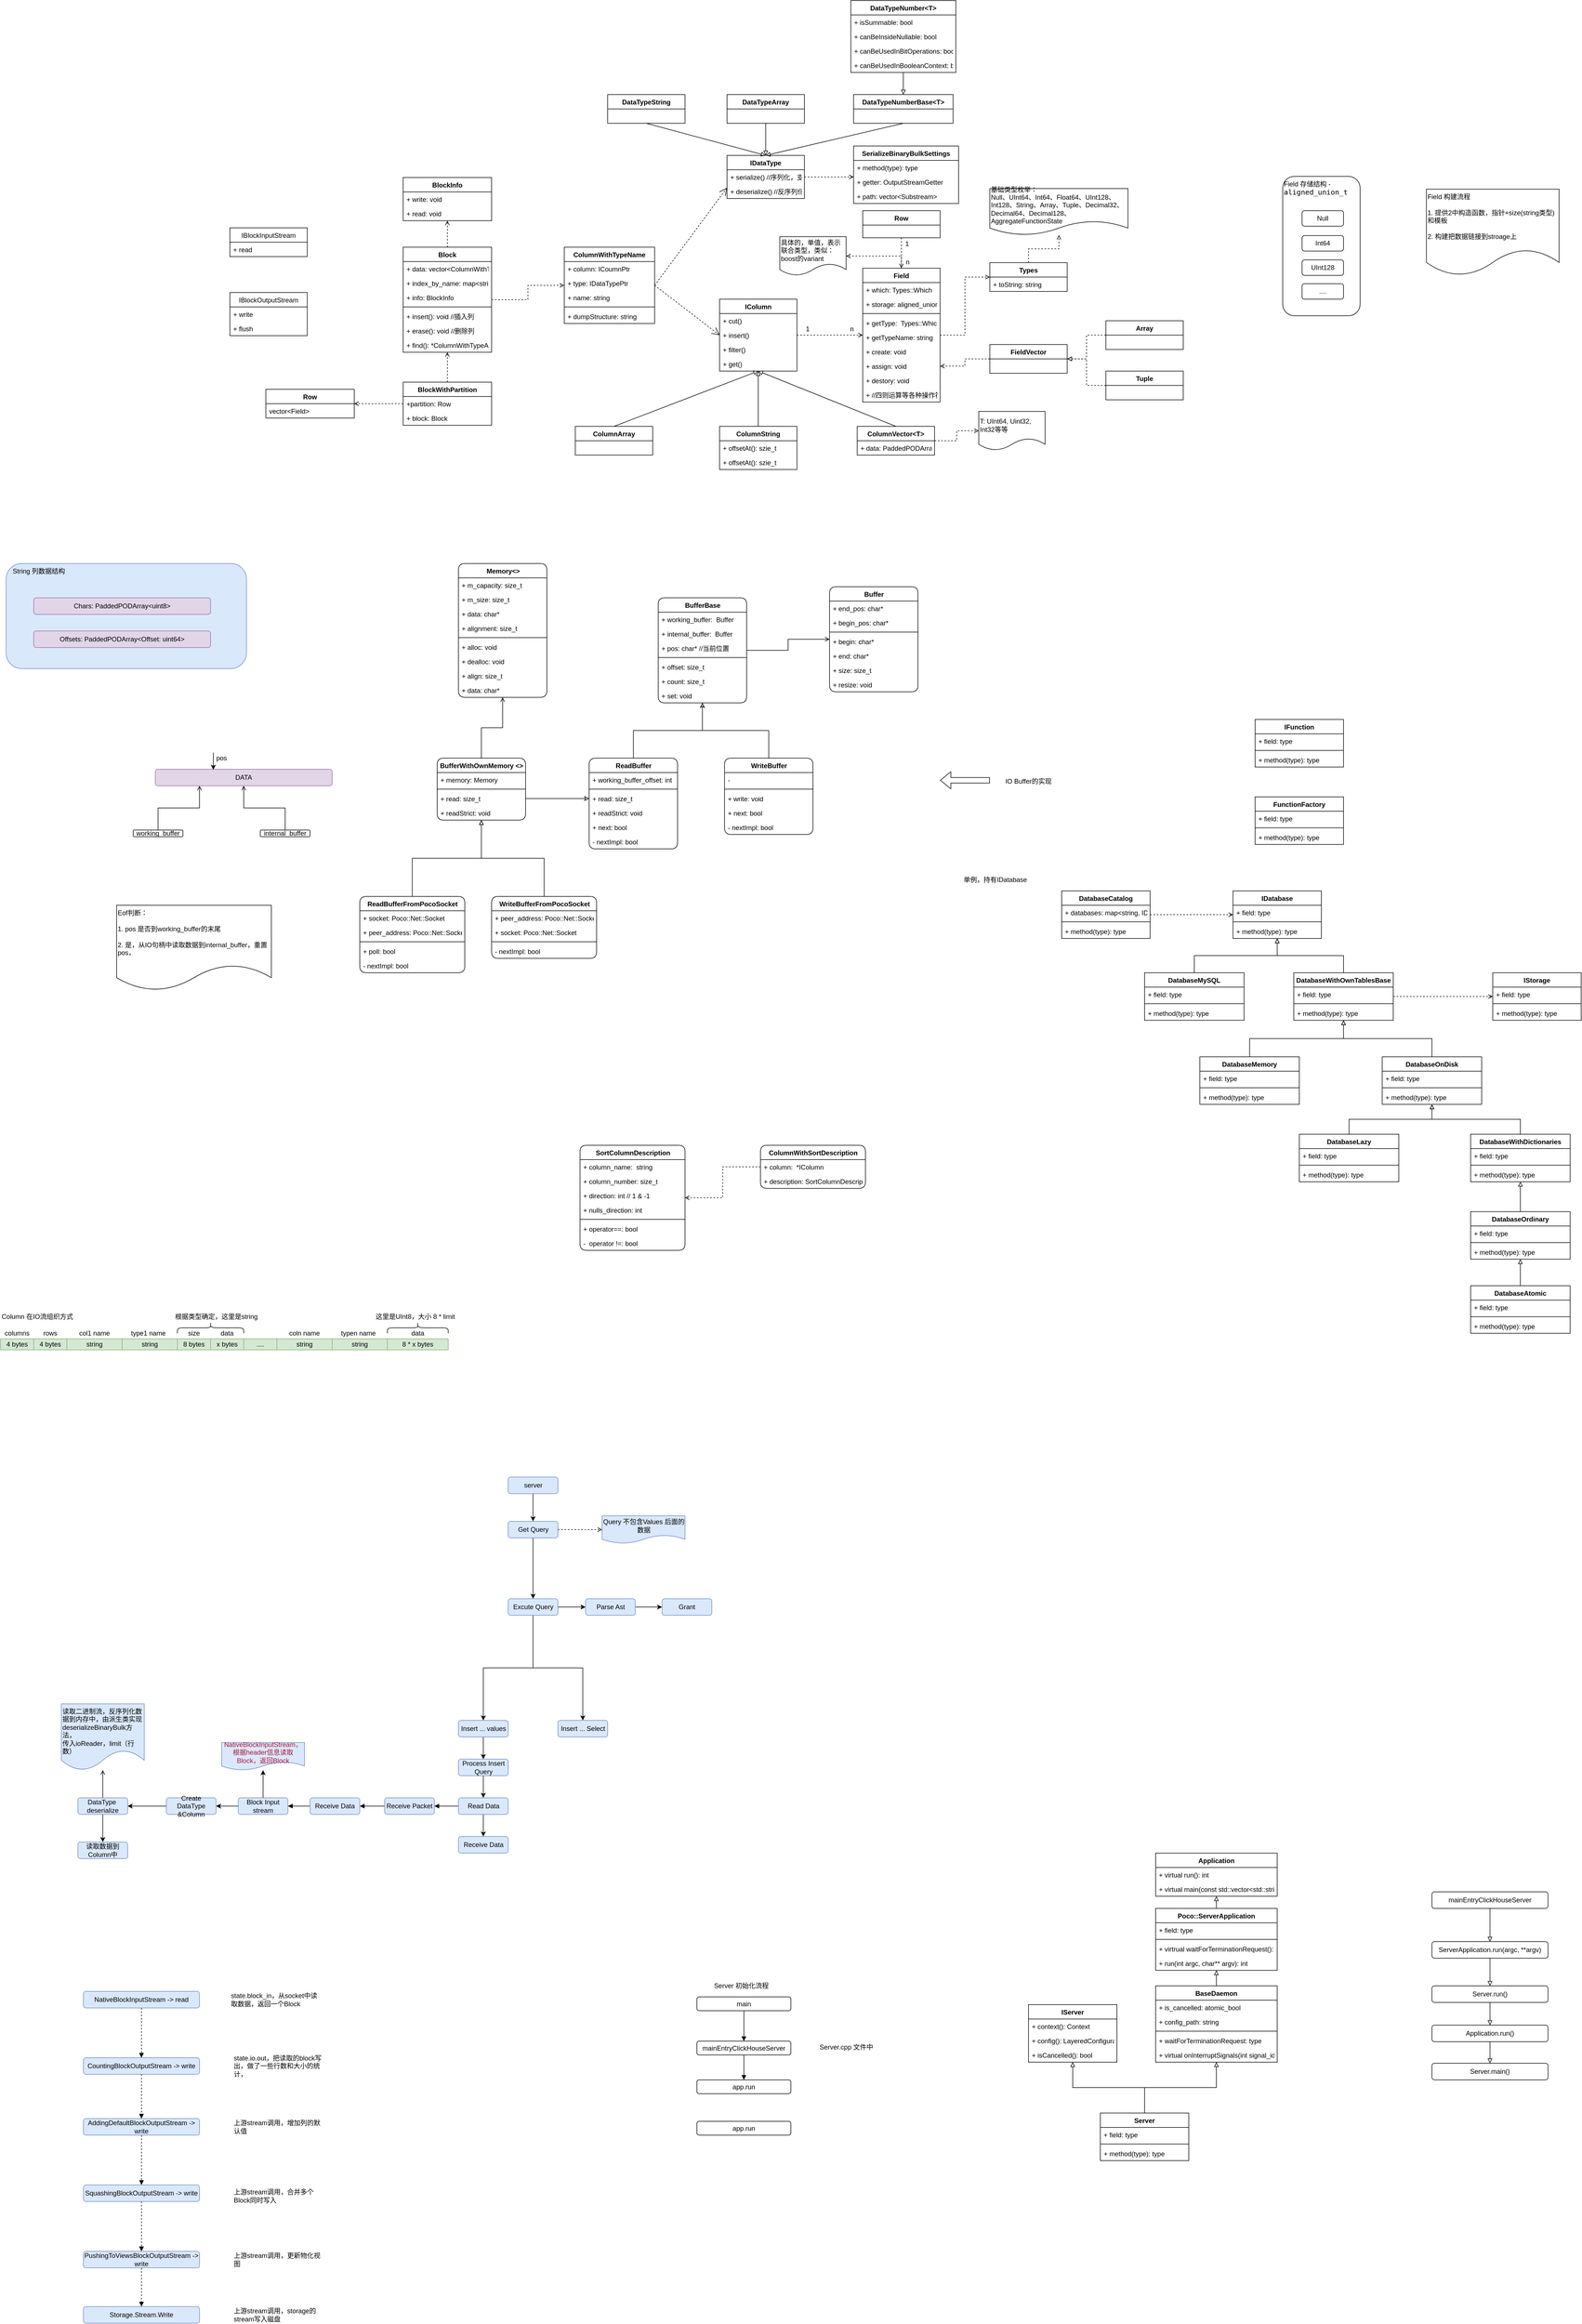 <mxfile version="15.1.4" type="github" pages="8">
  <diagram id="d840oHEeSaUvoDcaOn_S" name="Core">
    <mxGraphModel dx="1350" dy="806" grid="1" gridSize="10" guides="1" tooltips="1" connect="1" arrows="1" fold="1" page="1" pageScale="1" pageWidth="850" pageHeight="1100" math="0" shadow="0">
      <root>
        <mxCell id="H3OAf4WHo09QLaceq6QC-0" />
        <mxCell id="H3OAf4WHo09QLaceq6QC-1" parent="H3OAf4WHo09QLaceq6QC-0" />
        <mxCell id="H3OAf4WHo09QLaceq6QC-2" value="ColumnWithTypeName" style="swimlane;fontStyle=1;childLayout=stackLayout;horizontal=1;startSize=26;fillColor=none;horizontalStack=0;resizeParent=1;resizeParentMax=0;resizeLast=0;collapsible=1;marginBottom=0;" parent="H3OAf4WHo09QLaceq6QC-1" vertex="1">
          <mxGeometry x="1040" y="596" width="163.5" height="138" as="geometry">
            <mxRectangle x="1040" y="596" width="160" height="26" as="alternateBounds" />
          </mxGeometry>
        </mxCell>
        <mxCell id="H3OAf4WHo09QLaceq6QC-3" value="+ column: ICoumnPtr" style="text;strokeColor=none;fillColor=none;align=left;verticalAlign=top;spacingLeft=4;spacingRight=4;overflow=hidden;rotatable=0;points=[[0,0.5],[1,0.5]];portConstraint=eastwest;" parent="H3OAf4WHo09QLaceq6QC-2" vertex="1">
          <mxGeometry y="26" width="163.5" height="26" as="geometry" />
        </mxCell>
        <mxCell id="H3OAf4WHo09QLaceq6QC-4" value="+ type: IDataTypePtr" style="text;strokeColor=none;fillColor=none;align=left;verticalAlign=top;spacingLeft=4;spacingRight=4;overflow=hidden;rotatable=0;points=[[0,0.5],[1,0.5]];portConstraint=eastwest;" parent="H3OAf4WHo09QLaceq6QC-2" vertex="1">
          <mxGeometry y="52" width="163.5" height="26" as="geometry" />
        </mxCell>
        <mxCell id="H3OAf4WHo09QLaceq6QC-5" value="+ name: string" style="text;strokeColor=none;fillColor=none;align=left;verticalAlign=top;spacingLeft=4;spacingRight=4;overflow=hidden;rotatable=0;points=[[0,0.5],[1,0.5]];portConstraint=eastwest;" parent="H3OAf4WHo09QLaceq6QC-2" vertex="1">
          <mxGeometry y="78" width="163.5" height="26" as="geometry" />
        </mxCell>
        <mxCell id="H3OAf4WHo09QLaceq6QC-6" value="" style="line;strokeWidth=1;fillColor=none;align=left;verticalAlign=middle;spacingTop=-1;spacingLeft=3;spacingRight=3;rotatable=0;labelPosition=right;points=[];portConstraint=eastwest;" parent="H3OAf4WHo09QLaceq6QC-2" vertex="1">
          <mxGeometry y="104" width="163.5" height="8" as="geometry" />
        </mxCell>
        <mxCell id="H3OAf4WHo09QLaceq6QC-7" value="+ dumpStructure: string" style="text;strokeColor=none;fillColor=none;align=left;verticalAlign=top;spacingLeft=4;spacingRight=4;overflow=hidden;rotatable=0;points=[[0,0.5],[1,0.5]];portConstraint=eastwest;" parent="H3OAf4WHo09QLaceq6QC-2" vertex="1">
          <mxGeometry y="112" width="163.5" height="26" as="geometry" />
        </mxCell>
        <mxCell id="H3OAf4WHo09QLaceq6QC-8" value="IDataType" style="swimlane;fontStyle=1;childLayout=stackLayout;horizontal=1;startSize=26;fillColor=none;horizontalStack=0;resizeParent=1;resizeParentMax=0;resizeLast=0;collapsible=1;marginBottom=0;" parent="H3OAf4WHo09QLaceq6QC-1" vertex="1">
          <mxGeometry x="1334.5" y="430" width="140" height="78" as="geometry">
            <mxRectangle x="1321" y="590" width="160" height="26" as="alternateBounds" />
          </mxGeometry>
        </mxCell>
        <mxCell id="H3OAf4WHo09QLaceq6QC-9" value="+ serialize() //序列化，支持json、xml、二进制等" style="text;strokeColor=none;fillColor=none;align=left;verticalAlign=top;spacingLeft=4;spacingRight=4;overflow=hidden;rotatable=0;points=[[0,0.5],[1,0.5]];portConstraint=eastwest;" parent="H3OAf4WHo09QLaceq6QC-8" vertex="1">
          <mxGeometry y="26" width="140" height="26" as="geometry" />
        </mxCell>
        <mxCell id="H3OAf4WHo09QLaceq6QC-10" value="+ deserialize() //反序列化，支持文本、二进制" style="text;strokeColor=none;fillColor=none;align=left;verticalAlign=top;spacingLeft=4;spacingRight=4;overflow=hidden;rotatable=0;points=[[0,0.5],[1,0.5]];portConstraint=eastwest;" parent="H3OAf4WHo09QLaceq6QC-8" vertex="1">
          <mxGeometry y="52" width="140" height="26" as="geometry" />
        </mxCell>
        <mxCell id="H3OAf4WHo09QLaceq6QC-11" style="edgeStyle=orthogonalEdgeStyle;rounded=0;orthogonalLoop=1;jettySize=auto;html=1;exitX=1;exitY=0.5;exitDx=0;exitDy=0;dashed=1;endArrow=open;endFill=0;entryX=0;entryY=0.5;entryDx=0;entryDy=0;" parent="H3OAf4WHo09QLaceq6QC-1" source="H3OAf4WHo09QLaceq6QC-12" target="H3OAf4WHo09QLaceq6QC-20" edge="1">
          <mxGeometry relative="1" as="geometry">
            <mxPoint x="1540" y="710" as="targetPoint" />
          </mxGeometry>
        </mxCell>
        <mxCell id="H3OAf4WHo09QLaceq6QC-12" value="IColumn" style="swimlane;fontStyle=1;childLayout=stackLayout;horizontal=1;startSize=26;fillColor=none;horizontalStack=0;resizeParent=1;resizeParentMax=0;resizeLast=0;collapsible=1;marginBottom=0;" parent="H3OAf4WHo09QLaceq6QC-1" vertex="1">
          <mxGeometry x="1321" y="690" width="140" height="130" as="geometry">
            <mxRectangle x="1321" y="690" width="160" height="26" as="alternateBounds" />
          </mxGeometry>
        </mxCell>
        <mxCell id="H3OAf4WHo09QLaceq6QC-13" value="+ cut()" style="text;strokeColor=none;fillColor=none;align=left;verticalAlign=top;spacingLeft=4;spacingRight=4;overflow=hidden;rotatable=0;points=[[0,0.5],[1,0.5]];portConstraint=eastwest;" parent="H3OAf4WHo09QLaceq6QC-12" vertex="1">
          <mxGeometry y="26" width="140" height="26" as="geometry" />
        </mxCell>
        <mxCell id="H3OAf4WHo09QLaceq6QC-14" value="+ insert()" style="text;strokeColor=none;fillColor=none;align=left;verticalAlign=top;spacingLeft=4;spacingRight=4;overflow=hidden;rotatable=0;points=[[0,0.5],[1,0.5]];portConstraint=eastwest;" parent="H3OAf4WHo09QLaceq6QC-12" vertex="1">
          <mxGeometry y="52" width="140" height="26" as="geometry" />
        </mxCell>
        <mxCell id="H3OAf4WHo09QLaceq6QC-15" value="+ filter()" style="text;strokeColor=none;fillColor=none;align=left;verticalAlign=top;spacingLeft=4;spacingRight=4;overflow=hidden;rotatable=0;points=[[0,0.5],[1,0.5]];portConstraint=eastwest;" parent="H3OAf4WHo09QLaceq6QC-12" vertex="1">
          <mxGeometry y="78" width="140" height="26" as="geometry" />
        </mxCell>
        <mxCell id="H3OAf4WHo09QLaceq6QC-16" value="+ get()" style="text;strokeColor=none;fillColor=none;align=left;verticalAlign=top;spacingLeft=4;spacingRight=4;overflow=hidden;rotatable=0;points=[[0,0.5],[1,0.5]];portConstraint=eastwest;" parent="H3OAf4WHo09QLaceq6QC-12" vertex="1">
          <mxGeometry y="104" width="140" height="26" as="geometry" />
        </mxCell>
        <mxCell id="H3OAf4WHo09QLaceq6QC-17" value="ColumnArray" style="swimlane;fontStyle=1;childLayout=stackLayout;horizontal=1;startSize=26;fillColor=none;horizontalStack=0;resizeParent=1;resizeParentMax=0;resizeLast=0;collapsible=1;marginBottom=0;" parent="H3OAf4WHo09QLaceq6QC-1" vertex="1">
          <mxGeometry x="1060" y="920" width="140" height="52" as="geometry">
            <mxRectangle x="1190" y="900" width="95" height="26" as="alternateBounds" />
          </mxGeometry>
        </mxCell>
        <mxCell id="H3OAf4WHo09QLaceq6QC-18" style="edgeStyle=orthogonalEdgeStyle;rounded=0;orthogonalLoop=1;jettySize=auto;html=1;exitX=0.5;exitY=0;exitDx=0;exitDy=0;entryX=1;entryY=0.5;entryDx=0;entryDy=0;dashed=1;endArrow=open;endFill=0;" parent="H3OAf4WHo09QLaceq6QC-1" source="H3OAf4WHo09QLaceq6QC-20" target="H3OAf4WHo09QLaceq6QC-217" edge="1">
          <mxGeometry relative="1" as="geometry" />
        </mxCell>
        <mxCell id="H3OAf4WHo09QLaceq6QC-19" style="edgeStyle=orthogonalEdgeStyle;rounded=0;orthogonalLoop=1;jettySize=auto;html=1;exitX=1;exitY=0.5;exitDx=0;exitDy=0;entryX=0;entryY=0.5;entryDx=0;entryDy=0;dashed=1;endArrow=open;endFill=0;" parent="H3OAf4WHo09QLaceq6QC-1" source="H3OAf4WHo09QLaceq6QC-20" target="H3OAf4WHo09QLaceq6QC-219" edge="1">
          <mxGeometry relative="1" as="geometry" />
        </mxCell>
        <mxCell id="H3OAf4WHo09QLaceq6QC-20" value="Field" style="swimlane;fontStyle=1;childLayout=stackLayout;horizontal=1;startSize=26;fillColor=none;horizontalStack=0;resizeParent=1;resizeParentMax=0;resizeLast=0;collapsible=1;marginBottom=0;" parent="H3OAf4WHo09QLaceq6QC-1" vertex="1">
          <mxGeometry x="1580" y="634" width="140" height="242" as="geometry">
            <mxRectangle x="1595" y="690" width="160" height="26" as="alternateBounds" />
          </mxGeometry>
        </mxCell>
        <mxCell id="H3OAf4WHo09QLaceq6QC-21" value="+ which: Types::Which" style="text;strokeColor=none;fillColor=none;align=left;verticalAlign=top;spacingLeft=4;spacingRight=4;overflow=hidden;rotatable=0;points=[[0,0.5],[1,0.5]];portConstraint=eastwest;" parent="H3OAf4WHo09QLaceq6QC-20" vertex="1">
          <mxGeometry y="26" width="140" height="26" as="geometry" />
        </mxCell>
        <mxCell id="H3OAf4WHo09QLaceq6QC-22" value="+ storage: aligned_union_t&lt;&gt; " style="text;strokeColor=none;fillColor=none;align=left;verticalAlign=top;spacingLeft=4;spacingRight=4;overflow=hidden;rotatable=0;points=[[0,0.5],[1,0.5]];portConstraint=eastwest;" parent="H3OAf4WHo09QLaceq6QC-20" vertex="1">
          <mxGeometry y="52" width="140" height="26" as="geometry" />
        </mxCell>
        <mxCell id="H3OAf4WHo09QLaceq6QC-23" value="" style="line;strokeWidth=1;fillColor=none;align=left;verticalAlign=middle;spacingTop=-1;spacingLeft=3;spacingRight=3;rotatable=0;labelPosition=right;points=[];portConstraint=eastwest;" parent="H3OAf4WHo09QLaceq6QC-20" vertex="1">
          <mxGeometry y="78" width="140" height="8" as="geometry" />
        </mxCell>
        <mxCell id="H3OAf4WHo09QLaceq6QC-24" value="+ getType:  Types::Which" style="text;strokeColor=none;fillColor=none;align=left;verticalAlign=top;spacingLeft=4;spacingRight=4;overflow=hidden;rotatable=0;points=[[0,0.5],[1,0.5]];portConstraint=eastwest;" parent="H3OAf4WHo09QLaceq6QC-20" vertex="1">
          <mxGeometry y="86" width="140" height="26" as="geometry" />
        </mxCell>
        <mxCell id="H3OAf4WHo09QLaceq6QC-25" value="+ getTypeName: string" style="text;strokeColor=none;fillColor=none;align=left;verticalAlign=top;spacingLeft=4;spacingRight=4;overflow=hidden;rotatable=0;points=[[0,0.5],[1,0.5]];portConstraint=eastwest;" parent="H3OAf4WHo09QLaceq6QC-20" vertex="1">
          <mxGeometry y="112" width="140" height="26" as="geometry" />
        </mxCell>
        <mxCell id="H3OAf4WHo09QLaceq6QC-26" value="+ create: void" style="text;strokeColor=none;fillColor=none;align=left;verticalAlign=top;spacingLeft=4;spacingRight=4;overflow=hidden;rotatable=0;points=[[0,0.5],[1,0.5]];portConstraint=eastwest;" parent="H3OAf4WHo09QLaceq6QC-20" vertex="1">
          <mxGeometry y="138" width="140" height="26" as="geometry" />
        </mxCell>
        <mxCell id="H3OAf4WHo09QLaceq6QC-27" value="+ assign: void" style="text;strokeColor=none;fillColor=none;align=left;verticalAlign=top;spacingLeft=4;spacingRight=4;overflow=hidden;rotatable=0;points=[[0,0.5],[1,0.5]];portConstraint=eastwest;" parent="H3OAf4WHo09QLaceq6QC-20" vertex="1">
          <mxGeometry y="164" width="140" height="26" as="geometry" />
        </mxCell>
        <mxCell id="H3OAf4WHo09QLaceq6QC-28" value="+ destory: void" style="text;strokeColor=none;fillColor=none;align=left;verticalAlign=top;spacingLeft=4;spacingRight=4;overflow=hidden;rotatable=0;points=[[0,0.5],[1,0.5]];portConstraint=eastwest;" parent="H3OAf4WHo09QLaceq6QC-20" vertex="1">
          <mxGeometry y="190" width="140" height="26" as="geometry" />
        </mxCell>
        <mxCell id="H3OAf4WHo09QLaceq6QC-29" value="+ //四则运算等各种操作符号重载，" style="text;strokeColor=none;fillColor=none;align=left;verticalAlign=top;spacingLeft=4;spacingRight=4;overflow=hidden;rotatable=0;points=[[0,0.5],[1,0.5]];portConstraint=eastwest;" parent="H3OAf4WHo09QLaceq6QC-20" vertex="1">
          <mxGeometry y="216" width="140" height="26" as="geometry" />
        </mxCell>
        <mxCell id="H3OAf4WHo09QLaceq6QC-30" value="" style="endArrow=open;endSize=12;dashed=1;html=1;entryX=0;entryY=0.5;entryDx=0;entryDy=0;exitX=1;exitY=0.5;exitDx=0;exitDy=0;" parent="H3OAf4WHo09QLaceq6QC-1" source="H3OAf4WHo09QLaceq6QC-2" target="H3OAf4WHo09QLaceq6QC-12" edge="1">
          <mxGeometry width="160" relative="1" as="geometry">
            <mxPoint x="1203.5" y="665" as="sourcePoint" />
            <mxPoint x="1260" y="890" as="targetPoint" />
          </mxGeometry>
        </mxCell>
        <mxCell id="H3OAf4WHo09QLaceq6QC-31" value="" style="endArrow=open;endSize=12;dashed=1;html=1;entryX=0;entryY=0.75;entryDx=0;entryDy=0;exitX=1;exitY=0.5;exitDx=0;exitDy=0;" parent="H3OAf4WHo09QLaceq6QC-1" source="H3OAf4WHo09QLaceq6QC-2" target="H3OAf4WHo09QLaceq6QC-8" edge="1">
          <mxGeometry width="160" relative="1" as="geometry">
            <mxPoint x="1224" y="652" as="sourcePoint" />
            <mxPoint x="1290" y="723" as="targetPoint" />
          </mxGeometry>
        </mxCell>
        <mxCell id="H3OAf4WHo09QLaceq6QC-32" value="ColumnString" style="swimlane;fontStyle=1;childLayout=stackLayout;horizontal=1;startSize=26;fillColor=none;horizontalStack=0;resizeParent=1;resizeParentMax=0;resizeLast=0;collapsible=1;marginBottom=0;" parent="H3OAf4WHo09QLaceq6QC-1" vertex="1">
          <mxGeometry x="1321" y="920" width="140" height="78" as="geometry">
            <mxRectangle x="1343.5" y="900" width="95" height="26" as="alternateBounds" />
          </mxGeometry>
        </mxCell>
        <mxCell id="H3OAf4WHo09QLaceq6QC-33" value="+ offsetAt(): szie_t" style="text;strokeColor=none;fillColor=none;align=left;verticalAlign=top;spacingLeft=4;spacingRight=4;overflow=hidden;rotatable=0;points=[[0,0.5],[1,0.5]];portConstraint=eastwest;" parent="H3OAf4WHo09QLaceq6QC-32" vertex="1">
          <mxGeometry y="26" width="140" height="26" as="geometry" />
        </mxCell>
        <mxCell id="H3OAf4WHo09QLaceq6QC-34" value="+ offsetAt(): szie_t" style="text;strokeColor=none;fillColor=none;align=left;verticalAlign=top;spacingLeft=4;spacingRight=4;overflow=hidden;rotatable=0;points=[[0,0.5],[1,0.5]];portConstraint=eastwest;" parent="H3OAf4WHo09QLaceq6QC-32" vertex="1">
          <mxGeometry y="52" width="140" height="26" as="geometry" />
        </mxCell>
        <mxCell id="H3OAf4WHo09QLaceq6QC-35" style="edgeStyle=orthogonalEdgeStyle;rounded=0;orthogonalLoop=1;jettySize=auto;html=1;exitX=1;exitY=0.5;exitDx=0;exitDy=0;dashed=1;endArrow=open;endFill=0;" parent="H3OAf4WHo09QLaceq6QC-1" source="H3OAf4WHo09QLaceq6QC-36" target="H3OAf4WHo09QLaceq6QC-221" edge="1">
          <mxGeometry relative="1" as="geometry" />
        </mxCell>
        <mxCell id="H3OAf4WHo09QLaceq6QC-36" value="ColumnVector&lt;T&gt;" style="swimlane;fontStyle=1;childLayout=stackLayout;horizontal=1;startSize=26;fillColor=none;horizontalStack=0;resizeParent=1;resizeParentMax=0;resizeLast=0;collapsible=1;marginBottom=0;" parent="H3OAf4WHo09QLaceq6QC-1" vertex="1">
          <mxGeometry x="1570" y="920" width="140" height="52" as="geometry">
            <mxRectangle x="1480" y="900" width="95" height="26" as="alternateBounds" />
          </mxGeometry>
        </mxCell>
        <mxCell id="H3OAf4WHo09QLaceq6QC-37" value="+ data: PaddedPODArray&lt;T&gt;" style="text;strokeColor=none;fillColor=none;align=left;verticalAlign=top;spacingLeft=4;spacingRight=4;overflow=hidden;rotatable=0;points=[[0,0.5],[1,0.5]];portConstraint=eastwest;" parent="H3OAf4WHo09QLaceq6QC-36" vertex="1">
          <mxGeometry y="26" width="140" height="26" as="geometry" />
        </mxCell>
        <mxCell id="H3OAf4WHo09QLaceq6QC-38" value="" style="html=1;verticalAlign=bottom;endArrow=block;entryX=0.5;entryY=1;entryDx=0;entryDy=0;exitX=0.5;exitY=0;exitDx=0;exitDy=0;endFill=0;" parent="H3OAf4WHo09QLaceq6QC-1" source="H3OAf4WHo09QLaceq6QC-17" target="H3OAf4WHo09QLaceq6QC-12" edge="1">
          <mxGeometry width="80" relative="1" as="geometry">
            <mxPoint x="1210" y="870" as="sourcePoint" />
            <mxPoint x="1290" y="870" as="targetPoint" />
          </mxGeometry>
        </mxCell>
        <mxCell id="H3OAf4WHo09QLaceq6QC-39" value="" style="html=1;verticalAlign=bottom;endArrow=block;entryX=0.5;entryY=1;entryDx=0;entryDy=0;exitX=0.5;exitY=0;exitDx=0;exitDy=0;endFill=0;" parent="H3OAf4WHo09QLaceq6QC-1" source="H3OAf4WHo09QLaceq6QC-32" target="H3OAf4WHo09QLaceq6QC-12" edge="1">
          <mxGeometry width="80" relative="1" as="geometry">
            <mxPoint x="1312.5" y="780" as="sourcePoint" />
            <mxPoint x="1411" y="726" as="targetPoint" />
          </mxGeometry>
        </mxCell>
        <mxCell id="H3OAf4WHo09QLaceq6QC-40" value="" style="html=1;verticalAlign=bottom;endArrow=block;entryX=0.5;entryY=1;entryDx=0;entryDy=0;exitX=0.5;exitY=0;exitDx=0;exitDy=0;endFill=0;" parent="H3OAf4WHo09QLaceq6QC-1" source="H3OAf4WHo09QLaceq6QC-36" target="H3OAf4WHo09QLaceq6QC-12" edge="1">
          <mxGeometry width="80" relative="1" as="geometry">
            <mxPoint x="1322.5" y="790" as="sourcePoint" />
            <mxPoint x="1421" y="736" as="targetPoint" />
          </mxGeometry>
        </mxCell>
        <mxCell id="H3OAf4WHo09QLaceq6QC-41" value="DataTypeString" style="swimlane;fontStyle=1;childLayout=stackLayout;horizontal=1;startSize=26;fillColor=none;horizontalStack=0;resizeParent=1;resizeParentMax=0;resizeLast=0;collapsible=1;marginBottom=0;" parent="H3OAf4WHo09QLaceq6QC-1" vertex="1">
          <mxGeometry x="1118.5" y="320" width="140" height="52" as="geometry">
            <mxRectangle x="1240" y="490" width="95" height="26" as="alternateBounds" />
          </mxGeometry>
        </mxCell>
        <mxCell id="H3OAf4WHo09QLaceq6QC-42" value="DataTypeArray" style="swimlane;fontStyle=1;childLayout=stackLayout;horizontal=1;startSize=26;fillColor=none;horizontalStack=0;resizeParent=1;resizeParentMax=0;resizeLast=0;collapsible=1;marginBottom=0;" parent="H3OAf4WHo09QLaceq6QC-1" vertex="1">
          <mxGeometry x="1334.5" y="320" width="140" height="52" as="geometry">
            <mxRectangle x="1353.5" y="490" width="95" height="26" as="alternateBounds" />
          </mxGeometry>
        </mxCell>
        <mxCell id="H3OAf4WHo09QLaceq6QC-43" value="DataTypeNumberBase&lt;T&gt;" style="swimlane;fontStyle=1;childLayout=stackLayout;horizontal=1;startSize=26;fillColor=none;horizontalStack=0;resizeParent=1;resizeParentMax=0;resizeLast=0;collapsible=1;marginBottom=0;" parent="H3OAf4WHo09QLaceq6QC-1" vertex="1">
          <mxGeometry x="1563.5" y="320" width="180" height="52" as="geometry">
            <mxRectangle x="1470" y="490" width="95" height="26" as="alternateBounds" />
          </mxGeometry>
        </mxCell>
        <mxCell id="H3OAf4WHo09QLaceq6QC-44" value="" style="html=1;verticalAlign=bottom;endArrow=block;exitX=0.5;exitY=1;exitDx=0;exitDy=0;endFill=0;" parent="H3OAf4WHo09QLaceq6QC-1" source="H3OAf4WHo09QLaceq6QC-42" target="H3OAf4WHo09QLaceq6QC-8" edge="1">
          <mxGeometry width="80" relative="1" as="geometry">
            <mxPoint x="1388.5" y="470" as="sourcePoint" />
            <mxPoint x="1468.5" y="470" as="targetPoint" />
          </mxGeometry>
        </mxCell>
        <mxCell id="H3OAf4WHo09QLaceq6QC-45" value="" style="html=1;verticalAlign=bottom;endArrow=block;exitX=0.5;exitY=1;exitDx=0;exitDy=0;entryX=0.5;entryY=0;entryDx=0;entryDy=0;endFill=0;" parent="H3OAf4WHo09QLaceq6QC-1" source="H3OAf4WHo09QLaceq6QC-43" target="H3OAf4WHo09QLaceq6QC-8" edge="1">
          <mxGeometry width="80" relative="1" as="geometry">
            <mxPoint x="1419.5" y="456" as="sourcePoint" />
            <mxPoint x="1419.5" y="530" as="targetPoint" />
          </mxGeometry>
        </mxCell>
        <mxCell id="H3OAf4WHo09QLaceq6QC-46" value="" style="html=1;verticalAlign=bottom;endArrow=block;exitX=0.5;exitY=1;exitDx=0;exitDy=0;entryX=0.5;entryY=0;entryDx=0;entryDy=0;endFill=0;" parent="H3OAf4WHo09QLaceq6QC-1" source="H3OAf4WHo09QLaceq6QC-41" target="H3OAf4WHo09QLaceq6QC-8" edge="1">
          <mxGeometry width="80" relative="1" as="geometry">
            <mxPoint x="1429.5" y="466" as="sourcePoint" />
            <mxPoint x="1429.5" y="540" as="targetPoint" />
          </mxGeometry>
        </mxCell>
        <mxCell id="H3OAf4WHo09QLaceq6QC-47" value="IBlockInputStream" style="swimlane;fontStyle=0;childLayout=stackLayout;horizontal=1;startSize=26;fillColor=none;horizontalStack=0;resizeParent=1;resizeParentMax=0;resizeLast=0;collapsible=1;marginBottom=0;" parent="H3OAf4WHo09QLaceq6QC-1" vertex="1">
          <mxGeometry x="435" y="561" width="140" height="52" as="geometry">
            <mxRectangle x="600" y="613" width="160" height="26" as="alternateBounds" />
          </mxGeometry>
        </mxCell>
        <mxCell id="H3OAf4WHo09QLaceq6QC-48" value="+ read" style="text;strokeColor=none;fillColor=none;align=left;verticalAlign=top;spacingLeft=4;spacingRight=4;overflow=hidden;rotatable=0;points=[[0,0.5],[1,0.5]];portConstraint=eastwest;" parent="H3OAf4WHo09QLaceq6QC-47" vertex="1">
          <mxGeometry y="26" width="140" height="26" as="geometry" />
        </mxCell>
        <mxCell id="H3OAf4WHo09QLaceq6QC-49" value="IBlockOutputStream" style="swimlane;fontStyle=0;childLayout=stackLayout;horizontal=1;startSize=26;fillColor=none;horizontalStack=0;resizeParent=1;resizeParentMax=0;resizeLast=0;collapsible=1;marginBottom=0;" parent="H3OAf4WHo09QLaceq6QC-1" vertex="1">
          <mxGeometry x="435" y="678" width="140" height="78" as="geometry">
            <mxRectangle x="600" y="730" width="160" height="26" as="alternateBounds" />
          </mxGeometry>
        </mxCell>
        <mxCell id="H3OAf4WHo09QLaceq6QC-50" value="+ write" style="text;strokeColor=none;fillColor=none;align=left;verticalAlign=top;spacingLeft=4;spacingRight=4;overflow=hidden;rotatable=0;points=[[0,0.5],[1,0.5]];portConstraint=eastwest;" parent="H3OAf4WHo09QLaceq6QC-49" vertex="1">
          <mxGeometry y="26" width="140" height="26" as="geometry" />
        </mxCell>
        <mxCell id="H3OAf4WHo09QLaceq6QC-51" value="+ flush" style="text;strokeColor=none;fillColor=none;align=left;verticalAlign=top;spacingLeft=4;spacingRight=4;overflow=hidden;rotatable=0;points=[[0,0.5],[1,0.5]];portConstraint=eastwest;" parent="H3OAf4WHo09QLaceq6QC-49" vertex="1">
          <mxGeometry y="52" width="140" height="26" as="geometry" />
        </mxCell>
        <mxCell id="H3OAf4WHo09QLaceq6QC-52" style="edgeStyle=orthogonalEdgeStyle;rounded=0;orthogonalLoop=1;jettySize=auto;html=1;exitX=0.5;exitY=1;exitDx=0;exitDy=0;entryX=0.5;entryY=0;entryDx=0;entryDy=0;" parent="H3OAf4WHo09QLaceq6QC-1" source="H3OAf4WHo09QLaceq6QC-53" target="H3OAf4WHo09QLaceq6QC-56" edge="1">
          <mxGeometry relative="1" as="geometry" />
        </mxCell>
        <mxCell id="H3OAf4WHo09QLaceq6QC-53" value="server" style="rounded=1;whiteSpace=wrap;html=1;fillColor=#dae8fc;strokeColor=#6c8ebf;" parent="H3OAf4WHo09QLaceq6QC-1" vertex="1">
          <mxGeometry x="938.5" y="2820" width="90" height="30" as="geometry" />
        </mxCell>
        <mxCell id="H3OAf4WHo09QLaceq6QC-54" style="edgeStyle=orthogonalEdgeStyle;rounded=0;orthogonalLoop=1;jettySize=auto;html=1;exitX=0.5;exitY=1;exitDx=0;exitDy=0;" parent="H3OAf4WHo09QLaceq6QC-1" source="H3OAf4WHo09QLaceq6QC-56" target="H3OAf4WHo09QLaceq6QC-61" edge="1">
          <mxGeometry relative="1" as="geometry" />
        </mxCell>
        <mxCell id="H3OAf4WHo09QLaceq6QC-55" style="edgeStyle=orthogonalEdgeStyle;rounded=0;orthogonalLoop=1;jettySize=auto;html=1;exitX=1;exitY=0.5;exitDx=0;exitDy=0;entryX=0;entryY=0.5;entryDx=0;entryDy=0;dashed=1;endArrow=open;endFill=0;" parent="H3OAf4WHo09QLaceq6QC-1" source="H3OAf4WHo09QLaceq6QC-56" target="H3OAf4WHo09QLaceq6QC-57" edge="1">
          <mxGeometry relative="1" as="geometry" />
        </mxCell>
        <mxCell id="H3OAf4WHo09QLaceq6QC-56" value="Get Query" style="rounded=1;whiteSpace=wrap;html=1;fillColor=#dae8fc;strokeColor=#6c8ebf;" parent="H3OAf4WHo09QLaceq6QC-1" vertex="1">
          <mxGeometry x="938.5" y="2900" width="90" height="30" as="geometry" />
        </mxCell>
        <mxCell id="H3OAf4WHo09QLaceq6QC-57" value="Query 不包含Values 后面的数据" style="shape=document;whiteSpace=wrap;html=1;boundedLbl=1;fillColor=#dae8fc;strokeColor=#6c8ebf;" parent="H3OAf4WHo09QLaceq6QC-1" vertex="1">
          <mxGeometry x="1108.5" y="2890" width="150" height="50" as="geometry" />
        </mxCell>
        <mxCell id="H3OAf4WHo09QLaceq6QC-58" style="edgeStyle=orthogonalEdgeStyle;rounded=0;orthogonalLoop=1;jettySize=auto;html=1;exitX=0.5;exitY=1;exitDx=0;exitDy=0;" parent="H3OAf4WHo09QLaceq6QC-1" source="H3OAf4WHo09QLaceq6QC-61" target="H3OAf4WHo09QLaceq6QC-63" edge="1">
          <mxGeometry relative="1" as="geometry" />
        </mxCell>
        <mxCell id="H3OAf4WHo09QLaceq6QC-59" style="edgeStyle=orthogonalEdgeStyle;rounded=0;orthogonalLoop=1;jettySize=auto;html=1;exitX=0.5;exitY=1;exitDx=0;exitDy=0;" parent="H3OAf4WHo09QLaceq6QC-1" source="H3OAf4WHo09QLaceq6QC-61" target="H3OAf4WHo09QLaceq6QC-64" edge="1">
          <mxGeometry relative="1" as="geometry" />
        </mxCell>
        <mxCell id="H3OAf4WHo09QLaceq6QC-60" style="edgeStyle=orthogonalEdgeStyle;rounded=0;orthogonalLoop=1;jettySize=auto;html=1;exitX=1;exitY=0.5;exitDx=0;exitDy=0;entryX=0;entryY=0.5;entryDx=0;entryDy=0;endArrow=classic;endFill=1;" parent="H3OAf4WHo09QLaceq6QC-1" source="H3OAf4WHo09QLaceq6QC-61" target="H3OAf4WHo09QLaceq6QC-77" edge="1">
          <mxGeometry relative="1" as="geometry" />
        </mxCell>
        <mxCell id="H3OAf4WHo09QLaceq6QC-61" value="Excute Query" style="rounded=1;whiteSpace=wrap;html=1;fillColor=#dae8fc;strokeColor=#6c8ebf;" parent="H3OAf4WHo09QLaceq6QC-1" vertex="1">
          <mxGeometry x="938.5" y="3040" width="90" height="30" as="geometry" />
        </mxCell>
        <mxCell id="H3OAf4WHo09QLaceq6QC-62" style="edgeStyle=orthogonalEdgeStyle;rounded=0;orthogonalLoop=1;jettySize=auto;html=1;exitX=0.5;exitY=1;exitDx=0;exitDy=0;" parent="H3OAf4WHo09QLaceq6QC-1" source="H3OAf4WHo09QLaceq6QC-63" target="H3OAf4WHo09QLaceq6QC-66" edge="1">
          <mxGeometry relative="1" as="geometry" />
        </mxCell>
        <mxCell id="H3OAf4WHo09QLaceq6QC-63" value="Insert ... values" style="rounded=1;whiteSpace=wrap;html=1;fillColor=#dae8fc;strokeColor=#6c8ebf;" parent="H3OAf4WHo09QLaceq6QC-1" vertex="1">
          <mxGeometry x="848.5" y="3260" width="90" height="30" as="geometry" />
        </mxCell>
        <mxCell id="H3OAf4WHo09QLaceq6QC-64" value="Insert ... Select" style="rounded=1;whiteSpace=wrap;html=1;fillColor=#dae8fc;strokeColor=#6c8ebf;" parent="H3OAf4WHo09QLaceq6QC-1" vertex="1">
          <mxGeometry x="1028.5" y="3260" width="90" height="30" as="geometry" />
        </mxCell>
        <mxCell id="H3OAf4WHo09QLaceq6QC-65" style="edgeStyle=orthogonalEdgeStyle;rounded=0;orthogonalLoop=1;jettySize=auto;html=1;exitX=0.5;exitY=1;exitDx=0;exitDy=0;endArrow=classic;endFill=1;" parent="H3OAf4WHo09QLaceq6QC-1" source="H3OAf4WHo09QLaceq6QC-66" target="H3OAf4WHo09QLaceq6QC-69" edge="1">
          <mxGeometry relative="1" as="geometry" />
        </mxCell>
        <mxCell id="H3OAf4WHo09QLaceq6QC-66" value="Process Insert Query" style="rounded=1;whiteSpace=wrap;html=1;fillColor=#dae8fc;strokeColor=#6c8ebf;" parent="H3OAf4WHo09QLaceq6QC-1" vertex="1">
          <mxGeometry x="848.5" y="3330" width="90" height="30" as="geometry" />
        </mxCell>
        <mxCell id="H3OAf4WHo09QLaceq6QC-67" style="edgeStyle=orthogonalEdgeStyle;rounded=0;orthogonalLoop=1;jettySize=auto;html=1;exitX=0.5;exitY=1;exitDx=0;exitDy=0;endArrow=classic;endFill=1;" parent="H3OAf4WHo09QLaceq6QC-1" source="H3OAf4WHo09QLaceq6QC-69" target="H3OAf4WHo09QLaceq6QC-70" edge="1">
          <mxGeometry relative="1" as="geometry" />
        </mxCell>
        <mxCell id="H3OAf4WHo09QLaceq6QC-68" style="edgeStyle=orthogonalEdgeStyle;rounded=0;orthogonalLoop=1;jettySize=auto;html=1;exitX=0;exitY=0.5;exitDx=0;exitDy=0;entryX=1;entryY=0.5;entryDx=0;entryDy=0;endArrow=block;endFill=1;" parent="H3OAf4WHo09QLaceq6QC-1" source="H3OAf4WHo09QLaceq6QC-69" target="H3OAf4WHo09QLaceq6QC-200" edge="1">
          <mxGeometry relative="1" as="geometry" />
        </mxCell>
        <mxCell id="H3OAf4WHo09QLaceq6QC-69" value="Read Data" style="rounded=1;whiteSpace=wrap;html=1;fillColor=#dae8fc;strokeColor=#6c8ebf;" parent="H3OAf4WHo09QLaceq6QC-1" vertex="1">
          <mxGeometry x="848.5" y="3400" width="90" height="30" as="geometry" />
        </mxCell>
        <mxCell id="H3OAf4WHo09QLaceq6QC-70" value="Receive Data" style="rounded=1;whiteSpace=wrap;html=1;fillColor=#dae8fc;strokeColor=#6c8ebf;" parent="H3OAf4WHo09QLaceq6QC-1" vertex="1">
          <mxGeometry x="848.5" y="3470" width="90" height="30" as="geometry" />
        </mxCell>
        <mxCell id="H3OAf4WHo09QLaceq6QC-71" style="edgeStyle=orthogonalEdgeStyle;rounded=0;orthogonalLoop=1;jettySize=auto;html=1;exitX=0.5;exitY=0;exitDx=0;exitDy=0;endArrow=classic;endFill=1;" parent="H3OAf4WHo09QLaceq6QC-1" source="H3OAf4WHo09QLaceq6QC-74" target="H3OAf4WHo09QLaceq6QC-75" edge="1">
          <mxGeometry relative="1" as="geometry" />
        </mxCell>
        <mxCell id="H3OAf4WHo09QLaceq6QC-72" style="edgeStyle=orthogonalEdgeStyle;rounded=0;orthogonalLoop=1;jettySize=auto;html=1;entryX=1;entryY=0.5;entryDx=0;entryDy=0;endArrow=classic;endFill=1;exitX=0;exitY=0.5;exitDx=0;exitDy=0;" parent="H3OAf4WHo09QLaceq6QC-1" source="H3OAf4WHo09QLaceq6QC-92" target="H3OAf4WHo09QLaceq6QC-90" edge="1">
          <mxGeometry relative="1" as="geometry">
            <mxPoint x="320" y="3415" as="sourcePoint" />
          </mxGeometry>
        </mxCell>
        <mxCell id="H3OAf4WHo09QLaceq6QC-73" style="edgeStyle=orthogonalEdgeStyle;rounded=0;orthogonalLoop=1;jettySize=auto;html=1;exitX=0;exitY=0.5;exitDx=0;exitDy=0;entryX=1;entryY=0.5;entryDx=0;entryDy=0;endArrow=classic;endFill=1;" parent="H3OAf4WHo09QLaceq6QC-1" source="H3OAf4WHo09QLaceq6QC-74" target="H3OAf4WHo09QLaceq6QC-92" edge="1">
          <mxGeometry relative="1" as="geometry" />
        </mxCell>
        <mxCell id="H3OAf4WHo09QLaceq6QC-74" value="Block Input stream" style="rounded=1;whiteSpace=wrap;html=1;fillColor=#dae8fc;strokeColor=#6c8ebf;" parent="H3OAf4WHo09QLaceq6QC-1" vertex="1">
          <mxGeometry x="450" y="3400" width="90" height="30" as="geometry" />
        </mxCell>
        <mxCell id="H3OAf4WHo09QLaceq6QC-75" value="&lt;font color=&quot;#ab1639&quot;&gt;NativeBlockInputStream，根据header信息读取Block，返回Block&lt;/font&gt;" style="shape=document;whiteSpace=wrap;html=1;boundedLbl=1;fillColor=#dae8fc;strokeColor=#6c8ebf;" parent="H3OAf4WHo09QLaceq6QC-1" vertex="1">
          <mxGeometry x="420" y="3300" width="150" height="50" as="geometry" />
        </mxCell>
        <mxCell id="H3OAf4WHo09QLaceq6QC-76" style="edgeStyle=orthogonalEdgeStyle;rounded=0;orthogonalLoop=1;jettySize=auto;html=1;exitX=1;exitY=0.5;exitDx=0;exitDy=0;entryX=0;entryY=0.5;entryDx=0;entryDy=0;endArrow=classic;endFill=1;" parent="H3OAf4WHo09QLaceq6QC-1" source="H3OAf4WHo09QLaceq6QC-77" target="H3OAf4WHo09QLaceq6QC-78" edge="1">
          <mxGeometry relative="1" as="geometry" />
        </mxCell>
        <mxCell id="H3OAf4WHo09QLaceq6QC-77" value="Parse Ast" style="rounded=1;whiteSpace=wrap;html=1;fillColor=#dae8fc;strokeColor=#6c8ebf;" parent="H3OAf4WHo09QLaceq6QC-1" vertex="1">
          <mxGeometry x="1078.5" y="3040" width="90" height="30" as="geometry" />
        </mxCell>
        <mxCell id="H3OAf4WHo09QLaceq6QC-78" value="Grant" style="rounded=1;whiteSpace=wrap;html=1;fillColor=#dae8fc;strokeColor=#6c8ebf;" parent="H3OAf4WHo09QLaceq6QC-1" vertex="1">
          <mxGeometry x="1217" y="3040" width="90" height="30" as="geometry" />
        </mxCell>
        <mxCell id="H3OAf4WHo09QLaceq6QC-79" value="4 bytes" style="rounded=0;whiteSpace=wrap;html=1;fillColor=#d5e8d4;strokeColor=#82b366;" parent="H3OAf4WHo09QLaceq6QC-1" vertex="1">
          <mxGeometry x="20" y="2570" width="60" height="20" as="geometry" />
        </mxCell>
        <mxCell id="H3OAf4WHo09QLaceq6QC-80" value="4 bytes" style="rounded=0;whiteSpace=wrap;html=1;fillColor=#d5e8d4;strokeColor=#82b366;" parent="H3OAf4WHo09QLaceq6QC-1" vertex="1">
          <mxGeometry x="80" y="2570" width="60" height="20" as="geometry" />
        </mxCell>
        <mxCell id="H3OAf4WHo09QLaceq6QC-81" value="columns" style="text;html=1;strokeColor=none;fillColor=none;align=center;verticalAlign=middle;whiteSpace=wrap;rounded=0;" parent="H3OAf4WHo09QLaceq6QC-1" vertex="1">
          <mxGeometry x="30" y="2550" width="40" height="20" as="geometry" />
        </mxCell>
        <mxCell id="H3OAf4WHo09QLaceq6QC-82" value="rows" style="text;html=1;strokeColor=none;fillColor=none;align=center;verticalAlign=middle;whiteSpace=wrap;rounded=0;" parent="H3OAf4WHo09QLaceq6QC-1" vertex="1">
          <mxGeometry x="90" y="2550" width="40" height="20" as="geometry" />
        </mxCell>
        <mxCell id="H3OAf4WHo09QLaceq6QC-83" value="string" style="rounded=0;whiteSpace=wrap;html=1;fillColor=#d5e8d4;strokeColor=#82b366;" parent="H3OAf4WHo09QLaceq6QC-1" vertex="1">
          <mxGeometry x="140" y="2570" width="100" height="20" as="geometry" />
        </mxCell>
        <mxCell id="H3OAf4WHo09QLaceq6QC-84" value="string" style="rounded=0;whiteSpace=wrap;html=1;fillColor=#d5e8d4;strokeColor=#82b366;" parent="H3OAf4WHo09QLaceq6QC-1" vertex="1">
          <mxGeometry x="240" y="2570" width="100" height="20" as="geometry" />
        </mxCell>
        <mxCell id="H3OAf4WHo09QLaceq6QC-85" value="Column 在IO流组织方式" style="text;html=1;strokeColor=none;fillColor=none;align=left;verticalAlign=middle;whiteSpace=wrap;rounded=0;shadow=0;glass=0;sketch=0;" parent="H3OAf4WHo09QLaceq6QC-1" vertex="1">
          <mxGeometry x="20" y="2520" width="190" height="20" as="geometry" />
        </mxCell>
        <mxCell id="H3OAf4WHo09QLaceq6QC-86" value="col1 name" style="text;html=1;strokeColor=none;fillColor=none;align=center;verticalAlign=middle;whiteSpace=wrap;rounded=0;" parent="H3OAf4WHo09QLaceq6QC-1" vertex="1">
          <mxGeometry x="160" y="2550" width="60" height="20" as="geometry" />
        </mxCell>
        <mxCell id="H3OAf4WHo09QLaceq6QC-87" value="type1 name" style="text;html=1;strokeColor=none;fillColor=none;align=center;verticalAlign=middle;whiteSpace=wrap;rounded=0;" parent="H3OAf4WHo09QLaceq6QC-1" vertex="1">
          <mxGeometry x="253" y="2550" width="69" height="20" as="geometry" />
        </mxCell>
        <mxCell id="H3OAf4WHo09QLaceq6QC-88" style="edgeStyle=orthogonalEdgeStyle;rounded=0;orthogonalLoop=1;jettySize=auto;html=1;exitX=0.5;exitY=0;exitDx=0;exitDy=0;endArrow=open;endFill=0;" parent="H3OAf4WHo09QLaceq6QC-1" source="H3OAf4WHo09QLaceq6QC-90" target="H3OAf4WHo09QLaceq6QC-91" edge="1">
          <mxGeometry relative="1" as="geometry" />
        </mxCell>
        <mxCell id="H3OAf4WHo09QLaceq6QC-89" style="edgeStyle=orthogonalEdgeStyle;rounded=0;orthogonalLoop=1;jettySize=auto;html=1;exitX=0.5;exitY=1;exitDx=0;exitDy=0;endArrow=classic;endFill=1;" parent="H3OAf4WHo09QLaceq6QC-1" source="H3OAf4WHo09QLaceq6QC-90" target="H3OAf4WHo09QLaceq6QC-93" edge="1">
          <mxGeometry relative="1" as="geometry" />
        </mxCell>
        <mxCell id="H3OAf4WHo09QLaceq6QC-90" value="DataType&amp;nbsp;&lt;br&gt;deserialize" style="rounded=1;whiteSpace=wrap;html=1;fillColor=#dae8fc;strokeColor=#6c8ebf;" parent="H3OAf4WHo09QLaceq6QC-1" vertex="1">
          <mxGeometry x="160" y="3400" width="90" height="30" as="geometry" />
        </mxCell>
        <mxCell id="H3OAf4WHo09QLaceq6QC-91" value="读取二进制流，反序列化数据到内存中，由派生类实现deserializeBinaryBulk方法，&lt;br&gt;传入ioReader，limit（行数）" style="shape=document;whiteSpace=wrap;html=1;boundedLbl=1;fillColor=#dae8fc;strokeColor=#6c8ebf;align=left;verticalAlign=top;" parent="H3OAf4WHo09QLaceq6QC-1" vertex="1">
          <mxGeometry x="130" y="3230" width="150" height="120" as="geometry" />
        </mxCell>
        <mxCell id="H3OAf4WHo09QLaceq6QC-92" value="Create DataType &amp;amp;Column" style="rounded=1;whiteSpace=wrap;html=1;fillColor=#dae8fc;strokeColor=#6c8ebf;" parent="H3OAf4WHo09QLaceq6QC-1" vertex="1">
          <mxGeometry x="320" y="3400" width="90" height="30" as="geometry" />
        </mxCell>
        <mxCell id="H3OAf4WHo09QLaceq6QC-93" value="读取数据到Column中" style="rounded=1;whiteSpace=wrap;html=1;fillColor=#dae8fc;strokeColor=#6c8ebf;" parent="H3OAf4WHo09QLaceq6QC-1" vertex="1">
          <mxGeometry x="160" y="3480" width="90" height="30" as="geometry" />
        </mxCell>
        <mxCell id="H3OAf4WHo09QLaceq6QC-94" value="&amp;nbsp; &amp;nbsp;String 列数据结构" style="rounded=1;whiteSpace=wrap;html=1;shadow=0;glass=0;sketch=0;fillColor=#dae8fc;align=left;verticalAlign=top;strokeColor=#6c8ebf;" parent="H3OAf4WHo09QLaceq6QC-1" vertex="1">
          <mxGeometry x="30" y="1168" width="435" height="190" as="geometry" />
        </mxCell>
        <mxCell id="H3OAf4WHo09QLaceq6QC-95" value="Chars: PaddedPODArray&amp;lt;uint8&amp;gt;" style="rounded=1;whiteSpace=wrap;html=1;shadow=0;glass=0;sketch=0;fillColor=#e1d5e7;strokeColor=#9673a6;" parent="H3OAf4WHo09QLaceq6QC-1" vertex="1">
          <mxGeometry x="80" y="1230" width="320" height="30" as="geometry" />
        </mxCell>
        <mxCell id="H3OAf4WHo09QLaceq6QC-96" value="8 bytes" style="rounded=0;whiteSpace=wrap;html=1;fillColor=#d5e8d4;strokeColor=#82b366;" parent="H3OAf4WHo09QLaceq6QC-1" vertex="1">
          <mxGeometry x="340" y="2570" width="60" height="20" as="geometry" />
        </mxCell>
        <mxCell id="H3OAf4WHo09QLaceq6QC-97" value="size" style="text;html=1;strokeColor=none;fillColor=none;align=center;verticalAlign=middle;whiteSpace=wrap;rounded=0;" parent="H3OAf4WHo09QLaceq6QC-1" vertex="1">
          <mxGeometry x="340" y="2550" width="60" height="20" as="geometry" />
        </mxCell>
        <mxCell id="H3OAf4WHo09QLaceq6QC-98" value="x bytes" style="rounded=0;whiteSpace=wrap;html=1;fillColor=#d5e8d4;strokeColor=#82b366;" parent="H3OAf4WHo09QLaceq6QC-1" vertex="1">
          <mxGeometry x="400" y="2570" width="60" height="20" as="geometry" />
        </mxCell>
        <mxCell id="H3OAf4WHo09QLaceq6QC-99" value="data" style="text;html=1;strokeColor=none;fillColor=none;align=center;verticalAlign=middle;whiteSpace=wrap;rounded=0;" parent="H3OAf4WHo09QLaceq6QC-1" vertex="1">
          <mxGeometry x="400" y="2550" width="60" height="20" as="geometry" />
        </mxCell>
        <mxCell id="H3OAf4WHo09QLaceq6QC-100" value="...." style="rounded=0;whiteSpace=wrap;html=1;fillColor=#d5e8d4;strokeColor=#82b366;" parent="H3OAf4WHo09QLaceq6QC-1" vertex="1">
          <mxGeometry x="460" y="2570" width="60" height="20" as="geometry" />
        </mxCell>
        <mxCell id="H3OAf4WHo09QLaceq6QC-101" style="edgeStyle=orthogonalEdgeStyle;rounded=0;orthogonalLoop=1;jettySize=auto;html=1;exitX=0.5;exitY=0;exitDx=0;exitDy=0;entryX=0.5;entryY=1;entryDx=0;entryDy=0;endArrow=classic;endFill=0;" parent="H3OAf4WHo09QLaceq6QC-1" source="H3OAf4WHo09QLaceq6QC-102" target="H3OAf4WHo09QLaceq6QC-117" edge="1">
          <mxGeometry relative="1" as="geometry" />
        </mxCell>
        <mxCell id="H3OAf4WHo09QLaceq6QC-102" value="ReadBuffer" style="swimlane;fontStyle=1;align=center;verticalAlign=top;childLayout=stackLayout;horizontal=1;startSize=26;horizontalStack=0;resizeParent=1;resizeParentMax=0;resizeLast=0;collapsible=1;marginBottom=0;rounded=1;shadow=0;glass=0;sketch=0;fillColor=#FFFFFF;html=1;" parent="H3OAf4WHo09QLaceq6QC-1" vertex="1">
          <mxGeometry x="1085" y="1520" width="160" height="164" as="geometry">
            <mxRectangle x="910" y="1780" width="100" height="26" as="alternateBounds" />
          </mxGeometry>
        </mxCell>
        <mxCell id="H3OAf4WHo09QLaceq6QC-103" value="+ working_buffer_offset: int" style="text;strokeColor=none;fillColor=none;align=left;verticalAlign=top;spacingLeft=4;spacingRight=4;overflow=hidden;rotatable=0;points=[[0,0.5],[1,0.5]];portConstraint=eastwest;" parent="H3OAf4WHo09QLaceq6QC-102" vertex="1">
          <mxGeometry y="26" width="160" height="26" as="geometry" />
        </mxCell>
        <mxCell id="H3OAf4WHo09QLaceq6QC-104" value="" style="line;strokeWidth=1;fillColor=none;align=left;verticalAlign=middle;spacingTop=-1;spacingLeft=3;spacingRight=3;rotatable=0;labelPosition=right;points=[];portConstraint=eastwest;" parent="H3OAf4WHo09QLaceq6QC-102" vertex="1">
          <mxGeometry y="52" width="160" height="8" as="geometry" />
        </mxCell>
        <mxCell id="H3OAf4WHo09QLaceq6QC-105" value="+ read: size_t" style="text;strokeColor=none;fillColor=none;align=left;verticalAlign=top;spacingLeft=4;spacingRight=4;overflow=hidden;rotatable=0;points=[[0,0.5],[1,0.5]];portConstraint=eastwest;" parent="H3OAf4WHo09QLaceq6QC-102" vertex="1">
          <mxGeometry y="60" width="160" height="26" as="geometry" />
        </mxCell>
        <mxCell id="H3OAf4WHo09QLaceq6QC-106" value="+ readStrict: void" style="text;strokeColor=none;fillColor=none;align=left;verticalAlign=top;spacingLeft=4;spacingRight=4;overflow=hidden;rotatable=0;points=[[0,0.5],[1,0.5]];portConstraint=eastwest;" parent="H3OAf4WHo09QLaceq6QC-102" vertex="1">
          <mxGeometry y="86" width="160" height="26" as="geometry" />
        </mxCell>
        <mxCell id="H3OAf4WHo09QLaceq6QC-107" value="+ next: bool" style="text;strokeColor=none;fillColor=none;align=left;verticalAlign=top;spacingLeft=4;spacingRight=4;overflow=hidden;rotatable=0;points=[[0,0.5],[1,0.5]];portConstraint=eastwest;" parent="H3OAf4WHo09QLaceq6QC-102" vertex="1">
          <mxGeometry y="112" width="160" height="26" as="geometry" />
        </mxCell>
        <mxCell id="H3OAf4WHo09QLaceq6QC-108" value="- nextImpl: bool" style="text;strokeColor=none;fillColor=none;align=left;verticalAlign=top;spacingLeft=4;spacingRight=4;overflow=hidden;rotatable=0;points=[[0,0.5],[1,0.5]];portConstraint=eastwest;" parent="H3OAf4WHo09QLaceq6QC-102" vertex="1">
          <mxGeometry y="138" width="160" height="26" as="geometry" />
        </mxCell>
        <mxCell id="H3OAf4WHo09QLaceq6QC-109" style="edgeStyle=orthogonalEdgeStyle;rounded=0;orthogonalLoop=1;jettySize=auto;html=1;exitX=0.5;exitY=0;exitDx=0;exitDy=0;endArrow=classic;endFill=0;entryX=0.5;entryY=1;entryDx=0;entryDy=0;" parent="H3OAf4WHo09QLaceq6QC-1" source="H3OAf4WHo09QLaceq6QC-110" target="H3OAf4WHo09QLaceq6QC-117" edge="1">
          <mxGeometry relative="1" as="geometry">
            <mxPoint x="1260" y="1260" as="targetPoint" />
          </mxGeometry>
        </mxCell>
        <mxCell id="H3OAf4WHo09QLaceq6QC-110" value="WriteBuffer" style="swimlane;fontStyle=1;align=center;verticalAlign=top;childLayout=stackLayout;horizontal=1;startSize=26;horizontalStack=0;resizeParent=1;resizeParentMax=0;resizeLast=0;collapsible=1;marginBottom=0;rounded=1;shadow=0;glass=0;sketch=0;fillColor=#FFFFFF;html=1;" parent="H3OAf4WHo09QLaceq6QC-1" vertex="1">
          <mxGeometry x="1330" y="1520" width="160" height="138" as="geometry">
            <mxRectangle x="1120" y="1780" width="100" height="26" as="alternateBounds" />
          </mxGeometry>
        </mxCell>
        <mxCell id="H3OAf4WHo09QLaceq6QC-111" value="-" style="text;strokeColor=none;fillColor=none;align=left;verticalAlign=top;spacingLeft=4;spacingRight=4;overflow=hidden;rotatable=0;points=[[0,0.5],[1,0.5]];portConstraint=eastwest;" parent="H3OAf4WHo09QLaceq6QC-110" vertex="1">
          <mxGeometry y="26" width="160" height="26" as="geometry" />
        </mxCell>
        <mxCell id="H3OAf4WHo09QLaceq6QC-112" value="" style="line;strokeWidth=1;fillColor=none;align=left;verticalAlign=middle;spacingTop=-1;spacingLeft=3;spacingRight=3;rotatable=0;labelPosition=right;points=[];portConstraint=eastwest;" parent="H3OAf4WHo09QLaceq6QC-110" vertex="1">
          <mxGeometry y="52" width="160" height="8" as="geometry" />
        </mxCell>
        <mxCell id="H3OAf4WHo09QLaceq6QC-113" value="+ write: void" style="text;strokeColor=none;fillColor=none;align=left;verticalAlign=top;spacingLeft=4;spacingRight=4;overflow=hidden;rotatable=0;points=[[0,0.5],[1,0.5]];portConstraint=eastwest;" parent="H3OAf4WHo09QLaceq6QC-110" vertex="1">
          <mxGeometry y="60" width="160" height="26" as="geometry" />
        </mxCell>
        <mxCell id="H3OAf4WHo09QLaceq6QC-114" value="+ next: bool" style="text;strokeColor=none;fillColor=none;align=left;verticalAlign=top;spacingLeft=4;spacingRight=4;overflow=hidden;rotatable=0;points=[[0,0.5],[1,0.5]];portConstraint=eastwest;" parent="H3OAf4WHo09QLaceq6QC-110" vertex="1">
          <mxGeometry y="86" width="160" height="26" as="geometry" />
        </mxCell>
        <mxCell id="H3OAf4WHo09QLaceq6QC-115" value="- nextImpl: bool" style="text;strokeColor=none;fillColor=none;align=left;verticalAlign=top;spacingLeft=4;spacingRight=4;overflow=hidden;rotatable=0;points=[[0,0.5],[1,0.5]];portConstraint=eastwest;" parent="H3OAf4WHo09QLaceq6QC-110" vertex="1">
          <mxGeometry y="112" width="160" height="26" as="geometry" />
        </mxCell>
        <mxCell id="H3OAf4WHo09QLaceq6QC-116" style="edgeStyle=orthogonalEdgeStyle;rounded=0;orthogonalLoop=1;jettySize=auto;html=1;exitX=1;exitY=0.5;exitDx=0;exitDy=0;entryX=0;entryY=0.5;entryDx=0;entryDy=0;endArrow=open;endFill=0;" parent="H3OAf4WHo09QLaceq6QC-1" source="H3OAf4WHo09QLaceq6QC-117" target="H3OAf4WHo09QLaceq6QC-161" edge="1">
          <mxGeometry relative="1" as="geometry">
            <mxPoint x="1510" y="1279" as="targetPoint" />
          </mxGeometry>
        </mxCell>
        <mxCell id="H3OAf4WHo09QLaceq6QC-117" value="BufferBase" style="swimlane;fontStyle=1;align=center;verticalAlign=top;childLayout=stackLayout;horizontal=1;startSize=26;horizontalStack=0;resizeParent=1;resizeParentMax=0;resizeLast=0;collapsible=1;marginBottom=0;rounded=1;shadow=0;glass=0;sketch=0;fillColor=#FFFFFF;html=1;" parent="H3OAf4WHo09QLaceq6QC-1" vertex="1">
          <mxGeometry x="1210" y="1230" width="160" height="190" as="geometry">
            <mxRectangle x="1210" y="1230" width="100" height="26" as="alternateBounds" />
          </mxGeometry>
        </mxCell>
        <mxCell id="H3OAf4WHo09QLaceq6QC-118" value="+ working_buffer:  Buffer&#xa;" style="text;strokeColor=none;fillColor=none;align=left;verticalAlign=top;spacingLeft=4;spacingRight=4;overflow=hidden;rotatable=0;points=[[0,0.5],[1,0.5]];portConstraint=eastwest;" parent="H3OAf4WHo09QLaceq6QC-117" vertex="1">
          <mxGeometry y="26" width="160" height="26" as="geometry" />
        </mxCell>
        <mxCell id="H3OAf4WHo09QLaceq6QC-119" value="+ internal_buffer:  Buffer&#xa;" style="text;strokeColor=none;fillColor=none;align=left;verticalAlign=top;spacingLeft=4;spacingRight=4;overflow=hidden;rotatable=0;points=[[0,0.5],[1,0.5]];portConstraint=eastwest;" parent="H3OAf4WHo09QLaceq6QC-117" vertex="1">
          <mxGeometry y="52" width="160" height="26" as="geometry" />
        </mxCell>
        <mxCell id="H3OAf4WHo09QLaceq6QC-120" value="+ pos: char* //当前位置&#xa;" style="text;strokeColor=none;fillColor=none;align=left;verticalAlign=top;spacingLeft=4;spacingRight=4;overflow=hidden;rotatable=0;points=[[0,0.5],[1,0.5]];portConstraint=eastwest;" parent="H3OAf4WHo09QLaceq6QC-117" vertex="1">
          <mxGeometry y="78" width="160" height="26" as="geometry" />
        </mxCell>
        <mxCell id="H3OAf4WHo09QLaceq6QC-121" value="" style="line;strokeWidth=1;fillColor=none;align=left;verticalAlign=middle;spacingTop=-1;spacingLeft=3;spacingRight=3;rotatable=0;labelPosition=right;points=[];portConstraint=eastwest;" parent="H3OAf4WHo09QLaceq6QC-117" vertex="1">
          <mxGeometry y="104" width="160" height="8" as="geometry" />
        </mxCell>
        <mxCell id="H3OAf4WHo09QLaceq6QC-122" value="+ offset: size_t" style="text;strokeColor=none;fillColor=none;align=left;verticalAlign=top;spacingLeft=4;spacingRight=4;overflow=hidden;rotatable=0;points=[[0,0.5],[1,0.5]];portConstraint=eastwest;" parent="H3OAf4WHo09QLaceq6QC-117" vertex="1">
          <mxGeometry y="112" width="160" height="26" as="geometry" />
        </mxCell>
        <mxCell id="H3OAf4WHo09QLaceq6QC-123" value="+ count: size_t" style="text;strokeColor=none;fillColor=none;align=left;verticalAlign=top;spacingLeft=4;spacingRight=4;overflow=hidden;rotatable=0;points=[[0,0.5],[1,0.5]];portConstraint=eastwest;" parent="H3OAf4WHo09QLaceq6QC-117" vertex="1">
          <mxGeometry y="138" width="160" height="26" as="geometry" />
        </mxCell>
        <mxCell id="H3OAf4WHo09QLaceq6QC-124" value="+ set: void" style="text;strokeColor=none;fillColor=none;align=left;verticalAlign=top;spacingLeft=4;spacingRight=4;overflow=hidden;rotatable=0;points=[[0,0.5],[1,0.5]];portConstraint=eastwest;" parent="H3OAf4WHo09QLaceq6QC-117" vertex="1">
          <mxGeometry y="164" width="160" height="26" as="geometry" />
        </mxCell>
        <mxCell id="H3OAf4WHo09QLaceq6QC-125" style="edgeStyle=orthogonalEdgeStyle;rounded=0;orthogonalLoop=1;jettySize=auto;html=1;exitX=0.5;exitY=0;exitDx=0;exitDy=0;endArrow=open;endFill=0;" parent="H3OAf4WHo09QLaceq6QC-1" source="H3OAf4WHo09QLaceq6QC-126" target="H3OAf4WHo09QLaceq6QC-131" edge="1">
          <mxGeometry relative="1" as="geometry" />
        </mxCell>
        <mxCell id="H3OAf4WHo09QLaceq6QC-126" value="BufferWithOwnMemory &amp;lt;&amp;gt;" style="swimlane;fontStyle=1;align=center;verticalAlign=top;childLayout=stackLayout;horizontal=1;startSize=26;horizontalStack=0;resizeParent=1;resizeParentMax=0;resizeLast=0;collapsible=1;marginBottom=0;rounded=1;shadow=0;glass=0;sketch=0;fillColor=#FFFFFF;html=1;" parent="H3OAf4WHo09QLaceq6QC-1" vertex="1">
          <mxGeometry x="810" y="1520" width="160" height="112" as="geometry">
            <mxRectangle x="810" y="1520" width="100" height="26" as="alternateBounds" />
          </mxGeometry>
        </mxCell>
        <mxCell id="H3OAf4WHo09QLaceq6QC-127" value="+ memory: Memory" style="text;strokeColor=none;fillColor=none;align=left;verticalAlign=top;spacingLeft=4;spacingRight=4;overflow=hidden;rotatable=0;points=[[0,0.5],[1,0.5]];portConstraint=eastwest;" parent="H3OAf4WHo09QLaceq6QC-126" vertex="1">
          <mxGeometry y="26" width="160" height="26" as="geometry" />
        </mxCell>
        <mxCell id="H3OAf4WHo09QLaceq6QC-128" value="" style="line;strokeWidth=1;fillColor=none;align=left;verticalAlign=middle;spacingTop=-1;spacingLeft=3;spacingRight=3;rotatable=0;labelPosition=right;points=[];portConstraint=eastwest;" parent="H3OAf4WHo09QLaceq6QC-126" vertex="1">
          <mxGeometry y="52" width="160" height="8" as="geometry" />
        </mxCell>
        <mxCell id="H3OAf4WHo09QLaceq6QC-129" value="+ read: size_t" style="text;strokeColor=none;fillColor=none;align=left;verticalAlign=top;spacingLeft=4;spacingRight=4;overflow=hidden;rotatable=0;points=[[0,0.5],[1,0.5]];portConstraint=eastwest;" parent="H3OAf4WHo09QLaceq6QC-126" vertex="1">
          <mxGeometry y="60" width="160" height="26" as="geometry" />
        </mxCell>
        <mxCell id="H3OAf4WHo09QLaceq6QC-130" value="+ readStrict: void" style="text;strokeColor=none;fillColor=none;align=left;verticalAlign=top;spacingLeft=4;spacingRight=4;overflow=hidden;rotatable=0;points=[[0,0.5],[1,0.5]];portConstraint=eastwest;" parent="H3OAf4WHo09QLaceq6QC-126" vertex="1">
          <mxGeometry y="86" width="160" height="26" as="geometry" />
        </mxCell>
        <mxCell id="H3OAf4WHo09QLaceq6QC-131" value="Memory&amp;lt;&amp;gt;" style="swimlane;fontStyle=1;align=center;verticalAlign=top;childLayout=stackLayout;horizontal=1;startSize=26;horizontalStack=0;resizeParent=1;resizeParentMax=0;resizeLast=0;collapsible=1;marginBottom=0;rounded=1;shadow=0;glass=0;sketch=0;fillColor=#FFFFFF;html=1;" parent="H3OAf4WHo09QLaceq6QC-1" vertex="1">
          <mxGeometry x="848.5" y="1168" width="160" height="242" as="geometry">
            <mxRectangle x="848.5" y="1168" width="100" height="26" as="alternateBounds" />
          </mxGeometry>
        </mxCell>
        <mxCell id="H3OAf4WHo09QLaceq6QC-132" value="+ m_capacity: size_t" style="text;strokeColor=none;fillColor=none;align=left;verticalAlign=top;spacingLeft=4;spacingRight=4;overflow=hidden;rotatable=0;points=[[0,0.5],[1,0.5]];portConstraint=eastwest;" parent="H3OAf4WHo09QLaceq6QC-131" vertex="1">
          <mxGeometry y="26" width="160" height="26" as="geometry" />
        </mxCell>
        <mxCell id="H3OAf4WHo09QLaceq6QC-133" value="+ m_size: size_t" style="text;strokeColor=none;fillColor=none;align=left;verticalAlign=top;spacingLeft=4;spacingRight=4;overflow=hidden;rotatable=0;points=[[0,0.5],[1,0.5]];portConstraint=eastwest;" parent="H3OAf4WHo09QLaceq6QC-131" vertex="1">
          <mxGeometry y="52" width="160" height="26" as="geometry" />
        </mxCell>
        <mxCell id="H3OAf4WHo09QLaceq6QC-134" value="+ data: char*" style="text;strokeColor=none;fillColor=none;align=left;verticalAlign=top;spacingLeft=4;spacingRight=4;overflow=hidden;rotatable=0;points=[[0,0.5],[1,0.5]];portConstraint=eastwest;" parent="H3OAf4WHo09QLaceq6QC-131" vertex="1">
          <mxGeometry y="78" width="160" height="26" as="geometry" />
        </mxCell>
        <mxCell id="H3OAf4WHo09QLaceq6QC-135" value="+ alignment: size_t" style="text;strokeColor=none;fillColor=none;align=left;verticalAlign=top;spacingLeft=4;spacingRight=4;overflow=hidden;rotatable=0;points=[[0,0.5],[1,0.5]];portConstraint=eastwest;" parent="H3OAf4WHo09QLaceq6QC-131" vertex="1">
          <mxGeometry y="104" width="160" height="26" as="geometry" />
        </mxCell>
        <mxCell id="H3OAf4WHo09QLaceq6QC-136" value="" style="line;strokeWidth=1;fillColor=none;align=left;verticalAlign=middle;spacingTop=-1;spacingLeft=3;spacingRight=3;rotatable=0;labelPosition=right;points=[];portConstraint=eastwest;" parent="H3OAf4WHo09QLaceq6QC-131" vertex="1">
          <mxGeometry y="130" width="160" height="8" as="geometry" />
        </mxCell>
        <mxCell id="H3OAf4WHo09QLaceq6QC-137" value="+ alloc: void" style="text;strokeColor=none;fillColor=none;align=left;verticalAlign=top;spacingLeft=4;spacingRight=4;overflow=hidden;rotatable=0;points=[[0,0.5],[1,0.5]];portConstraint=eastwest;" parent="H3OAf4WHo09QLaceq6QC-131" vertex="1">
          <mxGeometry y="138" width="160" height="26" as="geometry" />
        </mxCell>
        <mxCell id="H3OAf4WHo09QLaceq6QC-138" value="+ dealloc: void" style="text;strokeColor=none;fillColor=none;align=left;verticalAlign=top;spacingLeft=4;spacingRight=4;overflow=hidden;rotatable=0;points=[[0,0.5],[1,0.5]];portConstraint=eastwest;" parent="H3OAf4WHo09QLaceq6QC-131" vertex="1">
          <mxGeometry y="164" width="160" height="26" as="geometry" />
        </mxCell>
        <mxCell id="H3OAf4WHo09QLaceq6QC-139" value="+ align: size_t" style="text;strokeColor=none;fillColor=none;align=left;verticalAlign=top;spacingLeft=4;spacingRight=4;overflow=hidden;rotatable=0;points=[[0,0.5],[1,0.5]];portConstraint=eastwest;" parent="H3OAf4WHo09QLaceq6QC-131" vertex="1">
          <mxGeometry y="190" width="160" height="26" as="geometry" />
        </mxCell>
        <mxCell id="H3OAf4WHo09QLaceq6QC-140" value="+ data: char*" style="text;strokeColor=none;fillColor=none;align=left;verticalAlign=top;spacingLeft=4;spacingRight=4;overflow=hidden;rotatable=0;points=[[0,0.5],[1,0.5]];portConstraint=eastwest;" parent="H3OAf4WHo09QLaceq6QC-131" vertex="1">
          <mxGeometry y="216" width="160" height="26" as="geometry" />
        </mxCell>
        <mxCell id="H3OAf4WHo09QLaceq6QC-141" style="edgeStyle=orthogonalEdgeStyle;rounded=0;orthogonalLoop=1;jettySize=auto;html=1;exitX=1;exitY=0.5;exitDx=0;exitDy=0;entryX=0;entryY=0.5;entryDx=0;entryDy=0;endArrow=classic;endFill=0;" parent="H3OAf4WHo09QLaceq6QC-1" source="H3OAf4WHo09QLaceq6QC-129" target="H3OAf4WHo09QLaceq6QC-105" edge="1">
          <mxGeometry relative="1" as="geometry" />
        </mxCell>
        <mxCell id="H3OAf4WHo09QLaceq6QC-142" style="edgeStyle=orthogonalEdgeStyle;rounded=0;orthogonalLoop=1;jettySize=auto;html=1;exitX=0.5;exitY=0;exitDx=0;exitDy=0;entryX=0.5;entryY=1;entryDx=0;entryDy=0;endArrow=block;endFill=0;" parent="H3OAf4WHo09QLaceq6QC-1" source="H3OAf4WHo09QLaceq6QC-143" target="H3OAf4WHo09QLaceq6QC-126" edge="1">
          <mxGeometry relative="1" as="geometry" />
        </mxCell>
        <mxCell id="H3OAf4WHo09QLaceq6QC-143" value="ReadBufferFromPocoSocket" style="swimlane;fontStyle=1;align=center;verticalAlign=top;childLayout=stackLayout;horizontal=1;startSize=26;horizontalStack=0;resizeParent=1;resizeParentMax=0;resizeLast=0;collapsible=1;marginBottom=0;rounded=1;shadow=0;glass=0;sketch=0;fillColor=#FFFFFF;html=1;" parent="H3OAf4WHo09QLaceq6QC-1" vertex="1">
          <mxGeometry x="670" y="1770" width="190" height="138" as="geometry">
            <mxRectangle x="670" y="1770" width="100" height="26" as="alternateBounds" />
          </mxGeometry>
        </mxCell>
        <mxCell id="H3OAf4WHo09QLaceq6QC-144" value="+ socket: Poco::Net::Socket" style="text;strokeColor=none;fillColor=none;align=left;verticalAlign=top;spacingLeft=4;spacingRight=4;overflow=hidden;rotatable=0;points=[[0,0.5],[1,0.5]];portConstraint=eastwest;" parent="H3OAf4WHo09QLaceq6QC-143" vertex="1">
          <mxGeometry y="26" width="190" height="26" as="geometry" />
        </mxCell>
        <mxCell id="H3OAf4WHo09QLaceq6QC-145" value="+ peer_address: Poco::Net::SocketAddres" style="text;strokeColor=none;fillColor=none;align=left;verticalAlign=top;spacingLeft=4;spacingRight=4;overflow=hidden;rotatable=0;points=[[0,0.5],[1,0.5]];portConstraint=eastwest;" parent="H3OAf4WHo09QLaceq6QC-143" vertex="1">
          <mxGeometry y="52" width="190" height="26" as="geometry" />
        </mxCell>
        <mxCell id="H3OAf4WHo09QLaceq6QC-146" value="" style="line;strokeWidth=1;fillColor=none;align=left;verticalAlign=middle;spacingTop=-1;spacingLeft=3;spacingRight=3;rotatable=0;labelPosition=right;points=[];portConstraint=eastwest;" parent="H3OAf4WHo09QLaceq6QC-143" vertex="1">
          <mxGeometry y="78" width="190" height="8" as="geometry" />
        </mxCell>
        <mxCell id="H3OAf4WHo09QLaceq6QC-147" value="+ poll: bool" style="text;strokeColor=none;fillColor=none;align=left;verticalAlign=top;spacingLeft=4;spacingRight=4;overflow=hidden;rotatable=0;points=[[0,0.5],[1,0.5]];portConstraint=eastwest;" parent="H3OAf4WHo09QLaceq6QC-143" vertex="1">
          <mxGeometry y="86" width="190" height="26" as="geometry" />
        </mxCell>
        <mxCell id="H3OAf4WHo09QLaceq6QC-148" value="- nextImpl: bool" style="text;strokeColor=none;fillColor=none;align=left;verticalAlign=top;spacingLeft=4;spacingRight=4;overflow=hidden;rotatable=0;points=[[0,0.5],[1,0.5]];portConstraint=eastwest;" parent="H3OAf4WHo09QLaceq6QC-143" vertex="1">
          <mxGeometry y="112" width="190" height="26" as="geometry" />
        </mxCell>
        <mxCell id="H3OAf4WHo09QLaceq6QC-149" style="edgeStyle=orthogonalEdgeStyle;rounded=0;orthogonalLoop=1;jettySize=auto;html=1;exitX=0.5;exitY=0;exitDx=0;exitDy=0;entryX=0.5;entryY=1;entryDx=0;entryDy=0;endArrow=block;endFill=0;" parent="H3OAf4WHo09QLaceq6QC-1" source="H3OAf4WHo09QLaceq6QC-150" target="H3OAf4WHo09QLaceq6QC-126" edge="1">
          <mxGeometry relative="1" as="geometry" />
        </mxCell>
        <mxCell id="H3OAf4WHo09QLaceq6QC-150" value="WriteBufferFromPocoSocket" style="swimlane;fontStyle=1;align=center;verticalAlign=top;childLayout=stackLayout;horizontal=1;startSize=26;horizontalStack=0;resizeParent=1;resizeParentMax=0;resizeLast=0;collapsible=1;marginBottom=0;rounded=1;shadow=0;glass=0;sketch=0;fillColor=#FFFFFF;html=1;" parent="H3OAf4WHo09QLaceq6QC-1" vertex="1">
          <mxGeometry x="908.5" y="1770" width="190" height="112" as="geometry">
            <mxRectangle x="908.5" y="1770" width="100" height="26" as="alternateBounds" />
          </mxGeometry>
        </mxCell>
        <mxCell id="H3OAf4WHo09QLaceq6QC-151" value="+ peer_address: Poco::Net::SocketAddress" style="text;strokeColor=none;fillColor=none;align=left;verticalAlign=top;spacingLeft=4;spacingRight=4;overflow=hidden;rotatable=0;points=[[0,0.5],[1,0.5]];portConstraint=eastwest;" parent="H3OAf4WHo09QLaceq6QC-150" vertex="1">
          <mxGeometry y="26" width="190" height="26" as="geometry" />
        </mxCell>
        <mxCell id="H3OAf4WHo09QLaceq6QC-152" value="+ socket: Poco::Net::Socket" style="text;strokeColor=none;fillColor=none;align=left;verticalAlign=top;spacingLeft=4;spacingRight=4;overflow=hidden;rotatable=0;points=[[0,0.5],[1,0.5]];portConstraint=eastwest;" parent="H3OAf4WHo09QLaceq6QC-150" vertex="1">
          <mxGeometry y="52" width="190" height="26" as="geometry" />
        </mxCell>
        <mxCell id="H3OAf4WHo09QLaceq6QC-153" value="" style="line;strokeWidth=1;fillColor=none;align=left;verticalAlign=middle;spacingTop=-1;spacingLeft=3;spacingRight=3;rotatable=0;labelPosition=right;points=[];portConstraint=eastwest;" parent="H3OAf4WHo09QLaceq6QC-150" vertex="1">
          <mxGeometry y="78" width="190" height="8" as="geometry" />
        </mxCell>
        <mxCell id="H3OAf4WHo09QLaceq6QC-154" value="- nextImpl: bool" style="text;strokeColor=none;fillColor=none;align=left;verticalAlign=top;spacingLeft=4;spacingRight=4;overflow=hidden;rotatable=0;points=[[0,0.5],[1,0.5]];portConstraint=eastwest;" parent="H3OAf4WHo09QLaceq6QC-150" vertex="1">
          <mxGeometry y="86" width="190" height="26" as="geometry" />
        </mxCell>
        <mxCell id="H3OAf4WHo09QLaceq6QC-155" value="DATA" style="rounded=1;whiteSpace=wrap;html=1;shadow=0;glass=0;sketch=0;fillColor=#e1d5e7;strokeColor=#9673a6;" parent="H3OAf4WHo09QLaceq6QC-1" vertex="1">
          <mxGeometry x="300" y="1540" width="320" height="30" as="geometry" />
        </mxCell>
        <mxCell id="H3OAf4WHo09QLaceq6QC-156" style="edgeStyle=orthogonalEdgeStyle;rounded=0;orthogonalLoop=1;jettySize=auto;html=1;exitX=0.5;exitY=0;exitDx=0;exitDy=0;entryX=0.25;entryY=1;entryDx=0;entryDy=0;endArrow=open;endFill=0;" parent="H3OAf4WHo09QLaceq6QC-1" source="H3OAf4WHo09QLaceq6QC-157" target="H3OAf4WHo09QLaceq6QC-155" edge="1">
          <mxGeometry relative="1" as="geometry" />
        </mxCell>
        <mxCell id="H3OAf4WHo09QLaceq6QC-157" value="working_buffer" style="rounded=1;whiteSpace=wrap;html=1;shadow=0;glass=0;sketch=0;fillColor=#FFFFFF;" parent="H3OAf4WHo09QLaceq6QC-1" vertex="1">
          <mxGeometry x="260" y="1650" width="90" height="12" as="geometry" />
        </mxCell>
        <mxCell id="H3OAf4WHo09QLaceq6QC-158" style="edgeStyle=orthogonalEdgeStyle;rounded=0;orthogonalLoop=1;jettySize=auto;html=1;exitX=0.5;exitY=0;exitDx=0;exitDy=0;entryX=0.5;entryY=1;entryDx=0;entryDy=0;endArrow=open;endFill=0;" parent="H3OAf4WHo09QLaceq6QC-1" source="H3OAf4WHo09QLaceq6QC-159" target="H3OAf4WHo09QLaceq6QC-155" edge="1">
          <mxGeometry relative="1" as="geometry" />
        </mxCell>
        <mxCell id="H3OAf4WHo09QLaceq6QC-159" value="internal_buffer" style="rounded=1;whiteSpace=wrap;html=1;shadow=0;glass=0;sketch=0;fillColor=#FFFFFF;" parent="H3OAf4WHo09QLaceq6QC-1" vertex="1">
          <mxGeometry x="490" y="1650" width="90" height="12" as="geometry" />
        </mxCell>
        <mxCell id="H3OAf4WHo09QLaceq6QC-160" style="edgeStyle=orthogonalEdgeStyle;rounded=0;orthogonalLoop=1;jettySize=auto;html=1;exitX=0.5;exitY=1;exitDx=0;exitDy=0;endArrow=open;endFill=0;" parent="H3OAf4WHo09QLaceq6QC-1" source="H3OAf4WHo09QLaceq6QC-159" target="H3OAf4WHo09QLaceq6QC-159" edge="1">
          <mxGeometry relative="1" as="geometry" />
        </mxCell>
        <mxCell id="H3OAf4WHo09QLaceq6QC-161" value="Buffer" style="swimlane;fontStyle=1;align=center;verticalAlign=top;childLayout=stackLayout;horizontal=1;startSize=26;horizontalStack=0;resizeParent=1;resizeParentMax=0;resizeLast=0;collapsible=1;marginBottom=0;rounded=1;shadow=0;glass=0;sketch=0;fillColor=#FFFFFF;html=1;" parent="H3OAf4WHo09QLaceq6QC-1" vertex="1">
          <mxGeometry x="1520" y="1210" width="160" height="190" as="geometry">
            <mxRectangle x="1520" y="1210" width="100" height="26" as="alternateBounds" />
          </mxGeometry>
        </mxCell>
        <mxCell id="H3OAf4WHo09QLaceq6QC-162" value="+ end_pos: char*&#xa;" style="text;strokeColor=none;fillColor=none;align=left;verticalAlign=top;spacingLeft=4;spacingRight=4;overflow=hidden;rotatable=0;points=[[0,0.5],[1,0.5]];portConstraint=eastwest;" parent="H3OAf4WHo09QLaceq6QC-161" vertex="1">
          <mxGeometry y="26" width="160" height="26" as="geometry" />
        </mxCell>
        <mxCell id="H3OAf4WHo09QLaceq6QC-163" value="+ begin_pos: char*&#xa;" style="text;strokeColor=none;fillColor=none;align=left;verticalAlign=top;spacingLeft=4;spacingRight=4;overflow=hidden;rotatable=0;points=[[0,0.5],[1,0.5]];portConstraint=eastwest;" parent="H3OAf4WHo09QLaceq6QC-161" vertex="1">
          <mxGeometry y="52" width="160" height="26" as="geometry" />
        </mxCell>
        <mxCell id="H3OAf4WHo09QLaceq6QC-164" value="" style="line;strokeWidth=1;fillColor=none;align=left;verticalAlign=middle;spacingTop=-1;spacingLeft=3;spacingRight=3;rotatable=0;labelPosition=right;points=[];portConstraint=eastwest;" parent="H3OAf4WHo09QLaceq6QC-161" vertex="1">
          <mxGeometry y="78" width="160" height="8" as="geometry" />
        </mxCell>
        <mxCell id="H3OAf4WHo09QLaceq6QC-165" value="+ begin: char*" style="text;strokeColor=none;fillColor=none;align=left;verticalAlign=top;spacingLeft=4;spacingRight=4;overflow=hidden;rotatable=0;points=[[0,0.5],[1,0.5]];portConstraint=eastwest;" parent="H3OAf4WHo09QLaceq6QC-161" vertex="1">
          <mxGeometry y="86" width="160" height="26" as="geometry" />
        </mxCell>
        <mxCell id="H3OAf4WHo09QLaceq6QC-166" value="+ end: char*" style="text;strokeColor=none;fillColor=none;align=left;verticalAlign=top;spacingLeft=4;spacingRight=4;overflow=hidden;rotatable=0;points=[[0,0.5],[1,0.5]];portConstraint=eastwest;" parent="H3OAf4WHo09QLaceq6QC-161" vertex="1">
          <mxGeometry y="112" width="160" height="26" as="geometry" />
        </mxCell>
        <mxCell id="H3OAf4WHo09QLaceq6QC-167" value="+ size: size_t" style="text;strokeColor=none;fillColor=none;align=left;verticalAlign=top;spacingLeft=4;spacingRight=4;overflow=hidden;rotatable=0;points=[[0,0.5],[1,0.5]];portConstraint=eastwest;" parent="H3OAf4WHo09QLaceq6QC-161" vertex="1">
          <mxGeometry y="138" width="160" height="26" as="geometry" />
        </mxCell>
        <mxCell id="H3OAf4WHo09QLaceq6QC-168" value="+ resize: void" style="text;strokeColor=none;fillColor=none;align=left;verticalAlign=top;spacingLeft=4;spacingRight=4;overflow=hidden;rotatable=0;points=[[0,0.5],[1,0.5]];portConstraint=eastwest;" parent="H3OAf4WHo09QLaceq6QC-161" vertex="1">
          <mxGeometry y="164" width="160" height="26" as="geometry" />
        </mxCell>
        <mxCell id="H3OAf4WHo09QLaceq6QC-169" value="" style="endArrow=none;startArrow=classic;html=1;exitX=0.328;exitY=0.033;exitDx=0;exitDy=0;exitPerimeter=0;endFill=0;" parent="H3OAf4WHo09QLaceq6QC-1" source="H3OAf4WHo09QLaceq6QC-155" edge="1">
          <mxGeometry width="50" height="50" relative="1" as="geometry">
            <mxPoint x="380" y="1510" as="sourcePoint" />
            <mxPoint x="405" y="1510" as="targetPoint" />
          </mxGeometry>
        </mxCell>
        <mxCell id="H3OAf4WHo09QLaceq6QC-170" value="pos" style="text;html=1;strokeColor=none;fillColor=none;align=center;verticalAlign=middle;whiteSpace=wrap;rounded=0;" parent="H3OAf4WHo09QLaceq6QC-1" vertex="1">
          <mxGeometry x="400" y="1510" width="40" height="20" as="geometry" />
        </mxCell>
        <mxCell id="H3OAf4WHo09QLaceq6QC-171" value="Eof判断：&lt;br&gt;&lt;br&gt;1. pos 是否到working_buffer的末尾&lt;br&gt;&lt;br&gt;2. 是，从IO句柄中读取数据到&lt;span style=&quot;text-align: center&quot;&gt;internal_buffer，重置pos，&lt;/span&gt;" style="shape=document;whiteSpace=wrap;html=1;boundedLbl=1;align=left;verticalAlign=top;" parent="H3OAf4WHo09QLaceq6QC-1" vertex="1">
          <mxGeometry x="230" y="1786" width="280" height="154" as="geometry" />
        </mxCell>
        <mxCell id="H3OAf4WHo09QLaceq6QC-172" value="Offsets: PaddedPODArray&amp;lt;Offset: uint64&amp;gt;" style="rounded=1;whiteSpace=wrap;html=1;shadow=0;glass=0;sketch=0;fillColor=#e1d5e7;strokeColor=#9673a6;" parent="H3OAf4WHo09QLaceq6QC-1" vertex="1">
          <mxGeometry x="80" y="1290" width="320" height="30" as="geometry" />
        </mxCell>
        <mxCell id="H3OAf4WHo09QLaceq6QC-173" value="" style="shape=flexArrow;endArrow=classic;html=1;" parent="H3OAf4WHo09QLaceq6QC-1" edge="1">
          <mxGeometry width="50" height="50" relative="1" as="geometry">
            <mxPoint x="1810" y="1560" as="sourcePoint" />
            <mxPoint x="1720" y="1560" as="targetPoint" />
          </mxGeometry>
        </mxCell>
        <mxCell id="H3OAf4WHo09QLaceq6QC-174" value="IO Buffer的实现" style="text;html=1;strokeColor=none;fillColor=none;align=center;verticalAlign=middle;whiteSpace=wrap;rounded=0;" parent="H3OAf4WHo09QLaceq6QC-1" vertex="1">
          <mxGeometry x="1820" y="1552" width="120" height="20" as="geometry" />
        </mxCell>
        <mxCell id="H3OAf4WHo09QLaceq6QC-175" value="SerializeBinaryBulkSettings" style="swimlane;fontStyle=1;align=center;verticalAlign=top;childLayout=stackLayout;horizontal=1;startSize=26;horizontalStack=0;resizeParent=1;resizeParentMax=0;resizeLast=0;collapsible=1;marginBottom=0;" parent="H3OAf4WHo09QLaceq6QC-1" vertex="1">
          <mxGeometry x="1563.5" y="413" width="190" height="104" as="geometry">
            <mxRectangle x="1600" y="580" width="190" height="26" as="alternateBounds" />
          </mxGeometry>
        </mxCell>
        <mxCell id="H3OAf4WHo09QLaceq6QC-176" value="+ method(type): type" style="text;strokeColor=none;fillColor=none;align=left;verticalAlign=top;spacingLeft=4;spacingRight=4;overflow=hidden;rotatable=0;points=[[0,0.5],[1,0.5]];portConstraint=eastwest;" parent="H3OAf4WHo09QLaceq6QC-175" vertex="1">
          <mxGeometry y="26" width="190" height="26" as="geometry" />
        </mxCell>
        <mxCell id="H3OAf4WHo09QLaceq6QC-177" value="+ getter: OutputStreamGetter" style="text;strokeColor=none;fillColor=none;align=left;verticalAlign=top;spacingLeft=4;spacingRight=4;overflow=hidden;rotatable=0;points=[[0,0.5],[1,0.5]];portConstraint=eastwest;" parent="H3OAf4WHo09QLaceq6QC-175" vertex="1">
          <mxGeometry y="52" width="190" height="26" as="geometry" />
        </mxCell>
        <mxCell id="H3OAf4WHo09QLaceq6QC-178" value="+ path: vector&lt;Substream&gt;" style="text;strokeColor=none;fillColor=none;align=left;verticalAlign=top;spacingLeft=4;spacingRight=4;overflow=hidden;rotatable=0;points=[[0,0.5],[1,0.5]];portConstraint=eastwest;" parent="H3OAf4WHo09QLaceq6QC-175" vertex="1">
          <mxGeometry y="78" width="190" height="26" as="geometry" />
        </mxCell>
        <mxCell id="H3OAf4WHo09QLaceq6QC-179" style="edgeStyle=orthogonalEdgeStyle;rounded=0;orthogonalLoop=1;jettySize=auto;html=1;exitX=0.5;exitY=1;exitDx=0;exitDy=0;endArrow=block;endFill=0;" parent="H3OAf4WHo09QLaceq6QC-1" source="H3OAf4WHo09QLaceq6QC-180" target="H3OAf4WHo09QLaceq6QC-43" edge="1">
          <mxGeometry relative="1" as="geometry" />
        </mxCell>
        <mxCell id="H3OAf4WHo09QLaceq6QC-180" value="DataTypeNumber&lt;T&gt;" style="swimlane;fontStyle=1;align=center;verticalAlign=top;childLayout=stackLayout;horizontal=1;startSize=26;horizontalStack=0;resizeParent=1;resizeParentMax=0;resizeLast=0;collapsible=1;marginBottom=0;" parent="H3OAf4WHo09QLaceq6QC-1" vertex="1">
          <mxGeometry x="1558.5" y="150" width="190" height="130" as="geometry">
            <mxRectangle x="1550" y="240" width="190" height="26" as="alternateBounds" />
          </mxGeometry>
        </mxCell>
        <mxCell id="H3OAf4WHo09QLaceq6QC-181" value="+ isSummable: bool" style="text;strokeColor=none;fillColor=none;align=left;verticalAlign=top;spacingLeft=4;spacingRight=4;overflow=hidden;rotatable=0;points=[[0,0.5],[1,0.5]];portConstraint=eastwest;" parent="H3OAf4WHo09QLaceq6QC-180" vertex="1">
          <mxGeometry y="26" width="190" height="26" as="geometry" />
        </mxCell>
        <mxCell id="H3OAf4WHo09QLaceq6QC-182" value="+ canBeInsideNullable: bool" style="text;strokeColor=none;fillColor=none;align=left;verticalAlign=top;spacingLeft=4;spacingRight=4;overflow=hidden;rotatable=0;points=[[0,0.5],[1,0.5]];portConstraint=eastwest;" parent="H3OAf4WHo09QLaceq6QC-180" vertex="1">
          <mxGeometry y="52" width="190" height="26" as="geometry" />
        </mxCell>
        <mxCell id="H3OAf4WHo09QLaceq6QC-183" value="+ canBeUsedInBitOperations: bool" style="text;strokeColor=none;fillColor=none;align=left;verticalAlign=top;spacingLeft=4;spacingRight=4;overflow=hidden;rotatable=0;points=[[0,0.5],[1,0.5]];portConstraint=eastwest;" parent="H3OAf4WHo09QLaceq6QC-180" vertex="1">
          <mxGeometry y="78" width="190" height="26" as="geometry" />
        </mxCell>
        <mxCell id="H3OAf4WHo09QLaceq6QC-184" value="+ canBeUsedInBooleanContext: bool" style="text;strokeColor=none;fillColor=none;align=left;verticalAlign=top;spacingLeft=4;spacingRight=4;overflow=hidden;rotatable=0;points=[[0,0.5],[1,0.5]];portConstraint=eastwest;" parent="H3OAf4WHo09QLaceq6QC-180" vertex="1">
          <mxGeometry y="104" width="190" height="26" as="geometry" />
        </mxCell>
        <mxCell id="H3OAf4WHo09QLaceq6QC-185" value="string" style="rounded=0;whiteSpace=wrap;html=1;fillColor=#d5e8d4;strokeColor=#82b366;" parent="H3OAf4WHo09QLaceq6QC-1" vertex="1">
          <mxGeometry x="520" y="2570" width="100" height="20" as="geometry" />
        </mxCell>
        <mxCell id="H3OAf4WHo09QLaceq6QC-186" value="string" style="rounded=0;whiteSpace=wrap;html=1;fillColor=#d5e8d4;strokeColor=#82b366;" parent="H3OAf4WHo09QLaceq6QC-1" vertex="1">
          <mxGeometry x="620" y="2570" width="100" height="20" as="geometry" />
        </mxCell>
        <mxCell id="H3OAf4WHo09QLaceq6QC-187" value="coln name" style="text;html=1;strokeColor=none;fillColor=none;align=center;verticalAlign=middle;whiteSpace=wrap;rounded=0;" parent="H3OAf4WHo09QLaceq6QC-1" vertex="1">
          <mxGeometry x="540" y="2550" width="60" height="20" as="geometry" />
        </mxCell>
        <mxCell id="H3OAf4WHo09QLaceq6QC-188" value="typen name" style="text;html=1;strokeColor=none;fillColor=none;align=center;verticalAlign=middle;whiteSpace=wrap;rounded=0;" parent="H3OAf4WHo09QLaceq6QC-1" vertex="1">
          <mxGeometry x="633" y="2550" width="69" height="20" as="geometry" />
        </mxCell>
        <mxCell id="H3OAf4WHo09QLaceq6QC-189" value="8 * x bytes" style="rounded=0;whiteSpace=wrap;html=1;fillColor=#d5e8d4;strokeColor=#82b366;" parent="H3OAf4WHo09QLaceq6QC-1" vertex="1">
          <mxGeometry x="720" y="2570" width="110" height="20" as="geometry" />
        </mxCell>
        <mxCell id="H3OAf4WHo09QLaceq6QC-190" value="data" style="text;html=1;strokeColor=none;fillColor=none;align=center;verticalAlign=middle;whiteSpace=wrap;rounded=0;" parent="H3OAf4WHo09QLaceq6QC-1" vertex="1">
          <mxGeometry x="745" y="2550" width="60" height="20" as="geometry" />
        </mxCell>
        <mxCell id="H3OAf4WHo09QLaceq6QC-191" value="" style="shape=curlyBracket;whiteSpace=wrap;html=1;rounded=1;align=left;direction=south;size=0.5;" parent="H3OAf4WHo09QLaceq6QC-1" vertex="1">
          <mxGeometry x="340" y="2540" width="120" height="20" as="geometry" />
        </mxCell>
        <mxCell id="H3OAf4WHo09QLaceq6QC-192" value="根据类型确定，这里是string" style="text;html=1;align=center;verticalAlign=middle;resizable=0;points=[];autosize=1;" parent="H3OAf4WHo09QLaceq6QC-1" vertex="1">
          <mxGeometry x="330" y="2520" width="160" height="20" as="geometry" />
        </mxCell>
        <mxCell id="H3OAf4WHo09QLaceq6QC-193" value="" style="shape=curlyBracket;whiteSpace=wrap;html=1;rounded=1;align=left;direction=south;size=0.5;" parent="H3OAf4WHo09QLaceq6QC-1" vertex="1">
          <mxGeometry x="720" y="2540" width="110" height="20" as="geometry" />
        </mxCell>
        <mxCell id="H3OAf4WHo09QLaceq6QC-194" value="这里是UInt8，大小 8 * limit" style="text;html=1;align=center;verticalAlign=middle;resizable=0;points=[];autosize=1;" parent="H3OAf4WHo09QLaceq6QC-1" vertex="1">
          <mxGeometry x="690" y="2520" width="160" height="20" as="geometry" />
        </mxCell>
        <mxCell id="H3OAf4WHo09QLaceq6QC-195" style="edgeStyle=orthogonalEdgeStyle;rounded=0;orthogonalLoop=1;jettySize=auto;html=1;exitX=0.5;exitY=1;exitDx=0;exitDy=0;dashed=1;endArrow=block;endFill=1;" parent="H3OAf4WHo09QLaceq6QC-1" source="H3OAf4WHo09QLaceq6QC-196" target="H3OAf4WHo09QLaceq6QC-198" edge="1">
          <mxGeometry relative="1" as="geometry" />
        </mxCell>
        <mxCell id="H3OAf4WHo09QLaceq6QC-196" value="NativeBlockInputStream -&amp;gt; read" style="rounded=1;whiteSpace=wrap;html=1;fillColor=#dae8fc;strokeColor=#6c8ebf;" parent="H3OAf4WHo09QLaceq6QC-1" vertex="1">
          <mxGeometry x="170" y="3750" width="210" height="30" as="geometry" />
        </mxCell>
        <mxCell id="H3OAf4WHo09QLaceq6QC-197" style="edgeStyle=orthogonalEdgeStyle;rounded=0;orthogonalLoop=1;jettySize=auto;html=1;exitX=0.5;exitY=1;exitDx=0;exitDy=0;entryX=0.5;entryY=0;entryDx=0;entryDy=0;dashed=1;endArrow=block;endFill=1;" parent="H3OAf4WHo09QLaceq6QC-1" source="H3OAf4WHo09QLaceq6QC-198" target="H3OAf4WHo09QLaceq6QC-236" edge="1">
          <mxGeometry relative="1" as="geometry" />
        </mxCell>
        <mxCell id="H3OAf4WHo09QLaceq6QC-198" value="CountingBlockOutputStream -&amp;gt; write" style="rounded=1;whiteSpace=wrap;html=1;fillColor=#dae8fc;strokeColor=#6c8ebf;" parent="H3OAf4WHo09QLaceq6QC-1" vertex="1">
          <mxGeometry x="170" y="3870" width="210" height="30" as="geometry" />
        </mxCell>
        <mxCell id="H3OAf4WHo09QLaceq6QC-199" style="edgeStyle=orthogonalEdgeStyle;rounded=0;orthogonalLoop=1;jettySize=auto;html=1;exitX=0;exitY=0.5;exitDx=0;exitDy=0;entryX=1;entryY=0.5;entryDx=0;entryDy=0;endArrow=block;endFill=1;" parent="H3OAf4WHo09QLaceq6QC-1" source="H3OAf4WHo09QLaceq6QC-200" target="H3OAf4WHo09QLaceq6QC-202" edge="1">
          <mxGeometry relative="1" as="geometry" />
        </mxCell>
        <mxCell id="H3OAf4WHo09QLaceq6QC-200" value="Receive Packet" style="rounded=1;whiteSpace=wrap;html=1;fillColor=#dae8fc;strokeColor=#6c8ebf;" parent="H3OAf4WHo09QLaceq6QC-1" vertex="1">
          <mxGeometry x="715" y="3400" width="90" height="30" as="geometry" />
        </mxCell>
        <mxCell id="H3OAf4WHo09QLaceq6QC-201" style="edgeStyle=orthogonalEdgeStyle;rounded=0;orthogonalLoop=1;jettySize=auto;html=1;exitX=0;exitY=0.5;exitDx=0;exitDy=0;endArrow=block;endFill=1;" parent="H3OAf4WHo09QLaceq6QC-1" source="H3OAf4WHo09QLaceq6QC-202" target="H3OAf4WHo09QLaceq6QC-74" edge="1">
          <mxGeometry relative="1" as="geometry" />
        </mxCell>
        <mxCell id="H3OAf4WHo09QLaceq6QC-202" value="Receive Data" style="rounded=1;whiteSpace=wrap;html=1;fillColor=#dae8fc;strokeColor=#6c8ebf;" parent="H3OAf4WHo09QLaceq6QC-1" vertex="1">
          <mxGeometry x="580" y="3400" width="90" height="30" as="geometry" />
        </mxCell>
        <mxCell id="H3OAf4WHo09QLaceq6QC-203" style="edgeStyle=orthogonalEdgeStyle;rounded=0;orthogonalLoop=1;jettySize=auto;html=1;exitX=0.5;exitY=0;exitDx=0;exitDy=0;dashed=1;endArrow=open;endFill=0;entryX=0.5;entryY=1;entryDx=0;entryDy=0;" parent="H3OAf4WHo09QLaceq6QC-1" source="H3OAf4WHo09QLaceq6QC-205" target="H3OAf4WHo09QLaceq6QC-214" edge="1">
          <mxGeometry relative="1" as="geometry">
            <mxPoint x="828.5" y="540" as="targetPoint" />
          </mxGeometry>
        </mxCell>
        <mxCell id="H3OAf4WHo09QLaceq6QC-204" style="edgeStyle=orthogonalEdgeStyle;rounded=0;orthogonalLoop=1;jettySize=auto;html=1;exitX=1;exitY=0.5;exitDx=0;exitDy=0;dashed=1;endArrow=open;endFill=0;" parent="H3OAf4WHo09QLaceq6QC-1" source="H3OAf4WHo09QLaceq6QC-205" target="H3OAf4WHo09QLaceq6QC-2" edge="1">
          <mxGeometry relative="1" as="geometry" />
        </mxCell>
        <mxCell id="H3OAf4WHo09QLaceq6QC-205" value="Block" style="swimlane;fontStyle=1;align=center;verticalAlign=top;childLayout=stackLayout;horizontal=1;startSize=26;horizontalStack=0;resizeParent=1;resizeParentMax=0;resizeLast=0;collapsible=1;marginBottom=0;" parent="H3OAf4WHo09QLaceq6QC-1" vertex="1">
          <mxGeometry x="748.5" y="596" width="160" height="190" as="geometry">
            <mxRectangle x="748.5" y="596" width="70" height="26" as="alternateBounds" />
          </mxGeometry>
        </mxCell>
        <mxCell id="H3OAf4WHo09QLaceq6QC-206" value="+ data: vector&lt;ColumnWithTypeName&gt;" style="text;strokeColor=none;fillColor=none;align=left;verticalAlign=top;spacingLeft=4;spacingRight=4;overflow=hidden;rotatable=0;points=[[0,0.5],[1,0.5]];portConstraint=eastwest;" parent="H3OAf4WHo09QLaceq6QC-205" vertex="1">
          <mxGeometry y="26" width="160" height="26" as="geometry" />
        </mxCell>
        <mxCell id="H3OAf4WHo09QLaceq6QC-207" value="+ index_by_name: map&lt;string, int&gt;" style="text;strokeColor=none;fillColor=none;align=left;verticalAlign=top;spacingLeft=4;spacingRight=4;overflow=hidden;rotatable=0;points=[[0,0.5],[1,0.5]];portConstraint=eastwest;" parent="H3OAf4WHo09QLaceq6QC-205" vertex="1">
          <mxGeometry y="52" width="160" height="26" as="geometry" />
        </mxCell>
        <mxCell id="H3OAf4WHo09QLaceq6QC-208" value="+ info: BlockInfo" style="text;strokeColor=none;fillColor=none;align=left;verticalAlign=top;spacingLeft=4;spacingRight=4;overflow=hidden;rotatable=0;points=[[0,0.5],[1,0.5]];portConstraint=eastwest;" parent="H3OAf4WHo09QLaceq6QC-205" vertex="1">
          <mxGeometry y="78" width="160" height="26" as="geometry" />
        </mxCell>
        <mxCell id="H3OAf4WHo09QLaceq6QC-209" value="" style="line;strokeWidth=1;fillColor=none;align=left;verticalAlign=middle;spacingTop=-1;spacingLeft=3;spacingRight=3;rotatable=0;labelPosition=right;points=[];portConstraint=eastwest;" parent="H3OAf4WHo09QLaceq6QC-205" vertex="1">
          <mxGeometry y="104" width="160" height="8" as="geometry" />
        </mxCell>
        <mxCell id="H3OAf4WHo09QLaceq6QC-210" value="+ insert(): void //插入列" style="text;strokeColor=none;fillColor=none;align=left;verticalAlign=top;spacingLeft=4;spacingRight=4;overflow=hidden;rotatable=0;points=[[0,0.5],[1,0.5]];portConstraint=eastwest;" parent="H3OAf4WHo09QLaceq6QC-205" vertex="1">
          <mxGeometry y="112" width="160" height="26" as="geometry" />
        </mxCell>
        <mxCell id="H3OAf4WHo09QLaceq6QC-211" value="+ erase(): void //删除列" style="text;strokeColor=none;fillColor=none;align=left;verticalAlign=top;spacingLeft=4;spacingRight=4;overflow=hidden;rotatable=0;points=[[0,0.5],[1,0.5]];portConstraint=eastwest;" parent="H3OAf4WHo09QLaceq6QC-205" vertex="1">
          <mxGeometry y="138" width="160" height="26" as="geometry" />
        </mxCell>
        <mxCell id="H3OAf4WHo09QLaceq6QC-212" value="+ find(): *ColumnWithTypeAndName " style="text;strokeColor=none;fillColor=none;align=left;verticalAlign=top;spacingLeft=4;spacingRight=4;overflow=hidden;rotatable=0;points=[[0,0.5],[1,0.5]];portConstraint=eastwest;" parent="H3OAf4WHo09QLaceq6QC-205" vertex="1">
          <mxGeometry y="164" width="160" height="26" as="geometry" />
        </mxCell>
        <mxCell id="H3OAf4WHo09QLaceq6QC-213" style="edgeStyle=orthogonalEdgeStyle;rounded=0;orthogonalLoop=1;jettySize=auto;html=1;exitX=1;exitY=0.5;exitDx=0;exitDy=0;endArrow=open;endFill=0;dashed=1;" parent="H3OAf4WHo09QLaceq6QC-1" source="H3OAf4WHo09QLaceq6QC-9" edge="1">
          <mxGeometry relative="1" as="geometry">
            <mxPoint x="1563.5" y="469" as="targetPoint" />
          </mxGeometry>
        </mxCell>
        <mxCell id="H3OAf4WHo09QLaceq6QC-214" value="BlockInfo" style="swimlane;fontStyle=1;align=center;verticalAlign=top;childLayout=stackLayout;horizontal=1;startSize=26;horizontalStack=0;resizeParent=1;resizeParentMax=0;resizeLast=0;collapsible=1;marginBottom=0;" parent="H3OAf4WHo09QLaceq6QC-1" vertex="1">
          <mxGeometry x="748.5" y="470" width="160" height="78" as="geometry">
            <mxRectangle x="655" y="334" width="90" height="26" as="alternateBounds" />
          </mxGeometry>
        </mxCell>
        <mxCell id="H3OAf4WHo09QLaceq6QC-215" value="+ write: void" style="text;strokeColor=none;fillColor=none;align=left;verticalAlign=top;spacingLeft=4;spacingRight=4;overflow=hidden;rotatable=0;points=[[0,0.5],[1,0.5]];portConstraint=eastwest;" parent="H3OAf4WHo09QLaceq6QC-214" vertex="1">
          <mxGeometry y="26" width="160" height="26" as="geometry" />
        </mxCell>
        <mxCell id="H3OAf4WHo09QLaceq6QC-216" value="+ read: void" style="text;strokeColor=none;fillColor=none;align=left;verticalAlign=top;spacingLeft=4;spacingRight=4;overflow=hidden;rotatable=0;points=[[0,0.5],[1,0.5]];portConstraint=eastwest;" parent="H3OAf4WHo09QLaceq6QC-214" vertex="1">
          <mxGeometry y="52" width="160" height="26" as="geometry" />
        </mxCell>
        <mxCell id="H3OAf4WHo09QLaceq6QC-217" value="具体的，单值，表示联合类型，类似：boost的variant" style="shape=document;whiteSpace=wrap;html=1;boundedLbl=1;align=left;" parent="H3OAf4WHo09QLaceq6QC-1" vertex="1">
          <mxGeometry x="1430" y="577" width="120" height="70" as="geometry" />
        </mxCell>
        <mxCell id="H3OAf4WHo09QLaceq6QC-218" style="edgeStyle=orthogonalEdgeStyle;rounded=0;orthogonalLoop=1;jettySize=auto;html=1;exitX=0.5;exitY=0;exitDx=0;exitDy=0;endArrow=open;endFill=0;dashed=1;" parent="H3OAf4WHo09QLaceq6QC-1" source="H3OAf4WHo09QLaceq6QC-219" target="H3OAf4WHo09QLaceq6QC-234" edge="1">
          <mxGeometry relative="1" as="geometry" />
        </mxCell>
        <mxCell id="H3OAf4WHo09QLaceq6QC-219" value="Types" style="swimlane;fontStyle=1;childLayout=stackLayout;horizontal=1;startSize=26;fillColor=none;horizontalStack=0;resizeParent=1;resizeParentMax=0;resizeLast=0;collapsible=1;marginBottom=0;" parent="H3OAf4WHo09QLaceq6QC-1" vertex="1">
          <mxGeometry x="1810" y="624" width="140" height="52" as="geometry">
            <mxRectangle x="1595" y="690" width="160" height="26" as="alternateBounds" />
          </mxGeometry>
        </mxCell>
        <mxCell id="H3OAf4WHo09QLaceq6QC-220" value="+ toString: string" style="text;strokeColor=none;fillColor=none;align=left;verticalAlign=top;spacingLeft=4;spacingRight=4;overflow=hidden;rotatable=0;points=[[0,0.5],[1,0.5]];portConstraint=eastwest;" parent="H3OAf4WHo09QLaceq6QC-219" vertex="1">
          <mxGeometry y="26" width="140" height="26" as="geometry" />
        </mxCell>
        <mxCell id="H3OAf4WHo09QLaceq6QC-221" value="T: UInt64, Uint32,&amp;nbsp; Int32等等" style="shape=document;whiteSpace=wrap;html=1;boundedLbl=1;align=left;" parent="H3OAf4WHo09QLaceq6QC-1" vertex="1">
          <mxGeometry x="1790" y="893" width="120" height="70" as="geometry" />
        </mxCell>
        <mxCell id="H3OAf4WHo09QLaceq6QC-222" value="Field 存储结构 -&lt;span style=&quot;font-family: &amp;#34;dejavusansmono&amp;#34; , &amp;#34;dejavu sans mono&amp;#34; , &amp;#34;courier&amp;#34; , monospace ; font-size: 12.8px ; background-color: rgb(255 , 255 , 255)&quot;&gt;aligned_union_t&lt;/span&gt;" style="rounded=1;whiteSpace=wrap;html=1;align=left;verticalAlign=top;" parent="H3OAf4WHo09QLaceq6QC-1" vertex="1">
          <mxGeometry x="2340" y="468" width="140" height="252" as="geometry" />
        </mxCell>
        <mxCell id="H3OAf4WHo09QLaceq6QC-223" value="Null" style="rounded=1;whiteSpace=wrap;html=1;align=center;" parent="H3OAf4WHo09QLaceq6QC-1" vertex="1">
          <mxGeometry x="2375" y="530" width="75" height="28" as="geometry" />
        </mxCell>
        <mxCell id="H3OAf4WHo09QLaceq6QC-224" value="Int64" style="rounded=1;whiteSpace=wrap;html=1;align=center;" parent="H3OAf4WHo09QLaceq6QC-1" vertex="1">
          <mxGeometry x="2375" y="575" width="75" height="28" as="geometry" />
        </mxCell>
        <mxCell id="H3OAf4WHo09QLaceq6QC-225" value="UInt128" style="rounded=1;whiteSpace=wrap;html=1;align=center;" parent="H3OAf4WHo09QLaceq6QC-1" vertex="1">
          <mxGeometry x="2375" y="619" width="75" height="28" as="geometry" />
        </mxCell>
        <mxCell id="H3OAf4WHo09QLaceq6QC-226" style="edgeStyle=orthogonalEdgeStyle;rounded=0;orthogonalLoop=1;jettySize=auto;html=1;exitX=0;exitY=0.5;exitDx=0;exitDy=0;dashed=1;endArrow=open;endFill=0;" parent="H3OAf4WHo09QLaceq6QC-1" source="H3OAf4WHo09QLaceq6QC-227" target="H3OAf4WHo09QLaceq6QC-27" edge="1">
          <mxGeometry relative="1" as="geometry" />
        </mxCell>
        <mxCell id="H3OAf4WHo09QLaceq6QC-227" value="FieldVector" style="swimlane;fontStyle=1;childLayout=stackLayout;horizontal=1;startSize=26;fillColor=none;horizontalStack=0;resizeParent=1;resizeParentMax=0;resizeLast=0;collapsible=1;marginBottom=0;" parent="H3OAf4WHo09QLaceq6QC-1" vertex="1">
          <mxGeometry x="1810" y="772" width="140" height="52" as="geometry">
            <mxRectangle x="1810" y="793" width="160" height="26" as="alternateBounds" />
          </mxGeometry>
        </mxCell>
        <mxCell id="H3OAf4WHo09QLaceq6QC-228" style="edgeStyle=orthogonalEdgeStyle;rounded=0;orthogonalLoop=1;jettySize=auto;html=1;exitX=0;exitY=0.5;exitDx=0;exitDy=0;entryX=1;entryY=0.5;entryDx=0;entryDy=0;dashed=1;endArrow=block;endFill=0;" parent="H3OAf4WHo09QLaceq6QC-1" source="H3OAf4WHo09QLaceq6QC-229" target="H3OAf4WHo09QLaceq6QC-227" edge="1">
          <mxGeometry relative="1" as="geometry" />
        </mxCell>
        <mxCell id="H3OAf4WHo09QLaceq6QC-229" value="Array" style="swimlane;fontStyle=1;childLayout=stackLayout;horizontal=1;startSize=26;fillColor=none;horizontalStack=0;resizeParent=1;resizeParentMax=0;resizeLast=0;collapsible=1;marginBottom=0;" parent="H3OAf4WHo09QLaceq6QC-1" vertex="1">
          <mxGeometry x="2020" y="729" width="140" height="52" as="geometry">
            <mxRectangle x="1595" y="690" width="160" height="26" as="alternateBounds" />
          </mxGeometry>
        </mxCell>
        <mxCell id="H3OAf4WHo09QLaceq6QC-230" style="edgeStyle=orthogonalEdgeStyle;rounded=0;orthogonalLoop=1;jettySize=auto;html=1;exitX=0;exitY=0.5;exitDx=0;exitDy=0;dashed=1;endArrow=block;endFill=0;entryX=1;entryY=0.5;entryDx=0;entryDy=0;" parent="H3OAf4WHo09QLaceq6QC-1" source="H3OAf4WHo09QLaceq6QC-231" target="H3OAf4WHo09QLaceq6QC-227" edge="1">
          <mxGeometry relative="1" as="geometry">
            <mxPoint x="1950" y="820" as="targetPoint" />
          </mxGeometry>
        </mxCell>
        <mxCell id="H3OAf4WHo09QLaceq6QC-231" value="Tuple" style="swimlane;fontStyle=1;childLayout=stackLayout;horizontal=1;startSize=26;fillColor=none;horizontalStack=0;resizeParent=1;resizeParentMax=0;resizeLast=0;collapsible=1;marginBottom=0;" parent="H3OAf4WHo09QLaceq6QC-1" vertex="1">
          <mxGeometry x="2020" y="820" width="140" height="52" as="geometry">
            <mxRectangle x="1595" y="690" width="160" height="26" as="alternateBounds" />
          </mxGeometry>
        </mxCell>
        <mxCell id="H3OAf4WHo09QLaceq6QC-232" value="...." style="rounded=1;whiteSpace=wrap;html=1;align=center;" parent="H3OAf4WHo09QLaceq6QC-1" vertex="1">
          <mxGeometry x="2375" y="662" width="75" height="28" as="geometry" />
        </mxCell>
        <mxCell id="H3OAf4WHo09QLaceq6QC-233" value="Field 构建流程&lt;br&gt;&lt;br&gt;1. 提供2中构造函数，指针+size(string类型)和模板&lt;br&gt;&lt;br&gt;2. 构建把数据链接到stroage上" style="shape=document;whiteSpace=wrap;html=1;boundedLbl=1;align=left;verticalAlign=top;" parent="H3OAf4WHo09QLaceq6QC-1" vertex="1">
          <mxGeometry x="2600" y="491" width="240" height="156" as="geometry" />
        </mxCell>
        <mxCell id="H3OAf4WHo09QLaceq6QC-234" value="基础类型枚举：&lt;br&gt;Null、UInt64、Int64、Float64、UInt128、Int128、String、Array、Tuple、Decimal32、Decimal64、Decimal128、AggregateFunctionState" style="shape=document;whiteSpace=wrap;html=1;boundedLbl=1;align=left;" parent="H3OAf4WHo09QLaceq6QC-1" vertex="1">
          <mxGeometry x="1810" y="490" width="250" height="84" as="geometry" />
        </mxCell>
        <mxCell id="H3OAf4WHo09QLaceq6QC-235" style="edgeStyle=orthogonalEdgeStyle;rounded=0;orthogonalLoop=1;jettySize=auto;html=1;exitX=0.5;exitY=1;exitDx=0;exitDy=0;dashed=1;endArrow=block;endFill=1;" parent="H3OAf4WHo09QLaceq6QC-1" source="H3OAf4WHo09QLaceq6QC-236" target="H3OAf4WHo09QLaceq6QC-241" edge="1">
          <mxGeometry relative="1" as="geometry" />
        </mxCell>
        <mxCell id="H3OAf4WHo09QLaceq6QC-236" value="AddingDefaultBlockOutputStream -&amp;gt; write" style="rounded=1;whiteSpace=wrap;html=1;fillColor=#dae8fc;strokeColor=#6c8ebf;" parent="H3OAf4WHo09QLaceq6QC-1" vertex="1">
          <mxGeometry x="170" y="3980" width="210" height="30" as="geometry" />
        </mxCell>
        <mxCell id="H3OAf4WHo09QLaceq6QC-237" value="state.block_in，从socket中读取数据，返回一个Block" style="text;html=1;strokeColor=none;fillColor=none;align=left;verticalAlign=middle;whiteSpace=wrap;rounded=0;" parent="H3OAf4WHo09QLaceq6QC-1" vertex="1">
          <mxGeometry x="435" y="3755" width="170" height="20" as="geometry" />
        </mxCell>
        <mxCell id="H3OAf4WHo09QLaceq6QC-238" value="state.io.out，把读取的block写出，做了一些行数和大小的统计，" style="text;html=1;strokeColor=none;fillColor=none;align=left;verticalAlign=middle;whiteSpace=wrap;rounded=0;" parent="H3OAf4WHo09QLaceq6QC-1" vertex="1">
          <mxGeometry x="440" y="3875" width="170" height="20" as="geometry" />
        </mxCell>
        <mxCell id="H3OAf4WHo09QLaceq6QC-239" value="上游stream调用，增加列的默认值" style="text;html=1;strokeColor=none;fillColor=none;align=left;verticalAlign=middle;whiteSpace=wrap;rounded=0;" parent="H3OAf4WHo09QLaceq6QC-1" vertex="1">
          <mxGeometry x="440" y="3985" width="170" height="20" as="geometry" />
        </mxCell>
        <mxCell id="H3OAf4WHo09QLaceq6QC-240" style="edgeStyle=orthogonalEdgeStyle;rounded=0;orthogonalLoop=1;jettySize=auto;html=1;exitX=0.5;exitY=1;exitDx=0;exitDy=0;dashed=1;endArrow=block;endFill=1;" parent="H3OAf4WHo09QLaceq6QC-1" source="H3OAf4WHo09QLaceq6QC-241" target="H3OAf4WHo09QLaceq6QC-244" edge="1">
          <mxGeometry relative="1" as="geometry" />
        </mxCell>
        <mxCell id="H3OAf4WHo09QLaceq6QC-241" value="SquashingBlockOutputStream -&amp;gt; write" style="rounded=1;whiteSpace=wrap;html=1;fillColor=#dae8fc;strokeColor=#6c8ebf;" parent="H3OAf4WHo09QLaceq6QC-1" vertex="1">
          <mxGeometry x="170" y="4100" width="210" height="30" as="geometry" />
        </mxCell>
        <mxCell id="H3OAf4WHo09QLaceq6QC-242" value="上游stream调用，合并多个Block同时写入" style="text;html=1;strokeColor=none;fillColor=none;align=left;verticalAlign=middle;whiteSpace=wrap;rounded=0;" parent="H3OAf4WHo09QLaceq6QC-1" vertex="1">
          <mxGeometry x="440" y="4110" width="170" height="20" as="geometry" />
        </mxCell>
        <mxCell id="H3OAf4WHo09QLaceq6QC-243" style="edgeStyle=orthogonalEdgeStyle;rounded=0;orthogonalLoop=1;jettySize=auto;html=1;exitX=0.5;exitY=1;exitDx=0;exitDy=0;entryX=0.5;entryY=0;entryDx=0;entryDy=0;dashed=1;endArrow=block;endFill=1;" parent="H3OAf4WHo09QLaceq6QC-1" source="H3OAf4WHo09QLaceq6QC-244" target="H3OAf4WHo09QLaceq6QC-246" edge="1">
          <mxGeometry relative="1" as="geometry" />
        </mxCell>
        <mxCell id="H3OAf4WHo09QLaceq6QC-244" value="PushingToViewsBlockOutputStream -&amp;gt; write" style="rounded=1;whiteSpace=wrap;html=1;fillColor=#dae8fc;strokeColor=#6c8ebf;" parent="H3OAf4WHo09QLaceq6QC-1" vertex="1">
          <mxGeometry x="170" y="4220" width="210" height="30" as="geometry" />
        </mxCell>
        <mxCell id="H3OAf4WHo09QLaceq6QC-245" value="上游stream调用，更新物化视图" style="text;html=1;strokeColor=none;fillColor=none;align=left;verticalAlign=middle;whiteSpace=wrap;rounded=0;" parent="H3OAf4WHo09QLaceq6QC-1" vertex="1">
          <mxGeometry x="440" y="4225" width="170" height="20" as="geometry" />
        </mxCell>
        <mxCell id="H3OAf4WHo09QLaceq6QC-246" value="Storage.Stream.Write" style="rounded=1;whiteSpace=wrap;html=1;fillColor=#dae8fc;strokeColor=#6c8ebf;" parent="H3OAf4WHo09QLaceq6QC-1" vertex="1">
          <mxGeometry x="170" y="4320" width="210" height="30" as="geometry" />
        </mxCell>
        <mxCell id="H3OAf4WHo09QLaceq6QC-247" value="上游stream调用，storage的stream写入磁盘" style="text;html=1;strokeColor=none;fillColor=none;align=left;verticalAlign=middle;whiteSpace=wrap;rounded=0;" parent="H3OAf4WHo09QLaceq6QC-1" vertex="1">
          <mxGeometry x="440" y="4325" width="170" height="20" as="geometry" />
        </mxCell>
        <mxCell id="H3OAf4WHo09QLaceq6QC-248" value="Server 初始化流程" style="text;html=1;strokeColor=none;fillColor=none;align=center;verticalAlign=middle;whiteSpace=wrap;rounded=0;" parent="H3OAf4WHo09QLaceq6QC-1" vertex="1">
          <mxGeometry x="1240" y="3730" width="241" height="20" as="geometry" />
        </mxCell>
        <mxCell id="H3OAf4WHo09QLaceq6QC-249" style="edgeStyle=orthogonalEdgeStyle;rounded=0;orthogonalLoop=1;jettySize=auto;html=1;exitX=0.5;exitY=1;exitDx=0;exitDy=0;endArrow=block;endFill=1;" parent="H3OAf4WHo09QLaceq6QC-1" source="H3OAf4WHo09QLaceq6QC-250" target="H3OAf4WHo09QLaceq6QC-251" edge="1">
          <mxGeometry relative="1" as="geometry" />
        </mxCell>
        <mxCell id="H3OAf4WHo09QLaceq6QC-250" value="mainEntryClickHouseServer" style="rounded=1;whiteSpace=wrap;html=1;align=center;" parent="H3OAf4WHo09QLaceq6QC-1" vertex="1">
          <mxGeometry x="1280" y="3840" width="170" height="25" as="geometry" />
        </mxCell>
        <mxCell id="H3OAf4WHo09QLaceq6QC-251" value="app.run" style="rounded=1;whiteSpace=wrap;html=1;align=center;" parent="H3OAf4WHo09QLaceq6QC-1" vertex="1">
          <mxGeometry x="1280" y="3910" width="170" height="25" as="geometry" />
        </mxCell>
        <mxCell id="H3OAf4WHo09QLaceq6QC-252" style="edgeStyle=orthogonalEdgeStyle;rounded=0;orthogonalLoop=1;jettySize=auto;html=1;exitX=0.5;exitY=1;exitDx=0;exitDy=0;endArrow=block;endFill=1;" parent="H3OAf4WHo09QLaceq6QC-1" source="H3OAf4WHo09QLaceq6QC-253" target="H3OAf4WHo09QLaceq6QC-250" edge="1">
          <mxGeometry relative="1" as="geometry" />
        </mxCell>
        <mxCell id="H3OAf4WHo09QLaceq6QC-253" value="main" style="rounded=1;whiteSpace=wrap;html=1;align=center;" parent="H3OAf4WHo09QLaceq6QC-1" vertex="1">
          <mxGeometry x="1280" y="3760" width="170" height="25" as="geometry" />
        </mxCell>
        <mxCell id="H3OAf4WHo09QLaceq6QC-254" value="app.run" style="rounded=1;whiteSpace=wrap;html=1;align=center;" parent="H3OAf4WHo09QLaceq6QC-1" vertex="1">
          <mxGeometry x="1280" y="3985" width="170" height="25" as="geometry" />
        </mxCell>
        <mxCell id="H3OAf4WHo09QLaceq6QC-255" value="Server.cpp 文件中" style="text;html=1;strokeColor=none;fillColor=none;align=center;verticalAlign=middle;whiteSpace=wrap;rounded=0;" parent="H3OAf4WHo09QLaceq6QC-1" vertex="1">
          <mxGeometry x="1430" y="3841" width="241" height="20" as="geometry" />
        </mxCell>
        <mxCell id="H3OAf4WHo09QLaceq6QC-256" value="IServer" style="swimlane;fontStyle=1;align=center;verticalAlign=top;childLayout=stackLayout;horizontal=1;startSize=26;horizontalStack=0;resizeParent=1;resizeParentMax=0;resizeLast=0;collapsible=1;marginBottom=0;" parent="H3OAf4WHo09QLaceq6QC-1" vertex="1">
          <mxGeometry x="1880" y="3774" width="160" height="104" as="geometry">
            <mxRectangle x="1880" y="3740" width="70" height="26" as="alternateBounds" />
          </mxGeometry>
        </mxCell>
        <mxCell id="H3OAf4WHo09QLaceq6QC-257" value="+ context(): Context" style="text;strokeColor=none;fillColor=none;align=left;verticalAlign=top;spacingLeft=4;spacingRight=4;overflow=hidden;rotatable=0;points=[[0,0.5],[1,0.5]];portConstraint=eastwest;" parent="H3OAf4WHo09QLaceq6QC-256" vertex="1">
          <mxGeometry y="26" width="160" height="26" as="geometry" />
        </mxCell>
        <mxCell id="H3OAf4WHo09QLaceq6QC-258" value="+ config(): LayeredConfiguration" style="text;strokeColor=none;fillColor=none;align=left;verticalAlign=top;spacingLeft=4;spacingRight=4;overflow=hidden;rotatable=0;points=[[0,0.5],[1,0.5]];portConstraint=eastwest;" parent="H3OAf4WHo09QLaceq6QC-256" vertex="1">
          <mxGeometry y="52" width="160" height="26" as="geometry" />
        </mxCell>
        <mxCell id="H3OAf4WHo09QLaceq6QC-259" value="+ isCancelled(): bool" style="text;strokeColor=none;fillColor=none;align=left;verticalAlign=top;spacingLeft=4;spacingRight=4;overflow=hidden;rotatable=0;points=[[0,0.5],[1,0.5]];portConstraint=eastwest;" parent="H3OAf4WHo09QLaceq6QC-256" vertex="1">
          <mxGeometry y="78" width="160" height="26" as="geometry" />
        </mxCell>
        <mxCell id="H3OAf4WHo09QLaceq6QC-260" style="edgeStyle=orthogonalEdgeStyle;rounded=0;orthogonalLoop=1;jettySize=auto;html=1;exitX=0.5;exitY=0;exitDx=0;exitDy=0;endArrow=block;endFill=0;entryX=0.5;entryY=1;entryDx=0;entryDy=0;" parent="H3OAf4WHo09QLaceq6QC-1" source="H3OAf4WHo09QLaceq6QC-261" target="H3OAf4WHo09QLaceq6QC-268" edge="1">
          <mxGeometry relative="1" as="geometry">
            <mxPoint x="2190" y="3700" as="targetPoint" />
          </mxGeometry>
        </mxCell>
        <mxCell id="H3OAf4WHo09QLaceq6QC-261" value="BaseDaemon" style="swimlane;fontStyle=1;align=center;verticalAlign=top;childLayout=stackLayout;horizontal=1;startSize=26;horizontalStack=0;resizeParent=1;resizeParentMax=0;resizeLast=0;collapsible=1;marginBottom=0;" parent="H3OAf4WHo09QLaceq6QC-1" vertex="1">
          <mxGeometry x="2110" y="3740" width="220" height="138" as="geometry">
            <mxRectangle x="2110" y="3740" width="110" height="26" as="alternateBounds" />
          </mxGeometry>
        </mxCell>
        <mxCell id="H3OAf4WHo09QLaceq6QC-262" value="+ is_cancelled: atomic_bool" style="text;strokeColor=none;fillColor=none;align=left;verticalAlign=top;spacingLeft=4;spacingRight=4;overflow=hidden;rotatable=0;points=[[0,0.5],[1,0.5]];portConstraint=eastwest;" parent="H3OAf4WHo09QLaceq6QC-261" vertex="1">
          <mxGeometry y="26" width="220" height="26" as="geometry" />
        </mxCell>
        <mxCell id="H3OAf4WHo09QLaceq6QC-263" value="+ config_path: string" style="text;strokeColor=none;fillColor=none;align=left;verticalAlign=top;spacingLeft=4;spacingRight=4;overflow=hidden;rotatable=0;points=[[0,0.5],[1,0.5]];portConstraint=eastwest;" parent="H3OAf4WHo09QLaceq6QC-261" vertex="1">
          <mxGeometry y="52" width="220" height="26" as="geometry" />
        </mxCell>
        <mxCell id="H3OAf4WHo09QLaceq6QC-264" value="" style="line;strokeWidth=1;fillColor=none;align=left;verticalAlign=middle;spacingTop=-1;spacingLeft=3;spacingRight=3;rotatable=0;labelPosition=right;points=[];portConstraint=eastwest;" parent="H3OAf4WHo09QLaceq6QC-261" vertex="1">
          <mxGeometry y="78" width="220" height="8" as="geometry" />
        </mxCell>
        <mxCell id="H3OAf4WHo09QLaceq6QC-265" value="+ waitForTerminationRequest: type" style="text;strokeColor=none;fillColor=none;align=left;verticalAlign=top;spacingLeft=4;spacingRight=4;overflow=hidden;rotatable=0;points=[[0,0.5],[1,0.5]];portConstraint=eastwest;" parent="H3OAf4WHo09QLaceq6QC-261" vertex="1">
          <mxGeometry y="86" width="220" height="26" as="geometry" />
        </mxCell>
        <mxCell id="H3OAf4WHo09QLaceq6QC-266" value="+ virtual onInterruptSignals(int signal_id):void&#xa;" style="text;strokeColor=none;fillColor=none;align=left;verticalAlign=top;spacingLeft=4;spacingRight=4;overflow=hidden;rotatable=0;points=[[0,0.5],[1,0.5]];portConstraint=eastwest;" parent="H3OAf4WHo09QLaceq6QC-261" vertex="1">
          <mxGeometry y="112" width="220" height="26" as="geometry" />
        </mxCell>
        <mxCell id="H3OAf4WHo09QLaceq6QC-267" style="edgeStyle=orthogonalEdgeStyle;rounded=0;orthogonalLoop=1;jettySize=auto;html=1;exitX=0.5;exitY=0;exitDx=0;exitDy=0;endArrow=block;endFill=0;entryX=0.5;entryY=1;entryDx=0;entryDy=0;" parent="H3OAf4WHo09QLaceq6QC-1" source="H3OAf4WHo09QLaceq6QC-268" target="H3OAf4WHo09QLaceq6QC-279" edge="1">
          <mxGeometry relative="1" as="geometry">
            <mxPoint x="2220" y="3530" as="targetPoint" />
          </mxGeometry>
        </mxCell>
        <mxCell id="H3OAf4WHo09QLaceq6QC-268" value="Poco::ServerApplication" style="swimlane;fontStyle=1;align=center;verticalAlign=top;childLayout=stackLayout;horizontal=1;startSize=26;horizontalStack=0;resizeParent=1;resizeParentMax=0;resizeLast=0;collapsible=1;marginBottom=0;" parent="H3OAf4WHo09QLaceq6QC-1" vertex="1">
          <mxGeometry x="2110" y="3600" width="220" height="112" as="geometry">
            <mxRectangle x="2110" y="3580" width="170" height="26" as="alternateBounds" />
          </mxGeometry>
        </mxCell>
        <mxCell id="H3OAf4WHo09QLaceq6QC-269" value="+ field: type" style="text;strokeColor=none;fillColor=none;align=left;verticalAlign=top;spacingLeft=4;spacingRight=4;overflow=hidden;rotatable=0;points=[[0,0.5],[1,0.5]];portConstraint=eastwest;" parent="H3OAf4WHo09QLaceq6QC-268" vertex="1">
          <mxGeometry y="26" width="220" height="26" as="geometry" />
        </mxCell>
        <mxCell id="H3OAf4WHo09QLaceq6QC-270" value="" style="line;strokeWidth=1;fillColor=none;align=left;verticalAlign=middle;spacingTop=-1;spacingLeft=3;spacingRight=3;rotatable=0;labelPosition=right;points=[];portConstraint=eastwest;" parent="H3OAf4WHo09QLaceq6QC-268" vertex="1">
          <mxGeometry y="52" width="220" height="8" as="geometry" />
        </mxCell>
        <mxCell id="H3OAf4WHo09QLaceq6QC-271" value="+ virtrual waitForTerminationRequest(): void" style="text;strokeColor=none;fillColor=none;align=left;verticalAlign=top;spacingLeft=4;spacingRight=4;overflow=hidden;rotatable=0;points=[[0,0.5],[1,0.5]];portConstraint=eastwest;" parent="H3OAf4WHo09QLaceq6QC-268" vertex="1">
          <mxGeometry y="60" width="220" height="26" as="geometry" />
        </mxCell>
        <mxCell id="H3OAf4WHo09QLaceq6QC-272" value="+ run(int argc, char** argv): int" style="text;strokeColor=none;fillColor=none;align=left;verticalAlign=top;spacingLeft=4;spacingRight=4;overflow=hidden;rotatable=0;points=[[0,0.5],[1,0.5]];portConstraint=eastwest;" parent="H3OAf4WHo09QLaceq6QC-268" vertex="1">
          <mxGeometry y="86" width="220" height="26" as="geometry" />
        </mxCell>
        <mxCell id="H3OAf4WHo09QLaceq6QC-273" style="edgeStyle=orthogonalEdgeStyle;rounded=0;orthogonalLoop=1;jettySize=auto;html=1;exitX=0.5;exitY=0;exitDx=0;exitDy=0;endArrow=block;endFill=0;entryX=0.5;entryY=1;entryDx=0;entryDy=0;" parent="H3OAf4WHo09QLaceq6QC-1" source="H3OAf4WHo09QLaceq6QC-275" target="H3OAf4WHo09QLaceq6QC-261" edge="1">
          <mxGeometry relative="1" as="geometry">
            <mxPoint x="2130" y="3850" as="targetPoint" />
          </mxGeometry>
        </mxCell>
        <mxCell id="H3OAf4WHo09QLaceq6QC-274" style="edgeStyle=orthogonalEdgeStyle;rounded=0;orthogonalLoop=1;jettySize=auto;html=1;exitX=0.5;exitY=0;exitDx=0;exitDy=0;endArrow=block;endFill=0;entryX=0.5;entryY=1;entryDx=0;entryDy=0;" parent="H3OAf4WHo09QLaceq6QC-1" source="H3OAf4WHo09QLaceq6QC-275" target="H3OAf4WHo09QLaceq6QC-256" edge="1">
          <mxGeometry relative="1" as="geometry">
            <mxPoint x="1970" y="3870" as="targetPoint" />
          </mxGeometry>
        </mxCell>
        <mxCell id="H3OAf4WHo09QLaceq6QC-275" value="Server" style="swimlane;fontStyle=1;align=center;verticalAlign=top;childLayout=stackLayout;horizontal=1;startSize=26;horizontalStack=0;resizeParent=1;resizeParentMax=0;resizeLast=0;collapsible=1;marginBottom=0;" parent="H3OAf4WHo09QLaceq6QC-1" vertex="1">
          <mxGeometry x="2010" y="3970" width="160" height="86" as="geometry" />
        </mxCell>
        <mxCell id="H3OAf4WHo09QLaceq6QC-276" value="+ field: type" style="text;strokeColor=none;fillColor=none;align=left;verticalAlign=top;spacingLeft=4;spacingRight=4;overflow=hidden;rotatable=0;points=[[0,0.5],[1,0.5]];portConstraint=eastwest;" parent="H3OAf4WHo09QLaceq6QC-275" vertex="1">
          <mxGeometry y="26" width="160" height="26" as="geometry" />
        </mxCell>
        <mxCell id="H3OAf4WHo09QLaceq6QC-277" value="" style="line;strokeWidth=1;fillColor=none;align=left;verticalAlign=middle;spacingTop=-1;spacingLeft=3;spacingRight=3;rotatable=0;labelPosition=right;points=[];portConstraint=eastwest;" parent="H3OAf4WHo09QLaceq6QC-275" vertex="1">
          <mxGeometry y="52" width="160" height="8" as="geometry" />
        </mxCell>
        <mxCell id="H3OAf4WHo09QLaceq6QC-278" value="+ method(type): type" style="text;strokeColor=none;fillColor=none;align=left;verticalAlign=top;spacingLeft=4;spacingRight=4;overflow=hidden;rotatable=0;points=[[0,0.5],[1,0.5]];portConstraint=eastwest;" parent="H3OAf4WHo09QLaceq6QC-275" vertex="1">
          <mxGeometry y="60" width="160" height="26" as="geometry" />
        </mxCell>
        <mxCell id="H3OAf4WHo09QLaceq6QC-279" value="Application" style="swimlane;fontStyle=1;align=center;verticalAlign=top;childLayout=stackLayout;horizontal=1;startSize=26;horizontalStack=0;resizeParent=1;resizeParentMax=0;resizeLast=0;collapsible=1;marginBottom=0;" parent="H3OAf4WHo09QLaceq6QC-1" vertex="1">
          <mxGeometry x="2110" y="3500" width="220" height="78" as="geometry">
            <mxRectangle x="2110" y="3380" width="170" height="26" as="alternateBounds" />
          </mxGeometry>
        </mxCell>
        <mxCell id="H3OAf4WHo09QLaceq6QC-280" value="+ virtual run(): int" style="text;strokeColor=none;fillColor=none;align=left;verticalAlign=top;spacingLeft=4;spacingRight=4;overflow=hidden;rotatable=0;points=[[0,0.5],[1,0.5]];portConstraint=eastwest;" parent="H3OAf4WHo09QLaceq6QC-279" vertex="1">
          <mxGeometry y="26" width="220" height="26" as="geometry" />
        </mxCell>
        <mxCell id="H3OAf4WHo09QLaceq6QC-281" value="+ virtual main(const std::vector&lt;std::string&gt;&amp; args(): int" style="text;strokeColor=none;fillColor=none;align=left;verticalAlign=top;spacingLeft=4;spacingRight=4;overflow=hidden;rotatable=0;points=[[0,0.5],[1,0.5]];portConstraint=eastwest;" parent="H3OAf4WHo09QLaceq6QC-279" vertex="1">
          <mxGeometry y="52" width="220" height="26" as="geometry" />
        </mxCell>
        <mxCell id="H3OAf4WHo09QLaceq6QC-282" value="ServerApplication.run(argc, **argv)" style="rounded=1;whiteSpace=wrap;html=1;align=center;" parent="H3OAf4WHo09QLaceq6QC-1" vertex="1">
          <mxGeometry x="2610" y="3660" width="210" height="30" as="geometry" />
        </mxCell>
        <mxCell id="H3OAf4WHo09QLaceq6QC-283" style="edgeStyle=orthogonalEdgeStyle;rounded=0;orthogonalLoop=1;jettySize=auto;html=1;entryX=0.5;entryY=0;entryDx=0;entryDy=0;endArrow=block;endFill=0;" parent="H3OAf4WHo09QLaceq6QC-1" source="H3OAf4WHo09QLaceq6QC-282" target="H3OAf4WHo09QLaceq6QC-285" edge="1">
          <mxGeometry relative="1" as="geometry">
            <mxPoint x="2715" y="3780" as="sourcePoint" />
          </mxGeometry>
        </mxCell>
        <mxCell id="H3OAf4WHo09QLaceq6QC-284" style="edgeStyle=orthogonalEdgeStyle;rounded=0;orthogonalLoop=1;jettySize=auto;html=1;exitX=0.5;exitY=1;exitDx=0;exitDy=0;endArrow=block;endFill=0;" parent="H3OAf4WHo09QLaceq6QC-1" source="H3OAf4WHo09QLaceq6QC-285" target="H3OAf4WHo09QLaceq6QC-289" edge="1">
          <mxGeometry relative="1" as="geometry" />
        </mxCell>
        <mxCell id="H3OAf4WHo09QLaceq6QC-285" value="Server.run()" style="rounded=1;whiteSpace=wrap;html=1;align=center;" parent="H3OAf4WHo09QLaceq6QC-1" vertex="1">
          <mxGeometry x="2610" y="3740" width="210" height="30" as="geometry" />
        </mxCell>
        <mxCell id="H3OAf4WHo09QLaceq6QC-286" style="edgeStyle=orthogonalEdgeStyle;rounded=0;orthogonalLoop=1;jettySize=auto;html=1;exitX=0.5;exitY=1;exitDx=0;exitDy=0;entryX=0.5;entryY=0;entryDx=0;entryDy=0;endArrow=block;endFill=0;" parent="H3OAf4WHo09QLaceq6QC-1" source="H3OAf4WHo09QLaceq6QC-287" target="H3OAf4WHo09QLaceq6QC-282" edge="1">
          <mxGeometry relative="1" as="geometry" />
        </mxCell>
        <mxCell id="H3OAf4WHo09QLaceq6QC-287" value="mainEntryClickHouseServer" style="rounded=1;whiteSpace=wrap;html=1;align=center;" parent="H3OAf4WHo09QLaceq6QC-1" vertex="1">
          <mxGeometry x="2610" y="3570" width="210" height="30" as="geometry" />
        </mxCell>
        <mxCell id="H3OAf4WHo09QLaceq6QC-288" style="edgeStyle=orthogonalEdgeStyle;rounded=0;orthogonalLoop=1;jettySize=auto;html=1;exitX=0.5;exitY=1;exitDx=0;exitDy=0;entryX=0.5;entryY=0;entryDx=0;entryDy=0;endArrow=block;endFill=0;" parent="H3OAf4WHo09QLaceq6QC-1" source="H3OAf4WHo09QLaceq6QC-289" target="H3OAf4WHo09QLaceq6QC-290" edge="1">
          <mxGeometry relative="1" as="geometry" />
        </mxCell>
        <mxCell id="H3OAf4WHo09QLaceq6QC-289" value="Application.run()" style="rounded=1;whiteSpace=wrap;html=1;align=center;" parent="H3OAf4WHo09QLaceq6QC-1" vertex="1">
          <mxGeometry x="2610" y="3811" width="210" height="30" as="geometry" />
        </mxCell>
        <mxCell id="H3OAf4WHo09QLaceq6QC-290" value="Server.main()" style="rounded=1;whiteSpace=wrap;html=1;align=center;" parent="H3OAf4WHo09QLaceq6QC-1" vertex="1">
          <mxGeometry x="2610" y="3880" width="210" height="30" as="geometry" />
        </mxCell>
        <mxCell id="H3OAf4WHo09QLaceq6QC-291" value="IFunction" style="swimlane;fontStyle=1;align=center;verticalAlign=top;childLayout=stackLayout;horizontal=1;startSize=26;horizontalStack=0;resizeParent=1;resizeParentMax=0;resizeLast=0;collapsible=1;marginBottom=0;" parent="H3OAf4WHo09QLaceq6QC-1" vertex="1">
          <mxGeometry x="2290" y="1450" width="160" height="86" as="geometry" />
        </mxCell>
        <mxCell id="H3OAf4WHo09QLaceq6QC-292" value="+ field: type" style="text;strokeColor=none;fillColor=none;align=left;verticalAlign=top;spacingLeft=4;spacingRight=4;overflow=hidden;rotatable=0;points=[[0,0.5],[1,0.5]];portConstraint=eastwest;" parent="H3OAf4WHo09QLaceq6QC-291" vertex="1">
          <mxGeometry y="26" width="160" height="26" as="geometry" />
        </mxCell>
        <mxCell id="H3OAf4WHo09QLaceq6QC-293" value="" style="line;strokeWidth=1;fillColor=none;align=left;verticalAlign=middle;spacingTop=-1;spacingLeft=3;spacingRight=3;rotatable=0;labelPosition=right;points=[];portConstraint=eastwest;" parent="H3OAf4WHo09QLaceq6QC-291" vertex="1">
          <mxGeometry y="52" width="160" height="8" as="geometry" />
        </mxCell>
        <mxCell id="H3OAf4WHo09QLaceq6QC-294" value="+ method(type): type" style="text;strokeColor=none;fillColor=none;align=left;verticalAlign=top;spacingLeft=4;spacingRight=4;overflow=hidden;rotatable=0;points=[[0,0.5],[1,0.5]];portConstraint=eastwest;" parent="H3OAf4WHo09QLaceq6QC-291" vertex="1">
          <mxGeometry y="60" width="160" height="26" as="geometry" />
        </mxCell>
        <mxCell id="H3OAf4WHo09QLaceq6QC-295" value="FunctionFactory" style="swimlane;fontStyle=1;align=center;verticalAlign=top;childLayout=stackLayout;horizontal=1;startSize=26;horizontalStack=0;resizeParent=1;resizeParentMax=0;resizeLast=0;collapsible=1;marginBottom=0;" parent="H3OAf4WHo09QLaceq6QC-1" vertex="1">
          <mxGeometry x="2290" y="1590" width="160" height="86" as="geometry" />
        </mxCell>
        <mxCell id="H3OAf4WHo09QLaceq6QC-296" value="+ field: type" style="text;strokeColor=none;fillColor=none;align=left;verticalAlign=top;spacingLeft=4;spacingRight=4;overflow=hidden;rotatable=0;points=[[0,0.5],[1,0.5]];portConstraint=eastwest;" parent="H3OAf4WHo09QLaceq6QC-295" vertex="1">
          <mxGeometry y="26" width="160" height="26" as="geometry" />
        </mxCell>
        <mxCell id="H3OAf4WHo09QLaceq6QC-297" value="" style="line;strokeWidth=1;fillColor=none;align=left;verticalAlign=middle;spacingTop=-1;spacingLeft=3;spacingRight=3;rotatable=0;labelPosition=right;points=[];portConstraint=eastwest;" parent="H3OAf4WHo09QLaceq6QC-295" vertex="1">
          <mxGeometry y="52" width="160" height="8" as="geometry" />
        </mxCell>
        <mxCell id="H3OAf4WHo09QLaceq6QC-298" value="+ method(type): type" style="text;strokeColor=none;fillColor=none;align=left;verticalAlign=top;spacingLeft=4;spacingRight=4;overflow=hidden;rotatable=0;points=[[0,0.5],[1,0.5]];portConstraint=eastwest;" parent="H3OAf4WHo09QLaceq6QC-295" vertex="1">
          <mxGeometry y="60" width="160" height="26" as="geometry" />
        </mxCell>
        <mxCell id="H3OAf4WHo09QLaceq6QC-299" style="edgeStyle=orthogonalEdgeStyle;rounded=0;orthogonalLoop=1;jettySize=auto;html=1;exitX=1;exitY=0.5;exitDx=0;exitDy=0;endArrow=open;endFill=0;entryX=0;entryY=0.5;entryDx=0;entryDy=0;dashed=1;" parent="H3OAf4WHo09QLaceq6QC-1" source="H3OAf4WHo09QLaceq6QC-300" target="H3OAf4WHo09QLaceq6QC-304" edge="1">
          <mxGeometry relative="1" as="geometry">
            <mxPoint x="2190" y="1790" as="targetPoint" />
          </mxGeometry>
        </mxCell>
        <mxCell id="H3OAf4WHo09QLaceq6QC-300" value="DatabaseCatalog" style="swimlane;fontStyle=1;align=center;verticalAlign=top;childLayout=stackLayout;horizontal=1;startSize=26;horizontalStack=0;resizeParent=1;resizeParentMax=0;resizeLast=0;collapsible=1;marginBottom=0;" parent="H3OAf4WHo09QLaceq6QC-1" vertex="1">
          <mxGeometry x="1940" y="1760" width="160" height="86" as="geometry">
            <mxRectangle x="1940" y="1730" width="130" height="26" as="alternateBounds" />
          </mxGeometry>
        </mxCell>
        <mxCell id="H3OAf4WHo09QLaceq6QC-301" value="+ databases: map&lt;string, IDatabase*&gt;" style="text;strokeColor=none;fillColor=none;align=left;verticalAlign=top;spacingLeft=4;spacingRight=4;overflow=hidden;rotatable=0;points=[[0,0.5],[1,0.5]];portConstraint=eastwest;" parent="H3OAf4WHo09QLaceq6QC-300" vertex="1">
          <mxGeometry y="26" width="160" height="26" as="geometry" />
        </mxCell>
        <mxCell id="H3OAf4WHo09QLaceq6QC-302" value="" style="line;strokeWidth=1;fillColor=none;align=left;verticalAlign=middle;spacingTop=-1;spacingLeft=3;spacingRight=3;rotatable=0;labelPosition=right;points=[];portConstraint=eastwest;" parent="H3OAf4WHo09QLaceq6QC-300" vertex="1">
          <mxGeometry y="52" width="160" height="8" as="geometry" />
        </mxCell>
        <mxCell id="H3OAf4WHo09QLaceq6QC-303" value="+ method(type): type" style="text;strokeColor=none;fillColor=none;align=left;verticalAlign=top;spacingLeft=4;spacingRight=4;overflow=hidden;rotatable=0;points=[[0,0.5],[1,0.5]];portConstraint=eastwest;" parent="H3OAf4WHo09QLaceq6QC-300" vertex="1">
          <mxGeometry y="60" width="160" height="26" as="geometry" />
        </mxCell>
        <mxCell id="H3OAf4WHo09QLaceq6QC-304" value="IDatabase" style="swimlane;fontStyle=1;align=center;verticalAlign=top;childLayout=stackLayout;horizontal=1;startSize=26;horizontalStack=0;resizeParent=1;resizeParentMax=0;resizeLast=0;collapsible=1;marginBottom=0;" parent="H3OAf4WHo09QLaceq6QC-1" vertex="1">
          <mxGeometry x="2250" y="1760" width="160" height="86" as="geometry">
            <mxRectangle x="2250" y="1760" width="90" height="26" as="alternateBounds" />
          </mxGeometry>
        </mxCell>
        <mxCell id="H3OAf4WHo09QLaceq6QC-305" value="+ field: type" style="text;strokeColor=none;fillColor=none;align=left;verticalAlign=top;spacingLeft=4;spacingRight=4;overflow=hidden;rotatable=0;points=[[0,0.5],[1,0.5]];portConstraint=eastwest;" parent="H3OAf4WHo09QLaceq6QC-304" vertex="1">
          <mxGeometry y="26" width="160" height="26" as="geometry" />
        </mxCell>
        <mxCell id="H3OAf4WHo09QLaceq6QC-306" value="" style="line;strokeWidth=1;fillColor=none;align=left;verticalAlign=middle;spacingTop=-1;spacingLeft=3;spacingRight=3;rotatable=0;labelPosition=right;points=[];portConstraint=eastwest;" parent="H3OAf4WHo09QLaceq6QC-304" vertex="1">
          <mxGeometry y="52" width="160" height="8" as="geometry" />
        </mxCell>
        <mxCell id="H3OAf4WHo09QLaceq6QC-307" value="+ method(type): type" style="text;strokeColor=none;fillColor=none;align=left;verticalAlign=top;spacingLeft=4;spacingRight=4;overflow=hidden;rotatable=0;points=[[0,0.5],[1,0.5]];portConstraint=eastwest;" parent="H3OAf4WHo09QLaceq6QC-304" vertex="1">
          <mxGeometry y="60" width="160" height="26" as="geometry" />
        </mxCell>
        <mxCell id="H3OAf4WHo09QLaceq6QC-308" style="edgeStyle=orthogonalEdgeStyle;rounded=0;orthogonalLoop=1;jettySize=auto;html=1;exitX=0.5;exitY=0;exitDx=0;exitDy=0;entryX=0.5;entryY=1;entryDx=0;entryDy=0;endArrow=block;endFill=0;" parent="H3OAf4WHo09QLaceq6QC-1" source="H3OAf4WHo09QLaceq6QC-309" target="H3OAf4WHo09QLaceq6QC-314" edge="1">
          <mxGeometry relative="1" as="geometry" />
        </mxCell>
        <mxCell id="H3OAf4WHo09QLaceq6QC-309" value="DatabaseWithDictionaries" style="swimlane;fontStyle=1;align=center;verticalAlign=top;childLayout=stackLayout;horizontal=1;startSize=26;horizontalStack=0;resizeParent=1;resizeParentMax=0;resizeLast=0;collapsible=1;marginBottom=0;" parent="H3OAf4WHo09QLaceq6QC-1" vertex="1">
          <mxGeometry x="2680" y="2200" width="180" height="86" as="geometry">
            <mxRectangle x="2100" y="2200" width="180" height="26" as="alternateBounds" />
          </mxGeometry>
        </mxCell>
        <mxCell id="H3OAf4WHo09QLaceq6QC-310" value="+ field: type" style="text;strokeColor=none;fillColor=none;align=left;verticalAlign=top;spacingLeft=4;spacingRight=4;overflow=hidden;rotatable=0;points=[[0,0.5],[1,0.5]];portConstraint=eastwest;" parent="H3OAf4WHo09QLaceq6QC-309" vertex="1">
          <mxGeometry y="26" width="180" height="26" as="geometry" />
        </mxCell>
        <mxCell id="H3OAf4WHo09QLaceq6QC-311" value="" style="line;strokeWidth=1;fillColor=none;align=left;verticalAlign=middle;spacingTop=-1;spacingLeft=3;spacingRight=3;rotatable=0;labelPosition=right;points=[];portConstraint=eastwest;" parent="H3OAf4WHo09QLaceq6QC-309" vertex="1">
          <mxGeometry y="52" width="180" height="8" as="geometry" />
        </mxCell>
        <mxCell id="H3OAf4WHo09QLaceq6QC-312" value="+ method(type): type" style="text;strokeColor=none;fillColor=none;align=left;verticalAlign=top;spacingLeft=4;spacingRight=4;overflow=hidden;rotatable=0;points=[[0,0.5],[1,0.5]];portConstraint=eastwest;" parent="H3OAf4WHo09QLaceq6QC-309" vertex="1">
          <mxGeometry y="60" width="180" height="26" as="geometry" />
        </mxCell>
        <mxCell id="H3OAf4WHo09QLaceq6QC-313" style="edgeStyle=orthogonalEdgeStyle;rounded=0;orthogonalLoop=1;jettySize=auto;html=1;exitX=0.5;exitY=0;exitDx=0;exitDy=0;endArrow=block;endFill=0;entryX=0.5;entryY=1;entryDx=0;entryDy=0;" parent="H3OAf4WHo09QLaceq6QC-1" source="H3OAf4WHo09QLaceq6QC-314" target="H3OAf4WHo09QLaceq6QC-320" edge="1">
          <mxGeometry relative="1" as="geometry">
            <mxPoint x="2190" y="2050" as="targetPoint" />
          </mxGeometry>
        </mxCell>
        <mxCell id="H3OAf4WHo09QLaceq6QC-314" value="DatabaseOnDisk" style="swimlane;fontStyle=1;align=center;verticalAlign=top;childLayout=stackLayout;horizontal=1;startSize=26;horizontalStack=0;resizeParent=1;resizeParentMax=0;resizeLast=0;collapsible=1;marginBottom=0;" parent="H3OAf4WHo09QLaceq6QC-1" vertex="1">
          <mxGeometry x="2520" y="2060" width="180" height="86" as="geometry">
            <mxRectangle x="2100" y="2060" width="130" height="26" as="alternateBounds" />
          </mxGeometry>
        </mxCell>
        <mxCell id="H3OAf4WHo09QLaceq6QC-315" value="+ field: type" style="text;strokeColor=none;fillColor=none;align=left;verticalAlign=top;spacingLeft=4;spacingRight=4;overflow=hidden;rotatable=0;points=[[0,0.5],[1,0.5]];portConstraint=eastwest;" parent="H3OAf4WHo09QLaceq6QC-314" vertex="1">
          <mxGeometry y="26" width="180" height="26" as="geometry" />
        </mxCell>
        <mxCell id="H3OAf4WHo09QLaceq6QC-316" value="" style="line;strokeWidth=1;fillColor=none;align=left;verticalAlign=middle;spacingTop=-1;spacingLeft=3;spacingRight=3;rotatable=0;labelPosition=right;points=[];portConstraint=eastwest;" parent="H3OAf4WHo09QLaceq6QC-314" vertex="1">
          <mxGeometry y="52" width="180" height="8" as="geometry" />
        </mxCell>
        <mxCell id="H3OAf4WHo09QLaceq6QC-317" value="+ method(type): type" style="text;strokeColor=none;fillColor=none;align=left;verticalAlign=top;spacingLeft=4;spacingRight=4;overflow=hidden;rotatable=0;points=[[0,0.5],[1,0.5]];portConstraint=eastwest;" parent="H3OAf4WHo09QLaceq6QC-314" vertex="1">
          <mxGeometry y="60" width="180" height="26" as="geometry" />
        </mxCell>
        <mxCell id="H3OAf4WHo09QLaceq6QC-318" style="edgeStyle=orthogonalEdgeStyle;rounded=0;orthogonalLoop=1;jettySize=auto;html=1;exitX=0.5;exitY=0;exitDx=0;exitDy=0;entryX=0.5;entryY=1;entryDx=0;entryDy=0;endArrow=block;endFill=0;" parent="H3OAf4WHo09QLaceq6QC-1" source="H3OAf4WHo09QLaceq6QC-320" target="H3OAf4WHo09QLaceq6QC-304" edge="1">
          <mxGeometry relative="1" as="geometry" />
        </mxCell>
        <mxCell id="H3OAf4WHo09QLaceq6QC-319" style="edgeStyle=orthogonalEdgeStyle;rounded=0;orthogonalLoop=1;jettySize=auto;html=1;exitX=1;exitY=0.5;exitDx=0;exitDy=0;dashed=1;endArrow=open;endFill=0;entryX=0;entryY=0.5;entryDx=0;entryDy=0;" parent="H3OAf4WHo09QLaceq6QC-1" source="H3OAf4WHo09QLaceq6QC-320" target="H3OAf4WHo09QLaceq6QC-351" edge="1">
          <mxGeometry relative="1" as="geometry">
            <mxPoint x="2700" y="1890" as="targetPoint" />
          </mxGeometry>
        </mxCell>
        <mxCell id="H3OAf4WHo09QLaceq6QC-320" value="DatabaseWithOwnTablesBase" style="swimlane;fontStyle=1;align=center;verticalAlign=top;childLayout=stackLayout;horizontal=1;startSize=26;horizontalStack=0;resizeParent=1;resizeParentMax=0;resizeLast=0;collapsible=1;marginBottom=0;" parent="H3OAf4WHo09QLaceq6QC-1" vertex="1">
          <mxGeometry x="2360" y="1908" width="180" height="86" as="geometry">
            <mxRectangle x="2360" y="1908" width="130" height="26" as="alternateBounds" />
          </mxGeometry>
        </mxCell>
        <mxCell id="H3OAf4WHo09QLaceq6QC-321" value="+ field: type" style="text;strokeColor=none;fillColor=none;align=left;verticalAlign=top;spacingLeft=4;spacingRight=4;overflow=hidden;rotatable=0;points=[[0,0.5],[1,0.5]];portConstraint=eastwest;" parent="H3OAf4WHo09QLaceq6QC-320" vertex="1">
          <mxGeometry y="26" width="180" height="26" as="geometry" />
        </mxCell>
        <mxCell id="H3OAf4WHo09QLaceq6QC-322" value="" style="line;strokeWidth=1;fillColor=none;align=left;verticalAlign=middle;spacingTop=-1;spacingLeft=3;spacingRight=3;rotatable=0;labelPosition=right;points=[];portConstraint=eastwest;" parent="H3OAf4WHo09QLaceq6QC-320" vertex="1">
          <mxGeometry y="52" width="180" height="8" as="geometry" />
        </mxCell>
        <mxCell id="H3OAf4WHo09QLaceq6QC-323" value="+ method(type): type" style="text;strokeColor=none;fillColor=none;align=left;verticalAlign=top;spacingLeft=4;spacingRight=4;overflow=hidden;rotatable=0;points=[[0,0.5],[1,0.5]];portConstraint=eastwest;" parent="H3OAf4WHo09QLaceq6QC-320" vertex="1">
          <mxGeometry y="60" width="180" height="26" as="geometry" />
        </mxCell>
        <mxCell id="H3OAf4WHo09QLaceq6QC-324" style="edgeStyle=orthogonalEdgeStyle;rounded=0;orthogonalLoop=1;jettySize=auto;html=1;exitX=0.5;exitY=0;exitDx=0;exitDy=0;endArrow=block;endFill=0;" parent="H3OAf4WHo09QLaceq6QC-1" source="H3OAf4WHo09QLaceq6QC-325" target="H3OAf4WHo09QLaceq6QC-309" edge="1">
          <mxGeometry relative="1" as="geometry">
            <mxPoint x="2190" y="2300" as="targetPoint" />
          </mxGeometry>
        </mxCell>
        <mxCell id="H3OAf4WHo09QLaceq6QC-325" value="DatabaseOrdinary" style="swimlane;fontStyle=1;align=center;verticalAlign=top;childLayout=stackLayout;horizontal=1;startSize=26;horizontalStack=0;resizeParent=1;resizeParentMax=0;resizeLast=0;collapsible=1;marginBottom=0;" parent="H3OAf4WHo09QLaceq6QC-1" vertex="1">
          <mxGeometry x="2680" y="2340" width="180" height="86" as="geometry">
            <mxRectangle x="2100" y="2340" width="140" height="26" as="alternateBounds" />
          </mxGeometry>
        </mxCell>
        <mxCell id="H3OAf4WHo09QLaceq6QC-326" value="+ field: type" style="text;strokeColor=none;fillColor=none;align=left;verticalAlign=top;spacingLeft=4;spacingRight=4;overflow=hidden;rotatable=0;points=[[0,0.5],[1,0.5]];portConstraint=eastwest;" parent="H3OAf4WHo09QLaceq6QC-325" vertex="1">
          <mxGeometry y="26" width="180" height="26" as="geometry" />
        </mxCell>
        <mxCell id="H3OAf4WHo09QLaceq6QC-327" value="" style="line;strokeWidth=1;fillColor=none;align=left;verticalAlign=middle;spacingTop=-1;spacingLeft=3;spacingRight=3;rotatable=0;labelPosition=right;points=[];portConstraint=eastwest;" parent="H3OAf4WHo09QLaceq6QC-325" vertex="1">
          <mxGeometry y="52" width="180" height="8" as="geometry" />
        </mxCell>
        <mxCell id="H3OAf4WHo09QLaceq6QC-328" value="+ method(type): type" style="text;strokeColor=none;fillColor=none;align=left;verticalAlign=top;spacingLeft=4;spacingRight=4;overflow=hidden;rotatable=0;points=[[0,0.5],[1,0.5]];portConstraint=eastwest;" parent="H3OAf4WHo09QLaceq6QC-325" vertex="1">
          <mxGeometry y="60" width="180" height="26" as="geometry" />
        </mxCell>
        <mxCell id="H3OAf4WHo09QLaceq6QC-329" style="edgeStyle=orthogonalEdgeStyle;rounded=0;orthogonalLoop=1;jettySize=auto;html=1;exitX=0.5;exitY=0;exitDx=0;exitDy=0;entryX=0.5;entryY=1;entryDx=0;entryDy=0;endArrow=block;endFill=0;" parent="H3OAf4WHo09QLaceq6QC-1" source="H3OAf4WHo09QLaceq6QC-330" target="H3OAf4WHo09QLaceq6QC-304" edge="1">
          <mxGeometry relative="1" as="geometry" />
        </mxCell>
        <mxCell id="H3OAf4WHo09QLaceq6QC-330" value="DatabaseMySQL" style="swimlane;fontStyle=1;align=center;verticalAlign=top;childLayout=stackLayout;horizontal=1;startSize=26;horizontalStack=0;resizeParent=1;resizeParentMax=0;resizeLast=0;collapsible=1;marginBottom=0;" parent="H3OAf4WHo09QLaceq6QC-1" vertex="1">
          <mxGeometry x="2090" y="1908" width="180" height="86" as="geometry">
            <mxRectangle x="2100" y="1908" width="130" height="26" as="alternateBounds" />
          </mxGeometry>
        </mxCell>
        <mxCell id="H3OAf4WHo09QLaceq6QC-331" value="+ field: type" style="text;strokeColor=none;fillColor=none;align=left;verticalAlign=top;spacingLeft=4;spacingRight=4;overflow=hidden;rotatable=0;points=[[0,0.5],[1,0.5]];portConstraint=eastwest;" parent="H3OAf4WHo09QLaceq6QC-330" vertex="1">
          <mxGeometry y="26" width="180" height="26" as="geometry" />
        </mxCell>
        <mxCell id="H3OAf4WHo09QLaceq6QC-332" value="" style="line;strokeWidth=1;fillColor=none;align=left;verticalAlign=middle;spacingTop=-1;spacingLeft=3;spacingRight=3;rotatable=0;labelPosition=right;points=[];portConstraint=eastwest;" parent="H3OAf4WHo09QLaceq6QC-330" vertex="1">
          <mxGeometry y="52" width="180" height="8" as="geometry" />
        </mxCell>
        <mxCell id="H3OAf4WHo09QLaceq6QC-333" value="+ method(type): type" style="text;strokeColor=none;fillColor=none;align=left;verticalAlign=top;spacingLeft=4;spacingRight=4;overflow=hidden;rotatable=0;points=[[0,0.5],[1,0.5]];portConstraint=eastwest;" parent="H3OAf4WHo09QLaceq6QC-330" vertex="1">
          <mxGeometry y="60" width="180" height="26" as="geometry" />
        </mxCell>
        <mxCell id="H3OAf4WHo09QLaceq6QC-334" style="edgeStyle=orthogonalEdgeStyle;rounded=0;orthogonalLoop=1;jettySize=auto;html=1;exitX=0.5;exitY=0;exitDx=0;exitDy=0;entryX=0.5;entryY=1;entryDx=0;entryDy=0;endArrow=block;endFill=0;" parent="H3OAf4WHo09QLaceq6QC-1" source="H3OAf4WHo09QLaceq6QC-335" target="H3OAf4WHo09QLaceq6QC-320" edge="1">
          <mxGeometry relative="1" as="geometry" />
        </mxCell>
        <mxCell id="H3OAf4WHo09QLaceq6QC-335" value="DatabaseMemory" style="swimlane;fontStyle=1;align=center;verticalAlign=top;childLayout=stackLayout;horizontal=1;startSize=26;horizontalStack=0;resizeParent=1;resizeParentMax=0;resizeLast=0;collapsible=1;marginBottom=0;" parent="H3OAf4WHo09QLaceq6QC-1" vertex="1">
          <mxGeometry x="2190" y="2060" width="180" height="86" as="geometry">
            <mxRectangle x="2120" y="1940" width="130" height="26" as="alternateBounds" />
          </mxGeometry>
        </mxCell>
        <mxCell id="H3OAf4WHo09QLaceq6QC-336" value="+ field: type" style="text;strokeColor=none;fillColor=none;align=left;verticalAlign=top;spacingLeft=4;spacingRight=4;overflow=hidden;rotatable=0;points=[[0,0.5],[1,0.5]];portConstraint=eastwest;" parent="H3OAf4WHo09QLaceq6QC-335" vertex="1">
          <mxGeometry y="26" width="180" height="26" as="geometry" />
        </mxCell>
        <mxCell id="H3OAf4WHo09QLaceq6QC-337" value="" style="line;strokeWidth=1;fillColor=none;align=left;verticalAlign=middle;spacingTop=-1;spacingLeft=3;spacingRight=3;rotatable=0;labelPosition=right;points=[];portConstraint=eastwest;" parent="H3OAf4WHo09QLaceq6QC-335" vertex="1">
          <mxGeometry y="52" width="180" height="8" as="geometry" />
        </mxCell>
        <mxCell id="H3OAf4WHo09QLaceq6QC-338" value="+ method(type): type" style="text;strokeColor=none;fillColor=none;align=left;verticalAlign=top;spacingLeft=4;spacingRight=4;overflow=hidden;rotatable=0;points=[[0,0.5],[1,0.5]];portConstraint=eastwest;" parent="H3OAf4WHo09QLaceq6QC-335" vertex="1">
          <mxGeometry y="60" width="180" height="26" as="geometry" />
        </mxCell>
        <mxCell id="H3OAf4WHo09QLaceq6QC-339" style="edgeStyle=orthogonalEdgeStyle;rounded=0;orthogonalLoop=1;jettySize=auto;html=1;exitX=0.5;exitY=0;exitDx=0;exitDy=0;entryX=0.5;entryY=1;entryDx=0;entryDy=0;endArrow=block;endFill=0;" parent="H3OAf4WHo09QLaceq6QC-1" source="H3OAf4WHo09QLaceq6QC-340" target="H3OAf4WHo09QLaceq6QC-314" edge="1">
          <mxGeometry relative="1" as="geometry" />
        </mxCell>
        <mxCell id="H3OAf4WHo09QLaceq6QC-340" value="DatabaseLazy" style="swimlane;fontStyle=1;align=center;verticalAlign=top;childLayout=stackLayout;horizontal=1;startSize=26;horizontalStack=0;resizeParent=1;resizeParentMax=0;resizeLast=0;collapsible=1;marginBottom=0;" parent="H3OAf4WHo09QLaceq6QC-1" vertex="1">
          <mxGeometry x="2370" y="2200" width="180" height="86" as="geometry">
            <mxRectangle x="2100" y="2200" width="180" height="26" as="alternateBounds" />
          </mxGeometry>
        </mxCell>
        <mxCell id="H3OAf4WHo09QLaceq6QC-341" value="+ field: type" style="text;strokeColor=none;fillColor=none;align=left;verticalAlign=top;spacingLeft=4;spacingRight=4;overflow=hidden;rotatable=0;points=[[0,0.5],[1,0.5]];portConstraint=eastwest;" parent="H3OAf4WHo09QLaceq6QC-340" vertex="1">
          <mxGeometry y="26" width="180" height="26" as="geometry" />
        </mxCell>
        <mxCell id="H3OAf4WHo09QLaceq6QC-342" value="" style="line;strokeWidth=1;fillColor=none;align=left;verticalAlign=middle;spacingTop=-1;spacingLeft=3;spacingRight=3;rotatable=0;labelPosition=right;points=[];portConstraint=eastwest;" parent="H3OAf4WHo09QLaceq6QC-340" vertex="1">
          <mxGeometry y="52" width="180" height="8" as="geometry" />
        </mxCell>
        <mxCell id="H3OAf4WHo09QLaceq6QC-343" value="+ method(type): type" style="text;strokeColor=none;fillColor=none;align=left;verticalAlign=top;spacingLeft=4;spacingRight=4;overflow=hidden;rotatable=0;points=[[0,0.5],[1,0.5]];portConstraint=eastwest;" parent="H3OAf4WHo09QLaceq6QC-340" vertex="1">
          <mxGeometry y="60" width="180" height="26" as="geometry" />
        </mxCell>
        <mxCell id="H3OAf4WHo09QLaceq6QC-344" style="edgeStyle=orthogonalEdgeStyle;rounded=0;orthogonalLoop=1;jettySize=auto;html=1;exitX=0.5;exitY=0;exitDx=0;exitDy=0;entryX=0.5;entryY=1;entryDx=0;entryDy=0;endArrow=block;endFill=0;" parent="H3OAf4WHo09QLaceq6QC-1" source="H3OAf4WHo09QLaceq6QC-345" target="H3OAf4WHo09QLaceq6QC-325" edge="1">
          <mxGeometry relative="1" as="geometry" />
        </mxCell>
        <mxCell id="H3OAf4WHo09QLaceq6QC-345" value="DatabaseAtomic" style="swimlane;fontStyle=1;align=center;verticalAlign=top;childLayout=stackLayout;horizontal=1;startSize=26;horizontalStack=0;resizeParent=1;resizeParentMax=0;resizeLast=0;collapsible=1;marginBottom=0;" parent="H3OAf4WHo09QLaceq6QC-1" vertex="1">
          <mxGeometry x="2680" y="2474" width="180" height="86" as="geometry" />
        </mxCell>
        <mxCell id="H3OAf4WHo09QLaceq6QC-346" value="+ field: type" style="text;strokeColor=none;fillColor=none;align=left;verticalAlign=top;spacingLeft=4;spacingRight=4;overflow=hidden;rotatable=0;points=[[0,0.5],[1,0.5]];portConstraint=eastwest;" parent="H3OAf4WHo09QLaceq6QC-345" vertex="1">
          <mxGeometry y="26" width="180" height="26" as="geometry" />
        </mxCell>
        <mxCell id="H3OAf4WHo09QLaceq6QC-347" value="" style="line;strokeWidth=1;fillColor=none;align=left;verticalAlign=middle;spacingTop=-1;spacingLeft=3;spacingRight=3;rotatable=0;labelPosition=right;points=[];portConstraint=eastwest;" parent="H3OAf4WHo09QLaceq6QC-345" vertex="1">
          <mxGeometry y="52" width="180" height="8" as="geometry" />
        </mxCell>
        <mxCell id="H3OAf4WHo09QLaceq6QC-348" value="+ method(type): type" style="text;strokeColor=none;fillColor=none;align=left;verticalAlign=top;spacingLeft=4;spacingRight=4;overflow=hidden;rotatable=0;points=[[0,0.5],[1,0.5]];portConstraint=eastwest;" parent="H3OAf4WHo09QLaceq6QC-345" vertex="1">
          <mxGeometry y="60" width="180" height="26" as="geometry" />
        </mxCell>
        <mxCell id="H3OAf4WHo09QLaceq6QC-350" value="单例，持有IDatabase" style="text;html=1;strokeColor=none;fillColor=none;align=center;verticalAlign=middle;whiteSpace=wrap;rounded=0;" parent="H3OAf4WHo09QLaceq6QC-1" vertex="1">
          <mxGeometry x="1745" y="1730" width="150" height="20" as="geometry" />
        </mxCell>
        <mxCell id="H3OAf4WHo09QLaceq6QC-351" value="IStorage" style="swimlane;fontStyle=1;align=center;verticalAlign=top;childLayout=stackLayout;horizontal=1;startSize=26;horizontalStack=0;resizeParent=1;resizeParentMax=0;resizeLast=0;collapsible=1;marginBottom=0;" parent="H3OAf4WHo09QLaceq6QC-1" vertex="1">
          <mxGeometry x="2720" y="1908" width="160" height="86" as="geometry">
            <mxRectangle x="2800" y="1908" width="90" height="26" as="alternateBounds" />
          </mxGeometry>
        </mxCell>
        <mxCell id="H3OAf4WHo09QLaceq6QC-352" value="+ field: type" style="text;strokeColor=none;fillColor=none;align=left;verticalAlign=top;spacingLeft=4;spacingRight=4;overflow=hidden;rotatable=0;points=[[0,0.5],[1,0.5]];portConstraint=eastwest;" parent="H3OAf4WHo09QLaceq6QC-351" vertex="1">
          <mxGeometry y="26" width="160" height="26" as="geometry" />
        </mxCell>
        <mxCell id="H3OAf4WHo09QLaceq6QC-353" value="" style="line;strokeWidth=1;fillColor=none;align=left;verticalAlign=middle;spacingTop=-1;spacingLeft=3;spacingRight=3;rotatable=0;labelPosition=right;points=[];portConstraint=eastwest;" parent="H3OAf4WHo09QLaceq6QC-351" vertex="1">
          <mxGeometry y="52" width="160" height="8" as="geometry" />
        </mxCell>
        <mxCell id="H3OAf4WHo09QLaceq6QC-354" value="+ method(type): type" style="text;strokeColor=none;fillColor=none;align=left;verticalAlign=top;spacingLeft=4;spacingRight=4;overflow=hidden;rotatable=0;points=[[0,0.5],[1,0.5]];portConstraint=eastwest;" parent="H3OAf4WHo09QLaceq6QC-351" vertex="1">
          <mxGeometry y="60" width="160" height="26" as="geometry" />
        </mxCell>
        <mxCell id="H3OAf4WHo09QLaceq6QC-355" style="edgeStyle=orthogonalEdgeStyle;rounded=0;orthogonalLoop=1;jettySize=auto;html=1;exitX=0.5;exitY=1;exitDx=0;exitDy=0;dashed=1;endArrow=open;endFill=0;" parent="H3OAf4WHo09QLaceq6QC-1" source="H3OAf4WHo09QLaceq6QC-356" target="H3OAf4WHo09QLaceq6QC-20" edge="1">
          <mxGeometry relative="1" as="geometry" />
        </mxCell>
        <mxCell id="H3OAf4WHo09QLaceq6QC-356" value="Row" style="swimlane;fontStyle=1;childLayout=stackLayout;horizontal=1;startSize=26;fillColor=none;horizontalStack=0;resizeParent=1;resizeParentMax=0;resizeLast=0;collapsible=1;marginBottom=0;" parent="H3OAf4WHo09QLaceq6QC-1" vertex="1">
          <mxGeometry x="1580" y="530" width="140" height="49" as="geometry">
            <mxRectangle x="1353.5" y="490" width="95" height="26" as="alternateBounds" />
          </mxGeometry>
        </mxCell>
        <mxCell id="H3OAf4WHo09QLaceq6QC-357" value="1" style="text;html=1;align=center;verticalAlign=middle;resizable=0;points=[];autosize=1;strokeColor=none;" parent="H3OAf4WHo09QLaceq6QC-1" vertex="1">
          <mxGeometry x="1650" y="580" width="20" height="20" as="geometry" />
        </mxCell>
        <mxCell id="H3OAf4WHo09QLaceq6QC-358" value="n" style="text;html=1;align=center;verticalAlign=middle;resizable=0;points=[];autosize=1;strokeColor=none;" parent="H3OAf4WHo09QLaceq6QC-1" vertex="1">
          <mxGeometry x="1651" y="613" width="20" height="20" as="geometry" />
        </mxCell>
        <mxCell id="H3OAf4WHo09QLaceq6QC-359" value="1" style="text;html=1;align=center;verticalAlign=middle;resizable=0;points=[];autosize=1;strokeColor=none;" parent="H3OAf4WHo09QLaceq6QC-1" vertex="1">
          <mxGeometry x="1470" y="734" width="20" height="20" as="geometry" />
        </mxCell>
        <mxCell id="H3OAf4WHo09QLaceq6QC-360" value="n" style="text;html=1;align=center;verticalAlign=middle;resizable=0;points=[];autosize=1;strokeColor=none;" parent="H3OAf4WHo09QLaceq6QC-1" vertex="1">
          <mxGeometry x="1550" y="734" width="20" height="20" as="geometry" />
        </mxCell>
        <mxCell id="H3OAf4WHo09QLaceq6QC-361" style="edgeStyle=orthogonalEdgeStyle;rounded=0;orthogonalLoop=1;jettySize=auto;html=1;exitX=0.5;exitY=0;exitDx=0;exitDy=0;entryX=0.5;entryY=1;entryDx=0;entryDy=0;endArrow=open;endFill=0;dashed=1;" parent="H3OAf4WHo09QLaceq6QC-1" source="H3OAf4WHo09QLaceq6QC-363" target="H3OAf4WHo09QLaceq6QC-205" edge="1">
          <mxGeometry relative="1" as="geometry">
            <mxPoint x="829" y="790" as="targetPoint" />
          </mxGeometry>
        </mxCell>
        <mxCell id="H3OAf4WHo09QLaceq6QC-362" style="edgeStyle=orthogonalEdgeStyle;rounded=0;orthogonalLoop=1;jettySize=auto;html=1;exitX=0;exitY=0.5;exitDx=0;exitDy=0;entryX=1;entryY=0.5;entryDx=0;entryDy=0;dashed=1;endArrow=open;endFill=0;" parent="H3OAf4WHo09QLaceq6QC-1" source="H3OAf4WHo09QLaceq6QC-363" target="H3OAf4WHo09QLaceq6QC-366" edge="1">
          <mxGeometry relative="1" as="geometry" />
        </mxCell>
        <mxCell id="H3OAf4WHo09QLaceq6QC-363" value="BlockWithPartition" style="swimlane;fontStyle=1;align=center;verticalAlign=top;childLayout=stackLayout;horizontal=1;startSize=26;horizontalStack=0;resizeParent=1;resizeParentMax=0;resizeLast=0;collapsible=1;marginBottom=0;" parent="H3OAf4WHo09QLaceq6QC-1" vertex="1">
          <mxGeometry x="748.5" y="840" width="160" height="78" as="geometry">
            <mxRectangle x="748.5" y="840" width="70" height="26" as="alternateBounds" />
          </mxGeometry>
        </mxCell>
        <mxCell id="H3OAf4WHo09QLaceq6QC-364" value="+partition: Row" style="text;strokeColor=none;fillColor=none;align=left;verticalAlign=top;spacingLeft=4;spacingRight=4;overflow=hidden;rotatable=0;points=[[0,0.5],[1,0.5]];portConstraint=eastwest;" parent="H3OAf4WHo09QLaceq6QC-363" vertex="1">
          <mxGeometry y="26" width="160" height="26" as="geometry" />
        </mxCell>
        <mxCell id="H3OAf4WHo09QLaceq6QC-365" value="+ block: Block" style="text;strokeColor=none;fillColor=none;align=left;verticalAlign=top;spacingLeft=4;spacingRight=4;overflow=hidden;rotatable=0;points=[[0,0.5],[1,0.5]];portConstraint=eastwest;" parent="H3OAf4WHo09QLaceq6QC-363" vertex="1">
          <mxGeometry y="52" width="160" height="26" as="geometry" />
        </mxCell>
        <mxCell id="H3OAf4WHo09QLaceq6QC-366" value="Row" style="swimlane;fontStyle=1;align=center;verticalAlign=top;childLayout=stackLayout;horizontal=1;startSize=26;horizontalStack=0;resizeParent=1;resizeParentMax=0;resizeLast=0;collapsible=1;marginBottom=0;" parent="H3OAf4WHo09QLaceq6QC-1" vertex="1">
          <mxGeometry x="500" y="853" width="160" height="52" as="geometry">
            <mxRectangle x="480" y="840" width="70" height="26" as="alternateBounds" />
          </mxGeometry>
        </mxCell>
        <mxCell id="H3OAf4WHo09QLaceq6QC-367" value="vector&lt;Field&gt;" style="text;strokeColor=none;fillColor=none;align=left;verticalAlign=top;spacingLeft=4;spacingRight=4;overflow=hidden;rotatable=0;points=[[0,0.5],[1,0.5]];portConstraint=eastwest;" parent="H3OAf4WHo09QLaceq6QC-366" vertex="1">
          <mxGeometry y="26" width="160" height="26" as="geometry" />
        </mxCell>
        <mxCell id="PIJDd3wmw7lC5Mbrl9cF-0" value="SortColumnDescription" style="swimlane;fontStyle=1;align=center;verticalAlign=top;childLayout=stackLayout;horizontal=1;startSize=26;horizontalStack=0;resizeParent=1;resizeParentMax=0;resizeLast=0;collapsible=1;marginBottom=0;rounded=1;shadow=0;glass=0;sketch=0;fillColor=#FFFFFF;html=1;" parent="H3OAf4WHo09QLaceq6QC-1" vertex="1">
          <mxGeometry x="1068.5" y="2220" width="190" height="190" as="geometry">
            <mxRectangle x="1068.5" y="2220" width="100" height="26" as="alternateBounds" />
          </mxGeometry>
        </mxCell>
        <mxCell id="PIJDd3wmw7lC5Mbrl9cF-1" value="+ column_name:  string" style="text;strokeColor=none;fillColor=none;align=left;verticalAlign=top;spacingLeft=4;spacingRight=4;overflow=hidden;rotatable=0;points=[[0,0.5],[1,0.5]];portConstraint=eastwest;" parent="PIJDd3wmw7lC5Mbrl9cF-0" vertex="1">
          <mxGeometry y="26" width="190" height="26" as="geometry" />
        </mxCell>
        <mxCell id="PIJDd3wmw7lC5Mbrl9cF-2" value="+ column_number: size_t" style="text;strokeColor=none;fillColor=none;align=left;verticalAlign=top;spacingLeft=4;spacingRight=4;overflow=hidden;rotatable=0;points=[[0,0.5],[1,0.5]];portConstraint=eastwest;" parent="PIJDd3wmw7lC5Mbrl9cF-0" vertex="1">
          <mxGeometry y="52" width="190" height="26" as="geometry" />
        </mxCell>
        <mxCell id="KVYN_-LaDJ4WhZHjK0NB-0" value="+ direction: int // 1 &amp; -1" style="text;strokeColor=none;fillColor=none;align=left;verticalAlign=top;spacingLeft=4;spacingRight=4;overflow=hidden;rotatable=0;points=[[0,0.5],[1,0.5]];portConstraint=eastwest;" parent="PIJDd3wmw7lC5Mbrl9cF-0" vertex="1">
          <mxGeometry y="78" width="190" height="26" as="geometry" />
        </mxCell>
        <mxCell id="KVYN_-LaDJ4WhZHjK0NB-1" value="+ nulls_direction: int" style="text;strokeColor=none;fillColor=none;align=left;verticalAlign=top;spacingLeft=4;spacingRight=4;overflow=hidden;rotatable=0;points=[[0,0.5],[1,0.5]];portConstraint=eastwest;" parent="PIJDd3wmw7lC5Mbrl9cF-0" vertex="1">
          <mxGeometry y="104" width="190" height="26" as="geometry" />
        </mxCell>
        <mxCell id="PIJDd3wmw7lC5Mbrl9cF-3" value="" style="line;strokeWidth=1;fillColor=none;align=left;verticalAlign=middle;spacingTop=-1;spacingLeft=3;spacingRight=3;rotatable=0;labelPosition=right;points=[];portConstraint=eastwest;" parent="PIJDd3wmw7lC5Mbrl9cF-0" vertex="1">
          <mxGeometry y="130" width="190" height="8" as="geometry" />
        </mxCell>
        <mxCell id="PIJDd3wmw7lC5Mbrl9cF-4" value="+ operator==: bool" style="text;strokeColor=none;fillColor=none;align=left;verticalAlign=top;spacingLeft=4;spacingRight=4;overflow=hidden;rotatable=0;points=[[0,0.5],[1,0.5]];portConstraint=eastwest;" parent="PIJDd3wmw7lC5Mbrl9cF-0" vertex="1">
          <mxGeometry y="138" width="190" height="26" as="geometry" />
        </mxCell>
        <mxCell id="PIJDd3wmw7lC5Mbrl9cF-5" value="-  operator !=: bool" style="text;strokeColor=none;fillColor=none;align=left;verticalAlign=top;spacingLeft=4;spacingRight=4;overflow=hidden;rotatable=0;points=[[0,0.5],[1,0.5]];portConstraint=eastwest;" parent="PIJDd3wmw7lC5Mbrl9cF-0" vertex="1">
          <mxGeometry y="164" width="190" height="26" as="geometry" />
        </mxCell>
        <mxCell id="KVYN_-LaDJ4WhZHjK0NB-18" style="edgeStyle=orthogonalEdgeStyle;rounded=0;orthogonalLoop=1;jettySize=auto;html=1;exitX=0;exitY=0.5;exitDx=0;exitDy=0;endArrow=open;endFill=0;dashed=1;" parent="H3OAf4WHo09QLaceq6QC-1" source="KVYN_-LaDJ4WhZHjK0NB-10" target="PIJDd3wmw7lC5Mbrl9cF-0" edge="1">
          <mxGeometry relative="1" as="geometry" />
        </mxCell>
        <mxCell id="KVYN_-LaDJ4WhZHjK0NB-10" value="ColumnWithSortDescription" style="swimlane;fontStyle=1;align=center;verticalAlign=top;childLayout=stackLayout;horizontal=1;startSize=26;horizontalStack=0;resizeParent=1;resizeParentMax=0;resizeLast=0;collapsible=1;marginBottom=0;rounded=1;shadow=0;glass=0;sketch=0;fillColor=#FFFFFF;html=1;" parent="H3OAf4WHo09QLaceq6QC-1" vertex="1">
          <mxGeometry x="1395" y="2220" width="190" height="78" as="geometry">
            <mxRectangle x="1395" y="2220" width="100" height="26" as="alternateBounds" />
          </mxGeometry>
        </mxCell>
        <mxCell id="KVYN_-LaDJ4WhZHjK0NB-11" value="+ column:  *IColumn" style="text;strokeColor=none;fillColor=none;align=left;verticalAlign=top;spacingLeft=4;spacingRight=4;overflow=hidden;rotatable=0;points=[[0,0.5],[1,0.5]];portConstraint=eastwest;" parent="KVYN_-LaDJ4WhZHjK0NB-10" vertex="1">
          <mxGeometry y="26" width="190" height="26" as="geometry" />
        </mxCell>
        <mxCell id="KVYN_-LaDJ4WhZHjK0NB-12" value="+ description: SortColumnDescription" style="text;strokeColor=none;fillColor=none;align=left;verticalAlign=top;spacingLeft=4;spacingRight=4;overflow=hidden;rotatable=0;points=[[0,0.5],[1,0.5]];portConstraint=eastwest;" parent="KVYN_-LaDJ4WhZHjK0NB-10" vertex="1">
          <mxGeometry y="52" width="190" height="26" as="geometry" />
        </mxCell>
      </root>
    </mxGraphModel>
  </diagram>
  <diagram id="C5RBs43oDa-KdzZeNtuy" name="Storage 模块">
    <mxGraphModel dx="1350" dy="745" grid="1" gridSize="10" guides="1" tooltips="1" connect="1" arrows="1" fold="1" page="1" pageScale="1" pageWidth="3300" pageHeight="4681" math="0" shadow="0">
      <root>
        <mxCell id="WIyWlLk6GJQsqaUBKTNV-0" />
        <mxCell id="WIyWlLk6GJQsqaUBKTNV-1" parent="WIyWlLk6GJQsqaUBKTNV-0" />
        <mxCell id="zkfFHV4jXpPFQw0GAbJ--0" value="IStorage" style="swimlane;fontStyle=2;align=center;verticalAlign=top;childLayout=stackLayout;horizontal=1;startSize=26;horizontalStack=0;resizeParent=1;resizeLast=0;collapsible=1;marginBottom=0;rounded=0;shadow=0;strokeWidth=1;" parent="WIyWlLk6GJQsqaUBKTNV-1" vertex="1">
          <mxGeometry x="3000" y="110" width="100" height="58" as="geometry">
            <mxRectangle x="970" y="80" width="160" height="26" as="alternateBounds" />
          </mxGeometry>
        </mxCell>
        <mxCell id="zkfFHV4jXpPFQw0GAbJ--6" value="MergeTreeData" style="swimlane;fontStyle=0;align=center;verticalAlign=top;childLayout=stackLayout;horizontal=1;startSize=26;horizontalStack=0;resizeParent=1;resizeLast=0;collapsible=1;marginBottom=0;rounded=0;shadow=0;strokeWidth=1;" parent="WIyWlLk6GJQsqaUBKTNV-1" vertex="1">
          <mxGeometry x="2790" y="270" width="110" height="50" as="geometry">
            <mxRectangle x="120" y="360" width="160" height="26" as="alternateBounds" />
          </mxGeometry>
        </mxCell>
        <mxCell id="zkfFHV4jXpPFQw0GAbJ--12" value="" style="endArrow=block;endSize=10;endFill=0;shadow=0;strokeWidth=1;rounded=0;edgeStyle=elbowEdgeStyle;elbow=vertical;" parent="WIyWlLk6GJQsqaUBKTNV-1" source="zkfFHV4jXpPFQw0GAbJ--6" target="zkfFHV4jXpPFQw0GAbJ--0" edge="1">
          <mxGeometry width="160" relative="1" as="geometry">
            <mxPoint x="2840" y="113" as="sourcePoint" />
            <mxPoint x="2840" y="113" as="targetPoint" />
          </mxGeometry>
        </mxCell>
        <mxCell id="zkfFHV4jXpPFQw0GAbJ--13" value="StorageDistributed" style="swimlane;fontStyle=0;align=center;verticalAlign=top;childLayout=stackLayout;horizontal=1;startSize=26;horizontalStack=0;resizeParent=1;resizeLast=0;collapsible=1;marginBottom=0;rounded=0;shadow=0;strokeWidth=1;" parent="WIyWlLk6GJQsqaUBKTNV-1" vertex="1">
          <mxGeometry x="2955" y="270" width="110" height="50" as="geometry">
            <mxRectangle x="340" y="380" width="170" height="26" as="alternateBounds" />
          </mxGeometry>
        </mxCell>
        <mxCell id="zkfFHV4jXpPFQw0GAbJ--16" value="" style="endArrow=block;endSize=10;endFill=0;shadow=0;strokeWidth=1;rounded=0;edgeStyle=elbowEdgeStyle;elbow=vertical;" parent="WIyWlLk6GJQsqaUBKTNV-1" source="zkfFHV4jXpPFQw0GAbJ--13" target="zkfFHV4jXpPFQw0GAbJ--0" edge="1">
          <mxGeometry width="160" relative="1" as="geometry">
            <mxPoint x="2950" y="283" as="sourcePoint" />
            <mxPoint x="3050" y="181" as="targetPoint" />
          </mxGeometry>
        </mxCell>
        <mxCell id="VqT61fbBdJnTgZ9Wa_oy-6" style="edgeStyle=orthogonalEdgeStyle;rounded=0;orthogonalLoop=1;jettySize=auto;html=1;exitX=0.5;exitY=0;exitDx=0;exitDy=0;entryX=0.5;entryY=1;entryDx=0;entryDy=0;endArrow=block;endFill=0;" parent="WIyWlLk6GJQsqaUBKTNV-1" source="VqT61fbBdJnTgZ9Wa_oy-0" target="zkfFHV4jXpPFQw0GAbJ--6" edge="1">
          <mxGeometry relative="1" as="geometry">
            <mxPoint x="2830" y="430" as="targetPoint" />
          </mxGeometry>
        </mxCell>
        <mxCell id="VqT61fbBdJnTgZ9Wa_oy-0" value="StorageMergeTree" style="swimlane;fontStyle=0;align=center;verticalAlign=top;childLayout=stackLayout;horizontal=1;startSize=26;horizontalStack=0;resizeParent=1;resizeLast=0;collapsible=1;marginBottom=0;rounded=0;shadow=0;strokeWidth=1;" parent="WIyWlLk6GJQsqaUBKTNV-1" vertex="1">
          <mxGeometry x="2670" y="400" width="120" height="60" as="geometry">
            <mxRectangle x="130" y="380" width="160" height="26" as="alternateBounds" />
          </mxGeometry>
        </mxCell>
        <mxCell id="VqT61fbBdJnTgZ9Wa_oy-14" style="edgeStyle=orthogonalEdgeStyle;rounded=0;orthogonalLoop=1;jettySize=auto;html=1;exitX=0.5;exitY=0;exitDx=0;exitDy=0;entryX=0.5;entryY=1;entryDx=0;entryDy=0;endArrow=block;endFill=0;" parent="WIyWlLk6GJQsqaUBKTNV-1" source="VqT61fbBdJnTgZ9Wa_oy-7" target="zkfFHV4jXpPFQw0GAbJ--6" edge="1">
          <mxGeometry relative="1" as="geometry" />
        </mxCell>
        <mxCell id="VqT61fbBdJnTgZ9Wa_oy-7" value="StorageReplicatedMergeTree" style="swimlane;fontStyle=0;align=center;verticalAlign=top;childLayout=stackLayout;horizontal=1;startSize=26;horizontalStack=0;resizeParent=1;resizeLast=0;collapsible=1;marginBottom=0;rounded=0;shadow=0;strokeWidth=1;" parent="WIyWlLk6GJQsqaUBKTNV-1" vertex="1">
          <mxGeometry x="2850" y="400" width="160" height="60" as="geometry">
            <mxRectangle x="130" y="380" width="160" height="26" as="alternateBounds" />
          </mxGeometry>
        </mxCell>
        <mxCell id="VqT61fbBdJnTgZ9Wa_oy-16" style="edgeStyle=orthogonalEdgeStyle;rounded=0;orthogonalLoop=1;jettySize=auto;html=1;exitX=0.5;exitY=0;exitDx=0;exitDy=0;endArrow=block;endFill=0;entryX=0.5;entryY=1;entryDx=0;entryDy=0;endSize=10;" parent="WIyWlLk6GJQsqaUBKTNV-1" source="VqT61fbBdJnTgZ9Wa_oy-15" target="zkfFHV4jXpPFQw0GAbJ--0" edge="1">
          <mxGeometry relative="1" as="geometry">
            <mxPoint x="3040" y="170" as="targetPoint" />
          </mxGeometry>
        </mxCell>
        <mxCell id="VqT61fbBdJnTgZ9Wa_oy-15" value="StorageLog" style="swimlane;fontStyle=0;align=center;verticalAlign=top;childLayout=stackLayout;horizontal=1;startSize=26;horizontalStack=0;resizeParent=1;resizeLast=0;collapsible=1;marginBottom=0;rounded=0;shadow=0;strokeWidth=1;" parent="WIyWlLk6GJQsqaUBKTNV-1" vertex="1">
          <mxGeometry x="3100" y="270" width="110" height="50" as="geometry">
            <mxRectangle x="340" y="380" width="170" height="26" as="alternateBounds" />
          </mxGeometry>
        </mxCell>
        <mxCell id="VqT61fbBdJnTgZ9Wa_oy-18" style="edgeStyle=orthogonalEdgeStyle;rounded=0;orthogonalLoop=1;jettySize=auto;html=1;exitX=0.5;exitY=0;exitDx=0;exitDy=0;endArrow=block;endFill=0;endSize=10;entryX=0.5;entryY=1;entryDx=0;entryDy=0;" parent="WIyWlLk6GJQsqaUBKTNV-1" source="VqT61fbBdJnTgZ9Wa_oy-17" target="zkfFHV4jXpPFQw0GAbJ--0" edge="1">
          <mxGeometry relative="1" as="geometry">
            <mxPoint x="3090" y="190" as="targetPoint" />
          </mxGeometry>
        </mxCell>
        <mxCell id="VqT61fbBdJnTgZ9Wa_oy-17" value="StorageMerge" style="swimlane;fontStyle=0;align=center;verticalAlign=top;childLayout=stackLayout;horizontal=1;startSize=26;horizontalStack=0;resizeParent=1;resizeLast=0;collapsible=1;marginBottom=0;rounded=0;shadow=0;strokeWidth=1;" parent="WIyWlLk6GJQsqaUBKTNV-1" vertex="1">
          <mxGeometry x="3250" y="270" width="110" height="50" as="geometry">
            <mxRectangle x="340" y="380" width="170" height="26" as="alternateBounds" />
          </mxGeometry>
        </mxCell>
        <mxCell id="IJ3ANs4TzpSFgZ9GsOCs-1" style="edgeStyle=orthogonalEdgeStyle;rounded=0;orthogonalLoop=1;jettySize=auto;html=1;exitX=0;exitY=0.5;exitDx=0;exitDy=0;entryX=1;entryY=0.5;entryDx=0;entryDy=0;endArrow=open;endFill=0;" parent="WIyWlLk6GJQsqaUBKTNV-1" source="VqT61fbBdJnTgZ9Wa_oy-19" target="IJ3ANs4TzpSFgZ9GsOCs-0" edge="1">
          <mxGeometry relative="1" as="geometry" />
        </mxCell>
        <mxCell id="IJ3ANs4TzpSFgZ9GsOCs-3" style="edgeStyle=orthogonalEdgeStyle;rounded=0;orthogonalLoop=1;jettySize=auto;html=1;exitX=0.5;exitY=0;exitDx=0;exitDy=0;endArrow=block;endFill=0;endSize=6;" parent="WIyWlLk6GJQsqaUBKTNV-1" source="VqT61fbBdJnTgZ9Wa_oy-19" edge="1">
          <mxGeometry relative="1" as="geometry">
            <mxPoint x="2010" y="430" as="targetPoint" />
          </mxGeometry>
        </mxCell>
        <mxCell id="VqT61fbBdJnTgZ9Wa_oy-19" value="MergeTreeData" style="html=1;" parent="WIyWlLk6GJQsqaUBKTNV-1" vertex="1">
          <mxGeometry x="1730" y="530" width="110" height="30" as="geometry" />
        </mxCell>
        <mxCell id="VqT61fbBdJnTgZ9Wa_oy-20" value="«interface»&lt;br&gt;&lt;span style=&quot;font-style: italic&quot;&gt;IStorage&lt;/span&gt;" style="html=1;" parent="WIyWlLk6GJQsqaUBKTNV-1" vertex="1">
          <mxGeometry x="1950" y="400" width="120" height="30" as="geometry" />
        </mxCell>
        <mxCell id="VqT61fbBdJnTgZ9Wa_oy-30" style="edgeStyle=orthogonalEdgeStyle;rounded=0;orthogonalLoop=1;jettySize=auto;html=1;exitX=0.5;exitY=0;exitDx=0;exitDy=0;entryX=0.5;entryY=1;entryDx=0;entryDy=0;endArrow=block;endFill=0;endSize=6;" parent="WIyWlLk6GJQsqaUBKTNV-1" source="VqT61fbBdJnTgZ9Wa_oy-21" target="VqT61fbBdJnTgZ9Wa_oy-20" edge="1">
          <mxGeometry relative="1" as="geometry" />
        </mxCell>
        <mxCell id="VqT61fbBdJnTgZ9Wa_oy-21" value="StorageDistributed" style="html=1;" parent="WIyWlLk6GJQsqaUBKTNV-1" vertex="1">
          <mxGeometry x="1870" y="530" width="110" height="30" as="geometry" />
        </mxCell>
        <mxCell id="VqT61fbBdJnTgZ9Wa_oy-31" style="edgeStyle=orthogonalEdgeStyle;rounded=0;orthogonalLoop=1;jettySize=auto;html=1;exitX=0.5;exitY=0;exitDx=0;exitDy=0;endArrow=block;endFill=0;endSize=6;" parent="WIyWlLk6GJQsqaUBKTNV-1" source="VqT61fbBdJnTgZ9Wa_oy-22" edge="1">
          <mxGeometry relative="1" as="geometry">
            <mxPoint x="2010" y="430" as="targetPoint" />
          </mxGeometry>
        </mxCell>
        <mxCell id="VqT61fbBdJnTgZ9Wa_oy-22" value="StorageLog" style="html=1;" parent="WIyWlLk6GJQsqaUBKTNV-1" vertex="1">
          <mxGeometry x="2010" y="530" width="110" height="30" as="geometry" />
        </mxCell>
        <mxCell id="VqT61fbBdJnTgZ9Wa_oy-33" style="edgeStyle=orthogonalEdgeStyle;rounded=0;orthogonalLoop=1;jettySize=auto;html=1;exitX=0.5;exitY=0;exitDx=0;exitDy=0;entryX=0.5;entryY=1;entryDx=0;entryDy=0;endArrow=block;endFill=0;endSize=6;" parent="WIyWlLk6GJQsqaUBKTNV-1" source="VqT61fbBdJnTgZ9Wa_oy-24" target="VqT61fbBdJnTgZ9Wa_oy-19" edge="1">
          <mxGeometry relative="1" as="geometry" />
        </mxCell>
        <mxCell id="IJ3ANs4TzpSFgZ9GsOCs-30" style="edgeStyle=orthogonalEdgeStyle;rounded=0;orthogonalLoop=1;jettySize=auto;html=1;exitX=0;exitY=0.5;exitDx=0;exitDy=0;endArrow=open;endFill=0;endSize=6;entryX=1;entryY=0.5;entryDx=0;entryDy=0;" parent="WIyWlLk6GJQsqaUBKTNV-1" source="VqT61fbBdJnTgZ9Wa_oy-24" target="IJ3ANs4TzpSFgZ9GsOCs-28" edge="1">
          <mxGeometry relative="1" as="geometry" />
        </mxCell>
        <mxCell id="IJ3ANs4TzpSFgZ9GsOCs-33" style="edgeStyle=orthogonalEdgeStyle;rounded=0;orthogonalLoop=1;jettySize=auto;html=1;exitX=0;exitY=0.5;exitDx=0;exitDy=0;entryX=1;entryY=0.5;entryDx=0;entryDy=0;endArrow=open;endFill=0;endSize=6;" parent="WIyWlLk6GJQsqaUBKTNV-1" source="VqT61fbBdJnTgZ9Wa_oy-24" target="IJ3ANs4TzpSFgZ9GsOCs-32" edge="1">
          <mxGeometry relative="1" as="geometry" />
        </mxCell>
        <mxCell id="IJ3ANs4TzpSFgZ9GsOCs-34" style="edgeStyle=orthogonalEdgeStyle;rounded=0;orthogonalLoop=1;jettySize=auto;html=1;exitX=0;exitY=0.5;exitDx=0;exitDy=0;endArrow=open;endFill=0;endSize=6;entryX=1;entryY=0.5;entryDx=0;entryDy=0;" parent="WIyWlLk6GJQsqaUBKTNV-1" source="VqT61fbBdJnTgZ9Wa_oy-24" target="IJ3ANs4TzpSFgZ9GsOCs-29" edge="1">
          <mxGeometry relative="1" as="geometry" />
        </mxCell>
        <mxCell id="VqT61fbBdJnTgZ9Wa_oy-24" value="StorageMergeTree" style="html=1;" parent="WIyWlLk6GJQsqaUBKTNV-1" vertex="1">
          <mxGeometry x="1630" y="680" width="130" height="30" as="geometry" />
        </mxCell>
        <mxCell id="VqT61fbBdJnTgZ9Wa_oy-34" style="edgeStyle=orthogonalEdgeStyle;rounded=0;orthogonalLoop=1;jettySize=auto;html=1;exitX=0.5;exitY=0;exitDx=0;exitDy=0;entryX=0.5;entryY=1;entryDx=0;entryDy=0;endArrow=block;endFill=0;endSize=6;" parent="WIyWlLk6GJQsqaUBKTNV-1" source="VqT61fbBdJnTgZ9Wa_oy-25" target="VqT61fbBdJnTgZ9Wa_oy-19" edge="1">
          <mxGeometry relative="1" as="geometry" />
        </mxCell>
        <mxCell id="VqT61fbBdJnTgZ9Wa_oy-25" value="StorageReplicatedMergeTree" style="html=1;" parent="WIyWlLk6GJQsqaUBKTNV-1" vertex="1">
          <mxGeometry x="1810" y="680" width="170" height="30" as="geometry" />
        </mxCell>
        <mxCell id="VqT61fbBdJnTgZ9Wa_oy-32" style="edgeStyle=orthogonalEdgeStyle;rounded=0;orthogonalLoop=1;jettySize=auto;html=1;exitX=0.5;exitY=0;exitDx=0;exitDy=0;endArrow=block;endFill=0;endSize=6;" parent="WIyWlLk6GJQsqaUBKTNV-1" source="VqT61fbBdJnTgZ9Wa_oy-26" edge="1">
          <mxGeometry relative="1" as="geometry">
            <mxPoint x="2010" y="430" as="targetPoint" />
          </mxGeometry>
        </mxCell>
        <mxCell id="VqT61fbBdJnTgZ9Wa_oy-26" value="StorageMerge" style="html=1;" parent="WIyWlLk6GJQsqaUBKTNV-1" vertex="1">
          <mxGeometry x="2150" y="530" width="110" height="30" as="geometry" />
        </mxCell>
        <mxCell id="IJ3ANs4TzpSFgZ9GsOCs-9" style="edgeStyle=orthogonalEdgeStyle;rounded=0;orthogonalLoop=1;jettySize=auto;html=1;exitX=0;exitY=0.5;exitDx=0;exitDy=0;entryX=1;entryY=0.5;entryDx=0;entryDy=0;endArrow=open;endFill=0;endSize=6;" parent="WIyWlLk6GJQsqaUBKTNV-1" source="IJ3ANs4TzpSFgZ9GsOCs-0" target="IJ3ANs4TzpSFgZ9GsOCs-2" edge="1">
          <mxGeometry relative="1" as="geometry" />
        </mxCell>
        <mxCell id="IJ3ANs4TzpSFgZ9GsOCs-10" style="edgeStyle=orthogonalEdgeStyle;rounded=0;orthogonalLoop=1;jettySize=auto;html=1;exitX=0;exitY=0.5;exitDx=0;exitDy=0;entryX=1;entryY=0.5;entryDx=0;entryDy=0;endArrow=open;endFill=0;endSize=6;" parent="WIyWlLk6GJQsqaUBKTNV-1" source="IJ3ANs4TzpSFgZ9GsOCs-0" target="IJ3ANs4TzpSFgZ9GsOCs-5" edge="1">
          <mxGeometry relative="1" as="geometry" />
        </mxCell>
        <mxCell id="IJ3ANs4TzpSFgZ9GsOCs-11" style="edgeStyle=orthogonalEdgeStyle;rounded=0;orthogonalLoop=1;jettySize=auto;html=1;exitX=0;exitY=0.5;exitDx=0;exitDy=0;entryX=1;entryY=0.5;entryDx=0;entryDy=0;endArrow=open;endFill=0;endSize=6;" parent="WIyWlLk6GJQsqaUBKTNV-1" source="IJ3ANs4TzpSFgZ9GsOCs-0" target="IJ3ANs4TzpSFgZ9GsOCs-7" edge="1">
          <mxGeometry relative="1" as="geometry" />
        </mxCell>
        <mxCell id="IJ3ANs4TzpSFgZ9GsOCs-13" style="edgeStyle=orthogonalEdgeStyle;rounded=0;orthogonalLoop=1;jettySize=auto;html=1;exitX=0;exitY=0.5;exitDx=0;exitDy=0;entryX=1;entryY=0.5;entryDx=0;entryDy=0;endArrow=open;endFill=0;endSize=6;" parent="WIyWlLk6GJQsqaUBKTNV-1" source="IJ3ANs4TzpSFgZ9GsOCs-0" target="IJ3ANs4TzpSFgZ9GsOCs-12" edge="1">
          <mxGeometry relative="1" as="geometry" />
        </mxCell>
        <mxCell id="IJ3ANs4TzpSFgZ9GsOCs-17" style="edgeStyle=orthogonalEdgeStyle;rounded=0;orthogonalLoop=1;jettySize=auto;html=1;exitX=0;exitY=0.5;exitDx=0;exitDy=0;entryX=1;entryY=0.5;entryDx=0;entryDy=0;endArrow=open;endFill=0;endSize=6;" parent="WIyWlLk6GJQsqaUBKTNV-1" source="IJ3ANs4TzpSFgZ9GsOCs-0" target="IJ3ANs4TzpSFgZ9GsOCs-16" edge="1">
          <mxGeometry relative="1" as="geometry" />
        </mxCell>
        <mxCell id="IJ3ANs4TzpSFgZ9GsOCs-20" style="edgeStyle=orthogonalEdgeStyle;rounded=0;orthogonalLoop=1;jettySize=auto;html=1;exitX=0;exitY=0.5;exitDx=0;exitDy=0;entryX=1;entryY=0.5;entryDx=0;entryDy=0;endArrow=open;endFill=0;endSize=6;" parent="WIyWlLk6GJQsqaUBKTNV-1" source="IJ3ANs4TzpSFgZ9GsOCs-0" target="IJ3ANs4TzpSFgZ9GsOCs-19" edge="1">
          <mxGeometry relative="1" as="geometry" />
        </mxCell>
        <mxCell id="IJ3ANs4TzpSFgZ9GsOCs-21" style="edgeStyle=orthogonalEdgeStyle;rounded=0;orthogonalLoop=1;jettySize=auto;html=1;exitX=0;exitY=0.5;exitDx=0;exitDy=0;entryX=1;entryY=0.5;entryDx=0;entryDy=0;endArrow=open;endFill=0;endSize=6;" parent="WIyWlLk6GJQsqaUBKTNV-1" source="IJ3ANs4TzpSFgZ9GsOCs-0" target="IJ3ANs4TzpSFgZ9GsOCs-18" edge="1">
          <mxGeometry relative="1" as="geometry" />
        </mxCell>
        <mxCell id="IJ3ANs4TzpSFgZ9GsOCs-22" style="edgeStyle=orthogonalEdgeStyle;rounded=0;orthogonalLoop=1;jettySize=auto;html=1;exitX=0;exitY=0.5;exitDx=0;exitDy=0;entryX=1;entryY=0.5;entryDx=0;entryDy=0;endArrow=open;endFill=0;endSize=6;" parent="WIyWlLk6GJQsqaUBKTNV-1" source="IJ3ANs4TzpSFgZ9GsOCs-0" target="IJ3ANs4TzpSFgZ9GsOCs-14" edge="1">
          <mxGeometry relative="1" as="geometry" />
        </mxCell>
        <mxCell id="IJ3ANs4TzpSFgZ9GsOCs-24" style="edgeStyle=orthogonalEdgeStyle;rounded=0;orthogonalLoop=1;jettySize=auto;html=1;exitX=0;exitY=0.5;exitDx=0;exitDy=0;entryX=1;entryY=0.5;entryDx=0;entryDy=0;endArrow=open;endFill=0;endSize=6;" parent="WIyWlLk6GJQsqaUBKTNV-1" source="IJ3ANs4TzpSFgZ9GsOCs-0" target="IJ3ANs4TzpSFgZ9GsOCs-23" edge="1">
          <mxGeometry relative="1" as="geometry" />
        </mxCell>
        <mxCell id="IJ3ANs4TzpSFgZ9GsOCs-0" value="IMergeTreeDataPart" style="html=1;" parent="WIyWlLk6GJQsqaUBKTNV-1" vertex="1">
          <mxGeometry x="1370" y="530" width="170" height="30" as="geometry" />
        </mxCell>
        <mxCell id="IJ3ANs4TzpSFgZ9GsOCs-2" value="IMergeTreeReader" style="html=1;" parent="WIyWlLk6GJQsqaUBKTNV-1" vertex="1">
          <mxGeometry x="940" y="380" width="170" height="30" as="geometry" />
        </mxCell>
        <mxCell id="IJ3ANs4TzpSFgZ9GsOCs-5" value="IMergeTreeDataPartWriter" style="html=1;" parent="WIyWlLk6GJQsqaUBKTNV-1" vertex="1">
          <mxGeometry x="940" y="430" width="170" height="30" as="geometry" />
        </mxCell>
        <mxCell id="IJ3ANs4TzpSFgZ9GsOCs-7" value="ColumnSize" style="html=1;" parent="WIyWlLk6GJQsqaUBKTNV-1" vertex="1">
          <mxGeometry x="940" y="480" width="170" height="30" as="geometry" />
        </mxCell>
        <mxCell id="IJ3ANs4TzpSFgZ9GsOCs-12" value="MergeTreeDataPartChecksums" style="html=1;" parent="WIyWlLk6GJQsqaUBKTNV-1" vertex="1">
          <mxGeometry x="940" y="320" width="170" height="30" as="geometry" />
        </mxCell>
        <mxCell id="IJ3ANs4TzpSFgZ9GsOCs-14" value="MergeTreePartition" style="html=1;" parent="WIyWlLk6GJQsqaUBKTNV-1" vertex="1">
          <mxGeometry x="940" y="540" width="170" height="30" as="geometry" />
        </mxCell>
        <mxCell id="IJ3ANs4TzpSFgZ9GsOCs-16" value="MinMaxIndex" style="html=1;" parent="WIyWlLk6GJQsqaUBKTNV-1" vertex="1">
          <mxGeometry x="940" y="590" width="170" height="30" as="geometry" />
        </mxCell>
        <mxCell id="IJ3ANs4TzpSFgZ9GsOCs-18" value="MergeTreeIndexGranularityInfo" style="html=1;" parent="WIyWlLk6GJQsqaUBKTNV-1" vertex="1">
          <mxGeometry x="940" y="650" width="170" height="30" as="geometry" />
        </mxCell>
        <mxCell id="IJ3ANs4TzpSFgZ9GsOCs-19" value="MergeTreeIndexGranularity" style="html=1;" parent="WIyWlLk6GJQsqaUBKTNV-1" vertex="1">
          <mxGeometry x="940" y="710" width="170" height="30" as="geometry" />
        </mxCell>
        <mxCell id="FqpEe1Tz1hvQf4iLvB-g-1" style="edgeStyle=orthogonalEdgeStyle;rounded=0;orthogonalLoop=1;jettySize=auto;html=1;exitX=0;exitY=0.5;exitDx=0;exitDy=0;endArrow=open;endFill=0;entryX=1;entryY=0.5;entryDx=0;entryDy=0;" parent="WIyWlLk6GJQsqaUBKTNV-1" source="IJ3ANs4TzpSFgZ9GsOCs-23" target="FqpEe1Tz1hvQf4iLvB-g-0" edge="1">
          <mxGeometry relative="1" as="geometry" />
        </mxCell>
        <mxCell id="FqpEe1Tz1hvQf4iLvB-g-4" style="edgeStyle=orthogonalEdgeStyle;rounded=0;orthogonalLoop=1;jettySize=auto;html=1;exitX=0;exitY=0.5;exitDx=0;exitDy=0;entryX=1;entryY=0.5;entryDx=0;entryDy=0;endArrow=open;endFill=0;" parent="WIyWlLk6GJQsqaUBKTNV-1" source="IJ3ANs4TzpSFgZ9GsOCs-23" target="FqpEe1Tz1hvQf4iLvB-g-2" edge="1">
          <mxGeometry relative="1" as="geometry" />
        </mxCell>
        <mxCell id="FqpEe1Tz1hvQf4iLvB-g-7" style="edgeStyle=orthogonalEdgeStyle;rounded=0;orthogonalLoop=1;jettySize=auto;html=1;exitX=0;exitY=0.5;exitDx=0;exitDy=0;endArrow=open;endFill=0;" parent="WIyWlLk6GJQsqaUBKTNV-1" source="IJ3ANs4TzpSFgZ9GsOCs-23" target="FqpEe1Tz1hvQf4iLvB-g-6" edge="1">
          <mxGeometry relative="1" as="geometry" />
        </mxCell>
        <mxCell id="IJ3ANs4TzpSFgZ9GsOCs-23" value="IMergeTreeIndex" style="html=1;" parent="WIyWlLk6GJQsqaUBKTNV-1" vertex="1">
          <mxGeometry x="940" y="780" width="170" height="30" as="geometry" />
        </mxCell>
        <mxCell id="IJ3ANs4TzpSFgZ9GsOCs-27" style="edgeStyle=orthogonalEdgeStyle;rounded=0;orthogonalLoop=1;jettySize=auto;html=1;exitX=0.5;exitY=0;exitDx=0;exitDy=0;endArrow=block;endFill=0;endSize=6;" parent="WIyWlLk6GJQsqaUBKTNV-1" source="IJ3ANs4TzpSFgZ9GsOCs-26" target="IJ3ANs4TzpSFgZ9GsOCs-23" edge="1">
          <mxGeometry relative="1" as="geometry">
            <mxPoint x="935" y="940" as="targetPoint" />
          </mxGeometry>
        </mxCell>
        <mxCell id="IJ3ANs4TzpSFgZ9GsOCs-26" value="MergeTreeIndexBloomFilter" style="html=1;" parent="WIyWlLk6GJQsqaUBKTNV-1" vertex="1">
          <mxGeometry x="810" y="950" width="170" height="30" as="geometry" />
        </mxCell>
        <mxCell id="IJ3ANs4TzpSFgZ9GsOCs-28" value="MergeTreeDataSelectExecutor" style="html=1;" parent="WIyWlLk6GJQsqaUBKTNV-1" vertex="1">
          <mxGeometry x="1370" y="680" width="170" height="30" as="geometry" />
        </mxCell>
        <mxCell id="xa_S7mu87-nmWD8aUNrW-0" style="edgeStyle=orthogonalEdgeStyle;rounded=0;orthogonalLoop=1;jettySize=auto;html=1;exitX=0.5;exitY=0;exitDx=0;exitDy=0;entryX=0.25;entryY=1;entryDx=0;entryDy=0;dashed=1;endArrow=open;endFill=0;" parent="WIyWlLk6GJQsqaUBKTNV-1" source="IJ3ANs4TzpSFgZ9GsOCs-29" target="VqT61fbBdJnTgZ9Wa_oy-19" edge="1">
          <mxGeometry relative="1" as="geometry" />
        </mxCell>
        <mxCell id="IJ3ANs4TzpSFgZ9GsOCs-29" value="MergeTreeDataWriter" style="html=1;" parent="WIyWlLk6GJQsqaUBKTNV-1" vertex="1">
          <mxGeometry x="1370" y="620" width="170" height="30" as="geometry" />
        </mxCell>
        <mxCell id="IJ3ANs4TzpSFgZ9GsOCs-32" value="MergeTreeDataMergerMutator" style="html=1;" parent="WIyWlLk6GJQsqaUBKTNV-1" vertex="1">
          <mxGeometry x="1370" y="747.5" width="170" height="30" as="geometry" />
        </mxCell>
        <mxCell id="FqpEe1Tz1hvQf4iLvB-g-0" value="IMergeTreeIndexGranule" style="html=1;" parent="WIyWlLk6GJQsqaUBKTNV-1" vertex="1">
          <mxGeometry x="640" y="710" width="170" height="30" as="geometry" />
        </mxCell>
        <mxCell id="FqpEe1Tz1hvQf4iLvB-g-2" value="IMergeTreeIndexCondition" style="html=1;" parent="WIyWlLk6GJQsqaUBKTNV-1" vertex="1">
          <mxGeometry x="640" y="840" width="170" height="30" as="geometry" />
        </mxCell>
        <mxCell id="FqpEe1Tz1hvQf4iLvB-g-6" value="IMergeTreeIndexAggregator" style="html=1;" parent="WIyWlLk6GJQsqaUBKTNV-1" vertex="1">
          <mxGeometry x="640" y="780" width="170" height="30" as="geometry" />
        </mxCell>
        <mxCell id="FqpEe1Tz1hvQf4iLvB-g-9" style="edgeStyle=orthogonalEdgeStyle;rounded=0;orthogonalLoop=1;jettySize=auto;html=1;exitX=0.5;exitY=0;exitDx=0;exitDy=0;entryX=0.5;entryY=1;entryDx=0;entryDy=0;endArrow=block;endFill=0;" parent="WIyWlLk6GJQsqaUBKTNV-1" source="FqpEe1Tz1hvQf4iLvB-g-8" target="IJ3ANs4TzpSFgZ9GsOCs-23" edge="1">
          <mxGeometry relative="1" as="geometry" />
        </mxCell>
        <mxCell id="FqpEe1Tz1hvQf4iLvB-g-8" value="MergeTreeIndexMinMax" style="html=1;" parent="WIyWlLk6GJQsqaUBKTNV-1" vertex="1">
          <mxGeometry x="1020" y="950" width="170" height="30" as="geometry" />
        </mxCell>
        <mxCell id="RIkWLJw2QVvLqze7CGZ--4" style="edgeStyle=orthogonalEdgeStyle;rounded=0;orthogonalLoop=1;jettySize=auto;html=1;exitX=0;exitY=0.5;exitDx=0;exitDy=0;entryX=1;entryY=0.5;entryDx=0;entryDy=0;endArrow=open;endFill=0;" parent="WIyWlLk6GJQsqaUBKTNV-1" source="RIkWLJw2QVvLqze7CGZ--0" target="RIkWLJw2QVvLqze7CGZ--3" edge="1">
          <mxGeometry relative="1" as="geometry" />
        </mxCell>
        <mxCell id="RIkWLJw2QVvLqze7CGZ--6" style="edgeStyle=orthogonalEdgeStyle;rounded=0;orthogonalLoop=1;jettySize=auto;html=1;exitX=0;exitY=0.5;exitDx=0;exitDy=0;entryX=1;entryY=0.5;entryDx=0;entryDy=0;endArrow=open;endFill=0;" parent="WIyWlLk6GJQsqaUBKTNV-1" source="RIkWLJw2QVvLqze7CGZ--0" target="RIkWLJw2QVvLqze7CGZ--5" edge="1">
          <mxGeometry relative="1" as="geometry" />
        </mxCell>
        <mxCell id="RIkWLJw2QVvLqze7CGZ--8" style="edgeStyle=orthogonalEdgeStyle;rounded=0;orthogonalLoop=1;jettySize=auto;html=1;exitX=0;exitY=0.5;exitDx=0;exitDy=0;entryX=1;entryY=0.5;entryDx=0;entryDy=0;endArrow=open;endFill=0;" parent="WIyWlLk6GJQsqaUBKTNV-1" source="RIkWLJw2QVvLqze7CGZ--0" target="RIkWLJw2QVvLqze7CGZ--7" edge="1">
          <mxGeometry relative="1" as="geometry" />
        </mxCell>
        <mxCell id="RIkWLJw2QVvLqze7CGZ--9" style="edgeStyle=orthogonalEdgeStyle;rounded=0;orthogonalLoop=1;jettySize=auto;html=1;exitX=0;exitY=0.5;exitDx=0;exitDy=0;entryX=1;entryY=0.5;entryDx=0;entryDy=0;endArrow=open;endFill=0;" parent="WIyWlLk6GJQsqaUBKTNV-1" source="RIkWLJw2QVvLqze7CGZ--0" target="RIkWLJw2QVvLqze7CGZ--1" edge="1">
          <mxGeometry relative="1" as="geometry" />
        </mxCell>
        <mxCell id="RIkWLJw2QVvLqze7CGZ--12" style="edgeStyle=orthogonalEdgeStyle;rounded=0;orthogonalLoop=1;jettySize=auto;html=1;exitX=0;exitY=0.5;exitDx=0;exitDy=0;entryX=1;entryY=0.5;entryDx=0;entryDy=0;endArrow=open;endFill=0;" parent="WIyWlLk6GJQsqaUBKTNV-1" source="RIkWLJw2QVvLqze7CGZ--0" target="RIkWLJw2QVvLqze7CGZ--10" edge="1">
          <mxGeometry relative="1" as="geometry" />
        </mxCell>
        <mxCell id="RIkWLJw2QVvLqze7CGZ--13" style="edgeStyle=orthogonalEdgeStyle;rounded=0;orthogonalLoop=1;jettySize=auto;html=1;exitX=0;exitY=0.5;exitDx=0;exitDy=0;entryX=1;entryY=0.5;entryDx=0;entryDy=0;endArrow=open;endFill=0;" parent="WIyWlLk6GJQsqaUBKTNV-1" source="RIkWLJw2QVvLqze7CGZ--0" target="RIkWLJw2QVvLqze7CGZ--11" edge="1">
          <mxGeometry relative="1" as="geometry" />
        </mxCell>
        <mxCell id="RIkWLJw2QVvLqze7CGZ--0" value="StorageInMemoryMetadata" style="html=1;" parent="WIyWlLk6GJQsqaUBKTNV-1" vertex="1">
          <mxGeometry x="470" y="330" width="170" height="30" as="geometry" />
        </mxCell>
        <mxCell id="RIkWLJw2QVvLqze7CGZ--1" value="ColumnsDescription" style="html=1;" parent="WIyWlLk6GJQsqaUBKTNV-1" vertex="1">
          <mxGeometry x="190" y="180" width="170" height="30" as="geometry" />
        </mxCell>
        <mxCell id="RIkWLJw2QVvLqze7CGZ--3" value="IndicesDescription" style="html=1;" parent="WIyWlLk6GJQsqaUBKTNV-1" vertex="1">
          <mxGeometry x="190" y="240" width="170" height="30" as="geometry" />
        </mxCell>
        <mxCell id="RIkWLJw2QVvLqze7CGZ--5" value="KeyDescription" style="html=1;" parent="WIyWlLk6GJQsqaUBKTNV-1" vertex="1">
          <mxGeometry x="190" y="300" width="170" height="30" as="geometry" />
        </mxCell>
        <mxCell id="RIkWLJw2QVvLqze7CGZ--7" value="TTLColumnsDescription" style="html=1;" parent="WIyWlLk6GJQsqaUBKTNV-1" vertex="1">
          <mxGeometry x="190" y="362.5" width="170" height="30" as="geometry" />
        </mxCell>
        <mxCell id="RIkWLJw2QVvLqze7CGZ--10" value="TTLTableDescription" style="html=1;" parent="WIyWlLk6GJQsqaUBKTNV-1" vertex="1">
          <mxGeometry x="190" y="420" width="170" height="30" as="geometry" />
        </mxCell>
        <mxCell id="RIkWLJw2QVvLqze7CGZ--11" value="ASTPtr //settings" style="html=1;" parent="WIyWlLk6GJQsqaUBKTNV-1" vertex="1">
          <mxGeometry x="190" y="480" width="170" height="30" as="geometry" />
        </mxCell>
        <mxCell id="xa_S7mu87-nmWD8aUNrW-1" value="MergeTreePartition" style="swimlane;fontStyle=1;align=center;verticalAlign=top;childLayout=stackLayout;horizontal=1;startSize=26;horizontalStack=0;resizeParent=1;resizeParentMax=0;resizeLast=0;collapsible=1;marginBottom=0;" parent="WIyWlLk6GJQsqaUBKTNV-1" vertex="1">
          <mxGeometry x="420" y="1250" width="160" height="86" as="geometry">
            <mxRectangle x="390" y="1260" width="140" height="26" as="alternateBounds" />
          </mxGeometry>
        </mxCell>
        <mxCell id="xa_S7mu87-nmWD8aUNrW-2" value="+ value: Row" style="text;strokeColor=none;fillColor=none;align=left;verticalAlign=top;spacingLeft=4;spacingRight=4;overflow=hidden;rotatable=0;points=[[0,0.5],[1,0.5]];portConstraint=eastwest;" parent="xa_S7mu87-nmWD8aUNrW-1" vertex="1">
          <mxGeometry y="26" width="160" height="26" as="geometry" />
        </mxCell>
        <mxCell id="xa_S7mu87-nmWD8aUNrW-3" value="" style="line;strokeWidth=1;fillColor=none;align=left;verticalAlign=middle;spacingTop=-1;spacingLeft=3;spacingRight=3;rotatable=0;labelPosition=right;points=[];portConstraint=eastwest;" parent="xa_S7mu87-nmWD8aUNrW-1" vertex="1">
          <mxGeometry y="52" width="160" height="8" as="geometry" />
        </mxCell>
        <mxCell id="xa_S7mu87-nmWD8aUNrW-4" value="+ getID: String" style="text;strokeColor=none;fillColor=none;align=left;verticalAlign=top;spacingLeft=4;spacingRight=4;overflow=hidden;rotatable=0;points=[[0,0.5],[1,0.5]];portConstraint=eastwest;" parent="xa_S7mu87-nmWD8aUNrW-1" vertex="1">
          <mxGeometry y="60" width="160" height="26" as="geometry" />
        </mxCell>
        <mxCell id="xa_S7mu87-nmWD8aUNrW-9" value="MergeTreePartInfo" style="swimlane;fontStyle=1;align=center;verticalAlign=top;childLayout=stackLayout;horizontal=1;startSize=26;horizontalStack=0;resizeParent=1;resizeParentMax=0;resizeLast=0;collapsible=1;marginBottom=0;" parent="WIyWlLk6GJQsqaUBKTNV-1" vertex="1">
          <mxGeometry x="670" y="1208" width="160" height="190" as="geometry">
            <mxRectangle x="670" y="1208" width="140" height="26" as="alternateBounds" />
          </mxGeometry>
        </mxCell>
        <mxCell id="xa_S7mu87-nmWD8aUNrW-10" value="+ partition_id:  string" style="text;strokeColor=none;fillColor=none;align=left;verticalAlign=top;spacingLeft=4;spacingRight=4;overflow=hidden;rotatable=0;points=[[0,0.5],[1,0.5]];portConstraint=eastwest;" parent="xa_S7mu87-nmWD8aUNrW-9" vertex="1">
          <mxGeometry y="26" width="160" height="26" as="geometry" />
        </mxCell>
        <mxCell id="xa_S7mu87-nmWD8aUNrW-13" value="+ min_block: Int64" style="text;strokeColor=none;fillColor=none;align=left;verticalAlign=top;spacingLeft=4;spacingRight=4;overflow=hidden;rotatable=0;points=[[0,0.5],[1,0.5]];portConstraint=eastwest;" parent="xa_S7mu87-nmWD8aUNrW-9" vertex="1">
          <mxGeometry y="52" width="160" height="26" as="geometry" />
        </mxCell>
        <mxCell id="xa_S7mu87-nmWD8aUNrW-14" value="+ max_block: Int64" style="text;strokeColor=none;fillColor=none;align=left;verticalAlign=top;spacingLeft=4;spacingRight=4;overflow=hidden;rotatable=0;points=[[0,0.5],[1,0.5]];portConstraint=eastwest;" parent="xa_S7mu87-nmWD8aUNrW-9" vertex="1">
          <mxGeometry y="78" width="160" height="26" as="geometry" />
        </mxCell>
        <mxCell id="xa_S7mu87-nmWD8aUNrW-15" value="+ level: Int32" style="text;strokeColor=none;fillColor=none;align=left;verticalAlign=top;spacingLeft=4;spacingRight=4;overflow=hidden;rotatable=0;points=[[0,0.5],[1,0.5]];portConstraint=eastwest;" parent="xa_S7mu87-nmWD8aUNrW-9" vertex="1">
          <mxGeometry y="104" width="160" height="26" as="geometry" />
        </mxCell>
        <mxCell id="xa_S7mu87-nmWD8aUNrW-16" value="+ mutation: Int64" style="text;strokeColor=none;fillColor=none;align=left;verticalAlign=top;spacingLeft=4;spacingRight=4;overflow=hidden;rotatable=0;points=[[0,0.5],[1,0.5]];portConstraint=eastwest;" parent="xa_S7mu87-nmWD8aUNrW-9" vertex="1">
          <mxGeometry y="130" width="160" height="26" as="geometry" />
        </mxCell>
        <mxCell id="xa_S7mu87-nmWD8aUNrW-11" value="" style="line;strokeWidth=1;fillColor=none;align=left;verticalAlign=middle;spacingTop=-1;spacingLeft=3;spacingRight=3;rotatable=0;labelPosition=right;points=[];portConstraint=eastwest;" parent="xa_S7mu87-nmWD8aUNrW-9" vertex="1">
          <mxGeometry y="156" width="160" height="8" as="geometry" />
        </mxCell>
        <mxCell id="xa_S7mu87-nmWD8aUNrW-12" value="+ getPartName: string" style="text;strokeColor=none;fillColor=none;align=left;verticalAlign=top;spacingLeft=4;spacingRight=4;overflow=hidden;rotatable=0;points=[[0,0.5],[1,0.5]];portConstraint=eastwest;" parent="xa_S7mu87-nmWD8aUNrW-9" vertex="1">
          <mxGeometry y="164" width="160" height="26" as="geometry" />
        </mxCell>
        <mxCell id="VmNQhXX_qMfWvrFV2NbQ-37" style="edgeStyle=orthogonalEdgeStyle;rounded=0;orthogonalLoop=1;jettySize=auto;html=1;exitX=1;exitY=0.25;exitDx=0;exitDy=0;entryX=0;entryY=0.5;entryDx=0;entryDy=0;dashed=1;endArrow=open;endFill=0;" parent="WIyWlLk6GJQsqaUBKTNV-1" source="VmNQhXX_qMfWvrFV2NbQ-1" target="VmNQhXX_qMfWvrFV2NbQ-26" edge="1">
          <mxGeometry relative="1" as="geometry" />
        </mxCell>
        <mxCell id="zeWxDBnMPuM8IoaBSTdo-21" style="edgeStyle=orthogonalEdgeStyle;rounded=0;orthogonalLoop=1;jettySize=auto;html=1;exitX=0.5;exitY=0;exitDx=0;exitDy=0;entryX=1;entryY=0.5;entryDx=0;entryDy=0;endArrow=open;endFill=0;dashed=1;" parent="WIyWlLk6GJQsqaUBKTNV-1" source="VmNQhXX_qMfWvrFV2NbQ-1" target="VmNQhXX_qMfWvrFV2NbQ-38" edge="1">
          <mxGeometry relative="1" as="geometry" />
        </mxCell>
        <mxCell id="hxy3C3bmh3y5DbHjlBcR-0" style="edgeStyle=orthogonalEdgeStyle;rounded=0;orthogonalLoop=1;jettySize=auto;html=1;exitX=0.5;exitY=0;exitDx=0;exitDy=0;endArrow=open;endFill=0;dashed=1;" edge="1" parent="WIyWlLk6GJQsqaUBKTNV-1" source="VmNQhXX_qMfWvrFV2NbQ-1" target="VmNQhXX_qMfWvrFV2NbQ-42">
          <mxGeometry relative="1" as="geometry" />
        </mxCell>
        <mxCell id="VmNQhXX_qMfWvrFV2NbQ-1" value="IMergeTreeDataPart" style="swimlane;fontStyle=1;align=center;verticalAlign=top;childLayout=stackLayout;horizontal=1;startSize=26;horizontalStack=0;resizeParent=1;resizeParentMax=0;resizeLast=0;collapsible=1;marginBottom=0;" parent="WIyWlLk6GJQsqaUBKTNV-1" vertex="1">
          <mxGeometry x="1640" y="2148" width="170" height="86" as="geometry">
            <mxRectangle x="1640" y="2148" width="150" height="26" as="alternateBounds" />
          </mxGeometry>
        </mxCell>
        <mxCell id="VmNQhXX_qMfWvrFV2NbQ-2" value="+ field: type" style="text;strokeColor=none;fillColor=none;align=left;verticalAlign=top;spacingLeft=4;spacingRight=4;overflow=hidden;rotatable=0;points=[[0,0.5],[1,0.5]];portConstraint=eastwest;" parent="VmNQhXX_qMfWvrFV2NbQ-1" vertex="1">
          <mxGeometry y="26" width="170" height="26" as="geometry" />
        </mxCell>
        <mxCell id="VmNQhXX_qMfWvrFV2NbQ-3" value="" style="line;strokeWidth=1;fillColor=none;align=left;verticalAlign=middle;spacingTop=-1;spacingLeft=3;spacingRight=3;rotatable=0;labelPosition=right;points=[];portConstraint=eastwest;" parent="VmNQhXX_qMfWvrFV2NbQ-1" vertex="1">
          <mxGeometry y="52" width="170" height="8" as="geometry" />
        </mxCell>
        <mxCell id="VmNQhXX_qMfWvrFV2NbQ-4" value="+ setColumns: void" style="text;strokeColor=none;fillColor=none;align=left;verticalAlign=top;spacingLeft=4;spacingRight=4;overflow=hidden;rotatable=0;points=[[0,0.5],[1,0.5]];portConstraint=eastwest;" parent="VmNQhXX_qMfWvrFV2NbQ-1" vertex="1">
          <mxGeometry y="60" width="170" height="26" as="geometry" />
        </mxCell>
        <mxCell id="zeWxDBnMPuM8IoaBSTdo-22" style="edgeStyle=orthogonalEdgeStyle;rounded=0;orthogonalLoop=1;jettySize=auto;html=1;exitX=0.5;exitY=0;exitDx=0;exitDy=0;entryX=0.5;entryY=1;entryDx=0;entryDy=0;endArrow=block;endFill=0;" parent="WIyWlLk6GJQsqaUBKTNV-1" source="VmNQhXX_qMfWvrFV2NbQ-5" target="VmNQhXX_qMfWvrFV2NbQ-1" edge="1">
          <mxGeometry relative="1" as="geometry">
            <Array as="points">
              <mxPoint x="1495" y="2360" />
              <mxPoint x="1725" y="2360" />
            </Array>
          </mxGeometry>
        </mxCell>
        <mxCell id="VmNQhXX_qMfWvrFV2NbQ-5" value="MergeTreeDataPartCompact" style="swimlane;fontStyle=1;align=center;verticalAlign=top;childLayout=stackLayout;horizontal=1;startSize=26;horizontalStack=0;resizeParent=1;resizeParentMax=0;resizeLast=0;collapsible=1;marginBottom=0;" parent="WIyWlLk6GJQsqaUBKTNV-1" vertex="1">
          <mxGeometry x="1410" y="2390" width="170" height="86" as="geometry">
            <mxRectangle x="1410" y="2520" width="190" height="26" as="alternateBounds" />
          </mxGeometry>
        </mxCell>
        <mxCell id="VmNQhXX_qMfWvrFV2NbQ-6" value="+ field: type" style="text;strokeColor=none;fillColor=none;align=left;verticalAlign=top;spacingLeft=4;spacingRight=4;overflow=hidden;rotatable=0;points=[[0,0.5],[1,0.5]];portConstraint=eastwest;" parent="VmNQhXX_qMfWvrFV2NbQ-5" vertex="1">
          <mxGeometry y="26" width="170" height="26" as="geometry" />
        </mxCell>
        <mxCell id="VmNQhXX_qMfWvrFV2NbQ-7" value="" style="line;strokeWidth=1;fillColor=none;align=left;verticalAlign=middle;spacingTop=-1;spacingLeft=3;spacingRight=3;rotatable=0;labelPosition=right;points=[];portConstraint=eastwest;" parent="VmNQhXX_qMfWvrFV2NbQ-5" vertex="1">
          <mxGeometry y="52" width="170" height="8" as="geometry" />
        </mxCell>
        <mxCell id="VmNQhXX_qMfWvrFV2NbQ-8" value="+ method(type): type" style="text;strokeColor=none;fillColor=none;align=left;verticalAlign=top;spacingLeft=4;spacingRight=4;overflow=hidden;rotatable=0;points=[[0,0.5],[1,0.5]];portConstraint=eastwest;" parent="VmNQhXX_qMfWvrFV2NbQ-5" vertex="1">
          <mxGeometry y="60" width="170" height="26" as="geometry" />
        </mxCell>
        <mxCell id="VmNQhXX_qMfWvrFV2NbQ-20" style="edgeStyle=orthogonalEdgeStyle;rounded=0;orthogonalLoop=1;jettySize=auto;html=1;exitX=0.5;exitY=0;exitDx=0;exitDy=0;entryX=0.5;entryY=1;entryDx=0;entryDy=0;endArrow=block;endFill=0;" parent="WIyWlLk6GJQsqaUBKTNV-1" source="VmNQhXX_qMfWvrFV2NbQ-11" target="VmNQhXX_qMfWvrFV2NbQ-1" edge="1">
          <mxGeometry relative="1" as="geometry">
            <mxPoint x="1730" y="2250" as="targetPoint" />
          </mxGeometry>
        </mxCell>
        <mxCell id="VmNQhXX_qMfWvrFV2NbQ-11" value="MergeTreeDataPartInMemory" style="swimlane;fontStyle=1;align=center;verticalAlign=top;childLayout=stackLayout;horizontal=1;startSize=26;horizontalStack=0;resizeParent=1;resizeParentMax=0;resizeLast=0;collapsible=1;marginBottom=0;" parent="WIyWlLk6GJQsqaUBKTNV-1" vertex="1">
          <mxGeometry x="1640" y="2390" width="170" height="86" as="geometry">
            <mxRectangle x="1640" y="2520" width="200" height="26" as="alternateBounds" />
          </mxGeometry>
        </mxCell>
        <mxCell id="VmNQhXX_qMfWvrFV2NbQ-12" value="+ field: type" style="text;strokeColor=none;fillColor=none;align=left;verticalAlign=top;spacingLeft=4;spacingRight=4;overflow=hidden;rotatable=0;points=[[0,0.5],[1,0.5]];portConstraint=eastwest;" parent="VmNQhXX_qMfWvrFV2NbQ-11" vertex="1">
          <mxGeometry y="26" width="170" height="26" as="geometry" />
        </mxCell>
        <mxCell id="VmNQhXX_qMfWvrFV2NbQ-13" value="" style="line;strokeWidth=1;fillColor=none;align=left;verticalAlign=middle;spacingTop=-1;spacingLeft=3;spacingRight=3;rotatable=0;labelPosition=right;points=[];portConstraint=eastwest;" parent="VmNQhXX_qMfWvrFV2NbQ-11" vertex="1">
          <mxGeometry y="52" width="170" height="8" as="geometry" />
        </mxCell>
        <mxCell id="VmNQhXX_qMfWvrFV2NbQ-14" value="+ method(type): type" style="text;strokeColor=none;fillColor=none;align=left;verticalAlign=top;spacingLeft=4;spacingRight=4;overflow=hidden;rotatable=0;points=[[0,0.5],[1,0.5]];portConstraint=eastwest;" parent="VmNQhXX_qMfWvrFV2NbQ-11" vertex="1">
          <mxGeometry y="60" width="170" height="26" as="geometry" />
        </mxCell>
        <mxCell id="zeWxDBnMPuM8IoaBSTdo-23" style="edgeStyle=orthogonalEdgeStyle;rounded=0;orthogonalLoop=1;jettySize=auto;html=1;exitX=0.5;exitY=0;exitDx=0;exitDy=0;entryX=0.5;entryY=1;entryDx=0;entryDy=0;endArrow=block;endFill=0;" parent="WIyWlLk6GJQsqaUBKTNV-1" source="VmNQhXX_qMfWvrFV2NbQ-15" target="VmNQhXX_qMfWvrFV2NbQ-1" edge="1">
          <mxGeometry relative="1" as="geometry">
            <Array as="points">
              <mxPoint x="1945" y="2360" />
              <mxPoint x="1725" y="2360" />
            </Array>
          </mxGeometry>
        </mxCell>
        <mxCell id="VmNQhXX_qMfWvrFV2NbQ-15" value="MergeTreeDataPartWide" style="swimlane;fontStyle=1;align=center;verticalAlign=top;childLayout=stackLayout;horizontal=1;startSize=26;horizontalStack=0;resizeParent=1;resizeParentMax=0;resizeLast=0;collapsible=1;marginBottom=0;" parent="WIyWlLk6GJQsqaUBKTNV-1" vertex="1">
          <mxGeometry x="1860" y="2390" width="170" height="86" as="geometry">
            <mxRectangle x="1860" y="2520" width="170" height="26" as="alternateBounds" />
          </mxGeometry>
        </mxCell>
        <mxCell id="VmNQhXX_qMfWvrFV2NbQ-16" value="+ field: type" style="text;strokeColor=none;fillColor=none;align=left;verticalAlign=top;spacingLeft=4;spacingRight=4;overflow=hidden;rotatable=0;points=[[0,0.5],[1,0.5]];portConstraint=eastwest;" parent="VmNQhXX_qMfWvrFV2NbQ-15" vertex="1">
          <mxGeometry y="26" width="170" height="26" as="geometry" />
        </mxCell>
        <mxCell id="VmNQhXX_qMfWvrFV2NbQ-17" value="" style="line;strokeWidth=1;fillColor=none;align=left;verticalAlign=middle;spacingTop=-1;spacingLeft=3;spacingRight=3;rotatable=0;labelPosition=right;points=[];portConstraint=eastwest;" parent="VmNQhXX_qMfWvrFV2NbQ-15" vertex="1">
          <mxGeometry y="52" width="170" height="8" as="geometry" />
        </mxCell>
        <mxCell id="VmNQhXX_qMfWvrFV2NbQ-18" value="+ method(type): type" style="text;strokeColor=none;fillColor=none;align=left;verticalAlign=top;spacingLeft=4;spacingRight=4;overflow=hidden;rotatable=0;points=[[0,0.5],[1,0.5]];portConstraint=eastwest;" parent="VmNQhXX_qMfWvrFV2NbQ-15" vertex="1">
          <mxGeometry y="60" width="170" height="26" as="geometry" />
        </mxCell>
        <mxCell id="VmNQhXX_qMfWvrFV2NbQ-22" value="MergeTreeDataPartChecksum" style="swimlane;fontStyle=1;align=center;verticalAlign=top;childLayout=stackLayout;horizontal=1;startSize=26;horizontalStack=0;resizeParent=1;resizeParentMax=0;resizeLast=0;collapsible=1;marginBottom=0;" parent="WIyWlLk6GJQsqaUBKTNV-1" vertex="1">
          <mxGeometry x="1910" y="1930" width="190" height="138" as="geometry">
            <mxRectangle x="1720" y="940" width="150" height="26" as="alternateBounds" />
          </mxGeometry>
        </mxCell>
        <mxCell id="VmNQhXX_qMfWvrFV2NbQ-23" value="+ file_size: int64" style="text;strokeColor=none;fillColor=none;align=left;verticalAlign=top;spacingLeft=4;spacingRight=4;overflow=hidden;rotatable=0;points=[[0,0.5],[1,0.5]];portConstraint=eastwest;" parent="VmNQhXX_qMfWvrFV2NbQ-22" vertex="1">
          <mxGeometry y="26" width="190" height="26" as="geometry" />
        </mxCell>
        <mxCell id="VmNQhXX_qMfWvrFV2NbQ-35" value="+ file_hash:  uint128" style="text;strokeColor=none;fillColor=none;align=left;verticalAlign=top;spacingLeft=4;spacingRight=4;overflow=hidden;rotatable=0;points=[[0,0.5],[1,0.5]];portConstraint=eastwest;" parent="VmNQhXX_qMfWvrFV2NbQ-22" vertex="1">
          <mxGeometry y="52" width="190" height="26" as="geometry" />
        </mxCell>
        <mxCell id="VmNQhXX_qMfWvrFV2NbQ-24" value="" style="line;strokeWidth=1;fillColor=none;align=left;verticalAlign=middle;spacingTop=-1;spacingLeft=3;spacingRight=3;rotatable=0;labelPosition=right;points=[];portConstraint=eastwest;" parent="VmNQhXX_qMfWvrFV2NbQ-22" vertex="1">
          <mxGeometry y="78" width="190" height="8" as="geometry" />
        </mxCell>
        <mxCell id="VmNQhXX_qMfWvrFV2NbQ-25" value="+ checkEqual(): void" style="text;strokeColor=none;fillColor=none;align=left;verticalAlign=top;spacingLeft=4;spacingRight=4;overflow=hidden;rotatable=0;points=[[0,0.5],[1,0.5]];portConstraint=eastwest;" parent="VmNQhXX_qMfWvrFV2NbQ-22" vertex="1">
          <mxGeometry y="86" width="190" height="26" as="geometry" />
        </mxCell>
        <mxCell id="VmNQhXX_qMfWvrFV2NbQ-36" value="+ checkSize(): void" style="text;strokeColor=none;fillColor=none;align=left;verticalAlign=top;spacingLeft=4;spacingRight=4;overflow=hidden;rotatable=0;points=[[0,0.5],[1,0.5]];portConstraint=eastwest;" parent="VmNQhXX_qMfWvrFV2NbQ-22" vertex="1">
          <mxGeometry y="112" width="190" height="26" as="geometry" />
        </mxCell>
        <mxCell id="VmNQhXX_qMfWvrFV2NbQ-34" style="edgeStyle=orthogonalEdgeStyle;rounded=0;orthogonalLoop=1;jettySize=auto;html=1;exitX=0.5;exitY=0;exitDx=0;exitDy=0;endArrow=open;endFill=0;dashed=1;" parent="WIyWlLk6GJQsqaUBKTNV-1" source="VmNQhXX_qMfWvrFV2NbQ-26" target="VmNQhXX_qMfWvrFV2NbQ-22" edge="1">
          <mxGeometry relative="1" as="geometry">
            <mxPoint x="2015" y="2070" as="targetPoint" />
          </mxGeometry>
        </mxCell>
        <mxCell id="VmNQhXX_qMfWvrFV2NbQ-26" value="MergeTreeDataPartChecksums" style="swimlane;fontStyle=1;align=center;verticalAlign=top;childLayout=stackLayout;horizontal=1;startSize=26;horizontalStack=0;resizeParent=1;resizeParentMax=0;resizeLast=0;collapsible=1;marginBottom=0;" parent="WIyWlLk6GJQsqaUBKTNV-1" vertex="1">
          <mxGeometry x="1910" y="2130" width="190" height="86" as="geometry">
            <mxRectangle x="1730" y="1200" width="150" height="26" as="alternateBounds" />
          </mxGeometry>
        </mxCell>
        <mxCell id="VmNQhXX_qMfWvrFV2NbQ-27" value="+ files: map&lt;string, MergeTreeDataPartChecksum&gt;" style="text;strokeColor=none;fillColor=none;align=left;verticalAlign=top;spacingLeft=4;spacingRight=4;overflow=hidden;rotatable=0;points=[[0,0.5],[1,0.5]];portConstraint=eastwest;" parent="VmNQhXX_qMfWvrFV2NbQ-26" vertex="1">
          <mxGeometry y="26" width="190" height="26" as="geometry" />
        </mxCell>
        <mxCell id="VmNQhXX_qMfWvrFV2NbQ-28" value="" style="line;strokeWidth=1;fillColor=none;align=left;verticalAlign=middle;spacingTop=-1;spacingLeft=3;spacingRight=3;rotatable=0;labelPosition=right;points=[];portConstraint=eastwest;" parent="VmNQhXX_qMfWvrFV2NbQ-26" vertex="1">
          <mxGeometry y="52" width="190" height="8" as="geometry" />
        </mxCell>
        <mxCell id="VmNQhXX_qMfWvrFV2NbQ-29" value="+ addFile(): void" style="text;strokeColor=none;fillColor=none;align=left;verticalAlign=top;spacingLeft=4;spacingRight=4;overflow=hidden;rotatable=0;points=[[0,0.5],[1,0.5]];portConstraint=eastwest;" parent="VmNQhXX_qMfWvrFV2NbQ-26" vertex="1">
          <mxGeometry y="60" width="190" height="26" as="geometry" />
        </mxCell>
        <mxCell id="VmNQhXX_qMfWvrFV2NbQ-30" value="MinimalisticDataPartChecksums" style="swimlane;fontStyle=1;align=center;verticalAlign=top;childLayout=stackLayout;horizontal=1;startSize=26;horizontalStack=0;resizeParent=1;resizeParentMax=0;resizeLast=0;collapsible=1;marginBottom=0;" parent="WIyWlLk6GJQsqaUBKTNV-1" vertex="1">
          <mxGeometry x="1720" y="812" width="190" height="86" as="geometry">
            <mxRectangle x="1435" y="1212" width="150" height="26" as="alternateBounds" />
          </mxGeometry>
        </mxCell>
        <mxCell id="VmNQhXX_qMfWvrFV2NbQ-31" value="+ field: type" style="text;strokeColor=none;fillColor=none;align=left;verticalAlign=top;spacingLeft=4;spacingRight=4;overflow=hidden;rotatable=0;points=[[0,0.5],[1,0.5]];portConstraint=eastwest;" parent="VmNQhXX_qMfWvrFV2NbQ-30" vertex="1">
          <mxGeometry y="26" width="190" height="26" as="geometry" />
        </mxCell>
        <mxCell id="VmNQhXX_qMfWvrFV2NbQ-32" value="" style="line;strokeWidth=1;fillColor=none;align=left;verticalAlign=middle;spacingTop=-1;spacingLeft=3;spacingRight=3;rotatable=0;labelPosition=right;points=[];portConstraint=eastwest;" parent="VmNQhXX_qMfWvrFV2NbQ-30" vertex="1">
          <mxGeometry y="52" width="190" height="8" as="geometry" />
        </mxCell>
        <mxCell id="VmNQhXX_qMfWvrFV2NbQ-33" value="+ method(type): type" style="text;strokeColor=none;fillColor=none;align=left;verticalAlign=top;spacingLeft=4;spacingRight=4;overflow=hidden;rotatable=0;points=[[0,0.5],[1,0.5]];portConstraint=eastwest;" parent="VmNQhXX_qMfWvrFV2NbQ-30" vertex="1">
          <mxGeometry y="60" width="190" height="26" as="geometry" />
        </mxCell>
        <mxCell id="OGuwP_mtJ0Fz_rmja5GY-4" style="edgeStyle=orthogonalEdgeStyle;rounded=0;orthogonalLoop=1;jettySize=auto;html=1;exitX=0;exitY=0.5;exitDx=0;exitDy=0;entryX=1;entryY=0.5;entryDx=0;entryDy=0;dashed=1;endArrow=open;endFill=0;" parent="WIyWlLk6GJQsqaUBKTNV-1" source="VmNQhXX_qMfWvrFV2NbQ-38" target="OGuwP_mtJ0Fz_rmja5GY-0" edge="1">
          <mxGeometry relative="1" as="geometry">
            <mxPoint x="1180" y="1943" as="targetPoint" />
          </mxGeometry>
        </mxCell>
        <mxCell id="VmNQhXX_qMfWvrFV2NbQ-38" value="IMergeTreeDataPartWriter" style="swimlane;fontStyle=1;align=center;verticalAlign=top;childLayout=stackLayout;horizontal=1;startSize=26;horizontalStack=0;resizeParent=1;resizeParentMax=0;resizeLast=0;collapsible=1;marginBottom=0;" parent="WIyWlLk6GJQsqaUBKTNV-1" vertex="1">
          <mxGeometry x="1220" y="1930" width="169" height="86" as="geometry">
            <mxRectangle x="1220" y="1930" width="150" height="26" as="alternateBounds" />
          </mxGeometry>
        </mxCell>
        <mxCell id="VmNQhXX_qMfWvrFV2NbQ-39" value="+ field: type" style="text;strokeColor=none;fillColor=none;align=left;verticalAlign=top;spacingLeft=4;spacingRight=4;overflow=hidden;rotatable=0;points=[[0,0.5],[1,0.5]];portConstraint=eastwest;" parent="VmNQhXX_qMfWvrFV2NbQ-38" vertex="1">
          <mxGeometry y="26" width="169" height="26" as="geometry" />
        </mxCell>
        <mxCell id="VmNQhXX_qMfWvrFV2NbQ-40" value="" style="line;strokeWidth=1;fillColor=none;align=left;verticalAlign=middle;spacingTop=-1;spacingLeft=3;spacingRight=3;rotatable=0;labelPosition=right;points=[];portConstraint=eastwest;" parent="VmNQhXX_qMfWvrFV2NbQ-38" vertex="1">
          <mxGeometry y="52" width="169" height="8" as="geometry" />
        </mxCell>
        <mxCell id="VmNQhXX_qMfWvrFV2NbQ-41" value="+ write: void" style="text;strokeColor=none;fillColor=none;align=left;verticalAlign=top;spacingLeft=4;spacingRight=4;overflow=hidden;rotatable=0;points=[[0,0.5],[1,0.5]];portConstraint=eastwest;" parent="VmNQhXX_qMfWvrFV2NbQ-38" vertex="1">
          <mxGeometry y="60" width="169" height="26" as="geometry" />
        </mxCell>
        <mxCell id="VmNQhXX_qMfWvrFV2NbQ-42" value="IMergeTreeReader" style="swimlane;fontStyle=1;align=center;verticalAlign=top;childLayout=stackLayout;horizontal=1;startSize=26;horizontalStack=0;resizeParent=1;resizeParentMax=0;resizeLast=0;collapsible=1;marginBottom=0;" parent="WIyWlLk6GJQsqaUBKTNV-1" vertex="1">
          <mxGeometry x="1641" y="1844" width="169" height="86" as="geometry">
            <mxRectangle x="1650" y="1820" width="150" height="26" as="alternateBounds" />
          </mxGeometry>
        </mxCell>
        <mxCell id="VmNQhXX_qMfWvrFV2NbQ-43" value="+ field: type" style="text;strokeColor=none;fillColor=none;align=left;verticalAlign=top;spacingLeft=4;spacingRight=4;overflow=hidden;rotatable=0;points=[[0,0.5],[1,0.5]];portConstraint=eastwest;" parent="VmNQhXX_qMfWvrFV2NbQ-42" vertex="1">
          <mxGeometry y="26" width="169" height="26" as="geometry" />
        </mxCell>
        <mxCell id="VmNQhXX_qMfWvrFV2NbQ-44" value="" style="line;strokeWidth=1;fillColor=none;align=left;verticalAlign=middle;spacingTop=-1;spacingLeft=3;spacingRight=3;rotatable=0;labelPosition=right;points=[];portConstraint=eastwest;" parent="VmNQhXX_qMfWvrFV2NbQ-42" vertex="1">
          <mxGeometry y="52" width="169" height="8" as="geometry" />
        </mxCell>
        <mxCell id="VmNQhXX_qMfWvrFV2NbQ-45" value="+ readRows: size_t" style="text;strokeColor=none;fillColor=none;align=left;verticalAlign=top;spacingLeft=4;spacingRight=4;overflow=hidden;rotatable=0;points=[[0,0.5],[1,0.5]];portConstraint=eastwest;" parent="VmNQhXX_qMfWvrFV2NbQ-42" vertex="1">
          <mxGeometry y="60" width="169" height="26" as="geometry" />
        </mxCell>
        <mxCell id="Oy_OToPQBuTrrmJOAp9f-0" value="IStorage" style="swimlane;fontStyle=1;align=center;verticalAlign=top;childLayout=stackLayout;horizontal=1;startSize=26;horizontalStack=0;resizeParent=1;resizeParentMax=0;resizeLast=0;collapsible=1;marginBottom=0;" parent="WIyWlLk6GJQsqaUBKTNV-1" vertex="1">
          <mxGeometry x="1900" y="1176" width="160" height="86" as="geometry">
            <mxRectangle x="2180" y="1164" width="80" height="26" as="alternateBounds" />
          </mxGeometry>
        </mxCell>
        <mxCell id="Oy_OToPQBuTrrmJOAp9f-1" value="+ field: type" style="text;strokeColor=none;fillColor=none;align=left;verticalAlign=top;spacingLeft=4;spacingRight=4;overflow=hidden;rotatable=0;points=[[0,0.5],[1,0.5]];portConstraint=eastwest;" parent="Oy_OToPQBuTrrmJOAp9f-0" vertex="1">
          <mxGeometry y="26" width="160" height="26" as="geometry" />
        </mxCell>
        <mxCell id="Oy_OToPQBuTrrmJOAp9f-2" value="" style="line;strokeWidth=1;fillColor=none;align=left;verticalAlign=middle;spacingTop=-1;spacingLeft=3;spacingRight=3;rotatable=0;labelPosition=right;points=[];portConstraint=eastwest;" parent="Oy_OToPQBuTrrmJOAp9f-0" vertex="1">
          <mxGeometry y="52" width="160" height="8" as="geometry" />
        </mxCell>
        <mxCell id="Oy_OToPQBuTrrmJOAp9f-3" value="+ method(type): type" style="text;strokeColor=none;fillColor=none;align=left;verticalAlign=top;spacingLeft=4;spacingRight=4;overflow=hidden;rotatable=0;points=[[0,0.5],[1,0.5]];portConstraint=eastwest;" parent="Oy_OToPQBuTrrmJOAp9f-0" vertex="1">
          <mxGeometry y="60" width="160" height="26" as="geometry" />
        </mxCell>
        <mxCell id="Oy_OToPQBuTrrmJOAp9f-8" style="edgeStyle=orthogonalEdgeStyle;rounded=0;orthogonalLoop=1;jettySize=auto;html=1;exitX=0.5;exitY=0;exitDx=0;exitDy=0;endArrow=block;endFill=0;entryX=0.5;entryY=1;entryDx=0;entryDy=0;" parent="WIyWlLk6GJQsqaUBKTNV-1" source="Oy_OToPQBuTrrmJOAp9f-4" target="Oy_OToPQBuTrrmJOAp9f-0" edge="1">
          <mxGeometry relative="1" as="geometry">
            <mxPoint x="2020" y="1302" as="targetPoint" />
          </mxGeometry>
        </mxCell>
        <mxCell id="Oy_OToPQBuTrrmJOAp9f-4" value="MergeTreeData" style="swimlane;fontStyle=1;align=center;verticalAlign=top;childLayout=stackLayout;horizontal=1;startSize=26;horizontalStack=0;resizeParent=1;resizeParentMax=0;resizeLast=0;collapsible=1;marginBottom=0;" parent="WIyWlLk6GJQsqaUBKTNV-1" vertex="1">
          <mxGeometry x="1790" y="1312" width="160" height="86" as="geometry">
            <mxRectangle x="2040" y="1300" width="120" height="26" as="alternateBounds" />
          </mxGeometry>
        </mxCell>
        <mxCell id="Oy_OToPQBuTrrmJOAp9f-5" value="+ field: type" style="text;strokeColor=none;fillColor=none;align=left;verticalAlign=top;spacingLeft=4;spacingRight=4;overflow=hidden;rotatable=0;points=[[0,0.5],[1,0.5]];portConstraint=eastwest;" parent="Oy_OToPQBuTrrmJOAp9f-4" vertex="1">
          <mxGeometry y="26" width="160" height="26" as="geometry" />
        </mxCell>
        <mxCell id="Oy_OToPQBuTrrmJOAp9f-6" value="" style="line;strokeWidth=1;fillColor=none;align=left;verticalAlign=middle;spacingTop=-1;spacingLeft=3;spacingRight=3;rotatable=0;labelPosition=right;points=[];portConstraint=eastwest;" parent="Oy_OToPQBuTrrmJOAp9f-4" vertex="1">
          <mxGeometry y="52" width="160" height="8" as="geometry" />
        </mxCell>
        <mxCell id="Oy_OToPQBuTrrmJOAp9f-7" value="+ method(type): type" style="text;strokeColor=none;fillColor=none;align=left;verticalAlign=top;spacingLeft=4;spacingRight=4;overflow=hidden;rotatable=0;points=[[0,0.5],[1,0.5]];portConstraint=eastwest;" parent="Oy_OToPQBuTrrmJOAp9f-4" vertex="1">
          <mxGeometry y="60" width="160" height="26" as="geometry" />
        </mxCell>
        <mxCell id="Oy_OToPQBuTrrmJOAp9f-14" style="edgeStyle=orthogonalEdgeStyle;rounded=0;orthogonalLoop=1;jettySize=auto;html=1;exitX=0.5;exitY=0;exitDx=0;exitDy=0;endArrow=block;endFill=0;entryX=0.5;entryY=1;entryDx=0;entryDy=0;" parent="WIyWlLk6GJQsqaUBKTNV-1" source="Oy_OToPQBuTrrmJOAp9f-10" target="Oy_OToPQBuTrrmJOAp9f-4" edge="1">
          <mxGeometry relative="1" as="geometry">
            <mxPoint x="2080" y="1420" as="targetPoint" />
          </mxGeometry>
        </mxCell>
        <mxCell id="Oy_OToPQBuTrrmJOAp9f-28" style="edgeStyle=orthogonalEdgeStyle;rounded=0;orthogonalLoop=1;jettySize=auto;html=1;exitX=0;exitY=0.5;exitDx=0;exitDy=0;entryX=1;entryY=0.5;entryDx=0;entryDy=0;endArrow=open;endFill=0;dashed=1;" parent="WIyWlLk6GJQsqaUBKTNV-1" source="Oy_OToPQBuTrrmJOAp9f-10" target="Oy_OToPQBuTrrmJOAp9f-20" edge="1">
          <mxGeometry relative="1" as="geometry" />
        </mxCell>
        <mxCell id="YasZx7VoZg0SkATqvyV1-4" style="edgeStyle=orthogonalEdgeStyle;rounded=0;orthogonalLoop=1;jettySize=auto;html=1;exitX=1;exitY=0.5;exitDx=0;exitDy=0;entryX=0;entryY=0.5;entryDx=0;entryDy=0;dashed=1;endArrow=open;endFill=0;" parent="WIyWlLk6GJQsqaUBKTNV-1" source="Oy_OToPQBuTrrmJOAp9f-10" target="YasZx7VoZg0SkATqvyV1-0" edge="1">
          <mxGeometry relative="1" as="geometry" />
        </mxCell>
        <mxCell id="Oy_OToPQBuTrrmJOAp9f-10" value="StorageMergeTree" style="swimlane;fontStyle=1;align=center;verticalAlign=top;childLayout=stackLayout;horizontal=1;startSize=26;horizontalStack=0;resizeParent=1;resizeParentMax=0;resizeLast=0;collapsible=1;marginBottom=0;" parent="WIyWlLk6GJQsqaUBKTNV-1" vertex="1">
          <mxGeometry x="1790" y="1453" width="160" height="86" as="geometry">
            <mxRectangle x="1790" y="1453" width="140" height="26" as="alternateBounds" />
          </mxGeometry>
        </mxCell>
        <mxCell id="Oy_OToPQBuTrrmJOAp9f-11" value="+ field: type" style="text;strokeColor=none;fillColor=none;align=left;verticalAlign=top;spacingLeft=4;spacingRight=4;overflow=hidden;rotatable=0;points=[[0,0.5],[1,0.5]];portConstraint=eastwest;" parent="Oy_OToPQBuTrrmJOAp9f-10" vertex="1">
          <mxGeometry y="26" width="160" height="26" as="geometry" />
        </mxCell>
        <mxCell id="Oy_OToPQBuTrrmJOAp9f-12" value="" style="line;strokeWidth=1;fillColor=none;align=left;verticalAlign=middle;spacingTop=-1;spacingLeft=3;spacingRight=3;rotatable=0;labelPosition=right;points=[];portConstraint=eastwest;" parent="Oy_OToPQBuTrrmJOAp9f-10" vertex="1">
          <mxGeometry y="52" width="160" height="8" as="geometry" />
        </mxCell>
        <mxCell id="Oy_OToPQBuTrrmJOAp9f-13" value="+ method(type): type" style="text;strokeColor=none;fillColor=none;align=left;verticalAlign=top;spacingLeft=4;spacingRight=4;overflow=hidden;rotatable=0;points=[[0,0.5],[1,0.5]];portConstraint=eastwest;" parent="Oy_OToPQBuTrrmJOAp9f-10" vertex="1">
          <mxGeometry y="60" width="160" height="26" as="geometry" />
        </mxCell>
        <mxCell id="Oy_OToPQBuTrrmJOAp9f-19" style="edgeStyle=orthogonalEdgeStyle;rounded=0;orthogonalLoop=1;jettySize=auto;html=1;exitX=0.5;exitY=0;exitDx=0;exitDy=0;endArrow=block;endFill=0;entryX=0.5;entryY=1;entryDx=0;entryDy=0;" parent="WIyWlLk6GJQsqaUBKTNV-1" source="Oy_OToPQBuTrrmJOAp9f-15" target="Oy_OToPQBuTrrmJOAp9f-0" edge="1">
          <mxGeometry relative="1" as="geometry">
            <mxPoint x="2010" y="1262" as="targetPoint" />
          </mxGeometry>
        </mxCell>
        <mxCell id="Oy_OToPQBuTrrmJOAp9f-15" value="StroageDistributed" style="swimlane;fontStyle=1;align=center;verticalAlign=top;childLayout=stackLayout;horizontal=1;startSize=26;horizontalStack=0;resizeParent=1;resizeParentMax=0;resizeLast=0;collapsible=1;marginBottom=0;" parent="WIyWlLk6GJQsqaUBKTNV-1" vertex="1">
          <mxGeometry x="2010" y="1312" width="160" height="86" as="geometry">
            <mxRectangle x="2040" y="1300" width="120" height="26" as="alternateBounds" />
          </mxGeometry>
        </mxCell>
        <mxCell id="Oy_OToPQBuTrrmJOAp9f-16" value="+ field: type" style="text;strokeColor=none;fillColor=none;align=left;verticalAlign=top;spacingLeft=4;spacingRight=4;overflow=hidden;rotatable=0;points=[[0,0.5],[1,0.5]];portConstraint=eastwest;" parent="Oy_OToPQBuTrrmJOAp9f-15" vertex="1">
          <mxGeometry y="26" width="160" height="26" as="geometry" />
        </mxCell>
        <mxCell id="Oy_OToPQBuTrrmJOAp9f-17" value="" style="line;strokeWidth=1;fillColor=none;align=left;verticalAlign=middle;spacingTop=-1;spacingLeft=3;spacingRight=3;rotatable=0;labelPosition=right;points=[];portConstraint=eastwest;" parent="Oy_OToPQBuTrrmJOAp9f-15" vertex="1">
          <mxGeometry y="52" width="160" height="8" as="geometry" />
        </mxCell>
        <mxCell id="Oy_OToPQBuTrrmJOAp9f-18" value="+ method(type): type" style="text;strokeColor=none;fillColor=none;align=left;verticalAlign=top;spacingLeft=4;spacingRight=4;overflow=hidden;rotatable=0;points=[[0,0.5],[1,0.5]];portConstraint=eastwest;" parent="Oy_OToPQBuTrrmJOAp9f-15" vertex="1">
          <mxGeometry y="60" width="160" height="26" as="geometry" />
        </mxCell>
        <mxCell id="Oy_OToPQBuTrrmJOAp9f-29" style="edgeStyle=orthogonalEdgeStyle;rounded=0;orthogonalLoop=1;jettySize=auto;html=1;exitX=0;exitY=0.5;exitDx=0;exitDy=0;entryX=1;entryY=0.5;entryDx=0;entryDy=0;endArrow=open;endFill=0;dashed=1;" parent="WIyWlLk6GJQsqaUBKTNV-1" source="Oy_OToPQBuTrrmJOAp9f-20" target="Oy_OToPQBuTrrmJOAp9f-24" edge="1">
          <mxGeometry relative="1" as="geometry" />
        </mxCell>
        <mxCell id="Oy_OToPQBuTrrmJOAp9f-31" style="edgeStyle=orthogonalEdgeStyle;rounded=0;orthogonalLoop=1;jettySize=auto;html=1;exitX=0.5;exitY=0;exitDx=0;exitDy=0;entryX=0.25;entryY=1;entryDx=0;entryDy=0;dashed=1;endArrow=open;endFill=0;" parent="WIyWlLk6GJQsqaUBKTNV-1" source="Oy_OToPQBuTrrmJOAp9f-20" target="Oy_OToPQBuTrrmJOAp9f-4" edge="1">
          <mxGeometry relative="1" as="geometry" />
        </mxCell>
        <mxCell id="H7MOrGxO6sJrv39IH8vr-0" style="edgeStyle=orthogonalEdgeStyle;rounded=0;orthogonalLoop=1;jettySize=auto;html=1;exitX=0;exitY=0.5;exitDx=0;exitDy=0;dashed=1;endArrow=open;endFill=0;entryX=1;entryY=0.5;entryDx=0;entryDy=0;" parent="WIyWlLk6GJQsqaUBKTNV-1" source="Oy_OToPQBuTrrmJOAp9f-20" target="Oy_OToPQBuTrrmJOAp9f-32" edge="1">
          <mxGeometry relative="1" as="geometry">
            <mxPoint x="1610" y="1660" as="targetPoint" />
          </mxGeometry>
        </mxCell>
        <mxCell id="Oy_OToPQBuTrrmJOAp9f-20" value="MergeTreeDataWriter" style="swimlane;fontStyle=1;align=center;verticalAlign=top;childLayout=stackLayout;horizontal=1;startSize=26;horizontalStack=0;resizeParent=1;resizeParentMax=0;resizeLast=0;collapsible=1;marginBottom=0;" parent="WIyWlLk6GJQsqaUBKTNV-1" vertex="1">
          <mxGeometry x="1600" y="1440" width="160" height="112" as="geometry">
            <mxRectangle x="1600" y="1440" width="150" height="26" as="alternateBounds" />
          </mxGeometry>
        </mxCell>
        <mxCell id="Oy_OToPQBuTrrmJOAp9f-21" value="+ data: MergeTreeData" style="text;strokeColor=none;fillColor=none;align=left;verticalAlign=top;spacingLeft=4;spacingRight=4;overflow=hidden;rotatable=0;points=[[0,0.5],[1,0.5]];portConstraint=eastwest;" parent="Oy_OToPQBuTrrmJOAp9f-20" vertex="1">
          <mxGeometry y="26" width="160" height="26" as="geometry" />
        </mxCell>
        <mxCell id="Oy_OToPQBuTrrmJOAp9f-22" value="" style="line;strokeWidth=1;fillColor=none;align=left;verticalAlign=middle;spacingTop=-1;spacingLeft=3;spacingRight=3;rotatable=0;labelPosition=right;points=[];portConstraint=eastwest;" parent="Oy_OToPQBuTrrmJOAp9f-20" vertex="1">
          <mxGeometry y="52" width="160" height="8" as="geometry" />
        </mxCell>
        <mxCell id="Oy_OToPQBuTrrmJOAp9f-23" value="+ splitBlockIntoParts: MutableDataPartPtr" style="text;strokeColor=none;fillColor=none;align=left;verticalAlign=top;spacingLeft=4;spacingRight=4;overflow=hidden;rotatable=0;points=[[0,0.5],[1,0.5]];portConstraint=eastwest;" parent="Oy_OToPQBuTrrmJOAp9f-20" vertex="1">
          <mxGeometry y="60" width="160" height="26" as="geometry" />
        </mxCell>
        <mxCell id="Oy_OToPQBuTrrmJOAp9f-30" value="+ writeTempPart: MutableDataPartPtr" style="text;strokeColor=none;fillColor=none;align=left;verticalAlign=top;spacingLeft=4;spacingRight=4;overflow=hidden;rotatable=0;points=[[0,0.5],[1,0.5]];portConstraint=eastwest;" parent="Oy_OToPQBuTrrmJOAp9f-20" vertex="1">
          <mxGeometry y="86" width="160" height="26" as="geometry" />
        </mxCell>
        <mxCell id="Oy_OToPQBuTrrmJOAp9f-24" value="BlockWithPartition" style="swimlane;fontStyle=1;align=center;verticalAlign=top;childLayout=stackLayout;horizontal=1;startSize=26;horizontalStack=0;resizeParent=1;resizeParentMax=0;resizeLast=0;collapsible=1;marginBottom=0;" parent="WIyWlLk6GJQsqaUBKTNV-1" vertex="1">
          <mxGeometry x="1350" y="1370" width="160" height="86" as="geometry">
            <mxRectangle x="1350" y="1370" width="140" height="26" as="alternateBounds" />
          </mxGeometry>
        </mxCell>
        <mxCell id="Oy_OToPQBuTrrmJOAp9f-25" value="+ field: type" style="text;strokeColor=none;fillColor=none;align=left;verticalAlign=top;spacingLeft=4;spacingRight=4;overflow=hidden;rotatable=0;points=[[0,0.5],[1,0.5]];portConstraint=eastwest;" parent="Oy_OToPQBuTrrmJOAp9f-24" vertex="1">
          <mxGeometry y="26" width="160" height="26" as="geometry" />
        </mxCell>
        <mxCell id="Oy_OToPQBuTrrmJOAp9f-26" value="" style="line;strokeWidth=1;fillColor=none;align=left;verticalAlign=middle;spacingTop=-1;spacingLeft=3;spacingRight=3;rotatable=0;labelPosition=right;points=[];portConstraint=eastwest;" parent="Oy_OToPQBuTrrmJOAp9f-24" vertex="1">
          <mxGeometry y="52" width="160" height="8" as="geometry" />
        </mxCell>
        <mxCell id="Oy_OToPQBuTrrmJOAp9f-27" value="+ method(type): type" style="text;strokeColor=none;fillColor=none;align=left;verticalAlign=top;spacingLeft=4;spacingRight=4;overflow=hidden;rotatable=0;points=[[0,0.5],[1,0.5]];portConstraint=eastwest;" parent="Oy_OToPQBuTrrmJOAp9f-24" vertex="1">
          <mxGeometry y="60" width="160" height="26" as="geometry" />
        </mxCell>
        <mxCell id="H7MOrGxO6sJrv39IH8vr-1" style="edgeStyle=orthogonalEdgeStyle;rounded=0;orthogonalLoop=1;jettySize=auto;html=1;exitX=0.5;exitY=1;exitDx=0;exitDy=0;endArrow=block;endFill=0;" parent="WIyWlLk6GJQsqaUBKTNV-1" source="Oy_OToPQBuTrrmJOAp9f-32" target="Oy_OToPQBuTrrmJOAp9f-40" edge="1">
          <mxGeometry relative="1" as="geometry" />
        </mxCell>
        <mxCell id="Oy_OToPQBuTrrmJOAp9f-32" value="MergedBlockOutputStream" style="swimlane;fontStyle=1;align=center;verticalAlign=top;childLayout=stackLayout;horizontal=1;startSize=26;horizontalStack=0;resizeParent=1;resizeParentMax=0;resizeLast=0;collapsible=1;marginBottom=0;" parent="WIyWlLk6GJQsqaUBKTNV-1" vertex="1">
          <mxGeometry x="1350" y="1560" width="160" height="164" as="geometry">
            <mxRectangle x="1350" y="1560" width="150" height="26" as="alternateBounds" />
          </mxGeometry>
        </mxCell>
        <mxCell id="Oy_OToPQBuTrrmJOAp9f-33" value="+ data: MergeTreeData" style="text;strokeColor=none;fillColor=none;align=left;verticalAlign=top;spacingLeft=4;spacingRight=4;overflow=hidden;rotatable=0;points=[[0,0.5],[1,0.5]];portConstraint=eastwest;" parent="Oy_OToPQBuTrrmJOAp9f-32" vertex="1">
          <mxGeometry y="26" width="160" height="26" as="geometry" />
        </mxCell>
        <mxCell id="Oy_OToPQBuTrrmJOAp9f-34" value="" style="line;strokeWidth=1;fillColor=none;align=left;verticalAlign=middle;spacingTop=-1;spacingLeft=3;spacingRight=3;rotatable=0;labelPosition=right;points=[];portConstraint=eastwest;" parent="Oy_OToPQBuTrrmJOAp9f-32" vertex="1">
          <mxGeometry y="52" width="160" height="8" as="geometry" />
        </mxCell>
        <mxCell id="Oy_OToPQBuTrrmJOAp9f-35" value="+ writeWithPermutation: void&#xa;" style="text;strokeColor=none;fillColor=none;align=left;verticalAlign=top;spacingLeft=4;spacingRight=4;overflow=hidden;rotatable=0;points=[[0,0.5],[1,0.5]];portConstraint=eastwest;" parent="Oy_OToPQBuTrrmJOAp9f-32" vertex="1">
          <mxGeometry y="60" width="160" height="26" as="geometry" />
        </mxCell>
        <mxCell id="Oy_OToPQBuTrrmJOAp9f-36" value="+ writeSuffixAndFinalizePart: void" style="text;strokeColor=none;fillColor=none;align=left;verticalAlign=top;spacingLeft=4;spacingRight=4;overflow=hidden;rotatable=0;points=[[0,0.5],[1,0.5]];portConstraint=eastwest;" parent="Oy_OToPQBuTrrmJOAp9f-32" vertex="1">
          <mxGeometry y="86" width="160" height="26" as="geometry" />
        </mxCell>
        <mxCell id="Oy_OToPQBuTrrmJOAp9f-38" value="+ writePrefix: void" style="text;strokeColor=none;fillColor=none;align=left;verticalAlign=top;spacingLeft=4;spacingRight=4;overflow=hidden;rotatable=0;points=[[0,0.5],[1,0.5]];portConstraint=eastwest;" parent="Oy_OToPQBuTrrmJOAp9f-32" vertex="1">
          <mxGeometry y="112" width="160" height="26" as="geometry" />
        </mxCell>
        <mxCell id="Oy_OToPQBuTrrmJOAp9f-39" value="+ write: void" style="text;strokeColor=none;fillColor=none;align=left;verticalAlign=top;spacingLeft=4;spacingRight=4;overflow=hidden;rotatable=0;points=[[0,0.5],[1,0.5]];portConstraint=eastwest;" parent="Oy_OToPQBuTrrmJOAp9f-32" vertex="1">
          <mxGeometry y="138" width="160" height="26" as="geometry" />
        </mxCell>
        <mxCell id="H7MOrGxO6sJrv39IH8vr-2" style="edgeStyle=orthogonalEdgeStyle;rounded=0;orthogonalLoop=1;jettySize=auto;html=1;exitX=0.5;exitY=1;exitDx=0;exitDy=0;endArrow=open;endFill=0;dashed=1;" parent="WIyWlLk6GJQsqaUBKTNV-1" source="Oy_OToPQBuTrrmJOAp9f-40" target="VmNQhXX_qMfWvrFV2NbQ-38" edge="1">
          <mxGeometry relative="1" as="geometry" />
        </mxCell>
        <mxCell id="Oy_OToPQBuTrrmJOAp9f-40" value="IMergedBlockOutputStream" style="swimlane;fontStyle=1;align=center;verticalAlign=top;childLayout=stackLayout;horizontal=1;startSize=26;horizontalStack=0;resizeParent=1;resizeParentMax=0;resizeLast=0;collapsible=1;marginBottom=0;" parent="WIyWlLk6GJQsqaUBKTNV-1" vertex="1">
          <mxGeometry x="1350" y="1770" width="160" height="86" as="geometry">
            <mxRectangle x="1350" y="1790" width="150" height="26" as="alternateBounds" />
          </mxGeometry>
        </mxCell>
        <mxCell id="Oy_OToPQBuTrrmJOAp9f-41" value="+ writer:  IMergeTreeDataPartWriter" style="text;strokeColor=none;fillColor=none;align=left;verticalAlign=top;spacingLeft=4;spacingRight=4;overflow=hidden;rotatable=0;points=[[0,0.5],[1,0.5]];portConstraint=eastwest;" parent="Oy_OToPQBuTrrmJOAp9f-40" vertex="1">
          <mxGeometry y="26" width="160" height="26" as="geometry" />
        </mxCell>
        <mxCell id="Oy_OToPQBuTrrmJOAp9f-42" value="" style="line;strokeWidth=1;fillColor=none;align=left;verticalAlign=middle;spacingTop=-1;spacingLeft=3;spacingRight=3;rotatable=0;labelPosition=right;points=[];portConstraint=eastwest;" parent="Oy_OToPQBuTrrmJOAp9f-40" vertex="1">
          <mxGeometry y="52" width="160" height="8" as="geometry" />
        </mxCell>
        <mxCell id="Oy_OToPQBuTrrmJOAp9f-46" value="+ write: void" style="text;strokeColor=none;fillColor=none;align=left;verticalAlign=top;spacingLeft=4;spacingRight=4;overflow=hidden;rotatable=0;points=[[0,0.5],[1,0.5]];portConstraint=eastwest;" parent="Oy_OToPQBuTrrmJOAp9f-40" vertex="1">
          <mxGeometry y="60" width="160" height="26" as="geometry" />
        </mxCell>
        <mxCell id="zeWxDBnMPuM8IoaBSTdo-17" style="edgeStyle=orthogonalEdgeStyle;rounded=0;orthogonalLoop=1;jettySize=auto;html=1;exitX=0.5;exitY=0;exitDx=0;exitDy=0;entryX=0.5;entryY=1;entryDx=0;entryDy=0;endArrow=block;endFill=0;" parent="WIyWlLk6GJQsqaUBKTNV-1" source="zeWxDBnMPuM8IoaBSTdo-1" target="VmNQhXX_qMfWvrFV2NbQ-38" edge="1">
          <mxGeometry relative="1" as="geometry" />
        </mxCell>
        <mxCell id="mObfgRe_EqpOlNU8r28U-11" style="edgeStyle=orthogonalEdgeStyle;rounded=0;orthogonalLoop=1;jettySize=auto;html=1;exitX=0;exitY=0.5;exitDx=0;exitDy=0;entryX=1;entryY=0.5;entryDx=0;entryDy=0;dashed=1;endArrow=open;endFill=0;" parent="WIyWlLk6GJQsqaUBKTNV-1" source="zeWxDBnMPuM8IoaBSTdo-1" target="mObfgRe_EqpOlNU8r28U-0" edge="1">
          <mxGeometry relative="1" as="geometry" />
        </mxCell>
        <mxCell id="zeWxDBnMPuM8IoaBSTdo-1" value="MergeTreeDataPartWriterOnDisk" style="swimlane;fontStyle=1;align=center;verticalAlign=top;childLayout=stackLayout;horizontal=1;startSize=26;horizontalStack=0;resizeParent=1;resizeParentMax=0;resizeLast=0;collapsible=1;marginBottom=0;" parent="WIyWlLk6GJQsqaUBKTNV-1" vertex="1">
          <mxGeometry x="1071" y="2062" width="189" height="86" as="geometry">
            <mxRectangle x="1071" y="2062" width="150" height="26" as="alternateBounds" />
          </mxGeometry>
        </mxCell>
        <mxCell id="zeWxDBnMPuM8IoaBSTdo-2" value="+ field: type" style="text;strokeColor=none;fillColor=none;align=left;verticalAlign=top;spacingLeft=4;spacingRight=4;overflow=hidden;rotatable=0;points=[[0,0.5],[1,0.5]];portConstraint=eastwest;" parent="zeWxDBnMPuM8IoaBSTdo-1" vertex="1">
          <mxGeometry y="26" width="189" height="26" as="geometry" />
        </mxCell>
        <mxCell id="zeWxDBnMPuM8IoaBSTdo-3" value="" style="line;strokeWidth=1;fillColor=none;align=left;verticalAlign=middle;spacingTop=-1;spacingLeft=3;spacingRight=3;rotatable=0;labelPosition=right;points=[];portConstraint=eastwest;" parent="zeWxDBnMPuM8IoaBSTdo-1" vertex="1">
          <mxGeometry y="52" width="189" height="8" as="geometry" />
        </mxCell>
        <mxCell id="zeWxDBnMPuM8IoaBSTdo-4" value="+ write: void" style="text;strokeColor=none;fillColor=none;align=left;verticalAlign=top;spacingLeft=4;spacingRight=4;overflow=hidden;rotatable=0;points=[[0,0.5],[1,0.5]];portConstraint=eastwest;" parent="zeWxDBnMPuM8IoaBSTdo-1" vertex="1">
          <mxGeometry y="60" width="189" height="26" as="geometry" />
        </mxCell>
        <mxCell id="zeWxDBnMPuM8IoaBSTdo-19" style="edgeStyle=orthogonalEdgeStyle;rounded=0;orthogonalLoop=1;jettySize=auto;html=1;exitX=0.5;exitY=0;exitDx=0;exitDy=0;entryX=0.5;entryY=1;entryDx=0;entryDy=0;endArrow=block;endFill=0;" parent="WIyWlLk6GJQsqaUBKTNV-1" source="zeWxDBnMPuM8IoaBSTdo-5" target="zeWxDBnMPuM8IoaBSTdo-1" edge="1">
          <mxGeometry relative="1" as="geometry" />
        </mxCell>
        <mxCell id="zeWxDBnMPuM8IoaBSTdo-5" value="MergeTreeDataPartWriterWide" style="swimlane;fontStyle=1;align=center;verticalAlign=top;childLayout=stackLayout;horizontal=1;startSize=26;horizontalStack=0;resizeParent=1;resizeParentMax=0;resizeLast=0;collapsible=1;marginBottom=0;" parent="WIyWlLk6GJQsqaUBKTNV-1" vertex="1">
          <mxGeometry x="940" y="2200" width="189" height="86" as="geometry">
            <mxRectangle x="940" y="2200" width="150" height="26" as="alternateBounds" />
          </mxGeometry>
        </mxCell>
        <mxCell id="zeWxDBnMPuM8IoaBSTdo-6" value="+ field: type" style="text;strokeColor=none;fillColor=none;align=left;verticalAlign=top;spacingLeft=4;spacingRight=4;overflow=hidden;rotatable=0;points=[[0,0.5],[1,0.5]];portConstraint=eastwest;" parent="zeWxDBnMPuM8IoaBSTdo-5" vertex="1">
          <mxGeometry y="26" width="189" height="26" as="geometry" />
        </mxCell>
        <mxCell id="zeWxDBnMPuM8IoaBSTdo-7" value="" style="line;strokeWidth=1;fillColor=none;align=left;verticalAlign=middle;spacingTop=-1;spacingLeft=3;spacingRight=3;rotatable=0;labelPosition=right;points=[];portConstraint=eastwest;" parent="zeWxDBnMPuM8IoaBSTdo-5" vertex="1">
          <mxGeometry y="52" width="189" height="8" as="geometry" />
        </mxCell>
        <mxCell id="zeWxDBnMPuM8IoaBSTdo-8" value="+ write: void" style="text;strokeColor=none;fillColor=none;align=left;verticalAlign=top;spacingLeft=4;spacingRight=4;overflow=hidden;rotatable=0;points=[[0,0.5],[1,0.5]];portConstraint=eastwest;" parent="zeWxDBnMPuM8IoaBSTdo-5" vertex="1">
          <mxGeometry y="60" width="189" height="26" as="geometry" />
        </mxCell>
        <mxCell id="zeWxDBnMPuM8IoaBSTdo-20" style="edgeStyle=orthogonalEdgeStyle;rounded=0;orthogonalLoop=1;jettySize=auto;html=1;exitX=0.5;exitY=0;exitDx=0;exitDy=0;entryX=0.5;entryY=1;entryDx=0;entryDy=0;endArrow=block;endFill=0;" parent="WIyWlLk6GJQsqaUBKTNV-1" source="zeWxDBnMPuM8IoaBSTdo-9" target="zeWxDBnMPuM8IoaBSTdo-1" edge="1">
          <mxGeometry relative="1" as="geometry" />
        </mxCell>
        <mxCell id="zeWxDBnMPuM8IoaBSTdo-9" value="MergeTreeDataPartWriterCompact" style="swimlane;fontStyle=1;align=center;verticalAlign=top;childLayout=stackLayout;horizontal=1;startSize=26;horizontalStack=0;resizeParent=1;resizeParentMax=0;resizeLast=0;collapsible=1;marginBottom=0;" parent="WIyWlLk6GJQsqaUBKTNV-1" vertex="1">
          <mxGeometry x="1190" y="2200" width="189" height="82" as="geometry">
            <mxRectangle x="1190" y="2200" width="150" height="26" as="alternateBounds" />
          </mxGeometry>
        </mxCell>
        <mxCell id="zeWxDBnMPuM8IoaBSTdo-10" value="+ field: type" style="text;strokeColor=none;fillColor=none;align=left;verticalAlign=top;spacingLeft=4;spacingRight=4;overflow=hidden;rotatable=0;points=[[0,0.5],[1,0.5]];portConstraint=eastwest;" parent="zeWxDBnMPuM8IoaBSTdo-9" vertex="1">
          <mxGeometry y="26" width="189" height="22" as="geometry" />
        </mxCell>
        <mxCell id="zeWxDBnMPuM8IoaBSTdo-11" value="" style="line;strokeWidth=1;fillColor=none;align=left;verticalAlign=middle;spacingTop=-1;spacingLeft=3;spacingRight=3;rotatable=0;labelPosition=right;points=[];portConstraint=eastwest;" parent="zeWxDBnMPuM8IoaBSTdo-9" vertex="1">
          <mxGeometry y="48" width="189" height="8" as="geometry" />
        </mxCell>
        <mxCell id="zeWxDBnMPuM8IoaBSTdo-12" value="+ write: void" style="text;strokeColor=none;fillColor=none;align=left;verticalAlign=top;spacingLeft=4;spacingRight=4;overflow=hidden;rotatable=0;points=[[0,0.5],[1,0.5]];portConstraint=eastwest;" parent="zeWxDBnMPuM8IoaBSTdo-9" vertex="1">
          <mxGeometry y="56" width="189" height="26" as="geometry" />
        </mxCell>
        <mxCell id="zeWxDBnMPuM8IoaBSTdo-18" style="edgeStyle=orthogonalEdgeStyle;rounded=0;orthogonalLoop=1;jettySize=auto;html=1;exitX=0.5;exitY=0;exitDx=0;exitDy=0;entryX=0.5;entryY=1;entryDx=0;entryDy=0;endArrow=block;endFill=0;" parent="WIyWlLk6GJQsqaUBKTNV-1" source="zeWxDBnMPuM8IoaBSTdo-13" target="VmNQhXX_qMfWvrFV2NbQ-38" edge="1">
          <mxGeometry relative="1" as="geometry" />
        </mxCell>
        <mxCell id="zeWxDBnMPuM8IoaBSTdo-13" value="MergeTreeDataPartWriterInMemory" style="swimlane;fontStyle=1;align=center;verticalAlign=top;childLayout=stackLayout;horizontal=1;startSize=26;horizontalStack=0;resizeParent=1;resizeParentMax=0;resizeLast=0;collapsible=1;marginBottom=0;" parent="WIyWlLk6GJQsqaUBKTNV-1" vertex="1">
          <mxGeometry x="1335.5" y="2062" width="204.5" height="86" as="geometry">
            <mxRectangle x="1335.5" y="2062" width="150" height="26" as="alternateBounds" />
          </mxGeometry>
        </mxCell>
        <mxCell id="zeWxDBnMPuM8IoaBSTdo-14" value="+ field: type" style="text;strokeColor=none;fillColor=none;align=left;verticalAlign=top;spacingLeft=4;spacingRight=4;overflow=hidden;rotatable=0;points=[[0,0.5],[1,0.5]];portConstraint=eastwest;" parent="zeWxDBnMPuM8IoaBSTdo-13" vertex="1">
          <mxGeometry y="26" width="204.5" height="26" as="geometry" />
        </mxCell>
        <mxCell id="zeWxDBnMPuM8IoaBSTdo-15" value="" style="line;strokeWidth=1;fillColor=none;align=left;verticalAlign=middle;spacingTop=-1;spacingLeft=3;spacingRight=3;rotatable=0;labelPosition=right;points=[];portConstraint=eastwest;" parent="zeWxDBnMPuM8IoaBSTdo-13" vertex="1">
          <mxGeometry y="52" width="204.5" height="8" as="geometry" />
        </mxCell>
        <mxCell id="zeWxDBnMPuM8IoaBSTdo-16" value="+ write: void" style="text;strokeColor=none;fillColor=none;align=left;verticalAlign=top;spacingLeft=4;spacingRight=4;overflow=hidden;rotatable=0;points=[[0,0.5],[1,0.5]];portConstraint=eastwest;" parent="zeWxDBnMPuM8IoaBSTdo-13" vertex="1">
          <mxGeometry y="60" width="204.5" height="26" as="geometry" />
        </mxCell>
        <mxCell id="Tmg8xNzIO_01hiqxoCEU-4" style="edgeStyle=orthogonalEdgeStyle;rounded=0;orthogonalLoop=1;jettySize=auto;html=1;exitX=1;exitY=0.5;exitDx=0;exitDy=0;entryX=0;entryY=0.5;entryDx=0;entryDy=0;dashed=1;endArrow=open;endFill=0;" edge="1" parent="WIyWlLk6GJQsqaUBKTNV-1" source="zeWxDBnMPuM8IoaBSTdo-24" target="Tmg8xNzIO_01hiqxoCEU-0">
          <mxGeometry relative="1" as="geometry" />
        </mxCell>
        <mxCell id="Tmg8xNzIO_01hiqxoCEU-9" style="edgeStyle=orthogonalEdgeStyle;rounded=0;orthogonalLoop=1;jettySize=auto;html=1;exitX=1;exitY=0.5;exitDx=0;exitDy=0;entryX=0;entryY=0.5;entryDx=0;entryDy=0;dashed=1;endArrow=open;endFill=0;" edge="1" parent="WIyWlLk6GJQsqaUBKTNV-1" source="zeWxDBnMPuM8IoaBSTdo-24" target="Tmg8xNzIO_01hiqxoCEU-5">
          <mxGeometry relative="1" as="geometry" />
        </mxCell>
        <mxCell id="Tmg8xNzIO_01hiqxoCEU-18" style="edgeStyle=orthogonalEdgeStyle;rounded=0;orthogonalLoop=1;jettySize=auto;html=1;exitX=1;exitY=0.5;exitDx=0;exitDy=0;entryX=0;entryY=0.5;entryDx=0;entryDy=0;dashed=1;endArrow=open;endFill=0;" edge="1" parent="WIyWlLk6GJQsqaUBKTNV-1" source="zeWxDBnMPuM8IoaBSTdo-24" target="Tmg8xNzIO_01hiqxoCEU-10">
          <mxGeometry relative="1" as="geometry" />
        </mxCell>
        <mxCell id="Tmg8xNzIO_01hiqxoCEU-19" style="edgeStyle=orthogonalEdgeStyle;rounded=0;orthogonalLoop=1;jettySize=auto;html=1;exitX=1;exitY=0.5;exitDx=0;exitDy=0;entryX=0;entryY=0.5;entryDx=0;entryDy=0;dashed=1;endArrow=open;endFill=0;" edge="1" parent="WIyWlLk6GJQsqaUBKTNV-1" source="zeWxDBnMPuM8IoaBSTdo-24" target="Tmg8xNzIO_01hiqxoCEU-14">
          <mxGeometry relative="1" as="geometry" />
        </mxCell>
        <mxCell id="Tmg8xNzIO_01hiqxoCEU-24" style="edgeStyle=orthogonalEdgeStyle;rounded=0;orthogonalLoop=1;jettySize=auto;html=1;exitX=1;exitY=0.5;exitDx=0;exitDy=0;entryX=0;entryY=0.5;entryDx=0;entryDy=0;dashed=1;endArrow=open;endFill=0;" edge="1" parent="WIyWlLk6GJQsqaUBKTNV-1" source="zeWxDBnMPuM8IoaBSTdo-24" target="Tmg8xNzIO_01hiqxoCEU-20">
          <mxGeometry relative="1" as="geometry" />
        </mxCell>
        <mxCell id="zeWxDBnMPuM8IoaBSTdo-24" value="StorageInMemoryMetadata" style="swimlane;fontStyle=1;align=center;verticalAlign=top;childLayout=stackLayout;horizontal=1;startSize=26;horizontalStack=0;resizeParent=1;resizeParentMax=0;resizeLast=0;collapsible=1;marginBottom=0;" parent="WIyWlLk6GJQsqaUBKTNV-1" vertex="1" collapsed="1">
          <mxGeometry x="940" y="2960" width="190" height="26" as="geometry">
            <mxRectangle x="959" y="2640" width="170" height="86" as="alternateBounds" />
          </mxGeometry>
        </mxCell>
        <mxCell id="zeWxDBnMPuM8IoaBSTdo-25" value="+ field: type" style="text;strokeColor=none;fillColor=none;align=left;verticalAlign=top;spacingLeft=4;spacingRight=4;overflow=hidden;rotatable=0;points=[[0,0.5],[1,0.5]];portConstraint=eastwest;" parent="zeWxDBnMPuM8IoaBSTdo-24" vertex="1">
          <mxGeometry y="26" width="190" height="26" as="geometry" />
        </mxCell>
        <mxCell id="zeWxDBnMPuM8IoaBSTdo-26" value="" style="line;strokeWidth=1;fillColor=none;align=left;verticalAlign=middle;spacingTop=-1;spacingLeft=3;spacingRight=3;rotatable=0;labelPosition=right;points=[];portConstraint=eastwest;" parent="zeWxDBnMPuM8IoaBSTdo-24" vertex="1">
          <mxGeometry y="52" width="190" height="8" as="geometry" />
        </mxCell>
        <mxCell id="zeWxDBnMPuM8IoaBSTdo-27" value="+ method(type): type" style="text;strokeColor=none;fillColor=none;align=left;verticalAlign=top;spacingLeft=4;spacingRight=4;overflow=hidden;rotatable=0;points=[[0,0.5],[1,0.5]];portConstraint=eastwest;" parent="zeWxDBnMPuM8IoaBSTdo-24" vertex="1">
          <mxGeometry y="60" width="190" height="26" as="geometry" />
        </mxCell>
        <mxCell id="OGuwP_mtJ0Fz_rmja5GY-0" value="MergeTreeIndexGranularity" style="swimlane;fontStyle=1;align=center;verticalAlign=top;childLayout=stackLayout;horizontal=1;startSize=26;horizontalStack=0;resizeParent=1;resizeParentMax=0;resizeLast=0;collapsible=1;marginBottom=0;" parent="WIyWlLk6GJQsqaUBKTNV-1" vertex="1">
          <mxGeometry x="1010" y="1760" width="169" height="112" as="geometry">
            <mxRectangle x="1010" y="1760" width="150" height="26" as="alternateBounds" />
          </mxGeometry>
        </mxCell>
        <mxCell id="OGuwP_mtJ0Fz_rmja5GY-1" value="+ marks_rows_partial_sums: vector&lt;size_t&gt;" style="text;strokeColor=none;fillColor=none;align=left;verticalAlign=top;spacingLeft=4;spacingRight=4;overflow=hidden;rotatable=0;points=[[0,0.5],[1,0.5]];portConstraint=eastwest;" parent="OGuwP_mtJ0Fz_rmja5GY-0" vertex="1">
          <mxGeometry y="26" width="169" height="26" as="geometry" />
        </mxCell>
        <mxCell id="OGuwP_mtJ0Fz_rmja5GY-2" value="" style="line;strokeWidth=1;fillColor=none;align=left;verticalAlign=middle;spacingTop=-1;spacingLeft=3;spacingRight=3;rotatable=0;labelPosition=right;points=[];portConstraint=eastwest;" parent="OGuwP_mtJ0Fz_rmja5GY-0" vertex="1">
          <mxGeometry y="52" width="169" height="8" as="geometry" />
        </mxCell>
        <mxCell id="OGuwP_mtJ0Fz_rmja5GY-3" value="+ appendMark: void" style="text;strokeColor=none;fillColor=none;align=left;verticalAlign=top;spacingLeft=4;spacingRight=4;overflow=hidden;rotatable=0;points=[[0,0.5],[1,0.5]];portConstraint=eastwest;" parent="OGuwP_mtJ0Fz_rmja5GY-0" vertex="1">
          <mxGeometry y="60" width="169" height="26" as="geometry" />
        </mxCell>
        <mxCell id="stiz4o34_dCzYA0ha7Uu-0" value="+ getRowsCountInRange: size_t" style="text;strokeColor=none;fillColor=none;align=left;verticalAlign=top;spacingLeft=4;spacingRight=4;overflow=hidden;rotatable=0;points=[[0,0.5],[1,0.5]];portConstraint=eastwest;" parent="OGuwP_mtJ0Fz_rmja5GY-0" vertex="1">
          <mxGeometry y="86" width="169" height="26" as="geometry" />
        </mxCell>
        <mxCell id="mObfgRe_EqpOlNU8r28U-0" value="Stream" style="swimlane;fontStyle=1;align=center;verticalAlign=top;childLayout=stackLayout;horizontal=1;startSize=26;horizontalStack=0;resizeParent=1;resizeParentMax=0;resizeLast=0;collapsible=1;marginBottom=0;" parent="WIyWlLk6GJQsqaUBKTNV-1" vertex="1">
          <mxGeometry x="780" y="1872" width="189" height="268" as="geometry">
            <mxRectangle x="710" y="1920" width="150" height="26" as="alternateBounds" />
          </mxGeometry>
        </mxCell>
        <mxCell id="mObfgRe_EqpOlNU8r28U-1" value="+ escaped_column_name: string" style="text;strokeColor=none;fillColor=none;align=left;verticalAlign=top;spacingLeft=4;spacingRight=4;overflow=hidden;rotatable=0;points=[[0,0.5],[1,0.5]];portConstraint=eastwest;" parent="mObfgRe_EqpOlNU8r28U-0" vertex="1">
          <mxGeometry y="26" width="189" height="26" as="geometry" />
        </mxCell>
        <mxCell id="mObfgRe_EqpOlNU8r28U-4" value="+ compressed_buf: CompressedWriteBuffer" style="text;strokeColor=none;fillColor=none;align=left;verticalAlign=top;spacingLeft=4;spacingRight=4;overflow=hidden;rotatable=0;points=[[0,0.5],[1,0.5]];portConstraint=eastwest;" parent="mObfgRe_EqpOlNU8r28U-0" vertex="1">
          <mxGeometry y="52" width="189" height="26" as="geometry" />
        </mxCell>
        <mxCell id="mObfgRe_EqpOlNU8r28U-6" value="+ compressed: HashingWriteBuffer" style="text;strokeColor=none;fillColor=none;align=left;verticalAlign=top;spacingLeft=4;spacingRight=4;overflow=hidden;rotatable=0;points=[[0,0.5],[1,0.5]];portConstraint=eastwest;" parent="mObfgRe_EqpOlNU8r28U-0" vertex="1">
          <mxGeometry y="78" width="189" height="26" as="geometry" />
        </mxCell>
        <mxCell id="mObfgRe_EqpOlNU8r28U-7" value="+ marks: HashingWriteBuffer" style="text;strokeColor=none;fillColor=none;align=left;verticalAlign=top;spacingLeft=4;spacingRight=4;overflow=hidden;rotatable=0;points=[[0,0.5],[1,0.5]];portConstraint=eastwest;" parent="mObfgRe_EqpOlNU8r28U-0" vertex="1">
          <mxGeometry y="104" width="189" height="26" as="geometry" />
        </mxCell>
        <mxCell id="mObfgRe_EqpOlNU8r28U-8" value="+ marks_file: WriteBufferFromFileBase" style="text;strokeColor=none;fillColor=none;align=left;verticalAlign=top;spacingLeft=4;spacingRight=4;overflow=hidden;rotatable=0;points=[[0,0.5],[1,0.5]];portConstraint=eastwest;" parent="mObfgRe_EqpOlNU8r28U-0" vertex="1">
          <mxGeometry y="130" width="189" height="26" as="geometry" />
        </mxCell>
        <mxCell id="mObfgRe_EqpOlNU8r28U-12" value="+ plain_file: WriteBufferFromFileBase" style="text;strokeColor=none;fillColor=none;align=left;verticalAlign=top;spacingLeft=4;spacingRight=4;overflow=hidden;rotatable=0;points=[[0,0.5],[1,0.5]];portConstraint=eastwest;" parent="mObfgRe_EqpOlNU8r28U-0" vertex="1">
          <mxGeometry y="156" width="189" height="26" as="geometry" />
        </mxCell>
        <mxCell id="mObfgRe_EqpOlNU8r28U-2" value="" style="line;strokeWidth=1;fillColor=none;align=left;verticalAlign=middle;spacingTop=-1;spacingLeft=3;spacingRight=3;rotatable=0;labelPosition=right;points=[];portConstraint=eastwest;" parent="mObfgRe_EqpOlNU8r28U-0" vertex="1">
          <mxGeometry y="182" width="189" height="8" as="geometry" />
        </mxCell>
        <mxCell id="mObfgRe_EqpOlNU8r28U-3" value="+ sync: void" style="text;strokeColor=none;fillColor=none;align=left;verticalAlign=top;spacingLeft=4;spacingRight=4;overflow=hidden;rotatable=0;points=[[0,0.5],[1,0.5]];portConstraint=eastwest;" parent="mObfgRe_EqpOlNU8r28U-0" vertex="1">
          <mxGeometry y="190" width="189" height="26" as="geometry" />
        </mxCell>
        <mxCell id="mObfgRe_EqpOlNU8r28U-9" value="+ finalize: void" style="text;strokeColor=none;fillColor=none;align=left;verticalAlign=top;spacingLeft=4;spacingRight=4;overflow=hidden;rotatable=0;points=[[0,0.5],[1,0.5]];portConstraint=eastwest;" parent="mObfgRe_EqpOlNU8r28U-0" vertex="1">
          <mxGeometry y="216" width="189" height="26" as="geometry" />
        </mxCell>
        <mxCell id="mObfgRe_EqpOlNU8r28U-10" value="+ addToChecksums: void" style="text;strokeColor=none;fillColor=none;align=left;verticalAlign=top;spacingLeft=4;spacingRight=4;overflow=hidden;rotatable=0;points=[[0,0.5],[1,0.5]];portConstraint=eastwest;" parent="mObfgRe_EqpOlNU8r28U-0" vertex="1">
          <mxGeometry y="242" width="189" height="26" as="geometry" />
        </mxCell>
        <mxCell id="eTks5gO61hpvK5jNra7T-9" style="edgeStyle=orthogonalEdgeStyle;rounded=0;orthogonalLoop=1;jettySize=auto;html=1;exitX=0.5;exitY=1;exitDx=0;exitDy=0;dashed=1;endArrow=open;endFill=0;" edge="1" parent="WIyWlLk6GJQsqaUBKTNV-1" source="YasZx7VoZg0SkATqvyV1-0" target="7Q_mk94UkLuYcWpPwYWw-0">
          <mxGeometry relative="1" as="geometry" />
        </mxCell>
        <mxCell id="eTks5gO61hpvK5jNra7T-10" style="edgeStyle=orthogonalEdgeStyle;rounded=0;orthogonalLoop=1;jettySize=auto;html=1;exitX=0.5;exitY=1;exitDx=0;exitDy=0;dashed=1;endArrow=open;endFill=0;" edge="1" parent="WIyWlLk6GJQsqaUBKTNV-1" source="YasZx7VoZg0SkATqvyV1-0" target="eTks5gO61hpvK5jNra7T-0">
          <mxGeometry relative="1" as="geometry">
            <Array as="points">
              <mxPoint x="2080" y="1590" />
              <mxPoint x="1870" y="1590" />
            </Array>
          </mxGeometry>
        </mxCell>
        <mxCell id="YasZx7VoZg0SkATqvyV1-0" value="MergeTreeDataMergerMutator" style="swimlane;fontStyle=1;align=center;verticalAlign=top;childLayout=stackLayout;horizontal=1;startSize=26;horizontalStack=0;resizeParent=1;resizeParentMax=0;resizeLast=0;collapsible=1;marginBottom=0;" parent="WIyWlLk6GJQsqaUBKTNV-1" vertex="1">
          <mxGeometry x="2010" y="1440" width="180" height="112" as="geometry">
            <mxRectangle x="2010" y="1440" width="140" height="26" as="alternateBounds" />
          </mxGeometry>
        </mxCell>
        <mxCell id="YasZx7VoZg0SkATqvyV1-1" value="+ data: MergeTreeData" style="text;strokeColor=none;fillColor=none;align=left;verticalAlign=top;spacingLeft=4;spacingRight=4;overflow=hidden;rotatable=0;points=[[0,0.5],[1,0.5]];portConstraint=eastwest;" parent="YasZx7VoZg0SkATqvyV1-0" vertex="1">
          <mxGeometry y="26" width="180" height="26" as="geometry" />
        </mxCell>
        <mxCell id="YasZx7VoZg0SkATqvyV1-2" value="" style="line;strokeWidth=1;fillColor=none;align=left;verticalAlign=middle;spacingTop=-1;spacingLeft=3;spacingRight=3;rotatable=0;labelPosition=right;points=[];portConstraint=eastwest;" parent="YasZx7VoZg0SkATqvyV1-0" vertex="1">
          <mxGeometry y="52" width="180" height="8" as="geometry" />
        </mxCell>
        <mxCell id="YasZx7VoZg0SkATqvyV1-3" value="+ mergePartsToTemporaryPart: type" style="text;strokeColor=none;fillColor=none;align=left;verticalAlign=top;spacingLeft=4;spacingRight=4;overflow=hidden;rotatable=0;points=[[0,0.5],[1,0.5]];portConstraint=eastwest;" parent="YasZx7VoZg0SkATqvyV1-0" vertex="1">
          <mxGeometry y="60" width="180" height="26" as="geometry" />
        </mxCell>
        <mxCell id="yg1GngxNEd5A77PxuipI-0" value="+ selectPartsToMerge: bool" style="text;strokeColor=none;fillColor=none;align=left;verticalAlign=top;spacingLeft=4;spacingRight=4;overflow=hidden;rotatable=0;points=[[0,0.5],[1,0.5]];portConstraint=eastwest;" parent="YasZx7VoZg0SkATqvyV1-0" vertex="1">
          <mxGeometry y="86" width="180" height="26" as="geometry" />
        </mxCell>
        <mxCell id="Tmg8xNzIO_01hiqxoCEU-0" value="ColumnsDescription" style="swimlane;fontStyle=1;align=center;verticalAlign=top;childLayout=stackLayout;horizontal=1;startSize=26;horizontalStack=0;resizeParent=1;resizeParentMax=0;resizeLast=0;collapsible=1;marginBottom=0;" vertex="1" parent="WIyWlLk6GJQsqaUBKTNV-1">
          <mxGeometry x="1230" y="2520" width="170" height="190" as="geometry">
            <mxRectangle x="1230" y="2580" width="190" height="26" as="alternateBounds" />
          </mxGeometry>
        </mxCell>
        <mxCell id="Tmg8xNzIO_01hiqxoCEU-1" value="+ field: type" style="text;strokeColor=none;fillColor=none;align=left;verticalAlign=top;spacingLeft=4;spacingRight=4;overflow=hidden;rotatable=0;points=[[0,0.5],[1,0.5]];portConstraint=eastwest;" vertex="1" parent="Tmg8xNzIO_01hiqxoCEU-0">
          <mxGeometry y="26" width="170" height="26" as="geometry" />
        </mxCell>
        <mxCell id="Tmg8xNzIO_01hiqxoCEU-2" value="" style="line;strokeWidth=1;fillColor=none;align=left;verticalAlign=middle;spacingTop=-1;spacingLeft=3;spacingRight=3;rotatable=0;labelPosition=right;points=[];portConstraint=eastwest;" vertex="1" parent="Tmg8xNzIO_01hiqxoCEU-0">
          <mxGeometry y="52" width="170" height="8" as="geometry" />
        </mxCell>
        <mxCell id="Tmg8xNzIO_01hiqxoCEU-3" value="+ getAllPhysical: NamesAndTypesList" style="text;strokeColor=none;fillColor=none;align=left;verticalAlign=top;spacingLeft=4;spacingRight=4;overflow=hidden;rotatable=0;points=[[0,0.5],[1,0.5]];portConstraint=eastwest;" vertex="1" parent="Tmg8xNzIO_01hiqxoCEU-0">
          <mxGeometry y="60" width="170" height="26" as="geometry" />
        </mxCell>
        <mxCell id="Tmg8xNzIO_01hiqxoCEU-25" value="+ getAll: NamesAndTypesList" style="text;strokeColor=none;fillColor=none;align=left;verticalAlign=top;spacingLeft=4;spacingRight=4;overflow=hidden;rotatable=0;points=[[0,0.5],[1,0.5]];portConstraint=eastwest;" vertex="1" parent="Tmg8xNzIO_01hiqxoCEU-0">
          <mxGeometry y="86" width="170" height="26" as="geometry" />
        </mxCell>
        <mxCell id="Tmg8xNzIO_01hiqxoCEU-26" value="+ getAliases: NamesAndTypesList" style="text;strokeColor=none;fillColor=none;align=left;verticalAlign=top;spacingLeft=4;spacingRight=4;overflow=hidden;rotatable=0;points=[[0,0.5],[1,0.5]];portConstraint=eastwest;" vertex="1" parent="Tmg8xNzIO_01hiqxoCEU-0">
          <mxGeometry y="112" width="170" height="26" as="geometry" />
        </mxCell>
        <mxCell id="Tmg8xNzIO_01hiqxoCEU-27" value="+ getMaterialized: NamesAndTypesList" style="text;strokeColor=none;fillColor=none;align=left;verticalAlign=top;spacingLeft=4;spacingRight=4;overflow=hidden;rotatable=0;points=[[0,0.5],[1,0.5]];portConstraint=eastwest;" vertex="1" parent="Tmg8xNzIO_01hiqxoCEU-0">
          <mxGeometry y="138" width="170" height="26" as="geometry" />
        </mxCell>
        <mxCell id="Tmg8xNzIO_01hiqxoCEU-28" value="+ getOrdinary: NamesAndTypesList" style="text;strokeColor=none;fillColor=none;align=left;verticalAlign=top;spacingLeft=4;spacingRight=4;overflow=hidden;rotatable=0;points=[[0,0.5],[1,0.5]];portConstraint=eastwest;" vertex="1" parent="Tmg8xNzIO_01hiqxoCEU-0">
          <mxGeometry y="164" width="170" height="26" as="geometry" />
        </mxCell>
        <mxCell id="Tmg8xNzIO_01hiqxoCEU-5" value="KeyDescription" style="swimlane;fontStyle=1;align=center;verticalAlign=top;childLayout=stackLayout;horizontal=1;startSize=26;horizontalStack=0;resizeParent=1;resizeParentMax=0;resizeLast=0;collapsible=1;marginBottom=0;" vertex="1" parent="WIyWlLk6GJQsqaUBKTNV-1">
          <mxGeometry x="1231" y="2850" width="170" height="86" as="geometry">
            <mxRectangle x="1230" y="2720" width="190" height="26" as="alternateBounds" />
          </mxGeometry>
        </mxCell>
        <mxCell id="Tmg8xNzIO_01hiqxoCEU-6" value="+ field: type" style="text;strokeColor=none;fillColor=none;align=left;verticalAlign=top;spacingLeft=4;spacingRight=4;overflow=hidden;rotatable=0;points=[[0,0.5],[1,0.5]];portConstraint=eastwest;" vertex="1" parent="Tmg8xNzIO_01hiqxoCEU-5">
          <mxGeometry y="26" width="170" height="26" as="geometry" />
        </mxCell>
        <mxCell id="Tmg8xNzIO_01hiqxoCEU-7" value="" style="line;strokeWidth=1;fillColor=none;align=left;verticalAlign=middle;spacingTop=-1;spacingLeft=3;spacingRight=3;rotatable=0;labelPosition=right;points=[];portConstraint=eastwest;" vertex="1" parent="Tmg8xNzIO_01hiqxoCEU-5">
          <mxGeometry y="52" width="170" height="8" as="geometry" />
        </mxCell>
        <mxCell id="Tmg8xNzIO_01hiqxoCEU-8" value="+ method(type): type" style="text;strokeColor=none;fillColor=none;align=left;verticalAlign=top;spacingLeft=4;spacingRight=4;overflow=hidden;rotatable=0;points=[[0,0.5],[1,0.5]];portConstraint=eastwest;" vertex="1" parent="Tmg8xNzIO_01hiqxoCEU-5">
          <mxGeometry y="60" width="170" height="26" as="geometry" />
        </mxCell>
        <mxCell id="Tmg8xNzIO_01hiqxoCEU-10" value="IndicesDescription" style="swimlane;fontStyle=1;align=center;verticalAlign=top;childLayout=stackLayout;horizontal=1;startSize=26;horizontalStack=0;resizeParent=1;resizeParentMax=0;resizeLast=0;collapsible=1;marginBottom=0;" vertex="1" collapsed="1" parent="WIyWlLk6GJQsqaUBKTNV-1">
          <mxGeometry x="1231" y="3000" width="190" height="26" as="geometry">
            <mxRectangle x="1230" y="2870" width="170" height="86" as="alternateBounds" />
          </mxGeometry>
        </mxCell>
        <mxCell id="Tmg8xNzIO_01hiqxoCEU-11" value="+ field: type" style="text;strokeColor=none;fillColor=none;align=left;verticalAlign=top;spacingLeft=4;spacingRight=4;overflow=hidden;rotatable=0;points=[[0,0.5],[1,0.5]];portConstraint=eastwest;" vertex="1" parent="Tmg8xNzIO_01hiqxoCEU-10">
          <mxGeometry y="26" width="190" height="26" as="geometry" />
        </mxCell>
        <mxCell id="Tmg8xNzIO_01hiqxoCEU-12" value="" style="line;strokeWidth=1;fillColor=none;align=left;verticalAlign=middle;spacingTop=-1;spacingLeft=3;spacingRight=3;rotatable=0;labelPosition=right;points=[];portConstraint=eastwest;" vertex="1" parent="Tmg8xNzIO_01hiqxoCEU-10">
          <mxGeometry y="52" width="190" height="8" as="geometry" />
        </mxCell>
        <mxCell id="Tmg8xNzIO_01hiqxoCEU-13" value="+ method(type): type" style="text;strokeColor=none;fillColor=none;align=left;verticalAlign=top;spacingLeft=4;spacingRight=4;overflow=hidden;rotatable=0;points=[[0,0.5],[1,0.5]];portConstraint=eastwest;" vertex="1" parent="Tmg8xNzIO_01hiqxoCEU-10">
          <mxGeometry y="60" width="190" height="26" as="geometry" />
        </mxCell>
        <mxCell id="Tmg8xNzIO_01hiqxoCEU-14" value="ConstraintsDescription" style="swimlane;fontStyle=1;align=center;verticalAlign=top;childLayout=stackLayout;horizontal=1;startSize=26;horizontalStack=0;resizeParent=1;resizeParentMax=0;resizeLast=0;collapsible=1;marginBottom=0;" vertex="1" collapsed="1" parent="WIyWlLk6GJQsqaUBKTNV-1">
          <mxGeometry x="1231" y="3140" width="190" height="26" as="geometry">
            <mxRectangle x="1230" y="3010" width="170" height="86" as="alternateBounds" />
          </mxGeometry>
        </mxCell>
        <mxCell id="Tmg8xNzIO_01hiqxoCEU-15" value="+ field: type" style="text;strokeColor=none;fillColor=none;align=left;verticalAlign=top;spacingLeft=4;spacingRight=4;overflow=hidden;rotatable=0;points=[[0,0.5],[1,0.5]];portConstraint=eastwest;" vertex="1" parent="Tmg8xNzIO_01hiqxoCEU-14">
          <mxGeometry y="26" width="190" height="26" as="geometry" />
        </mxCell>
        <mxCell id="Tmg8xNzIO_01hiqxoCEU-16" value="" style="line;strokeWidth=1;fillColor=none;align=left;verticalAlign=middle;spacingTop=-1;spacingLeft=3;spacingRight=3;rotatable=0;labelPosition=right;points=[];portConstraint=eastwest;" vertex="1" parent="Tmg8xNzIO_01hiqxoCEU-14">
          <mxGeometry y="52" width="190" height="8" as="geometry" />
        </mxCell>
        <mxCell id="Tmg8xNzIO_01hiqxoCEU-17" value="+ method(type): type" style="text;strokeColor=none;fillColor=none;align=left;verticalAlign=top;spacingLeft=4;spacingRight=4;overflow=hidden;rotatable=0;points=[[0,0.5],[1,0.5]];portConstraint=eastwest;" vertex="1" parent="Tmg8xNzIO_01hiqxoCEU-14">
          <mxGeometry y="60" width="190" height="26" as="geometry" />
        </mxCell>
        <mxCell id="Tmg8xNzIO_01hiqxoCEU-20" value="TTLTableDescription" style="swimlane;fontStyle=1;align=center;verticalAlign=top;childLayout=stackLayout;horizontal=1;startSize=26;horizontalStack=0;resizeParent=1;resizeParentMax=0;resizeLast=0;collapsible=1;marginBottom=0;" vertex="1" collapsed="1" parent="WIyWlLk6GJQsqaUBKTNV-1">
          <mxGeometry x="1231" y="3240" width="190" height="26" as="geometry">
            <mxRectangle x="1230" y="3010" width="170" height="86" as="alternateBounds" />
          </mxGeometry>
        </mxCell>
        <mxCell id="Tmg8xNzIO_01hiqxoCEU-21" value="+ field: type" style="text;strokeColor=none;fillColor=none;align=left;verticalAlign=top;spacingLeft=4;spacingRight=4;overflow=hidden;rotatable=0;points=[[0,0.5],[1,0.5]];portConstraint=eastwest;" vertex="1" parent="Tmg8xNzIO_01hiqxoCEU-20">
          <mxGeometry y="26" width="190" height="26" as="geometry" />
        </mxCell>
        <mxCell id="Tmg8xNzIO_01hiqxoCEU-22" value="" style="line;strokeWidth=1;fillColor=none;align=left;verticalAlign=middle;spacingTop=-1;spacingLeft=3;spacingRight=3;rotatable=0;labelPosition=right;points=[];portConstraint=eastwest;" vertex="1" parent="Tmg8xNzIO_01hiqxoCEU-20">
          <mxGeometry y="52" width="190" height="8" as="geometry" />
        </mxCell>
        <mxCell id="Tmg8xNzIO_01hiqxoCEU-23" value="+ method(type): type" style="text;strokeColor=none;fillColor=none;align=left;verticalAlign=top;spacingLeft=4;spacingRight=4;overflow=hidden;rotatable=0;points=[[0,0.5],[1,0.5]];portConstraint=eastwest;" vertex="1" parent="Tmg8xNzIO_01hiqxoCEU-20">
          <mxGeometry y="60" width="190" height="26" as="geometry" />
        </mxCell>
        <mxCell id="7Q_mk94UkLuYcWpPwYWw-0" value="MergeProgressCallback" style="swimlane;fontStyle=1;align=center;verticalAlign=top;childLayout=stackLayout;horizontal=1;startSize=26;horizontalStack=0;resizeParent=1;resizeParentMax=0;resizeLast=0;collapsible=1;marginBottom=0;" vertex="1" parent="WIyWlLk6GJQsqaUBKTNV-1">
          <mxGeometry x="2010" y="1650" width="180" height="86" as="geometry">
            <mxRectangle x="2010" y="1456" width="140" height="26" as="alternateBounds" />
          </mxGeometry>
        </mxCell>
        <mxCell id="7Q_mk94UkLuYcWpPwYWw-1" value="+ data: MergeTreeData" style="text;strokeColor=none;fillColor=none;align=left;verticalAlign=top;spacingLeft=4;spacingRight=4;overflow=hidden;rotatable=0;points=[[0,0.5],[1,0.5]];portConstraint=eastwest;" vertex="1" parent="7Q_mk94UkLuYcWpPwYWw-0">
          <mxGeometry y="26" width="180" height="26" as="geometry" />
        </mxCell>
        <mxCell id="7Q_mk94UkLuYcWpPwYWw-2" value="" style="line;strokeWidth=1;fillColor=none;align=left;verticalAlign=middle;spacingTop=-1;spacingLeft=3;spacingRight=3;rotatable=0;labelPosition=right;points=[];portConstraint=eastwest;" vertex="1" parent="7Q_mk94UkLuYcWpPwYWw-0">
          <mxGeometry y="52" width="180" height="8" as="geometry" />
        </mxCell>
        <mxCell id="7Q_mk94UkLuYcWpPwYWw-3" value="+ operate(): void" style="text;strokeColor=none;fillColor=none;align=left;verticalAlign=top;spacingLeft=4;spacingRight=4;overflow=hidden;rotatable=0;points=[[0,0.5],[1,0.5]];portConstraint=eastwest;" vertex="1" parent="7Q_mk94UkLuYcWpPwYWw-0">
          <mxGeometry y="60" width="180" height="26" as="geometry" />
        </mxCell>
        <mxCell id="eTks5gO61hpvK5jNra7T-8" style="edgeStyle=orthogonalEdgeStyle;rounded=0;orthogonalLoop=1;jettySize=auto;html=1;exitX=0.5;exitY=1;exitDx=0;exitDy=0;dashed=1;endArrow=open;endFill=0;" edge="1" parent="WIyWlLk6GJQsqaUBKTNV-1" source="eTks5gO61hpvK5jNra7T-0" target="VmNQhXX_qMfWvrFV2NbQ-42">
          <mxGeometry relative="1" as="geometry" />
        </mxCell>
        <mxCell id="eTks5gO61hpvK5jNra7T-0" value="MergeTreeSequentialSource " style="swimlane;fontStyle=1;align=center;verticalAlign=top;childLayout=stackLayout;horizontal=1;startSize=26;horizontalStack=0;resizeParent=1;resizeParentMax=0;resizeLast=0;collapsible=1;marginBottom=0;" vertex="1" parent="WIyWlLk6GJQsqaUBKTNV-1">
          <mxGeometry x="1790" y="1630" width="160" height="170" as="geometry">
            <mxRectangle x="1790" y="1640" width="150" height="26" as="alternateBounds" />
          </mxGeometry>
        </mxCell>
        <mxCell id="eTks5gO61hpvK5jNra7T-1" value="+ current_mark: size_t" style="text;strokeColor=none;fillColor=none;align=left;verticalAlign=top;spacingLeft=4;spacingRight=4;overflow=hidden;rotatable=0;points=[[0,0.5],[1,0.5]];portConstraint=eastwest;" vertex="1" parent="eTks5gO61hpvK5jNra7T-0">
          <mxGeometry y="26" width="160" height="26" as="geometry" />
        </mxCell>
        <mxCell id="eTks5gO61hpvK5jNra7T-2" value="+ current_row: size_t" style="text;strokeColor=none;fillColor=none;align=left;verticalAlign=top;spacingLeft=4;spacingRight=4;overflow=hidden;rotatable=0;points=[[0,0.5],[1,0.5]];portConstraint=eastwest;" vertex="1" parent="eTks5gO61hpvK5jNra7T-0">
          <mxGeometry y="52" width="160" height="26" as="geometry" />
        </mxCell>
        <mxCell id="eTks5gO61hpvK5jNra7T-4" value="" style="line;strokeWidth=1;fillColor=none;align=left;verticalAlign=middle;spacingTop=-1;spacingLeft=3;spacingRight=3;rotatable=0;labelPosition=right;points=[];portConstraint=eastwest;" vertex="1" parent="eTks5gO61hpvK5jNra7T-0">
          <mxGeometry y="78" width="160" height="8" as="geometry" />
        </mxCell>
        <mxCell id="eTks5gO61hpvK5jNra7T-5" value="+ getCurrentMark: size_t" style="text;strokeColor=none;fillColor=none;align=left;verticalAlign=top;spacingLeft=4;spacingRight=4;overflow=hidden;rotatable=0;points=[[0,0.5],[1,0.5]];portConstraint=eastwest;" vertex="1" parent="eTks5gO61hpvK5jNra7T-0">
          <mxGeometry y="86" width="160" height="28" as="geometry" />
        </mxCell>
        <mxCell id="eTks5gO61hpvK5jNra7T-6" value="+ getCurrentRow: size_t" style="text;strokeColor=none;fillColor=none;align=left;verticalAlign=top;spacingLeft=4;spacingRight=4;overflow=hidden;rotatable=0;points=[[0,0.5],[1,0.5]];portConstraint=eastwest;" vertex="1" parent="eTks5gO61hpvK5jNra7T-0">
          <mxGeometry y="114" width="160" height="28" as="geometry" />
        </mxCell>
        <mxCell id="eTks5gO61hpvK5jNra7T-7" value="+ reader: IMergeTreeReader" style="text;strokeColor=none;fillColor=none;align=left;verticalAlign=top;spacingLeft=4;spacingRight=4;overflow=hidden;rotatable=0;points=[[0,0.5],[1,0.5]];portConstraint=eastwest;" vertex="1" parent="eTks5gO61hpvK5jNra7T-0">
          <mxGeometry y="142" width="160" height="28" as="geometry" />
        </mxCell>
      </root>
    </mxGraphModel>
  </diagram>
  <diagram id="Y9TLawSPYBGNRmJTLyIY" name="DISK 模块">
    <mxGraphModel dx="1350" dy="745" grid="1" gridSize="10" guides="1" tooltips="1" connect="1" arrows="1" fold="1" page="1" pageScale="1" pageWidth="850" pageHeight="1100" math="0" shadow="0">
      <root>
        <mxCell id="z2MeiDA8GaYWCUF1tVsF-0" />
        <mxCell id="z2MeiDA8GaYWCUF1tVsF-1" parent="z2MeiDA8GaYWCUF1tVsF-0" />
        <mxCell id="4FLWbstT9OW1VmSJV5W2-4" style="edgeStyle=orthogonalEdgeStyle;rounded=0;orthogonalLoop=1;jettySize=auto;html=1;exitX=0.5;exitY=0;exitDx=0;exitDy=0;entryX=0.5;entryY=1;entryDx=0;entryDy=0;" parent="z2MeiDA8GaYWCUF1tVsF-1" source="z2MeiDA8GaYWCUF1tVsF-2" target="4FLWbstT9OW1VmSJV5W2-0" edge="1">
          <mxGeometry relative="1" as="geometry">
            <mxPoint x="425" y="240" as="targetPoint" />
          </mxGeometry>
        </mxCell>
        <mxCell id="z2MeiDA8GaYWCUF1tVsF-2" value="IVolume" style="swimlane;fontStyle=1;align=center;verticalAlign=top;childLayout=stackLayout;horizontal=1;startSize=26;horizontalStack=0;resizeParent=1;resizeParentMax=0;resizeLast=0;collapsible=1;marginBottom=0;" parent="z2MeiDA8GaYWCUF1tVsF-1" vertex="1">
          <mxGeometry x="345" y="300" width="160" height="86" as="geometry" />
        </mxCell>
        <mxCell id="z2MeiDA8GaYWCUF1tVsF-3" value="+ field: type" style="text;strokeColor=none;fillColor=none;align=left;verticalAlign=top;spacingLeft=4;spacingRight=4;overflow=hidden;rotatable=0;points=[[0,0.5],[1,0.5]];portConstraint=eastwest;" parent="z2MeiDA8GaYWCUF1tVsF-2" vertex="1">
          <mxGeometry y="26" width="160" height="26" as="geometry" />
        </mxCell>
        <mxCell id="z2MeiDA8GaYWCUF1tVsF-4" value="" style="line;strokeWidth=1;fillColor=none;align=left;verticalAlign=middle;spacingTop=-1;spacingLeft=3;spacingRight=3;rotatable=0;labelPosition=right;points=[];portConstraint=eastwest;" parent="z2MeiDA8GaYWCUF1tVsF-2" vertex="1">
          <mxGeometry y="52" width="160" height="8" as="geometry" />
        </mxCell>
        <mxCell id="z2MeiDA8GaYWCUF1tVsF-5" value="+ method(type): type" style="text;strokeColor=none;fillColor=none;align=left;verticalAlign=top;spacingLeft=4;spacingRight=4;overflow=hidden;rotatable=0;points=[[0,0.5],[1,0.5]];portConstraint=eastwest;" parent="z2MeiDA8GaYWCUF1tVsF-2" vertex="1">
          <mxGeometry y="60" width="160" height="26" as="geometry" />
        </mxCell>
        <mxCell id="4FLWbstT9OW1VmSJV5W2-0" value="Space" style="swimlane;fontStyle=1;align=center;verticalAlign=top;childLayout=stackLayout;horizontal=1;startSize=26;horizontalStack=0;resizeParent=1;resizeParentMax=0;resizeLast=0;collapsible=1;marginBottom=0;" parent="z2MeiDA8GaYWCUF1tVsF-1" vertex="1">
          <mxGeometry x="345" y="140" width="160" height="86" as="geometry">
            <mxRectangle x="345" y="140" width="70" height="26" as="alternateBounds" />
          </mxGeometry>
        </mxCell>
        <mxCell id="4FLWbstT9OW1VmSJV5W2-1" value="+ field: type" style="text;strokeColor=none;fillColor=none;align=left;verticalAlign=top;spacingLeft=4;spacingRight=4;overflow=hidden;rotatable=0;points=[[0,0.5],[1,0.5]];portConstraint=eastwest;" parent="4FLWbstT9OW1VmSJV5W2-0" vertex="1">
          <mxGeometry y="26" width="160" height="26" as="geometry" />
        </mxCell>
        <mxCell id="4FLWbstT9OW1VmSJV5W2-2" value="" style="line;strokeWidth=1;fillColor=none;align=left;verticalAlign=middle;spacingTop=-1;spacingLeft=3;spacingRight=3;rotatable=0;labelPosition=right;points=[];portConstraint=eastwest;" parent="4FLWbstT9OW1VmSJV5W2-0" vertex="1">
          <mxGeometry y="52" width="160" height="8" as="geometry" />
        </mxCell>
        <mxCell id="4FLWbstT9OW1VmSJV5W2-3" value="+ method(type): type" style="text;strokeColor=none;fillColor=none;align=left;verticalAlign=top;spacingLeft=4;spacingRight=4;overflow=hidden;rotatable=0;points=[[0,0.5],[1,0.5]];portConstraint=eastwest;" parent="4FLWbstT9OW1VmSJV5W2-0" vertex="1">
          <mxGeometry y="60" width="160" height="26" as="geometry" />
        </mxCell>
      </root>
    </mxGraphModel>
  </diagram>
  <diagram id="7GaYUSBi4Ol6SEod9VQQ" name="Interpreters">
    <mxGraphModel dx="500" dy="745" grid="1" gridSize="10" guides="1" tooltips="1" connect="1" arrows="1" fold="1" page="1" pageScale="1" pageWidth="850" pageHeight="1100" math="0" shadow="0">
      <root>
        <mxCell id="yaLYAr7k1uneiyz1fQP4-0" />
        <mxCell id="yaLYAr7k1uneiyz1fQP4-1" parent="yaLYAr7k1uneiyz1fQP4-0" />
        <mxCell id="in3pf3B_bWJuIBqBKtMu-0" value="IDataType" style="swimlane;fontStyle=1;childLayout=stackLayout;horizontal=1;startSize=26;fillColor=none;horizontalStack=0;resizeParent=1;resizeParentMax=0;resizeLast=0;collapsible=1;marginBottom=0;" vertex="1" parent="yaLYAr7k1uneiyz1fQP4-1">
          <mxGeometry x="1334.5" y="430" width="140" height="78" as="geometry">
            <mxRectangle x="1334.5" y="430" width="160" height="26" as="alternateBounds" />
          </mxGeometry>
        </mxCell>
        <mxCell id="in3pf3B_bWJuIBqBKtMu-1" value="+ serialize() //序列化，支持json、xml、二进制等" style="text;strokeColor=none;fillColor=none;align=left;verticalAlign=top;spacingLeft=4;spacingRight=4;overflow=hidden;rotatable=0;points=[[0,0.5],[1,0.5]];portConstraint=eastwest;" vertex="1" parent="in3pf3B_bWJuIBqBKtMu-0">
          <mxGeometry y="26" width="140" height="26" as="geometry" />
        </mxCell>
        <mxCell id="in3pf3B_bWJuIBqBKtMu-2" value="+ deserialize() //反序列化，支持文本、二进制" style="text;strokeColor=none;fillColor=none;align=left;verticalAlign=top;spacingLeft=4;spacingRight=4;overflow=hidden;rotatable=0;points=[[0,0.5],[1,0.5]];portConstraint=eastwest;" vertex="1" parent="in3pf3B_bWJuIBqBKtMu-0">
          <mxGeometry y="52" width="140" height="26" as="geometry" />
        </mxCell>
        <mxCell id="in3pf3B_bWJuIBqBKtMu-20" style="edgeStyle=orthogonalEdgeStyle;rounded=0;orthogonalLoop=1;jettySize=auto;html=1;exitX=0.5;exitY=0;exitDx=0;exitDy=0;endArrow=block;endFill=0;" edge="1" parent="yaLYAr7k1uneiyz1fQP4-1" source="in3pf3B_bWJuIBqBKtMu-3" target="in3pf3B_bWJuIBqBKtMu-0">
          <mxGeometry relative="1" as="geometry" />
        </mxCell>
        <mxCell id="in3pf3B_bWJuIBqBKtMu-3" value="DataTypeString" style="swimlane;fontStyle=1;childLayout=stackLayout;horizontal=1;startSize=26;fillColor=none;horizontalStack=0;resizeParent=1;resizeParentMax=0;resizeLast=0;collapsible=1;marginBottom=0;" vertex="1" collapsed="1" parent="yaLYAr7k1uneiyz1fQP4-1">
          <mxGeometry x="1110" y="720" width="95" height="26" as="geometry">
            <mxRectangle x="1110" y="720" width="140" height="52" as="alternateBounds" />
          </mxGeometry>
        </mxCell>
        <mxCell id="in3pf3B_bWJuIBqBKtMu-21" style="edgeStyle=orthogonalEdgeStyle;rounded=0;orthogonalLoop=1;jettySize=auto;html=1;exitX=0.5;exitY=0;exitDx=0;exitDy=0;endArrow=block;endFill=0;" edge="1" parent="yaLYAr7k1uneiyz1fQP4-1" source="in3pf3B_bWJuIBqBKtMu-4" target="in3pf3B_bWJuIBqBKtMu-0">
          <mxGeometry relative="1" as="geometry" />
        </mxCell>
        <mxCell id="in3pf3B_bWJuIBqBKtMu-4" value="DataTypeArray" style="swimlane;fontStyle=1;childLayout=stackLayout;horizontal=1;startSize=26;fillColor=none;horizontalStack=0;resizeParent=1;resizeParentMax=0;resizeLast=0;collapsible=1;marginBottom=0;" vertex="1" parent="yaLYAr7k1uneiyz1fQP4-1">
          <mxGeometry x="1334.5" y="710" width="140" height="52" as="geometry">
            <mxRectangle x="1350" y="720" width="95" height="26" as="alternateBounds" />
          </mxGeometry>
        </mxCell>
        <mxCell id="in3pf3B_bWJuIBqBKtMu-22" style="edgeStyle=orthogonalEdgeStyle;rounded=0;orthogonalLoop=1;jettySize=auto;html=1;exitX=0.5;exitY=0;exitDx=0;exitDy=0;entryX=0.5;entryY=1;entryDx=0;entryDy=0;endArrow=block;endFill=0;" edge="1" parent="yaLYAr7k1uneiyz1fQP4-1" source="in3pf3B_bWJuIBqBKtMu-5" target="in3pf3B_bWJuIBqBKtMu-0">
          <mxGeometry relative="1" as="geometry" />
        </mxCell>
        <mxCell id="in3pf3B_bWJuIBqBKtMu-5" value="DataTypeNumberBase&lt;T&gt;" style="swimlane;fontStyle=1;childLayout=stackLayout;horizontal=1;startSize=26;fillColor=none;horizontalStack=0;resizeParent=1;resizeParentMax=0;resizeLast=0;collapsible=1;marginBottom=0;" vertex="1" parent="yaLYAr7k1uneiyz1fQP4-1">
          <mxGeometry x="1555" y="720" width="180" height="52" as="geometry">
            <mxRectangle x="1555" y="720" width="95" height="26" as="alternateBounds" />
          </mxGeometry>
        </mxCell>
        <mxCell id="in3pf3B_bWJuIBqBKtMu-9" value="SerializeBinaryBulkSettings" style="swimlane;fontStyle=1;align=center;verticalAlign=top;childLayout=stackLayout;horizontal=1;startSize=26;horizontalStack=0;resizeParent=1;resizeParentMax=0;resizeLast=0;collapsible=1;marginBottom=0;" vertex="1" parent="yaLYAr7k1uneiyz1fQP4-1">
          <mxGeometry x="1563.5" y="413" width="190" height="104" as="geometry">
            <mxRectangle x="1600" y="580" width="190" height="26" as="alternateBounds" />
          </mxGeometry>
        </mxCell>
        <mxCell id="in3pf3B_bWJuIBqBKtMu-10" value="+ method(type): type" style="text;strokeColor=none;fillColor=none;align=left;verticalAlign=top;spacingLeft=4;spacingRight=4;overflow=hidden;rotatable=0;points=[[0,0.5],[1,0.5]];portConstraint=eastwest;" vertex="1" parent="in3pf3B_bWJuIBqBKtMu-9">
          <mxGeometry y="26" width="190" height="26" as="geometry" />
        </mxCell>
        <mxCell id="in3pf3B_bWJuIBqBKtMu-11" value="+ getter: OutputStreamGetter" style="text;strokeColor=none;fillColor=none;align=left;verticalAlign=top;spacingLeft=4;spacingRight=4;overflow=hidden;rotatable=0;points=[[0,0.5],[1,0.5]];portConstraint=eastwest;" vertex="1" parent="in3pf3B_bWJuIBqBKtMu-9">
          <mxGeometry y="52" width="190" height="26" as="geometry" />
        </mxCell>
        <mxCell id="in3pf3B_bWJuIBqBKtMu-12" value="+ path: vector&lt;Substream&gt;" style="text;strokeColor=none;fillColor=none;align=left;verticalAlign=top;spacingLeft=4;spacingRight=4;overflow=hidden;rotatable=0;points=[[0,0.5],[1,0.5]];portConstraint=eastwest;" vertex="1" parent="in3pf3B_bWJuIBqBKtMu-9">
          <mxGeometry y="78" width="190" height="26" as="geometry" />
        </mxCell>
        <mxCell id="in3pf3B_bWJuIBqBKtMu-23" style="edgeStyle=orthogonalEdgeStyle;rounded=0;orthogonalLoop=1;jettySize=auto;html=1;exitX=0.5;exitY=0;exitDx=0;exitDy=0;endArrow=block;endFill=0;" edge="1" parent="yaLYAr7k1uneiyz1fQP4-1" source="in3pf3B_bWJuIBqBKtMu-14" target="in3pf3B_bWJuIBqBKtMu-5">
          <mxGeometry relative="1" as="geometry" />
        </mxCell>
        <mxCell id="in3pf3B_bWJuIBqBKtMu-14" value="DataTypeNumber&lt;T&gt;" style="swimlane;fontStyle=1;align=center;verticalAlign=top;childLayout=stackLayout;horizontal=1;startSize=26;horizontalStack=0;resizeParent=1;resizeParentMax=0;resizeLast=0;collapsible=1;marginBottom=0;" vertex="1" parent="yaLYAr7k1uneiyz1fQP4-1">
          <mxGeometry x="1550" y="840" width="190" height="130" as="geometry">
            <mxRectangle x="1555" y="840" width="190" height="26" as="alternateBounds" />
          </mxGeometry>
        </mxCell>
        <mxCell id="in3pf3B_bWJuIBqBKtMu-15" value="+ isSummable: bool" style="text;strokeColor=none;fillColor=none;align=left;verticalAlign=top;spacingLeft=4;spacingRight=4;overflow=hidden;rotatable=0;points=[[0,0.5],[1,0.5]];portConstraint=eastwest;" vertex="1" parent="in3pf3B_bWJuIBqBKtMu-14">
          <mxGeometry y="26" width="190" height="26" as="geometry" />
        </mxCell>
        <mxCell id="in3pf3B_bWJuIBqBKtMu-16" value="+ canBeInsideNullable: bool" style="text;strokeColor=none;fillColor=none;align=left;verticalAlign=top;spacingLeft=4;spacingRight=4;overflow=hidden;rotatable=0;points=[[0,0.5],[1,0.5]];portConstraint=eastwest;" vertex="1" parent="in3pf3B_bWJuIBqBKtMu-14">
          <mxGeometry y="52" width="190" height="26" as="geometry" />
        </mxCell>
        <mxCell id="in3pf3B_bWJuIBqBKtMu-17" value="+ canBeUsedInBitOperations: bool" style="text;strokeColor=none;fillColor=none;align=left;verticalAlign=top;spacingLeft=4;spacingRight=4;overflow=hidden;rotatable=0;points=[[0,0.5],[1,0.5]];portConstraint=eastwest;" vertex="1" parent="in3pf3B_bWJuIBqBKtMu-14">
          <mxGeometry y="78" width="190" height="26" as="geometry" />
        </mxCell>
        <mxCell id="in3pf3B_bWJuIBqBKtMu-18" value="+ canBeUsedInBooleanContext: bool" style="text;strokeColor=none;fillColor=none;align=left;verticalAlign=top;spacingLeft=4;spacingRight=4;overflow=hidden;rotatable=0;points=[[0,0.5],[1,0.5]];portConstraint=eastwest;" vertex="1" parent="in3pf3B_bWJuIBqBKtMu-14">
          <mxGeometry y="104" width="190" height="26" as="geometry" />
        </mxCell>
        <mxCell id="in3pf3B_bWJuIBqBKtMu-19" style="edgeStyle=orthogonalEdgeStyle;rounded=0;orthogonalLoop=1;jettySize=auto;html=1;exitX=1;exitY=0.5;exitDx=0;exitDy=0;endArrow=open;endFill=0;dashed=1;" edge="1" parent="yaLYAr7k1uneiyz1fQP4-1" source="in3pf3B_bWJuIBqBKtMu-1">
          <mxGeometry relative="1" as="geometry">
            <mxPoint x="1563.5" y="469" as="targetPoint" />
          </mxGeometry>
        </mxCell>
      </root>
    </mxGraphModel>
  </diagram>
  <diagram id="5n4KMQ25-0YrHn541t5Q" name="IO 模块">
    <mxGraphModel dx="2200" dy="745" grid="1" gridSize="10" guides="1" tooltips="1" connect="1" arrows="1" fold="1" page="1" pageScale="1" pageWidth="850" pageHeight="1100" math="0" shadow="0">
      <root>
        <mxCell id="cqaQIA-bI5ExsAwLme1I-0" />
        <mxCell id="cqaQIA-bI5ExsAwLme1I-1" parent="cqaQIA-bI5ExsAwLme1I-0" />
        <mxCell id="zHaeh2I0dcBGzqRde799-0" style="edgeStyle=orthogonalEdgeStyle;rounded=0;orthogonalLoop=1;jettySize=auto;html=1;exitX=0.5;exitY=0;exitDx=0;exitDy=0;entryX=0.5;entryY=1;entryDx=0;entryDy=0;endArrow=classic;endFill=0;" parent="cqaQIA-bI5ExsAwLme1I-1" source="zHaeh2I0dcBGzqRde799-1" target="zHaeh2I0dcBGzqRde799-16" edge="1">
          <mxGeometry relative="1" as="geometry" />
        </mxCell>
        <mxCell id="zHaeh2I0dcBGzqRde799-1" value="ReadBuffer" style="swimlane;fontStyle=1;align=center;verticalAlign=top;childLayout=stackLayout;horizontal=1;startSize=26;horizontalStack=0;resizeParent=1;resizeParentMax=0;resizeLast=0;collapsible=1;marginBottom=0;rounded=1;shadow=0;glass=0;sketch=0;fillColor=#FFFFFF;html=1;" parent="cqaQIA-bI5ExsAwLme1I-1" vertex="1">
          <mxGeometry x="695" y="552" width="160" height="164" as="geometry">
            <mxRectangle x="910" y="1780" width="100" height="26" as="alternateBounds" />
          </mxGeometry>
        </mxCell>
        <mxCell id="zHaeh2I0dcBGzqRde799-2" value="+ working_buffer_offset: int" style="text;strokeColor=none;fillColor=none;align=left;verticalAlign=top;spacingLeft=4;spacingRight=4;overflow=hidden;rotatable=0;points=[[0,0.5],[1,0.5]];portConstraint=eastwest;" parent="zHaeh2I0dcBGzqRde799-1" vertex="1">
          <mxGeometry y="26" width="160" height="26" as="geometry" />
        </mxCell>
        <mxCell id="zHaeh2I0dcBGzqRde799-3" value="" style="line;strokeWidth=1;fillColor=none;align=left;verticalAlign=middle;spacingTop=-1;spacingLeft=3;spacingRight=3;rotatable=0;labelPosition=right;points=[];portConstraint=eastwest;" parent="zHaeh2I0dcBGzqRde799-1" vertex="1">
          <mxGeometry y="52" width="160" height="8" as="geometry" />
        </mxCell>
        <mxCell id="zHaeh2I0dcBGzqRde799-4" value="+ read: size_t" style="text;strokeColor=none;fillColor=none;align=left;verticalAlign=top;spacingLeft=4;spacingRight=4;overflow=hidden;rotatable=0;points=[[0,0.5],[1,0.5]];portConstraint=eastwest;" parent="zHaeh2I0dcBGzqRde799-1" vertex="1">
          <mxGeometry y="60" width="160" height="26" as="geometry" />
        </mxCell>
        <mxCell id="zHaeh2I0dcBGzqRde799-5" value="+ readStrict: void" style="text;strokeColor=none;fillColor=none;align=left;verticalAlign=top;spacingLeft=4;spacingRight=4;overflow=hidden;rotatable=0;points=[[0,0.5],[1,0.5]];portConstraint=eastwest;" parent="zHaeh2I0dcBGzqRde799-1" vertex="1">
          <mxGeometry y="86" width="160" height="26" as="geometry" />
        </mxCell>
        <mxCell id="zHaeh2I0dcBGzqRde799-6" value="+ next: bool" style="text;strokeColor=none;fillColor=none;align=left;verticalAlign=top;spacingLeft=4;spacingRight=4;overflow=hidden;rotatable=0;points=[[0,0.5],[1,0.5]];portConstraint=eastwest;" parent="zHaeh2I0dcBGzqRde799-1" vertex="1">
          <mxGeometry y="112" width="160" height="26" as="geometry" />
        </mxCell>
        <mxCell id="zHaeh2I0dcBGzqRde799-7" value="- nextImpl: bool" style="text;strokeColor=none;fillColor=none;align=left;verticalAlign=top;spacingLeft=4;spacingRight=4;overflow=hidden;rotatable=0;points=[[0,0.5],[1,0.5]];portConstraint=eastwest;" parent="zHaeh2I0dcBGzqRde799-1" vertex="1">
          <mxGeometry y="138" width="160" height="26" as="geometry" />
        </mxCell>
        <mxCell id="zHaeh2I0dcBGzqRde799-8" style="edgeStyle=orthogonalEdgeStyle;rounded=0;orthogonalLoop=1;jettySize=auto;html=1;exitX=0.5;exitY=0;exitDx=0;exitDy=0;endArrow=classic;endFill=0;entryX=0.5;entryY=1;entryDx=0;entryDy=0;" parent="cqaQIA-bI5ExsAwLme1I-1" source="zHaeh2I0dcBGzqRde799-9" target="zHaeh2I0dcBGzqRde799-16" edge="1">
          <mxGeometry relative="1" as="geometry">
            <mxPoint x="870" y="292" as="targetPoint" />
          </mxGeometry>
        </mxCell>
        <mxCell id="zHaeh2I0dcBGzqRde799-9" value="WriteBuffer" style="swimlane;fontStyle=1;align=center;verticalAlign=top;childLayout=stackLayout;horizontal=1;startSize=26;horizontalStack=0;resizeParent=1;resizeParentMax=0;resizeLast=0;collapsible=1;marginBottom=0;rounded=1;shadow=0;glass=0;sketch=0;fillColor=#FFFFFF;html=1;" parent="cqaQIA-bI5ExsAwLme1I-1" vertex="1">
          <mxGeometry x="940" y="552" width="160" height="164" as="geometry">
            <mxRectangle x="1120" y="1780" width="100" height="26" as="alternateBounds" />
          </mxGeometry>
        </mxCell>
        <mxCell id="zHaeh2I0dcBGzqRde799-10" value="-" style="text;strokeColor=none;fillColor=none;align=left;verticalAlign=top;spacingLeft=4;spacingRight=4;overflow=hidden;rotatable=0;points=[[0,0.5],[1,0.5]];portConstraint=eastwest;" parent="zHaeh2I0dcBGzqRde799-9" vertex="1">
          <mxGeometry y="26" width="160" height="26" as="geometry" />
        </mxCell>
        <mxCell id="zHaeh2I0dcBGzqRde799-11" value="" style="line;strokeWidth=1;fillColor=none;align=left;verticalAlign=middle;spacingTop=-1;spacingLeft=3;spacingRight=3;rotatable=0;labelPosition=right;points=[];portConstraint=eastwest;" parent="zHaeh2I0dcBGzqRde799-9" vertex="1">
          <mxGeometry y="52" width="160" height="8" as="geometry" />
        </mxCell>
        <mxCell id="zHaeh2I0dcBGzqRde799-12" value="+ write: void" style="text;strokeColor=none;fillColor=none;align=left;verticalAlign=top;spacingLeft=4;spacingRight=4;overflow=hidden;rotatable=0;points=[[0,0.5],[1,0.5]];portConstraint=eastwest;" parent="zHaeh2I0dcBGzqRde799-9" vertex="1">
          <mxGeometry y="60" width="160" height="26" as="geometry" />
        </mxCell>
        <mxCell id="zHaeh2I0dcBGzqRde799-13" value="+ next: bool" style="text;strokeColor=none;fillColor=none;align=left;verticalAlign=top;spacingLeft=4;spacingRight=4;overflow=hidden;rotatable=0;points=[[0,0.5],[1,0.5]];portConstraint=eastwest;" parent="zHaeh2I0dcBGzqRde799-9" vertex="1">
          <mxGeometry y="86" width="160" height="26" as="geometry" />
        </mxCell>
        <mxCell id="V4BfUjPr104gMIttvBb6-0" value="+ nextIfAtEnd: void" style="text;strokeColor=none;fillColor=none;align=left;verticalAlign=top;spacingLeft=4;spacingRight=4;overflow=hidden;rotatable=0;points=[[0,0.5],[1,0.5]];portConstraint=eastwest;" vertex="1" parent="zHaeh2I0dcBGzqRde799-9">
          <mxGeometry y="112" width="160" height="26" as="geometry" />
        </mxCell>
        <mxCell id="zHaeh2I0dcBGzqRde799-14" value="- nextImpl: bool" style="text;strokeColor=none;fillColor=none;align=left;verticalAlign=top;spacingLeft=4;spacingRight=4;overflow=hidden;rotatable=0;points=[[0,0.5],[1,0.5]];portConstraint=eastwest;" parent="zHaeh2I0dcBGzqRde799-9" vertex="1">
          <mxGeometry y="138" width="160" height="26" as="geometry" />
        </mxCell>
        <mxCell id="zHaeh2I0dcBGzqRde799-15" style="edgeStyle=orthogonalEdgeStyle;rounded=0;orthogonalLoop=1;jettySize=auto;html=1;exitX=1;exitY=0.5;exitDx=0;exitDy=0;entryX=0;entryY=0.5;entryDx=0;entryDy=0;endArrow=open;endFill=0;dashed=1;" parent="cqaQIA-bI5ExsAwLme1I-1" source="zHaeh2I0dcBGzqRde799-16" target="zHaeh2I0dcBGzqRde799-54" edge="1">
          <mxGeometry relative="1" as="geometry">
            <mxPoint x="1120" y="311" as="targetPoint" />
          </mxGeometry>
        </mxCell>
        <mxCell id="zHaeh2I0dcBGzqRde799-16" value="BufferBase" style="swimlane;fontStyle=1;align=center;verticalAlign=top;childLayout=stackLayout;horizontal=1;startSize=26;horizontalStack=0;resizeParent=1;resizeParentMax=0;resizeLast=0;collapsible=1;marginBottom=0;rounded=1;shadow=0;glass=0;sketch=0;fillColor=#FFFFFF;html=1;" parent="cqaQIA-bI5ExsAwLme1I-1" vertex="1">
          <mxGeometry x="820" y="236" width="160" height="242" as="geometry">
            <mxRectangle x="1210" y="1230" width="100" height="26" as="alternateBounds" />
          </mxGeometry>
        </mxCell>
        <mxCell id="zHaeh2I0dcBGzqRde799-17" value="+ working_buffer:  Buffer&#xa;" style="text;strokeColor=none;fillColor=none;align=left;verticalAlign=top;spacingLeft=4;spacingRight=4;overflow=hidden;rotatable=0;points=[[0,0.5],[1,0.5]];portConstraint=eastwest;" parent="zHaeh2I0dcBGzqRde799-16" vertex="1">
          <mxGeometry y="26" width="160" height="26" as="geometry" />
        </mxCell>
        <mxCell id="zHaeh2I0dcBGzqRde799-18" value="+ internal_buffer:  Buffer&#xa;" style="text;strokeColor=none;fillColor=none;align=left;verticalAlign=top;spacingLeft=4;spacingRight=4;overflow=hidden;rotatable=0;points=[[0,0.5],[1,0.5]];portConstraint=eastwest;" parent="zHaeh2I0dcBGzqRde799-16" vertex="1">
          <mxGeometry y="52" width="160" height="26" as="geometry" />
        </mxCell>
        <mxCell id="zHaeh2I0dcBGzqRde799-19" value="+ pos: char* //当前位置&#xa;" style="text;strokeColor=none;fillColor=none;align=left;verticalAlign=top;spacingLeft=4;spacingRight=4;overflow=hidden;rotatable=0;points=[[0,0.5],[1,0.5]];portConstraint=eastwest;" parent="zHaeh2I0dcBGzqRde799-16" vertex="1">
          <mxGeometry y="78" width="160" height="26" as="geometry" />
        </mxCell>
        <mxCell id="zHaeh2I0dcBGzqRde799-20" value="" style="line;strokeWidth=1;fillColor=none;align=left;verticalAlign=middle;spacingTop=-1;spacingLeft=3;spacingRight=3;rotatable=0;labelPosition=right;points=[];portConstraint=eastwest;" parent="zHaeh2I0dcBGzqRde799-16" vertex="1">
          <mxGeometry y="104" width="160" height="8" as="geometry" />
        </mxCell>
        <mxCell id="zHaeh2I0dcBGzqRde799-21" value="+ offset: size_t" style="text;strokeColor=none;fillColor=none;align=left;verticalAlign=top;spacingLeft=4;spacingRight=4;overflow=hidden;rotatable=0;points=[[0,0.5],[1,0.5]];portConstraint=eastwest;" parent="zHaeh2I0dcBGzqRde799-16" vertex="1">
          <mxGeometry y="112" width="160" height="26" as="geometry" />
        </mxCell>
        <mxCell id="zHaeh2I0dcBGzqRde799-22" value="+ count: size_t" style="text;strokeColor=none;fillColor=none;align=left;verticalAlign=top;spacingLeft=4;spacingRight=4;overflow=hidden;rotatable=0;points=[[0,0.5],[1,0.5]];portConstraint=eastwest;" parent="zHaeh2I0dcBGzqRde799-16" vertex="1">
          <mxGeometry y="138" width="160" height="26" as="geometry" />
        </mxCell>
        <mxCell id="zHaeh2I0dcBGzqRde799-23" value="+ set: void" style="text;strokeColor=none;fillColor=none;align=left;verticalAlign=top;spacingLeft=4;spacingRight=4;overflow=hidden;rotatable=0;points=[[0,0.5],[1,0.5]];portConstraint=eastwest;" parent="zHaeh2I0dcBGzqRde799-16" vertex="1">
          <mxGeometry y="164" width="160" height="26" as="geometry" />
        </mxCell>
        <mxCell id="6xV2OnbgaSnIyaoCLp5o-0" value="+ available: bool" style="text;strokeColor=none;fillColor=none;align=left;verticalAlign=top;spacingLeft=4;spacingRight=4;overflow=hidden;rotatable=0;points=[[0,0.5],[1,0.5]];portConstraint=eastwest;" vertex="1" parent="zHaeh2I0dcBGzqRde799-16">
          <mxGeometry y="190" width="160" height="26" as="geometry" />
        </mxCell>
        <mxCell id="6xV2OnbgaSnIyaoCLp5o-1" value="+ hasPendingData: bool" style="text;strokeColor=none;fillColor=none;align=left;verticalAlign=top;spacingLeft=4;spacingRight=4;overflow=hidden;rotatable=0;points=[[0,0.5],[1,0.5]];portConstraint=eastwest;" vertex="1" parent="zHaeh2I0dcBGzqRde799-16">
          <mxGeometry y="216" width="160" height="26" as="geometry" />
        </mxCell>
        <mxCell id="zHaeh2I0dcBGzqRde799-24" style="edgeStyle=orthogonalEdgeStyle;rounded=0;orthogonalLoop=1;jettySize=auto;html=1;exitX=0.5;exitY=0;exitDx=0;exitDy=0;endArrow=open;endFill=0;dashed=1;" parent="cqaQIA-bI5ExsAwLme1I-1" source="zHaeh2I0dcBGzqRde799-25" target="zHaeh2I0dcBGzqRde799-30" edge="1">
          <mxGeometry relative="1" as="geometry" />
        </mxCell>
        <mxCell id="zHaeh2I0dcBGzqRde799-25" value="BufferWithOwnMemory &amp;lt;T&amp;gt;" style="swimlane;fontStyle=1;align=center;verticalAlign=top;childLayout=stackLayout;horizontal=1;startSize=26;horizontalStack=0;resizeParent=1;resizeParentMax=0;resizeLast=0;collapsible=1;marginBottom=0;rounded=1;shadow=0;glass=0;sketch=0;fillColor=#FFFFFF;html=1;" parent="cqaQIA-bI5ExsAwLme1I-1" vertex="1">
          <mxGeometry x="170" y="552" width="160" height="112" as="geometry">
            <mxRectangle x="170" y="552" width="100" height="26" as="alternateBounds" />
          </mxGeometry>
        </mxCell>
        <mxCell id="zHaeh2I0dcBGzqRde799-26" value="+ memory: Memory" style="text;strokeColor=none;fillColor=none;align=left;verticalAlign=top;spacingLeft=4;spacingRight=4;overflow=hidden;rotatable=0;points=[[0,0.5],[1,0.5]];portConstraint=eastwest;" parent="zHaeh2I0dcBGzqRde799-25" vertex="1">
          <mxGeometry y="26" width="160" height="26" as="geometry" />
        </mxCell>
        <mxCell id="zHaeh2I0dcBGzqRde799-27" value="" style="line;strokeWidth=1;fillColor=none;align=left;verticalAlign=middle;spacingTop=-1;spacingLeft=3;spacingRight=3;rotatable=0;labelPosition=right;points=[];portConstraint=eastwest;" parent="zHaeh2I0dcBGzqRde799-25" vertex="1">
          <mxGeometry y="52" width="160" height="8" as="geometry" />
        </mxCell>
        <mxCell id="zHaeh2I0dcBGzqRde799-28" value="+ read: size_t" style="text;strokeColor=none;fillColor=none;align=left;verticalAlign=top;spacingLeft=4;spacingRight=4;overflow=hidden;rotatable=0;points=[[0,0.5],[1,0.5]];portConstraint=eastwest;" parent="zHaeh2I0dcBGzqRde799-25" vertex="1">
          <mxGeometry y="60" width="160" height="26" as="geometry" />
        </mxCell>
        <mxCell id="zHaeh2I0dcBGzqRde799-29" value="+ readStrict: void" style="text;strokeColor=none;fillColor=none;align=left;verticalAlign=top;spacingLeft=4;spacingRight=4;overflow=hidden;rotatable=0;points=[[0,0.5],[1,0.5]];portConstraint=eastwest;" parent="zHaeh2I0dcBGzqRde799-25" vertex="1">
          <mxGeometry y="86" width="160" height="26" as="geometry" />
        </mxCell>
        <mxCell id="zHaeh2I0dcBGzqRde799-30" value="Memory&amp;lt;&amp;gt;" style="swimlane;fontStyle=1;align=center;verticalAlign=top;childLayout=stackLayout;horizontal=1;startSize=26;horizontalStack=0;resizeParent=1;resizeParentMax=0;resizeLast=0;collapsible=1;marginBottom=0;rounded=1;shadow=0;glass=0;sketch=0;fillColor=#FFFFFF;html=1;" parent="cqaQIA-bI5ExsAwLme1I-1" vertex="1">
          <mxGeometry x="170" y="236" width="160" height="242" as="geometry">
            <mxRectangle x="848.5" y="1168" width="100" height="26" as="alternateBounds" />
          </mxGeometry>
        </mxCell>
        <mxCell id="zHaeh2I0dcBGzqRde799-31" value="+ m_capacity: size_t" style="text;strokeColor=none;fillColor=none;align=left;verticalAlign=top;spacingLeft=4;spacingRight=4;overflow=hidden;rotatable=0;points=[[0,0.5],[1,0.5]];portConstraint=eastwest;" parent="zHaeh2I0dcBGzqRde799-30" vertex="1">
          <mxGeometry y="26" width="160" height="26" as="geometry" />
        </mxCell>
        <mxCell id="zHaeh2I0dcBGzqRde799-32" value="+ m_size: size_t" style="text;strokeColor=none;fillColor=none;align=left;verticalAlign=top;spacingLeft=4;spacingRight=4;overflow=hidden;rotatable=0;points=[[0,0.5],[1,0.5]];portConstraint=eastwest;" parent="zHaeh2I0dcBGzqRde799-30" vertex="1">
          <mxGeometry y="52" width="160" height="26" as="geometry" />
        </mxCell>
        <mxCell id="zHaeh2I0dcBGzqRde799-33" value="+ data: char*" style="text;strokeColor=none;fillColor=none;align=left;verticalAlign=top;spacingLeft=4;spacingRight=4;overflow=hidden;rotatable=0;points=[[0,0.5],[1,0.5]];portConstraint=eastwest;" parent="zHaeh2I0dcBGzqRde799-30" vertex="1">
          <mxGeometry y="78" width="160" height="26" as="geometry" />
        </mxCell>
        <mxCell id="zHaeh2I0dcBGzqRde799-34" value="+ alignment: size_t" style="text;strokeColor=none;fillColor=none;align=left;verticalAlign=top;spacingLeft=4;spacingRight=4;overflow=hidden;rotatable=0;points=[[0,0.5],[1,0.5]];portConstraint=eastwest;" parent="zHaeh2I0dcBGzqRde799-30" vertex="1">
          <mxGeometry y="104" width="160" height="26" as="geometry" />
        </mxCell>
        <mxCell id="zHaeh2I0dcBGzqRde799-35" value="" style="line;strokeWidth=1;fillColor=none;align=left;verticalAlign=middle;spacingTop=-1;spacingLeft=3;spacingRight=3;rotatable=0;labelPosition=right;points=[];portConstraint=eastwest;" parent="zHaeh2I0dcBGzqRde799-30" vertex="1">
          <mxGeometry y="130" width="160" height="8" as="geometry" />
        </mxCell>
        <mxCell id="zHaeh2I0dcBGzqRde799-36" value="+ alloc: void" style="text;strokeColor=none;fillColor=none;align=left;verticalAlign=top;spacingLeft=4;spacingRight=4;overflow=hidden;rotatable=0;points=[[0,0.5],[1,0.5]];portConstraint=eastwest;" parent="zHaeh2I0dcBGzqRde799-30" vertex="1">
          <mxGeometry y="138" width="160" height="26" as="geometry" />
        </mxCell>
        <mxCell id="zHaeh2I0dcBGzqRde799-37" value="+ dealloc: void" style="text;strokeColor=none;fillColor=none;align=left;verticalAlign=top;spacingLeft=4;spacingRight=4;overflow=hidden;rotatable=0;points=[[0,0.5],[1,0.5]];portConstraint=eastwest;" parent="zHaeh2I0dcBGzqRde799-30" vertex="1">
          <mxGeometry y="164" width="160" height="26" as="geometry" />
        </mxCell>
        <mxCell id="zHaeh2I0dcBGzqRde799-38" value="+ align: size_t" style="text;strokeColor=none;fillColor=none;align=left;verticalAlign=top;spacingLeft=4;spacingRight=4;overflow=hidden;rotatable=0;points=[[0,0.5],[1,0.5]];portConstraint=eastwest;" parent="zHaeh2I0dcBGzqRde799-30" vertex="1">
          <mxGeometry y="190" width="160" height="26" as="geometry" />
        </mxCell>
        <mxCell id="zHaeh2I0dcBGzqRde799-39" value="+ data: char*" style="text;strokeColor=none;fillColor=none;align=left;verticalAlign=top;spacingLeft=4;spacingRight=4;overflow=hidden;rotatable=0;points=[[0,0.5],[1,0.5]];portConstraint=eastwest;" parent="zHaeh2I0dcBGzqRde799-30" vertex="1">
          <mxGeometry y="216" width="160" height="26" as="geometry" />
        </mxCell>
        <mxCell id="zHaeh2I0dcBGzqRde799-40" style="edgeStyle=orthogonalEdgeStyle;rounded=0;orthogonalLoop=1;jettySize=auto;html=1;exitX=1;exitY=0.5;exitDx=0;exitDy=0;entryX=0;entryY=0.5;entryDx=0;entryDy=0;endArrow=block;endFill=0;" parent="cqaQIA-bI5ExsAwLme1I-1" source="zHaeh2I0dcBGzqRde799-28" target="zHaeh2I0dcBGzqRde799-4" edge="1">
          <mxGeometry relative="1" as="geometry" />
        </mxCell>
        <mxCell id="zHaeh2I0dcBGzqRde799-41" style="edgeStyle=orthogonalEdgeStyle;rounded=0;orthogonalLoop=1;jettySize=auto;html=1;exitX=0.5;exitY=0;exitDx=0;exitDy=0;entryX=0.5;entryY=1;entryDx=0;entryDy=0;endArrow=block;endFill=0;" parent="cqaQIA-bI5ExsAwLme1I-1" source="zHaeh2I0dcBGzqRde799-42" target="zHaeh2I0dcBGzqRde799-25" edge="1">
          <mxGeometry relative="1" as="geometry" />
        </mxCell>
        <mxCell id="zHaeh2I0dcBGzqRde799-42" value="ReadBufferFromPocoSocket" style="swimlane;fontStyle=1;align=center;verticalAlign=top;childLayout=stackLayout;horizontal=1;startSize=26;horizontalStack=0;resizeParent=1;resizeParentMax=0;resizeLast=0;collapsible=1;marginBottom=0;rounded=1;shadow=0;glass=0;sketch=0;fillColor=#FFFFFF;html=1;" parent="cqaQIA-bI5ExsAwLme1I-1" vertex="1">
          <mxGeometry x="280" y="802" width="190" height="138" as="geometry">
            <mxRectangle x="280" y="802" width="100" height="26" as="alternateBounds" />
          </mxGeometry>
        </mxCell>
        <mxCell id="zHaeh2I0dcBGzqRde799-43" value="+ socket: Poco::Net::Socket" style="text;strokeColor=none;fillColor=none;align=left;verticalAlign=top;spacingLeft=4;spacingRight=4;overflow=hidden;rotatable=0;points=[[0,0.5],[1,0.5]];portConstraint=eastwest;" parent="zHaeh2I0dcBGzqRde799-42" vertex="1">
          <mxGeometry y="26" width="190" height="26" as="geometry" />
        </mxCell>
        <mxCell id="zHaeh2I0dcBGzqRde799-44" value="+ peer_address: Poco::Net::SocketAddres" style="text;strokeColor=none;fillColor=none;align=left;verticalAlign=top;spacingLeft=4;spacingRight=4;overflow=hidden;rotatable=0;points=[[0,0.5],[1,0.5]];portConstraint=eastwest;" parent="zHaeh2I0dcBGzqRde799-42" vertex="1">
          <mxGeometry y="52" width="190" height="26" as="geometry" />
        </mxCell>
        <mxCell id="zHaeh2I0dcBGzqRde799-45" value="" style="line;strokeWidth=1;fillColor=none;align=left;verticalAlign=middle;spacingTop=-1;spacingLeft=3;spacingRight=3;rotatable=0;labelPosition=right;points=[];portConstraint=eastwest;" parent="zHaeh2I0dcBGzqRde799-42" vertex="1">
          <mxGeometry y="78" width="190" height="8" as="geometry" />
        </mxCell>
        <mxCell id="zHaeh2I0dcBGzqRde799-46" value="+ poll: bool" style="text;strokeColor=none;fillColor=none;align=left;verticalAlign=top;spacingLeft=4;spacingRight=4;overflow=hidden;rotatable=0;points=[[0,0.5],[1,0.5]];portConstraint=eastwest;" parent="zHaeh2I0dcBGzqRde799-42" vertex="1">
          <mxGeometry y="86" width="190" height="26" as="geometry" />
        </mxCell>
        <mxCell id="zHaeh2I0dcBGzqRde799-47" value="- nextImpl: bool" style="text;strokeColor=none;fillColor=none;align=left;verticalAlign=top;spacingLeft=4;spacingRight=4;overflow=hidden;rotatable=0;points=[[0,0.5],[1,0.5]];portConstraint=eastwest;" parent="zHaeh2I0dcBGzqRde799-42" vertex="1">
          <mxGeometry y="112" width="190" height="26" as="geometry" />
        </mxCell>
        <mxCell id="zHaeh2I0dcBGzqRde799-48" style="edgeStyle=orthogonalEdgeStyle;rounded=0;orthogonalLoop=1;jettySize=auto;html=1;exitX=0.5;exitY=0;exitDx=0;exitDy=0;entryX=0.5;entryY=1;entryDx=0;entryDy=0;endArrow=block;endFill=0;" parent="cqaQIA-bI5ExsAwLme1I-1" source="zHaeh2I0dcBGzqRde799-49" target="zHaeh2I0dcBGzqRde799-25" edge="1">
          <mxGeometry relative="1" as="geometry" />
        </mxCell>
        <mxCell id="zHaeh2I0dcBGzqRde799-49" value="WriteBufferFromPocoSocket" style="swimlane;fontStyle=1;align=center;verticalAlign=top;childLayout=stackLayout;horizontal=1;startSize=26;horizontalStack=0;resizeParent=1;resizeParentMax=0;resizeLast=0;collapsible=1;marginBottom=0;rounded=1;shadow=0;glass=0;sketch=0;fillColor=#FFFFFF;html=1;" parent="cqaQIA-bI5ExsAwLme1I-1" vertex="1">
          <mxGeometry x="518.5" y="802" width="190" height="112" as="geometry">
            <mxRectangle x="518.5" y="802" width="100" height="26" as="alternateBounds" />
          </mxGeometry>
        </mxCell>
        <mxCell id="zHaeh2I0dcBGzqRde799-50" value="+ peer_address: Poco::Net::SocketAddress" style="text;strokeColor=none;fillColor=none;align=left;verticalAlign=top;spacingLeft=4;spacingRight=4;overflow=hidden;rotatable=0;points=[[0,0.5],[1,0.5]];portConstraint=eastwest;" parent="zHaeh2I0dcBGzqRde799-49" vertex="1">
          <mxGeometry y="26" width="190" height="26" as="geometry" />
        </mxCell>
        <mxCell id="zHaeh2I0dcBGzqRde799-51" value="+ socket: Poco::Net::Socket" style="text;strokeColor=none;fillColor=none;align=left;verticalAlign=top;spacingLeft=4;spacingRight=4;overflow=hidden;rotatable=0;points=[[0,0.5],[1,0.5]];portConstraint=eastwest;" parent="zHaeh2I0dcBGzqRde799-49" vertex="1">
          <mxGeometry y="52" width="190" height="26" as="geometry" />
        </mxCell>
        <mxCell id="zHaeh2I0dcBGzqRde799-52" value="" style="line;strokeWidth=1;fillColor=none;align=left;verticalAlign=middle;spacingTop=-1;spacingLeft=3;spacingRight=3;rotatable=0;labelPosition=right;points=[];portConstraint=eastwest;" parent="zHaeh2I0dcBGzqRde799-49" vertex="1">
          <mxGeometry y="78" width="190" height="8" as="geometry" />
        </mxCell>
        <mxCell id="zHaeh2I0dcBGzqRde799-53" value="- nextImpl: bool" style="text;strokeColor=none;fillColor=none;align=left;verticalAlign=top;spacingLeft=4;spacingRight=4;overflow=hidden;rotatable=0;points=[[0,0.5],[1,0.5]];portConstraint=eastwest;" parent="zHaeh2I0dcBGzqRde799-49" vertex="1">
          <mxGeometry y="86" width="190" height="26" as="geometry" />
        </mxCell>
        <mxCell id="zHaeh2I0dcBGzqRde799-54" value="Buffer" style="swimlane;fontStyle=1;align=center;verticalAlign=top;childLayout=stackLayout;horizontal=1;startSize=26;horizontalStack=0;resizeParent=1;resizeParentMax=0;resizeLast=0;collapsible=1;marginBottom=0;rounded=1;shadow=0;glass=0;sketch=0;fillColor=#FFFFFF;html=1;" parent="cqaQIA-bI5ExsAwLme1I-1" vertex="1">
          <mxGeometry x="1130" y="262" width="160" height="190" as="geometry">
            <mxRectangle x="1520" y="1210" width="100" height="26" as="alternateBounds" />
          </mxGeometry>
        </mxCell>
        <mxCell id="zHaeh2I0dcBGzqRde799-55" value="+ end_pos: char*&#xa;" style="text;strokeColor=none;fillColor=none;align=left;verticalAlign=top;spacingLeft=4;spacingRight=4;overflow=hidden;rotatable=0;points=[[0,0.5],[1,0.5]];portConstraint=eastwest;" parent="zHaeh2I0dcBGzqRde799-54" vertex="1">
          <mxGeometry y="26" width="160" height="26" as="geometry" />
        </mxCell>
        <mxCell id="zHaeh2I0dcBGzqRde799-56" value="+ begin_pos: char*&#xa;" style="text;strokeColor=none;fillColor=none;align=left;verticalAlign=top;spacingLeft=4;spacingRight=4;overflow=hidden;rotatable=0;points=[[0,0.5],[1,0.5]];portConstraint=eastwest;" parent="zHaeh2I0dcBGzqRde799-54" vertex="1">
          <mxGeometry y="52" width="160" height="26" as="geometry" />
        </mxCell>
        <mxCell id="zHaeh2I0dcBGzqRde799-57" value="" style="line;strokeWidth=1;fillColor=none;align=left;verticalAlign=middle;spacingTop=-1;spacingLeft=3;spacingRight=3;rotatable=0;labelPosition=right;points=[];portConstraint=eastwest;" parent="zHaeh2I0dcBGzqRde799-54" vertex="1">
          <mxGeometry y="78" width="160" height="8" as="geometry" />
        </mxCell>
        <mxCell id="zHaeh2I0dcBGzqRde799-58" value="+ begin: char*" style="text;strokeColor=none;fillColor=none;align=left;verticalAlign=top;spacingLeft=4;spacingRight=4;overflow=hidden;rotatable=0;points=[[0,0.5],[1,0.5]];portConstraint=eastwest;" parent="zHaeh2I0dcBGzqRde799-54" vertex="1">
          <mxGeometry y="86" width="160" height="26" as="geometry" />
        </mxCell>
        <mxCell id="zHaeh2I0dcBGzqRde799-59" value="+ end: char*" style="text;strokeColor=none;fillColor=none;align=left;verticalAlign=top;spacingLeft=4;spacingRight=4;overflow=hidden;rotatable=0;points=[[0,0.5],[1,0.5]];portConstraint=eastwest;" parent="zHaeh2I0dcBGzqRde799-54" vertex="1">
          <mxGeometry y="112" width="160" height="26" as="geometry" />
        </mxCell>
        <mxCell id="zHaeh2I0dcBGzqRde799-60" value="+ size: size_t" style="text;strokeColor=none;fillColor=none;align=left;verticalAlign=top;spacingLeft=4;spacingRight=4;overflow=hidden;rotatable=0;points=[[0,0.5],[1,0.5]];portConstraint=eastwest;" parent="zHaeh2I0dcBGzqRde799-54" vertex="1">
          <mxGeometry y="138" width="160" height="26" as="geometry" />
        </mxCell>
        <mxCell id="zHaeh2I0dcBGzqRde799-61" value="+ resize: void" style="text;strokeColor=none;fillColor=none;align=left;verticalAlign=top;spacingLeft=4;spacingRight=4;overflow=hidden;rotatable=0;points=[[0,0.5],[1,0.5]];portConstraint=eastwest;" parent="zHaeh2I0dcBGzqRde799-54" vertex="1">
          <mxGeometry y="164" width="160" height="26" as="geometry" />
        </mxCell>
        <mxCell id="zHaeh2I0dcBGzqRde799-67" style="edgeStyle=orthogonalEdgeStyle;rounded=0;orthogonalLoop=1;jettySize=auto;html=1;exitX=0.5;exitY=0;exitDx=0;exitDy=0;endArrow=block;endFill=0;" parent="cqaQIA-bI5ExsAwLme1I-1" source="zHaeh2I0dcBGzqRde799-62" target="zHaeh2I0dcBGzqRde799-25" edge="1">
          <mxGeometry relative="1" as="geometry">
            <mxPoint x="490" y="690" as="targetPoint" />
          </mxGeometry>
        </mxCell>
        <mxCell id="zHaeh2I0dcBGzqRde799-62" value="IHashingBuffer&amp;lt;T&amp;gt;" style="swimlane;fontStyle=1;align=center;verticalAlign=top;childLayout=stackLayout;horizontal=1;startSize=26;horizontalStack=0;resizeParent=1;resizeParentMax=0;resizeLast=0;collapsible=1;marginBottom=0;rounded=1;shadow=0;glass=0;sketch=0;fillColor=#FFFFFF;html=1;" parent="cqaQIA-bI5ExsAwLme1I-1" vertex="1">
          <mxGeometry x="40" y="802" width="190" height="190" as="geometry">
            <mxRectangle x="40" y="802" width="100" height="26" as="alternateBounds" />
          </mxGeometry>
        </mxCell>
        <mxCell id="zHaeh2I0dcBGzqRde799-63" value="+ block_pos: size_t" style="text;strokeColor=none;fillColor=none;align=left;verticalAlign=top;spacingLeft=4;spacingRight=4;overflow=hidden;rotatable=0;points=[[0,0.5],[1,0.5]];portConstraint=eastwest;" parent="zHaeh2I0dcBGzqRde799-62" vertex="1">
          <mxGeometry y="26" width="190" height="26" as="geometry" />
        </mxCell>
        <mxCell id="zHaeh2I0dcBGzqRde799-64" value="+ block_size:  size_t" style="text;strokeColor=none;fillColor=none;align=left;verticalAlign=top;spacingLeft=4;spacingRight=4;overflow=hidden;rotatable=0;points=[[0,0.5],[1,0.5]];portConstraint=eastwest;" parent="zHaeh2I0dcBGzqRde799-62" vertex="1">
          <mxGeometry y="52" width="190" height="26" as="geometry" />
        </mxCell>
        <mxCell id="zHaeh2I0dcBGzqRde799-70" value="+ state:  uint128" style="text;strokeColor=none;fillColor=none;align=left;verticalAlign=top;spacingLeft=4;spacingRight=4;overflow=hidden;rotatable=0;points=[[0,0.5],[1,0.5]];portConstraint=eastwest;" parent="zHaeh2I0dcBGzqRde799-62" vertex="1">
          <mxGeometry y="78" width="190" height="26" as="geometry" />
        </mxCell>
        <mxCell id="zHaeh2I0dcBGzqRde799-65" value="" style="line;strokeWidth=1;fillColor=none;align=left;verticalAlign=middle;spacingTop=-1;spacingLeft=3;spacingRight=3;rotatable=0;labelPosition=right;points=[];portConstraint=eastwest;" parent="zHaeh2I0dcBGzqRde799-62" vertex="1">
          <mxGeometry y="104" width="190" height="8" as="geometry" />
        </mxCell>
        <mxCell id="zHaeh2I0dcBGzqRde799-66" value="+ getHash: uint128" style="text;strokeColor=none;fillColor=none;align=left;verticalAlign=top;spacingLeft=4;spacingRight=4;overflow=hidden;rotatable=0;points=[[0,0.5],[1,0.5]];portConstraint=eastwest;" parent="zHaeh2I0dcBGzqRde799-62" vertex="1">
          <mxGeometry y="112" width="190" height="26" as="geometry" />
        </mxCell>
        <mxCell id="zHaeh2I0dcBGzqRde799-68" value="+ append: void" style="text;strokeColor=none;fillColor=none;align=left;verticalAlign=top;spacingLeft=4;spacingRight=4;overflow=hidden;rotatable=0;points=[[0,0.5],[1,0.5]];portConstraint=eastwest;" parent="zHaeh2I0dcBGzqRde799-62" vertex="1">
          <mxGeometry y="138" width="190" height="26" as="geometry" />
        </mxCell>
        <mxCell id="zHaeh2I0dcBGzqRde799-69" value="+ calculateHash:void" style="text;strokeColor=none;fillColor=none;align=left;verticalAlign=top;spacingLeft=4;spacingRight=4;overflow=hidden;rotatable=0;points=[[0,0.5],[1,0.5]];portConstraint=eastwest;" parent="zHaeh2I0dcBGzqRde799-62" vertex="1">
          <mxGeometry y="164" width="190" height="26" as="geometry" />
        </mxCell>
        <mxCell id="zHaeh2I0dcBGzqRde799-79" style="edgeStyle=orthogonalEdgeStyle;rounded=0;orthogonalLoop=1;jettySize=auto;html=1;exitX=0.5;exitY=0;exitDx=0;exitDy=0;endArrow=block;endFill=0;entryX=0.5;entryY=1;entryDx=0;entryDy=0;" parent="cqaQIA-bI5ExsAwLme1I-1" source="zHaeh2I0dcBGzqRde799-71" target="zHaeh2I0dcBGzqRde799-62" edge="1">
          <mxGeometry relative="1" as="geometry">
            <mxPoint x="140" y="1010" as="targetPoint" />
          </mxGeometry>
        </mxCell>
        <mxCell id="zHaeh2I0dcBGzqRde799-71" value="HashingWriteBuffer" style="swimlane;fontStyle=1;align=center;verticalAlign=top;childLayout=stackLayout;horizontal=1;startSize=26;horizontalStack=0;resizeParent=1;resizeParentMax=0;resizeLast=0;collapsible=1;marginBottom=0;rounded=1;shadow=0;glass=0;sketch=0;fillColor=#FFFFFF;html=1;" parent="cqaQIA-bI5ExsAwLme1I-1" vertex="1">
          <mxGeometry x="-110" y="1060" width="190" height="112" as="geometry">
            <mxRectangle x="518.5" y="802" width="100" height="26" as="alternateBounds" />
          </mxGeometry>
        </mxCell>
        <mxCell id="zHaeh2I0dcBGzqRde799-72" value="+ out: WriteBuffer" style="text;strokeColor=none;fillColor=none;align=left;verticalAlign=top;spacingLeft=4;spacingRight=4;overflow=hidden;rotatable=0;points=[[0,0.5],[1,0.5]];portConstraint=eastwest;" parent="zHaeh2I0dcBGzqRde799-71" vertex="1">
          <mxGeometry y="26" width="190" height="26" as="geometry" />
        </mxCell>
        <mxCell id="zHaeh2I0dcBGzqRde799-75" value="" style="line;strokeWidth=1;fillColor=none;align=left;verticalAlign=middle;spacingTop=-1;spacingLeft=3;spacingRight=3;rotatable=0;labelPosition=right;points=[];portConstraint=eastwest;" parent="zHaeh2I0dcBGzqRde799-71" vertex="1">
          <mxGeometry y="52" width="190" height="8" as="geometry" />
        </mxCell>
        <mxCell id="zHaeh2I0dcBGzqRde799-76" value="+ getHash: uint128" style="text;strokeColor=none;fillColor=none;align=left;verticalAlign=top;spacingLeft=4;spacingRight=4;overflow=hidden;rotatable=0;points=[[0,0.5],[1,0.5]];portConstraint=eastwest;" parent="zHaeh2I0dcBGzqRde799-71" vertex="1">
          <mxGeometry y="60" width="190" height="26" as="geometry" />
        </mxCell>
        <mxCell id="zHaeh2I0dcBGzqRde799-84" value="+ nextImpl: void" style="text;strokeColor=none;fillColor=none;align=left;verticalAlign=top;spacingLeft=4;spacingRight=4;overflow=hidden;rotatable=0;points=[[0,0.5],[1,0.5]];portConstraint=eastwest;" parent="zHaeh2I0dcBGzqRde799-71" vertex="1">
          <mxGeometry y="86" width="190" height="26" as="geometry" />
        </mxCell>
        <mxCell id="zHaeh2I0dcBGzqRde799-85" style="edgeStyle=orthogonalEdgeStyle;rounded=0;orthogonalLoop=1;jettySize=auto;html=1;exitX=0.5;exitY=0;exitDx=0;exitDy=0;entryX=0.5;entryY=1;entryDx=0;entryDy=0;endArrow=block;endFill=0;" parent="cqaQIA-bI5ExsAwLme1I-1" source="zHaeh2I0dcBGzqRde799-80" target="zHaeh2I0dcBGzqRde799-62" edge="1">
          <mxGeometry relative="1" as="geometry" />
        </mxCell>
        <mxCell id="zHaeh2I0dcBGzqRde799-80" value="HashingReadBuffer" style="swimlane;fontStyle=1;align=center;verticalAlign=top;childLayout=stackLayout;horizontal=1;startSize=26;horizontalStack=0;resizeParent=1;resizeParentMax=0;resizeLast=0;collapsible=1;marginBottom=0;rounded=1;shadow=0;glass=0;sketch=0;fillColor=#FFFFFF;html=1;" parent="cqaQIA-bI5ExsAwLme1I-1" vertex="1">
          <mxGeometry x="180" y="1060" width="190" height="86" as="geometry">
            <mxRectangle x="100" y="1060" width="100" height="26" as="alternateBounds" />
          </mxGeometry>
        </mxCell>
        <mxCell id="zHaeh2I0dcBGzqRde799-81" value="+ in: ReadBuffer" style="text;strokeColor=none;fillColor=none;align=left;verticalAlign=top;spacingLeft=4;spacingRight=4;overflow=hidden;rotatable=0;points=[[0,0.5],[1,0.5]];portConstraint=eastwest;" parent="zHaeh2I0dcBGzqRde799-80" vertex="1">
          <mxGeometry y="26" width="190" height="26" as="geometry" />
        </mxCell>
        <mxCell id="zHaeh2I0dcBGzqRde799-82" value="" style="line;strokeWidth=1;fillColor=none;align=left;verticalAlign=middle;spacingTop=-1;spacingLeft=3;spacingRight=3;rotatable=0;labelPosition=right;points=[];portConstraint=eastwest;" parent="zHaeh2I0dcBGzqRde799-80" vertex="1">
          <mxGeometry y="52" width="190" height="8" as="geometry" />
        </mxCell>
        <mxCell id="zHaeh2I0dcBGzqRde799-83" value="+ netImpl: bool" style="text;strokeColor=none;fillColor=none;align=left;verticalAlign=top;spacingLeft=4;spacingRight=4;overflow=hidden;rotatable=0;points=[[0,0.5],[1,0.5]];portConstraint=eastwest;" parent="zHaeh2I0dcBGzqRde799-80" vertex="1">
          <mxGeometry y="60" width="190" height="26" as="geometry" />
        </mxCell>
        <mxCell id="zHaeh2I0dcBGzqRde799-94" style="edgeStyle=orthogonalEdgeStyle;rounded=0;orthogonalLoop=1;jettySize=auto;html=1;exitX=0.5;exitY=0;exitDx=0;exitDy=0;entryX=0.5;entryY=1;entryDx=0;entryDy=0;endArrow=block;endFill=0;" parent="cqaQIA-bI5ExsAwLme1I-1" source="zHaeh2I0dcBGzqRde799-86" target="zHaeh2I0dcBGzqRde799-25" edge="1">
          <mxGeometry relative="1" as="geometry" />
        </mxCell>
        <mxCell id="zHaeh2I0dcBGzqRde799-86" value="CompressedWriteBuffer" style="swimlane;fontStyle=1;align=center;verticalAlign=top;childLayout=stackLayout;horizontal=1;startSize=26;horizontalStack=0;resizeParent=1;resizeParentMax=0;resizeLast=0;collapsible=1;marginBottom=0;rounded=1;shadow=0;glass=0;sketch=0;fillColor=#FFFFFF;html=1;" parent="cqaQIA-bI5ExsAwLme1I-1" vertex="1">
          <mxGeometry x="-700" y="802" width="190" height="190" as="geometry">
            <mxRectangle x="-220" y="802" width="100" height="26" as="alternateBounds" />
          </mxGeometry>
        </mxCell>
        <mxCell id="zHaeh2I0dcBGzqRde799-87" value="+ out: WriteBuffer" style="text;strokeColor=none;fillColor=none;align=left;verticalAlign=top;spacingLeft=4;spacingRight=4;overflow=hidden;rotatable=0;points=[[0,0.5],[1,0.5]];portConstraint=eastwest;" parent="zHaeh2I0dcBGzqRde799-86" vertex="1">
          <mxGeometry y="26" width="190" height="26" as="geometry" />
        </mxCell>
        <mxCell id="zHaeh2I0dcBGzqRde799-88" value="+ codec:  CompressionCodecPtr" style="text;strokeColor=none;fillColor=none;align=left;verticalAlign=top;spacingLeft=4;spacingRight=4;overflow=hidden;rotatable=0;points=[[0,0.5],[1,0.5]];portConstraint=eastwest;" parent="zHaeh2I0dcBGzqRde799-86" vertex="1">
          <mxGeometry y="52" width="190" height="26" as="geometry" />
        </mxCell>
        <mxCell id="zHaeh2I0dcBGzqRde799-89" value="+ compressed_buffer:  PODArray&lt;size_t&gt;" style="text;strokeColor=none;fillColor=none;align=left;verticalAlign=top;spacingLeft=4;spacingRight=4;overflow=hidden;rotatable=0;points=[[0,0.5],[1,0.5]];portConstraint=eastwest;" parent="zHaeh2I0dcBGzqRde799-86" vertex="1">
          <mxGeometry y="78" width="190" height="26" as="geometry" />
        </mxCell>
        <mxCell id="zHaeh2I0dcBGzqRde799-90" value="" style="line;strokeWidth=1;fillColor=none;align=left;verticalAlign=middle;spacingTop=-1;spacingLeft=3;spacingRight=3;rotatable=0;labelPosition=right;points=[];portConstraint=eastwest;" parent="zHaeh2I0dcBGzqRde799-86" vertex="1">
          <mxGeometry y="104" width="190" height="8" as="geometry" />
        </mxCell>
        <mxCell id="zHaeh2I0dcBGzqRde799-91" value="+ getCompressedBytes: size_t" style="text;strokeColor=none;fillColor=none;align=left;verticalAlign=top;spacingLeft=4;spacingRight=4;overflow=hidden;rotatable=0;points=[[0,0.5],[1,0.5]];portConstraint=eastwest;" parent="zHaeh2I0dcBGzqRde799-86" vertex="1">
          <mxGeometry y="112" width="190" height="26" as="geometry" />
        </mxCell>
        <mxCell id="zHaeh2I0dcBGzqRde799-92" value="+ getUncompressedBytes: size_t" style="text;strokeColor=none;fillColor=none;align=left;verticalAlign=top;spacingLeft=4;spacingRight=4;overflow=hidden;rotatable=0;points=[[0,0.5],[1,0.5]];portConstraint=eastwest;" parent="zHaeh2I0dcBGzqRde799-86" vertex="1">
          <mxGeometry y="138" width="190" height="26" as="geometry" />
        </mxCell>
        <mxCell id="zHaeh2I0dcBGzqRde799-93" value="+ getRemainingBytes: size_t" style="text;strokeColor=none;fillColor=none;align=left;verticalAlign=top;spacingLeft=4;spacingRight=4;overflow=hidden;rotatable=0;points=[[0,0.5],[1,0.5]];portConstraint=eastwest;" parent="zHaeh2I0dcBGzqRde799-86" vertex="1">
          <mxGeometry y="164" width="190" height="26" as="geometry" />
        </mxCell>
        <mxCell id="zHaeh2I0dcBGzqRde799-104" style="edgeStyle=orthogonalEdgeStyle;rounded=0;orthogonalLoop=1;jettySize=auto;html=1;exitX=0.5;exitY=0;exitDx=0;exitDy=0;endArrow=block;endFill=0;entryX=0.5;entryY=1;entryDx=0;entryDy=0;" parent="cqaQIA-bI5ExsAwLme1I-1" source="zHaeh2I0dcBGzqRde799-96" target="zHaeh2I0dcBGzqRde799-25" edge="1">
          <mxGeometry relative="1" as="geometry">
            <mxPoint x="20" y="770" as="targetPoint" />
          </mxGeometry>
        </mxCell>
        <mxCell id="zHaeh2I0dcBGzqRde799-96" value="WriteBufferFromFileBase" style="swimlane;fontStyle=1;align=center;verticalAlign=top;childLayout=stackLayout;horizontal=1;startSize=26;horizontalStack=0;resizeParent=1;resizeParentMax=0;resizeLast=0;collapsible=1;marginBottom=0;rounded=1;shadow=0;glass=0;sketch=0;fillColor=#FFFFFF;html=1;" parent="cqaQIA-bI5ExsAwLme1I-1" vertex="1">
          <mxGeometry x="-340" y="802" width="190" height="78" as="geometry">
            <mxRectangle x="-340" y="802" width="100" height="26" as="alternateBounds" />
          </mxGeometry>
        </mxCell>
        <mxCell id="zHaeh2I0dcBGzqRde799-102" value="+ sync: void" style="text;strokeColor=none;fillColor=none;align=left;verticalAlign=top;spacingLeft=4;spacingRight=4;overflow=hidden;rotatable=0;points=[[0,0.5],[1,0.5]];portConstraint=eastwest;" parent="zHaeh2I0dcBGzqRde799-96" vertex="1">
          <mxGeometry y="26" width="190" height="26" as="geometry" />
        </mxCell>
        <mxCell id="zHaeh2I0dcBGzqRde799-103" value="+ getFileName: string" style="text;strokeColor=none;fillColor=none;align=left;verticalAlign=top;spacingLeft=4;spacingRight=4;overflow=hidden;rotatable=0;points=[[0,0.5],[1,0.5]];portConstraint=eastwest;" parent="zHaeh2I0dcBGzqRde799-96" vertex="1">
          <mxGeometry y="52" width="190" height="26" as="geometry" />
        </mxCell>
        <mxCell id="wvea7yZMkTrKwGM62fcM-0" value="&amp;lt;WriteBuffer&amp;gt;" style="text;html=1;align=center;verticalAlign=middle;resizable=0;points=[];autosize=1;strokeColor=none;fillColor=none;" vertex="1" parent="cqaQIA-bI5ExsAwLme1I-1">
          <mxGeometry x="5" y="1010" width="90" height="20" as="geometry" />
        </mxCell>
        <mxCell id="6xV2OnbgaSnIyaoCLp5o-2" value="T is ReadBuffer or WriteBuffer&amp;nbsp;" style="text;html=1;align=center;verticalAlign=middle;resizable=0;points=[];autosize=1;strokeColor=none;fillColor=none;" vertex="1" parent="cqaQIA-bI5ExsAwLme1I-1">
          <mxGeometry x="400" y="600" width="180" height="20" as="geometry" />
        </mxCell>
        <mxCell id="KA4NCkbnlIk762HRxFLQ-2" value="&amp;lt;WriteBuffer&amp;gt;" style="text;html=1;align=center;verticalAlign=middle;resizable=0;points=[];autosize=1;strokeColor=none;fillColor=none;" vertex="1" parent="cqaQIA-bI5ExsAwLme1I-1">
          <mxGeometry x="-250" y="760" width="90" height="20" as="geometry" />
        </mxCell>
        <mxCell id="KA4NCkbnlIk762HRxFLQ-19" style="edgeStyle=orthogonalEdgeStyle;rounded=0;orthogonalLoop=1;jettySize=auto;html=1;exitX=0.5;exitY=0;exitDx=0;exitDy=0;endArrow=block;endFill=0;" edge="1" parent="cqaQIA-bI5ExsAwLme1I-1" source="KA4NCkbnlIk762HRxFLQ-3" target="zHaeh2I0dcBGzqRde799-96">
          <mxGeometry relative="1" as="geometry">
            <mxPoint x="-250" y="910" as="targetPoint" />
          </mxGeometry>
        </mxCell>
        <mxCell id="KA4NCkbnlIk762HRxFLQ-3" value="WriteBufferFromFileDescriptor" style="swimlane;fontStyle=1;align=center;verticalAlign=top;childLayout=stackLayout;horizontal=1;startSize=26;horizontalStack=0;resizeParent=1;resizeParentMax=0;resizeLast=0;collapsible=1;marginBottom=0;rounded=1;shadow=0;glass=0;sketch=0;fillColor=#FFFFFF;html=1;" vertex="1" parent="cqaQIA-bI5ExsAwLme1I-1">
          <mxGeometry x="-480" y="920" width="190" height="130" as="geometry">
            <mxRectangle x="-480" y="920" width="100" height="26" as="alternateBounds" />
          </mxGeometry>
        </mxCell>
        <mxCell id="KA4NCkbnlIk762HRxFLQ-4" value="+ sync: void" style="text;strokeColor=none;fillColor=none;align=left;verticalAlign=top;spacingLeft=4;spacingRight=4;overflow=hidden;rotatable=0;points=[[0,0.5],[1,0.5]];portConstraint=eastwest;" vertex="1" parent="KA4NCkbnlIk762HRxFLQ-3">
          <mxGeometry y="26" width="190" height="26" as="geometry" />
        </mxCell>
        <mxCell id="KA4NCkbnlIk762HRxFLQ-5" value="+ truncate: void" style="text;strokeColor=none;fillColor=none;align=left;verticalAlign=top;spacingLeft=4;spacingRight=4;overflow=hidden;rotatable=0;points=[[0,0.5],[1,0.5]];portConstraint=eastwest;" vertex="1" parent="KA4NCkbnlIk762HRxFLQ-3">
          <mxGeometry y="52" width="190" height="26" as="geometry" />
        </mxCell>
        <mxCell id="KA4NCkbnlIk762HRxFLQ-6" value="+ getFileName: string" style="text;strokeColor=none;fillColor=none;align=left;verticalAlign=top;spacingLeft=4;spacingRight=4;overflow=hidden;rotatable=0;points=[[0,0.5],[1,0.5]];portConstraint=eastwest;" vertex="1" parent="KA4NCkbnlIk762HRxFLQ-3">
          <mxGeometry y="78" width="190" height="26" as="geometry" />
        </mxCell>
        <mxCell id="KA4NCkbnlIk762HRxFLQ-7" value="- nextImpl: void" style="text;strokeColor=none;fillColor=none;align=left;verticalAlign=top;spacingLeft=4;spacingRight=4;overflow=hidden;rotatable=0;points=[[0,0.5],[1,0.5]];portConstraint=eastwest;" vertex="1" parent="KA4NCkbnlIk762HRxFLQ-3">
          <mxGeometry y="104" width="190" height="26" as="geometry" />
        </mxCell>
        <mxCell id="KA4NCkbnlIk762HRxFLQ-26" style="edgeStyle=orthogonalEdgeStyle;rounded=0;orthogonalLoop=1;jettySize=auto;html=1;exitX=0.5;exitY=0;exitDx=0;exitDy=0;endArrow=block;endFill=0;" edge="1" parent="cqaQIA-bI5ExsAwLme1I-1" source="KA4NCkbnlIk762HRxFLQ-8" target="KA4NCkbnlIk762HRxFLQ-3">
          <mxGeometry relative="1" as="geometry" />
        </mxCell>
        <mxCell id="KA4NCkbnlIk762HRxFLQ-8" value="WriteBufferFromFile" style="swimlane;fontStyle=1;align=center;verticalAlign=top;childLayout=stackLayout;horizontal=1;startSize=26;horizontalStack=0;resizeParent=1;resizeParentMax=0;resizeLast=0;collapsible=1;marginBottom=0;rounded=1;shadow=0;glass=0;sketch=0;fillColor=#FFFFFF;html=1;" vertex="1" parent="cqaQIA-bI5ExsAwLme1I-1">
          <mxGeometry x="-480" y="1077" width="190" height="52" as="geometry">
            <mxRectangle x="40" y="802" width="100" height="26" as="alternateBounds" />
          </mxGeometry>
        </mxCell>
        <mxCell id="KA4NCkbnlIk762HRxFLQ-12" value="+ finalize: void" style="text;strokeColor=none;fillColor=none;align=left;verticalAlign=top;spacingLeft=4;spacingRight=4;overflow=hidden;rotatable=0;points=[[0,0.5],[1,0.5]];portConstraint=eastwest;" vertex="1" parent="KA4NCkbnlIk762HRxFLQ-8">
          <mxGeometry y="26" width="190" height="26" as="geometry" />
        </mxCell>
        <mxCell id="KA4NCkbnlIk762HRxFLQ-21" value="" style="edgeStyle=orthogonalEdgeStyle;rounded=0;orthogonalLoop=1;jettySize=auto;html=1;endArrow=block;endFill=0;entryX=0.5;entryY=1;entryDx=0;entryDy=0;" edge="1" parent="cqaQIA-bI5ExsAwLme1I-1" source="KA4NCkbnlIk762HRxFLQ-13" target="zHaeh2I0dcBGzqRde799-96">
          <mxGeometry relative="1" as="geometry">
            <mxPoint x="-145" y="786" as="targetPoint" />
          </mxGeometry>
        </mxCell>
        <mxCell id="KA4NCkbnlIk762HRxFLQ-13" value="WriteBufferAIO" style="swimlane;fontStyle=1;align=center;verticalAlign=top;childLayout=stackLayout;horizontal=1;startSize=26;horizontalStack=0;resizeParent=1;resizeParentMax=0;resizeLast=0;collapsible=1;marginBottom=0;rounded=1;shadow=0;glass=0;sketch=0;fillColor=#FFFFFF;html=1;" vertex="1" parent="cqaQIA-bI5ExsAwLme1I-1">
          <mxGeometry x="-230" y="920" width="190" height="104" as="geometry">
            <mxRectangle x="40" y="802" width="100" height="26" as="alternateBounds" />
          </mxGeometry>
        </mxCell>
        <mxCell id="KA4NCkbnlIk762HRxFLQ-14" value="+ sync: void" style="text;strokeColor=none;fillColor=none;align=left;verticalAlign=top;spacingLeft=4;spacingRight=4;overflow=hidden;rotatable=0;points=[[0,0.5],[1,0.5]];portConstraint=eastwest;" vertex="1" parent="KA4NCkbnlIk762HRxFLQ-13">
          <mxGeometry y="26" width="190" height="26" as="geometry" />
        </mxCell>
        <mxCell id="KA4NCkbnlIk762HRxFLQ-17" value="- nextImpl: void" style="text;strokeColor=none;fillColor=none;align=left;verticalAlign=top;spacingLeft=4;spacingRight=4;overflow=hidden;rotatable=0;points=[[0,0.5],[1,0.5]];portConstraint=eastwest;" vertex="1" parent="KA4NCkbnlIk762HRxFLQ-13">
          <mxGeometry y="52" width="190" height="26" as="geometry" />
        </mxCell>
        <mxCell id="KA4NCkbnlIk762HRxFLQ-18" value="- flush: void" style="text;strokeColor=none;fillColor=none;align=left;verticalAlign=top;spacingLeft=4;spacingRight=4;overflow=hidden;rotatable=0;points=[[0,0.5],[1,0.5]];portConstraint=eastwest;" vertex="1" parent="KA4NCkbnlIk762HRxFLQ-13">
          <mxGeometry y="78" width="190" height="26" as="geometry" />
        </mxCell>
      </root>
    </mxGraphModel>
  </diagram>
  <diagram id="gjDxw3nRCJ5WKWoE_k1O" name="流程图">
    <mxGraphModel dx="1350" dy="745" grid="1" gridSize="10" guides="1" tooltips="1" connect="1" arrows="1" fold="1" page="1" pageScale="1" pageWidth="850" pageHeight="1100" math="0" shadow="0">
      <root>
        <mxCell id="VBwoz6EEgol09GtuixbD-0" />
        <mxCell id="VBwoz6EEgol09GtuixbD-1" parent="VBwoz6EEgol09GtuixbD-0" />
        <mxCell id="VBwoz6EEgol09GtuixbD-15" value="压缩（bin）文件中的偏移量" style="rounded=0;whiteSpace=wrap;html=1;" parent="VBwoz6EEgol09GtuixbD-1" vertex="1">
          <mxGeometry x="90" y="340" width="150" height="30" as="geometry" />
        </mxCell>
        <mxCell id="VBwoz6EEgol09GtuixbD-17" value="解压缩块起始偏移量" style="rounded=0;whiteSpace=wrap;html=1;" parent="VBwoz6EEgol09GtuixbD-1" vertex="1">
          <mxGeometry x="240" y="340" width="120" height="30" as="geometry" />
        </mxCell>
        <mxCell id="VBwoz6EEgol09GtuixbD-18" value="0" style="rounded=0;whiteSpace=wrap;html=1;" parent="VBwoz6EEgol09GtuixbD-1" vertex="1">
          <mxGeometry x="90" y="370" width="150" height="30" as="geometry" />
        </mxCell>
        <mxCell id="VBwoz6EEgol09GtuixbD-19" value="0" style="rounded=0;whiteSpace=wrap;html=1;" parent="VBwoz6EEgol09GtuixbD-1" vertex="1">
          <mxGeometry x="240" y="370" width="120" height="30" as="geometry" />
        </mxCell>
        <mxCell id="VBwoz6EEgol09GtuixbD-20" value="0" style="rounded=0;whiteSpace=wrap;html=1;" parent="VBwoz6EEgol09GtuixbD-1" vertex="1">
          <mxGeometry x="90" y="400" width="150" height="30" as="geometry" />
        </mxCell>
        <mxCell id="VBwoz6EEgol09GtuixbD-21" value="2" style="rounded=0;whiteSpace=wrap;html=1;" parent="VBwoz6EEgol09GtuixbD-1" vertex="1">
          <mxGeometry x="240" y="400" width="120" height="30" as="geometry" />
        </mxCell>
        <mxCell id="VBwoz6EEgol09GtuixbD-22" value="0" style="rounded=0;whiteSpace=wrap;html=1;" parent="VBwoz6EEgol09GtuixbD-1" vertex="1">
          <mxGeometry x="90" y="430" width="150" height="30" as="geometry" />
        </mxCell>
        <mxCell id="VBwoz6EEgol09GtuixbD-23" value="4" style="rounded=0;whiteSpace=wrap;html=1;" parent="VBwoz6EEgol09GtuixbD-1" vertex="1">
          <mxGeometry x="240" y="430" width="120" height="30" as="geometry" />
        </mxCell>
        <mxCell id="VBwoz6EEgol09GtuixbD-26" value="0" style="rounded=0;whiteSpace=wrap;html=1;" parent="VBwoz6EEgol09GtuixbD-1" vertex="1">
          <mxGeometry x="90" y="460" width="150" height="30" as="geometry" />
        </mxCell>
        <mxCell id="VBwoz6EEgol09GtuixbD-27" value="6" style="rounded=0;whiteSpace=wrap;html=1;" parent="VBwoz6EEgol09GtuixbD-1" vertex="1">
          <mxGeometry x="240" y="460" width="120" height="30" as="geometry" />
        </mxCell>
        <mxCell id="VBwoz6EEgol09GtuixbD-28" value="compress_method" style="rounded=0;whiteSpace=wrap;html=1;" parent="VBwoz6EEgol09GtuixbD-1" vertex="1">
          <mxGeometry x="830" y="990" width="100" height="30" as="geometry" />
        </mxCell>
        <mxCell id="VBwoz6EEgol09GtuixbD-29" value="Body" style="rounded=0;whiteSpace=wrap;html=1;" parent="VBwoz6EEgol09GtuixbD-1" vertex="1">
          <mxGeometry x="1155" y="990" width="140" height="30" as="geometry" />
        </mxCell>
        <mxCell id="VBwoz6EEgol09GtuixbD-38" value="compressd_size" style="rounded=0;whiteSpace=wrap;html=1;" parent="VBwoz6EEgol09GtuixbD-1" vertex="1">
          <mxGeometry x="930" y="990" width="100" height="30" as="geometry" />
        </mxCell>
        <mxCell id="VBwoz6EEgol09GtuixbD-39" value="uncompressd_size" style="rounded=0;whiteSpace=wrap;html=1;" parent="VBwoz6EEgol09GtuixbD-1" vertex="1">
          <mxGeometry x="1030" y="990" width="100" height="30" as="geometry" />
        </mxCell>
        <mxCell id="VBwoz6EEgol09GtuixbD-40" value="" style="shape=curlyBracket;whiteSpace=wrap;html=1;rounded=1;direction=south;" parent="VBwoz6EEgol09GtuixbD-1" vertex="1">
          <mxGeometry x="830" y="940" width="300" height="20" as="geometry" />
        </mxCell>
        <mxCell id="VBwoz6EEgol09GtuixbD-43" value="Header" style="text;html=1;align=center;verticalAlign=middle;resizable=0;points=[];autosize=1;strokeColor=none;fillColor=none;" parent="VBwoz6EEgol09GtuixbD-1" vertex="1">
          <mxGeometry x="955" y="920" width="50" height="20" as="geometry" />
        </mxCell>
        <mxCell id="VBwoz6EEgol09GtuixbD-44" value="1 bytes" style="text;html=1;align=center;verticalAlign=middle;resizable=0;points=[];autosize=1;strokeColor=none;fillColor=none;" parent="VBwoz6EEgol09GtuixbD-1" vertex="1">
          <mxGeometry x="845" y="970" width="50" height="20" as="geometry" />
        </mxCell>
        <mxCell id="VBwoz6EEgol09GtuixbD-45" value="4 bytes" style="text;html=1;align=center;verticalAlign=middle;resizable=0;points=[];autosize=1;strokeColor=none;fillColor=none;" parent="VBwoz6EEgol09GtuixbD-1" vertex="1">
          <mxGeometry x="950" y="970" width="50" height="20" as="geometry" />
        </mxCell>
        <mxCell id="VBwoz6EEgol09GtuixbD-46" value="4 bytes" style="text;html=1;align=center;verticalAlign=middle;resizable=0;points=[];autosize=1;strokeColor=none;fillColor=none;" parent="VBwoz6EEgol09GtuixbD-1" vertex="1">
          <mxGeometry x="1055" y="970" width="50" height="20" as="geometry" />
        </mxCell>
        <mxCell id="VBwoz6EEgol09GtuixbD-47" value="0" style="rounded=0;whiteSpace=wrap;html=1;" parent="VBwoz6EEgol09GtuixbD-1" vertex="1">
          <mxGeometry x="90" y="490" width="150" height="30" as="geometry" />
        </mxCell>
        <mxCell id="VBwoz6EEgol09GtuixbD-48" value="8" style="rounded=0;whiteSpace=wrap;html=1;" parent="VBwoz6EEgol09GtuixbD-1" vertex="1">
          <mxGeometry x="240" y="490" width="120" height="30" as="geometry" />
        </mxCell>
        <mxCell id="VBwoz6EEgol09GtuixbD-49" value="34" style="rounded=0;whiteSpace=wrap;html=1;" parent="VBwoz6EEgol09GtuixbD-1" vertex="1">
          <mxGeometry x="90" y="520" width="150" height="30" as="geometry" />
        </mxCell>
        <mxCell id="VBwoz6EEgol09GtuixbD-50" value="0" style="rounded=0;whiteSpace=wrap;html=1;" parent="VBwoz6EEgol09GtuixbD-1" vertex="1">
          <mxGeometry x="240" y="520" width="120" height="30" as="geometry" />
        </mxCell>
        <mxCell id="VBwoz6EEgol09GtuixbD-51" value="34" style="rounded=0;whiteSpace=wrap;html=1;" parent="VBwoz6EEgol09GtuixbD-1" vertex="1">
          <mxGeometry x="90" y="550" width="150" height="30" as="geometry" />
        </mxCell>
        <mxCell id="VBwoz6EEgol09GtuixbD-52" value="2" style="rounded=0;whiteSpace=wrap;html=1;" parent="VBwoz6EEgol09GtuixbD-1" vertex="1">
          <mxGeometry x="240" y="550" width="120" height="30" as="geometry" />
        </mxCell>
        <mxCell id="VBwoz6EEgol09GtuixbD-66" value="34" style="rounded=0;whiteSpace=wrap;html=1;" parent="VBwoz6EEgol09GtuixbD-1" vertex="1">
          <mxGeometry x="90" y="580" width="150" height="30" as="geometry" />
        </mxCell>
        <mxCell id="VBwoz6EEgol09GtuixbD-67" value="..." style="rounded=0;whiteSpace=wrap;html=1;" parent="VBwoz6EEgol09GtuixbD-1" vertex="1">
          <mxGeometry x="240" y="580" width="120" height="30" as="geometry" />
        </mxCell>
        <mxCell id="VBwoz6EEgol09GtuixbD-68" value="UInt8类型&lt;br&gt;index_granularity=2&lt;br&gt;min_block_compress_size = 8&lt;br&gt;&lt;br&gt;8字节压缩后的大小18, checksum大小字节：" style="text;html=1;strokeColor=none;fillColor=none;align=left;verticalAlign=middle;whiteSpace=wrap;rounded=0;" parent="VBwoz6EEgol09GtuixbD-1" vertex="1">
          <mxGeometry x="130" y="160" width="220" height="110" as="geometry" />
        </mxCell>
        <mxCell id="VBwoz6EEgol09GtuixbD-71" value="compressed.write" style="rounded=1;whiteSpace=wrap;html=1;align=center;" parent="VBwoz6EEgol09GtuixbD-1" vertex="1">
          <mxGeometry x="850" y="510" width="120" height="60" as="geometry" />
        </mxCell>
        <mxCell id="VBwoz6EEgol09GtuixbD-72" value="compressed_buf.wrte" style="rounded=1;whiteSpace=wrap;html=1;align=center;" parent="VBwoz6EEgol09GtuixbD-1" vertex="1">
          <mxGeometry x="850" y="620" width="120" height="60" as="geometry" />
        </mxCell>
        <mxCell id="VBwoz6EEgol09GtuixbD-73" value="plain_" style="rounded=1;whiteSpace=wrap;html=1;align=center;" parent="VBwoz6EEgol09GtuixbD-1" vertex="1">
          <mxGeometry x="850" y="740" width="120" height="60" as="geometry" />
        </mxCell>
        <mxCell id="VBwoz6EEgol09GtuixbD-74" value="WriteColumn" style="rounded=1;whiteSpace=wrap;html=1;align=center;" parent="VBwoz6EEgol09GtuixbD-1" vertex="1">
          <mxGeometry x="820" y="85" width="120" height="45" as="geometry" />
        </mxCell>
        <mxCell id="VBwoz6EEgol09GtuixbD-75" value="serializeBinaryBulkWithMultipleStreams" style="rounded=1;whiteSpace=wrap;html=1;align=center;" parent="VBwoz6EEgol09GtuixbD-1" vertex="1">
          <mxGeometry x="840" y="390" width="120" height="60" as="geometry" />
        </mxCell>
        <mxCell id="xaRpYzMgOOyFLBOkG-si-0" value="create serialize getter" style="rounded=1;whiteSpace=wrap;html=1;align=center;" parent="VBwoz6EEgol09GtuixbD-1" vertex="1">
          <mxGeometry x="820" y="200" width="120" height="40" as="geometry" />
        </mxCell>
        <mxCell id="xaRpYzMgOOyFLBOkG-si-4" value="" style="edgeStyle=orthogonalEdgeStyle;rounded=0;orthogonalLoop=1;jettySize=auto;html=1;endArrow=block;endFill=0;" parent="VBwoz6EEgol09GtuixbD-1" source="xaRpYzMgOOyFLBOkG-si-2" edge="1">
          <mxGeometry relative="1" as="geometry">
            <mxPoint x="1020" y="310" as="targetPoint" />
          </mxGeometry>
        </mxCell>
        <mxCell id="xaRpYzMgOOyFLBOkG-si-2" value="create serialize getter" style="rounded=1;whiteSpace=wrap;html=1;align=center;" parent="VBwoz6EEgol09GtuixbD-1" vertex="1">
          <mxGeometry x="820" y="290" width="120" height="40" as="geometry" />
        </mxCell>
        <mxCell id="xaRpYzMgOOyFLBOkG-si-6" value="Body" style="rounded=0;whiteSpace=wrap;html=1;" parent="VBwoz6EEgol09GtuixbD-1" vertex="1">
          <mxGeometry x="160" y="710" width="70" height="30" as="geometry" />
        </mxCell>
        <mxCell id="xaRpYzMgOOyFLBOkG-si-8" value="checksum" style="rounded=0;whiteSpace=wrap;html=1;" parent="VBwoz6EEgol09GtuixbD-1" vertex="1">
          <mxGeometry x="90" y="710" width="70" height="30" as="geometry" />
        </mxCell>
        <mxCell id="xaRpYzMgOOyFLBOkG-si-13" value="16 bytes" style="text;html=1;align=center;verticalAlign=middle;resizable=0;points=[];autosize=1;strokeColor=none;fillColor=none;" parent="VBwoz6EEgol09GtuixbD-1" vertex="1">
          <mxGeometry x="110" y="690" width="60" height="20" as="geometry" />
        </mxCell>
        <mxCell id="xaRpYzMgOOyFLBOkG-si-14" value="Body" style="rounded=0;whiteSpace=wrap;html=1;" parent="VBwoz6EEgol09GtuixbD-1" vertex="1">
          <mxGeometry x="300" y="710" width="60" height="30" as="geometry" />
        </mxCell>
        <mxCell id="xaRpYzMgOOyFLBOkG-si-15" value="checksum" style="rounded=0;whiteSpace=wrap;html=1;" parent="VBwoz6EEgol09GtuixbD-1" vertex="1">
          <mxGeometry x="230" y="710" width="70" height="30" as="geometry" />
        </mxCell>
        <mxCell id="xaRpYzMgOOyFLBOkG-si-18" value="" style="whiteSpace=wrap;html=1;rounded=0;" parent="VBwoz6EEgol09GtuixbD-1" vertex="1">
          <mxGeometry x="285" y="935" width="120" height="60" as="geometry" />
        </mxCell>
        <mxCell id="xaRpYzMgOOyFLBOkG-si-22" value="mrk文件" style="text;html=1;align=center;verticalAlign=middle;resizable=0;points=[];autosize=1;strokeColor=none;fillColor=none;" parent="VBwoz6EEgol09GtuixbD-1" vertex="1">
          <mxGeometry x="90" y="300" width="60" height="20" as="geometry" />
        </mxCell>
        <mxCell id="xaRpYzMgOOyFLBOkG-si-23" value="bin文件：" style="text;html=1;align=center;verticalAlign=middle;resizable=0;points=[];autosize=1;strokeColor=none;fillColor=none;" parent="VBwoz6EEgol09GtuixbD-1" vertex="1">
          <mxGeometry x="85" y="660" width="70" height="20" as="geometry" />
        </mxCell>
        <mxCell id="VR-tRdblrcCm2eMsyb1p-2" style="edgeStyle=orthogonalEdgeStyle;rounded=0;orthogonalLoop=1;jettySize=auto;html=1;exitX=0.5;exitY=1;exitDx=0;exitDy=0;endArrow=block;endFill=1;dashed=1;" edge="1" parent="VBwoz6EEgol09GtuixbD-1" source="VR-tRdblrcCm2eMsyb1p-0" target="VR-tRdblrcCm2eMsyb1p-1">
          <mxGeometry relative="1" as="geometry" />
        </mxCell>
        <mxCell id="VR-tRdblrcCm2eMsyb1p-0" value="MaterializingBlockInputStream" style="rounded=1;whiteSpace=wrap;html=1;" vertex="1" parent="VBwoz6EEgol09GtuixbD-1">
          <mxGeometry x="360" y="1230" width="200" height="30" as="geometry" />
        </mxCell>
        <mxCell id="VR-tRdblrcCm2eMsyb1p-4" style="edgeStyle=orthogonalEdgeStyle;rounded=0;orthogonalLoop=1;jettySize=auto;html=1;exitX=0.5;exitY=1;exitDx=0;exitDy=0;endArrow=block;endFill=1;dashed=1;" edge="1" parent="VBwoz6EEgol09GtuixbD-1" source="VR-tRdblrcCm2eMsyb1p-1" target="VR-tRdblrcCm2eMsyb1p-3">
          <mxGeometry relative="1" as="geometry" />
        </mxCell>
        <mxCell id="VR-tRdblrcCm2eMsyb1p-1" value="ExpressionBlockInputStream" style="rounded=1;whiteSpace=wrap;html=1;" vertex="1" parent="VBwoz6EEgol09GtuixbD-1">
          <mxGeometry x="360" y="1310" width="200" height="30" as="geometry" />
        </mxCell>
        <mxCell id="VR-tRdblrcCm2eMsyb1p-6" style="edgeStyle=orthogonalEdgeStyle;rounded=0;orthogonalLoop=1;jettySize=auto;html=1;exitX=0.5;exitY=1;exitDx=0;exitDy=0;endArrow=block;endFill=1;dashed=1;" edge="1" parent="VBwoz6EEgol09GtuixbD-1" source="VR-tRdblrcCm2eMsyb1p-3" target="VR-tRdblrcCm2eMsyb1p-5">
          <mxGeometry relative="1" as="geometry" />
        </mxCell>
        <mxCell id="VR-tRdblrcCm2eMsyb1p-3" value="TTLBlockInputStream" style="rounded=1;whiteSpace=wrap;html=1;" vertex="1" parent="VBwoz6EEgol09GtuixbD-1">
          <mxGeometry x="360" y="1390" width="200" height="30" as="geometry" />
        </mxCell>
        <mxCell id="VR-tRdblrcCm2eMsyb1p-8" style="edgeStyle=orthogonalEdgeStyle;rounded=0;orthogonalLoop=1;jettySize=auto;html=1;exitX=0.5;exitY=1;exitDx=0;exitDy=0;endArrow=block;endFill=1;dashed=1;" edge="1" parent="VBwoz6EEgol09GtuixbD-1" source="VR-tRdblrcCm2eMsyb1p-5" target="VR-tRdblrcCm2eMsyb1p-7">
          <mxGeometry relative="1" as="geometry" />
        </mxCell>
        <mxCell id="VR-tRdblrcCm2eMsyb1p-5" value="DistinctSortedBlockInputStream" style="rounded=1;whiteSpace=wrap;html=1;" vertex="1" parent="VBwoz6EEgol09GtuixbD-1">
          <mxGeometry x="360" y="1470" width="200" height="30" as="geometry" />
        </mxCell>
        <mxCell id="VR-tRdblrcCm2eMsyb1p-17" style="edgeStyle=orthogonalEdgeStyle;rounded=0;orthogonalLoop=1;jettySize=auto;html=1;exitX=0.5;exitY=1;exitDx=0;exitDy=0;endArrow=block;endFill=1;" edge="1" parent="VBwoz6EEgol09GtuixbD-1" source="VR-tRdblrcCm2eMsyb1p-7" target="VR-tRdblrcCm2eMsyb1p-16">
          <mxGeometry relative="1" as="geometry" />
        </mxCell>
        <mxCell id="VR-tRdblrcCm2eMsyb1p-7" value="PipelineExecutingBlockInputStream" style="rounded=1;whiteSpace=wrap;html=1;" vertex="1" parent="VBwoz6EEgol09GtuixbD-1">
          <mxGeometry x="360" y="1540" width="200" height="30" as="geometry" />
        </mxCell>
        <mxCell id="VR-tRdblrcCm2eMsyb1p-10" value="" style="shape=curlyBracket;whiteSpace=wrap;html=1;rounded=1;flipH=1;" vertex="1" parent="VBwoz6EEgol09GtuixbD-1">
          <mxGeometry x="600" y="1230" width="20" height="120" as="geometry" />
        </mxCell>
        <mxCell id="VR-tRdblrcCm2eMsyb1p-11" value="表存在二级索引时创建" style="text;html=1;align=center;verticalAlign=middle;resizable=0;points=[];autosize=1;strokeColor=none;fillColor=none;" vertex="1" parent="VBwoz6EEgol09GtuixbD-1">
          <mxGeometry x="620" y="1280" width="140" height="20" as="geometry" />
        </mxCell>
        <mxCell id="VR-tRdblrcCm2eMsyb1p-12" value="" style="shape=curlyBracket;whiteSpace=wrap;html=1;rounded=1;flipH=1;" vertex="1" parent="VBwoz6EEgol09GtuixbD-1">
          <mxGeometry x="600" y="1390" width="20" height="30" as="geometry" />
        </mxCell>
        <mxCell id="VR-tRdblrcCm2eMsyb1p-13" value="表中有TTL 属性时创建" style="text;html=1;align=center;verticalAlign=middle;resizable=0;points=[];autosize=1;strokeColor=none;fillColor=none;" vertex="1" parent="VBwoz6EEgol09GtuixbD-1">
          <mxGeometry x="620" y="1395" width="140" height="20" as="geometry" />
        </mxCell>
        <mxCell id="VR-tRdblrcCm2eMsyb1p-14" value="" style="shape=curlyBracket;whiteSpace=wrap;html=1;rounded=1;flipH=1;" vertex="1" parent="VBwoz6EEgol09GtuixbD-1">
          <mxGeometry x="600" y="1470" width="20" height="30" as="geometry" />
        </mxCell>
        <mxCell id="VR-tRdblrcCm2eMsyb1p-15" value="需要去重时创建，ReplicatedMergeTree" style="text;html=1;align=center;verticalAlign=middle;resizable=0;points=[];autosize=1;strokeColor=none;fillColor=none;" vertex="1" parent="VBwoz6EEgol09GtuixbD-1">
          <mxGeometry x="620" y="1475" width="230" height="20" as="geometry" />
        </mxCell>
        <mxCell id="VR-tRdblrcCm2eMsyb1p-19" style="rounded=0;orthogonalLoop=1;jettySize=auto;html=1;exitX=1;exitY=0.5;exitDx=0;exitDy=0;entryX=0;entryY=0.5;entryDx=0;entryDy=0;endArrow=block;endFill=1;edgeStyle=orthogonalEdgeStyle;" edge="1" parent="VBwoz6EEgol09GtuixbD-1" source="VR-tRdblrcCm2eMsyb1p-16" target="VR-tRdblrcCm2eMsyb1p-18">
          <mxGeometry relative="1" as="geometry" />
        </mxCell>
        <mxCell id="VR-tRdblrcCm2eMsyb1p-21" style="rounded=0;orthogonalLoop=1;jettySize=auto;html=1;entryX=0;entryY=0.5;entryDx=0;entryDy=0;endArrow=block;endFill=1;exitX=1;exitY=0.5;exitDx=0;exitDy=0;edgeStyle=orthogonalEdgeStyle;" edge="1" parent="VBwoz6EEgol09GtuixbD-1" source="VR-tRdblrcCm2eMsyb1p-16" target="VR-tRdblrcCm2eMsyb1p-20">
          <mxGeometry relative="1" as="geometry" />
        </mxCell>
        <mxCell id="VR-tRdblrcCm2eMsyb1p-16" value="QueryPipeline" style="rounded=1;whiteSpace=wrap;html=1;" vertex="1" parent="VBwoz6EEgol09GtuixbD-1">
          <mxGeometry x="360" y="1630" width="200" height="70" as="geometry" />
        </mxCell>
        <mxCell id="VR-tRdblrcCm2eMsyb1p-24" style="edgeStyle=orthogonalEdgeStyle;rounded=0;orthogonalLoop=1;jettySize=auto;html=1;exitX=1;exitY=0.5;exitDx=0;exitDy=0;entryX=0;entryY=0.5;entryDx=0;entryDy=0;endArrow=block;endFill=1;" edge="1" parent="VBwoz6EEgol09GtuixbD-1" source="VR-tRdblrcCm2eMsyb1p-18" target="VR-tRdblrcCm2eMsyb1p-22">
          <mxGeometry relative="1" as="geometry" />
        </mxCell>
        <mxCell id="VR-tRdblrcCm2eMsyb1p-26" style="edgeStyle=orthogonalEdgeStyle;rounded=0;orthogonalLoop=1;jettySize=auto;html=1;exitX=1;exitY=0.5;exitDx=0;exitDy=0;entryX=0;entryY=0.5;entryDx=0;entryDy=0;endArrow=block;endFill=1;" edge="1" parent="VBwoz6EEgol09GtuixbD-1" source="VR-tRdblrcCm2eMsyb1p-18" target="VR-tRdblrcCm2eMsyb1p-25">
          <mxGeometry relative="1" as="geometry" />
        </mxCell>
        <mxCell id="VR-tRdblrcCm2eMsyb1p-18" value="Data Part Pipes" style="rounded=1;whiteSpace=wrap;html=1;" vertex="1" parent="VBwoz6EEgol09GtuixbD-1">
          <mxGeometry x="650" y="1610" width="140" height="30" as="geometry" />
        </mxCell>
        <mxCell id="VR-tRdblrcCm2eMsyb1p-20" value="Merge Transform Processor" style="rounded=1;whiteSpace=wrap;html=1;" vertex="1" parent="VBwoz6EEgol09GtuixbD-1">
          <mxGeometry x="650" y="1690" width="140" height="30" as="geometry" />
        </mxCell>
        <mxCell id="VR-tRdblrcCm2eMsyb1p-22" value="MergeTreeSequentialSource&lt;br&gt;Processoor" style="rounded=1;whiteSpace=wrap;html=1;" vertex="1" parent="VBwoz6EEgol09GtuixbD-1">
          <mxGeometry x="860" y="1570" width="140" height="30" as="geometry" />
        </mxCell>
        <mxCell id="VR-tRdblrcCm2eMsyb1p-25" value="ExpressionTransform&amp;nbsp;" style="rounded=1;whiteSpace=wrap;html=1;" vertex="1" parent="VBwoz6EEgol09GtuixbD-1">
          <mxGeometry x="860" y="1640" width="140" height="30" as="geometry" />
        </mxCell>
        <mxCell id="VR-tRdblrcCm2eMsyb1p-28" style="edgeStyle=orthogonalEdgeStyle;rounded=0;orthogonalLoop=1;jettySize=auto;html=1;exitX=0.5;exitY=1;exitDx=0;exitDy=0;endArrow=block;endFill=1;" edge="1" parent="VBwoz6EEgol09GtuixbD-1" source="VR-tRdblrcCm2eMsyb1p-27" target="VR-tRdblrcCm2eMsyb1p-0">
          <mxGeometry relative="1" as="geometry" />
        </mxCell>
        <mxCell id="VR-tRdblrcCm2eMsyb1p-27" value="Merged Stream" style="rounded=1;whiteSpace=wrap;html=1;" vertex="1" parent="VBwoz6EEgol09GtuixbD-1">
          <mxGeometry x="360" y="1160" width="200" height="30" as="geometry" />
        </mxCell>
      </root>
    </mxGraphModel>
  </diagram>
  <diagram id="c1OLB-lkzJZXrU6ufQTT" name="DataType">
    <mxGraphModel dx="1350" dy="745" grid="1" gridSize="10" guides="1" tooltips="1" connect="1" arrows="1" fold="1" page="1" pageScale="1" pageWidth="850" pageHeight="1100" math="0" shadow="0">
      <root>
        <mxCell id="ty9srD39_cjy5vTjuWIE-0" />
        <mxCell id="ty9srD39_cjy5vTjuWIE-1" parent="ty9srD39_cjy5vTjuWIE-0" />
      </root>
    </mxGraphModel>
  </diagram>
  <diagram id="TOpT9P09T4YK-fELdzj7" name="Processor">
    <mxGraphModel dx="2200" dy="1845" grid="1" gridSize="10" guides="1" tooltips="1" connect="1" arrows="1" fold="1" page="1" pageScale="1" pageWidth="850" pageHeight="1100" math="0" shadow="0">
      <root>
        <mxCell id="puijhqvhfPqYD9nZqyzv-0" />
        <mxCell id="puijhqvhfPqYD9nZqyzv-1" parent="puijhqvhfPqYD9nZqyzv-0" />
        <mxCell id="puijhqvhfPqYD9nZqyzv-70" style="edgeStyle=orthogonalEdgeStyle;rounded=0;orthogonalLoop=1;jettySize=auto;html=1;exitX=1;exitY=0.5;exitDx=0;exitDy=0;entryX=0;entryY=0.5;entryDx=0;entryDy=0;endArrow=open;endFill=0;dashed=1;" edge="1" parent="puijhqvhfPqYD9nZqyzv-1" source="puijhqvhfPqYD9nZqyzv-2" target="puijhqvhfPqYD9nZqyzv-6">
          <mxGeometry relative="1" as="geometry" />
        </mxCell>
        <mxCell id="ca-TUaYo9noqgJudXRJp-0" style="edgeStyle=orthogonalEdgeStyle;rounded=0;orthogonalLoop=1;jettySize=auto;html=1;exitX=0.5;exitY=0;exitDx=0;exitDy=0;dashed=1;endArrow=open;endFill=0;" edge="1" parent="puijhqvhfPqYD9nZqyzv-1" source="puijhqvhfPqYD9nZqyzv-2" target="puijhqvhfPqYD9nZqyzv-23">
          <mxGeometry relative="1" as="geometry" />
        </mxCell>
        <mxCell id="puijhqvhfPqYD9nZqyzv-2" value="Pipe" style="swimlane;fontStyle=1;align=center;verticalAlign=top;childLayout=stackLayout;horizontal=1;startSize=26;horizontalStack=0;resizeParent=1;resizeParentMax=0;resizeLast=0;collapsible=1;marginBottom=0;" vertex="1" parent="puijhqvhfPqYD9nZqyzv-1">
          <mxGeometry y="124" width="160" height="164" as="geometry">
            <mxRectangle y="124" width="60" height="26" as="alternateBounds" />
          </mxGeometry>
        </mxCell>
        <mxCell id="puijhqvhfPqYD9nZqyzv-3" value="+ processors: vector&lt;IProcessor&gt;" style="text;strokeColor=none;fillColor=none;align=left;verticalAlign=top;spacingLeft=4;spacingRight=4;overflow=hidden;rotatable=0;points=[[0,0.5],[1,0.5]];portConstraint=eastwest;" vertex="1" parent="puijhqvhfPqYD9nZqyzv-2">
          <mxGeometry y="26" width="160" height="26" as="geometry" />
        </mxCell>
        <mxCell id="puijhqvhfPqYD9nZqyzv-4" value="" style="line;strokeWidth=1;fillColor=none;align=left;verticalAlign=middle;spacingTop=-1;spacingLeft=3;spacingRight=3;rotatable=0;labelPosition=right;points=[];portConstraint=eastwest;" vertex="1" parent="puijhqvhfPqYD9nZqyzv-2">
          <mxGeometry y="52" width="160" height="8" as="geometry" />
        </mxCell>
        <mxCell id="puijhqvhfPqYD9nZqyzv-5" value="+ getHeader: Block" style="text;strokeColor=none;fillColor=none;align=left;verticalAlign=top;spacingLeft=4;spacingRight=4;overflow=hidden;rotatable=0;points=[[0,0.5],[1,0.5]];portConstraint=eastwest;" vertex="1" parent="puijhqvhfPqYD9nZqyzv-2">
          <mxGeometry y="60" width="160" height="26" as="geometry" />
        </mxCell>
        <mxCell id="puijhqvhfPqYD9nZqyzv-14" value="+ addTransform: void" style="text;strokeColor=none;fillColor=none;align=left;verticalAlign=top;spacingLeft=4;spacingRight=4;overflow=hidden;rotatable=0;points=[[0,0.5],[1,0.5]];portConstraint=eastwest;" vertex="1" parent="puijhqvhfPqYD9nZqyzv-2">
          <mxGeometry y="86" width="160" height="26" as="geometry" />
        </mxCell>
        <mxCell id="puijhqvhfPqYD9nZqyzv-15" value="+ addSimpleTransform: void" style="text;strokeColor=none;fillColor=none;align=left;verticalAlign=top;spacingLeft=4;spacingRight=4;overflow=hidden;rotatable=0;points=[[0,0.5],[1,0.5]];portConstraint=eastwest;" vertex="1" parent="puijhqvhfPqYD9nZqyzv-2">
          <mxGeometry y="112" width="160" height="26" as="geometry" />
        </mxCell>
        <mxCell id="puijhqvhfPqYD9nZqyzv-16" value="+ getOutputPort: OutputPort" style="text;strokeColor=none;fillColor=none;align=left;verticalAlign=top;spacingLeft=4;spacingRight=4;overflow=hidden;rotatable=0;points=[[0,0.5],[1,0.5]];portConstraint=eastwest;" vertex="1" parent="puijhqvhfPqYD9nZqyzv-2">
          <mxGeometry y="138" width="160" height="26" as="geometry" />
        </mxCell>
        <mxCell id="WH11lRG-S5O-P-lN32pR-8" style="edgeStyle=orthogonalEdgeStyle;rounded=0;orthogonalLoop=1;jettySize=auto;html=1;exitX=0.5;exitY=0;exitDx=0;exitDy=0;entryX=0.5;entryY=1;entryDx=0;entryDy=0;dashed=1;endArrow=open;endFill=0;" edge="1" parent="puijhqvhfPqYD9nZqyzv-1" source="puijhqvhfPqYD9nZqyzv-6" target="puijhqvhfPqYD9nZqyzv-18">
          <mxGeometry relative="1" as="geometry" />
        </mxCell>
        <mxCell id="puijhqvhfPqYD9nZqyzv-6" value="IProcessor" style="swimlane;fontStyle=1;align=center;verticalAlign=top;childLayout=stackLayout;horizontal=1;startSize=26;horizontalStack=0;resizeParent=1;resizeParentMax=0;resizeLast=0;collapsible=1;marginBottom=0;" vertex="1" parent="puijhqvhfPqYD9nZqyzv-1">
          <mxGeometry x="360" y="151" width="160" height="110" as="geometry">
            <mxRectangle x="360" y="151" width="90" height="26" as="alternateBounds" />
          </mxGeometry>
        </mxCell>
        <mxCell id="puijhqvhfPqYD9nZqyzv-7" value="+ outputs: InputPorts" style="text;strokeColor=none;fillColor=none;align=left;verticalAlign=top;spacingLeft=4;spacingRight=4;overflow=hidden;rotatable=0;points=[[0,0.5],[1,0.5]];portConstraint=eastwest;" vertex="1" parent="puijhqvhfPqYD9nZqyzv-6">
          <mxGeometry y="26" width="160" height="24" as="geometry" />
        </mxCell>
        <mxCell id="puijhqvhfPqYD9nZqyzv-58" value="+ outputs: OutputPorts" style="text;strokeColor=none;fillColor=none;align=left;verticalAlign=top;spacingLeft=4;spacingRight=4;overflow=hidden;rotatable=0;points=[[0,0.5],[1,0.5]];portConstraint=eastwest;" vertex="1" parent="puijhqvhfPqYD9nZqyzv-6">
          <mxGeometry y="50" width="160" height="26" as="geometry" />
        </mxCell>
        <mxCell id="puijhqvhfPqYD9nZqyzv-8" value="" style="line;strokeWidth=1;fillColor=none;align=left;verticalAlign=middle;spacingTop=-1;spacingLeft=3;spacingRight=3;rotatable=0;labelPosition=right;points=[];portConstraint=eastwest;" vertex="1" parent="puijhqvhfPqYD9nZqyzv-6">
          <mxGeometry y="76" width="160" height="8" as="geometry" />
        </mxCell>
        <mxCell id="puijhqvhfPqYD9nZqyzv-9" value="+ work: void" style="text;strokeColor=none;fillColor=none;align=left;verticalAlign=top;spacingLeft=4;spacingRight=4;overflow=hidden;rotatable=0;points=[[0,0.5],[1,0.5]];portConstraint=eastwest;" vertex="1" parent="puijhqvhfPqYD9nZqyzv-6">
          <mxGeometry y="84" width="160" height="26" as="geometry" />
        </mxCell>
        <mxCell id="puijhqvhfPqYD9nZqyzv-17" style="edgeStyle=orthogonalEdgeStyle;rounded=0;orthogonalLoop=1;jettySize=auto;html=1;exitX=0.5;exitY=0;exitDx=0;exitDy=0;endArrow=block;endFill=0;" edge="1" parent="puijhqvhfPqYD9nZqyzv-1" source="puijhqvhfPqYD9nZqyzv-10" target="puijhqvhfPqYD9nZqyzv-6">
          <mxGeometry relative="1" as="geometry">
            <mxPoint x="390" y="280" as="targetPoint" />
          </mxGeometry>
        </mxCell>
        <mxCell id="puijhqvhfPqYD9nZqyzv-10" value="ISource" style="swimlane;fontStyle=1;align=center;verticalAlign=top;childLayout=stackLayout;horizontal=1;startSize=26;horizontalStack=0;resizeParent=1;resizeParentMax=0;resizeLast=0;collapsible=1;marginBottom=0;" vertex="1" parent="puijhqvhfPqYD9nZqyzv-1">
          <mxGeometry x="210" y="350" width="160" height="112" as="geometry">
            <mxRectangle x="210" y="350" width="80" height="26" as="alternateBounds" />
          </mxGeometry>
        </mxCell>
        <mxCell id="puijhqvhfPqYD9nZqyzv-11" value="+ output: OutputPort" style="text;strokeColor=none;fillColor=none;align=left;verticalAlign=top;spacingLeft=4;spacingRight=4;overflow=hidden;rotatable=0;points=[[0,0.5],[1,0.5]];portConstraint=eastwest;" vertex="1" parent="puijhqvhfPqYD9nZqyzv-10">
          <mxGeometry y="26" width="160" height="26" as="geometry" />
        </mxCell>
        <mxCell id="puijhqvhfPqYD9nZqyzv-12" value="" style="line;strokeWidth=1;fillColor=none;align=left;verticalAlign=middle;spacingTop=-1;spacingLeft=3;spacingRight=3;rotatable=0;labelPosition=right;points=[];portConstraint=eastwest;" vertex="1" parent="puijhqvhfPqYD9nZqyzv-10">
          <mxGeometry y="52" width="160" height="8" as="geometry" />
        </mxCell>
        <mxCell id="puijhqvhfPqYD9nZqyzv-13" value="+ work: void" style="text;strokeColor=none;fillColor=none;align=left;verticalAlign=top;spacingLeft=4;spacingRight=4;overflow=hidden;rotatable=0;points=[[0,0.5],[1,0.5]];portConstraint=eastwest;" vertex="1" parent="puijhqvhfPqYD9nZqyzv-10">
          <mxGeometry y="60" width="160" height="26" as="geometry" />
        </mxCell>
        <mxCell id="puijhqvhfPqYD9nZqyzv-22" value="+ prepare: Status" style="text;strokeColor=none;fillColor=none;align=left;verticalAlign=top;spacingLeft=4;spacingRight=4;overflow=hidden;rotatable=0;points=[[0,0.5],[1,0.5]];portConstraint=eastwest;" vertex="1" parent="puijhqvhfPqYD9nZqyzv-10">
          <mxGeometry y="86" width="160" height="26" as="geometry" />
        </mxCell>
        <mxCell id="puijhqvhfPqYD9nZqyzv-18" value="Port" style="swimlane;fontStyle=1;align=center;verticalAlign=top;childLayout=stackLayout;horizontal=1;startSize=26;horizontalStack=0;resizeParent=1;resizeParentMax=0;resizeLast=0;collapsible=1;marginBottom=0;" vertex="1" parent="puijhqvhfPqYD9nZqyzv-1">
          <mxGeometry x="360" y="-60" width="160" height="86" as="geometry">
            <mxRectangle x="360" y="10" width="60" height="26" as="alternateBounds" />
          </mxGeometry>
        </mxCell>
        <mxCell id="puijhqvhfPqYD9nZqyzv-19" value="+ output: type" style="text;strokeColor=none;fillColor=none;align=left;verticalAlign=top;spacingLeft=4;spacingRight=4;overflow=hidden;rotatable=0;points=[[0,0.5],[1,0.5]];portConstraint=eastwest;" vertex="1" parent="puijhqvhfPqYD9nZqyzv-18">
          <mxGeometry y="26" width="160" height="26" as="geometry" />
        </mxCell>
        <mxCell id="puijhqvhfPqYD9nZqyzv-20" value="" style="line;strokeWidth=1;fillColor=none;align=left;verticalAlign=middle;spacingTop=-1;spacingLeft=3;spacingRight=3;rotatable=0;labelPosition=right;points=[];portConstraint=eastwest;" vertex="1" parent="puijhqvhfPqYD9nZqyzv-18">
          <mxGeometry y="52" width="160" height="8" as="geometry" />
        </mxCell>
        <mxCell id="puijhqvhfPqYD9nZqyzv-21" value="+ method(type): type" style="text;strokeColor=none;fillColor=none;align=left;verticalAlign=top;spacingLeft=4;spacingRight=4;overflow=hidden;rotatable=0;points=[[0,0.5],[1,0.5]];portConstraint=eastwest;" vertex="1" parent="puijhqvhfPqYD9nZqyzv-18">
          <mxGeometry y="60" width="160" height="26" as="geometry" />
        </mxCell>
        <mxCell id="WH11lRG-S5O-P-lN32pR-10" style="edgeStyle=orthogonalEdgeStyle;rounded=0;orthogonalLoop=1;jettySize=auto;html=1;exitX=1;exitY=0.5;exitDx=0;exitDy=0;endArrow=block;endFill=0;" edge="1" parent="puijhqvhfPqYD9nZqyzv-1" source="puijhqvhfPqYD9nZqyzv-23" target="puijhqvhfPqYD9nZqyzv-18">
          <mxGeometry relative="1" as="geometry" />
        </mxCell>
        <mxCell id="puijhqvhfPqYD9nZqyzv-23" value="OutputPort" style="swimlane;fontStyle=1;align=center;verticalAlign=top;childLayout=stackLayout;horizontal=1;startSize=26;horizontalStack=0;resizeParent=1;resizeParentMax=0;resizeLast=0;collapsible=1;marginBottom=0;" vertex="1" parent="puijhqvhfPqYD9nZqyzv-1">
          <mxGeometry x="110" y="-60" width="160" height="86" as="geometry">
            <mxRectangle x="110" y="-60" width="60" height="26" as="alternateBounds" />
          </mxGeometry>
        </mxCell>
        <mxCell id="puijhqvhfPqYD9nZqyzv-24" value="+ output: type" style="text;strokeColor=none;fillColor=none;align=left;verticalAlign=top;spacingLeft=4;spacingRight=4;overflow=hidden;rotatable=0;points=[[0,0.5],[1,0.5]];portConstraint=eastwest;" vertex="1" parent="puijhqvhfPqYD9nZqyzv-23">
          <mxGeometry y="26" width="160" height="26" as="geometry" />
        </mxCell>
        <mxCell id="puijhqvhfPqYD9nZqyzv-25" value="" style="line;strokeWidth=1;fillColor=none;align=left;verticalAlign=middle;spacingTop=-1;spacingLeft=3;spacingRight=3;rotatable=0;labelPosition=right;points=[];portConstraint=eastwest;" vertex="1" parent="puijhqvhfPqYD9nZqyzv-23">
          <mxGeometry y="52" width="160" height="8" as="geometry" />
        </mxCell>
        <mxCell id="puijhqvhfPqYD9nZqyzv-26" value="+ method(type): type" style="text;strokeColor=none;fillColor=none;align=left;verticalAlign=top;spacingLeft=4;spacingRight=4;overflow=hidden;rotatable=0;points=[[0,0.5],[1,0.5]];portConstraint=eastwest;" vertex="1" parent="puijhqvhfPqYD9nZqyzv-23">
          <mxGeometry y="60" width="160" height="26" as="geometry" />
        </mxCell>
        <mxCell id="WH11lRG-S5O-P-lN32pR-9" style="edgeStyle=orthogonalEdgeStyle;rounded=0;orthogonalLoop=1;jettySize=auto;html=1;exitX=0;exitY=0.5;exitDx=0;exitDy=0;endArrow=block;endFill=0;" edge="1" parent="puijhqvhfPqYD9nZqyzv-1" source="puijhqvhfPqYD9nZqyzv-28" target="puijhqvhfPqYD9nZqyzv-18">
          <mxGeometry relative="1" as="geometry" />
        </mxCell>
        <mxCell id="puijhqvhfPqYD9nZqyzv-28" value="InputPort" style="swimlane;fontStyle=1;align=center;verticalAlign=top;childLayout=stackLayout;horizontal=1;startSize=26;horizontalStack=0;resizeParent=1;resizeParentMax=0;resizeLast=0;collapsible=1;marginBottom=0;" vertex="1" parent="puijhqvhfPqYD9nZqyzv-1">
          <mxGeometry x="610" y="-60" width="160" height="86" as="geometry">
            <mxRectangle x="610" y="10" width="60" height="26" as="alternateBounds" />
          </mxGeometry>
        </mxCell>
        <mxCell id="puijhqvhfPqYD9nZqyzv-29" value="+ output: type" style="text;strokeColor=none;fillColor=none;align=left;verticalAlign=top;spacingLeft=4;spacingRight=4;overflow=hidden;rotatable=0;points=[[0,0.5],[1,0.5]];portConstraint=eastwest;" vertex="1" parent="puijhqvhfPqYD9nZqyzv-28">
          <mxGeometry y="26" width="160" height="26" as="geometry" />
        </mxCell>
        <mxCell id="puijhqvhfPqYD9nZqyzv-30" value="" style="line;strokeWidth=1;fillColor=none;align=left;verticalAlign=middle;spacingTop=-1;spacingLeft=3;spacingRight=3;rotatable=0;labelPosition=right;points=[];portConstraint=eastwest;" vertex="1" parent="puijhqvhfPqYD9nZqyzv-28">
          <mxGeometry y="52" width="160" height="8" as="geometry" />
        </mxCell>
        <mxCell id="puijhqvhfPqYD9nZqyzv-31" value="+ method(type): type" style="text;strokeColor=none;fillColor=none;align=left;verticalAlign=top;spacingLeft=4;spacingRight=4;overflow=hidden;rotatable=0;points=[[0,0.5],[1,0.5]];portConstraint=eastwest;" vertex="1" parent="puijhqvhfPqYD9nZqyzv-28">
          <mxGeometry y="60" width="160" height="26" as="geometry" />
        </mxCell>
        <mxCell id="puijhqvhfPqYD9nZqyzv-38" style="edgeStyle=orthogonalEdgeStyle;rounded=0;orthogonalLoop=1;jettySize=auto;html=1;exitX=0.5;exitY=0;exitDx=0;exitDy=0;endArrow=block;endFill=0;" edge="1" parent="puijhqvhfPqYD9nZqyzv-1" source="puijhqvhfPqYD9nZqyzv-33" target="puijhqvhfPqYD9nZqyzv-10">
          <mxGeometry relative="1" as="geometry" />
        </mxCell>
        <mxCell id="puijhqvhfPqYD9nZqyzv-33" value="ISourceWithProgress" style="swimlane;fontStyle=1;align=center;verticalAlign=top;childLayout=stackLayout;horizontal=1;startSize=26;horizontalStack=0;resizeParent=1;resizeParentMax=0;resizeLast=0;collapsible=1;marginBottom=0;" vertex="1" parent="puijhqvhfPqYD9nZqyzv-1">
          <mxGeometry x="210" y="502" width="160" height="140" as="geometry">
            <mxRectangle x="110" y="540" width="150" height="26" as="alternateBounds" />
          </mxGeometry>
        </mxCell>
        <mxCell id="puijhqvhfPqYD9nZqyzv-34" value="+ output: OutputPort" style="text;strokeColor=none;fillColor=none;align=left;verticalAlign=top;spacingLeft=4;spacingRight=4;overflow=hidden;rotatable=0;points=[[0,0.5],[1,0.5]];portConstraint=eastwest;" vertex="1" parent="puijhqvhfPqYD9nZqyzv-33">
          <mxGeometry y="26" width="160" height="26" as="geometry" />
        </mxCell>
        <mxCell id="puijhqvhfPqYD9nZqyzv-35" value="" style="line;strokeWidth=1;fillColor=none;align=left;verticalAlign=middle;spacingTop=-1;spacingLeft=3;spacingRight=3;rotatable=0;labelPosition=right;points=[];portConstraint=eastwest;" vertex="1" parent="puijhqvhfPqYD9nZqyzv-33">
          <mxGeometry y="52" width="160" height="8" as="geometry" />
        </mxCell>
        <mxCell id="puijhqvhfPqYD9nZqyzv-36" value="+ setLimits: void" style="text;strokeColor=none;fillColor=none;align=left;verticalAlign=top;spacingLeft=4;spacingRight=4;overflow=hidden;rotatable=0;points=[[0,0.5],[1,0.5]];portConstraint=eastwest;" vertex="1" parent="puijhqvhfPqYD9nZqyzv-33">
          <mxGeometry y="60" width="160" height="26" as="geometry" />
        </mxCell>
        <mxCell id="puijhqvhfPqYD9nZqyzv-37" value="+ setQuota: void" style="text;strokeColor=none;fillColor=none;align=left;verticalAlign=top;spacingLeft=4;spacingRight=4;overflow=hidden;rotatable=0;points=[[0,0.5],[1,0.5]];portConstraint=eastwest;" vertex="1" parent="puijhqvhfPqYD9nZqyzv-33">
          <mxGeometry y="86" width="160" height="26" as="geometry" />
        </mxCell>
        <mxCell id="puijhqvhfPqYD9nZqyzv-39" value="+ setProgressCallback: void" style="text;strokeColor=none;fillColor=none;align=left;verticalAlign=top;spacingLeft=4;spacingRight=4;overflow=hidden;rotatable=0;points=[[0,0.5],[1,0.5]];portConstraint=eastwest;" vertex="1" parent="puijhqvhfPqYD9nZqyzv-33">
          <mxGeometry y="112" width="160" height="28" as="geometry" />
        </mxCell>
        <mxCell id="puijhqvhfPqYD9nZqyzv-46" style="edgeStyle=orthogonalEdgeStyle;rounded=0;orthogonalLoop=1;jettySize=auto;html=1;exitX=0.5;exitY=0;exitDx=0;exitDy=0;endArrow=block;endFill=0;" edge="1" parent="puijhqvhfPqYD9nZqyzv-1" source="puijhqvhfPqYD9nZqyzv-40" target="puijhqvhfPqYD9nZqyzv-33">
          <mxGeometry relative="1" as="geometry" />
        </mxCell>
        <mxCell id="puijhqvhfPqYD9nZqyzv-40" value="SourceWithProgress" style="swimlane;fontStyle=1;align=center;verticalAlign=top;childLayout=stackLayout;horizontal=1;startSize=26;horizontalStack=0;resizeParent=1;resizeParentMax=0;resizeLast=0;collapsible=1;marginBottom=0;" vertex="1" parent="puijhqvhfPqYD9nZqyzv-1">
          <mxGeometry x="210" y="692" width="160" height="196" as="geometry">
            <mxRectangle x="110" y="730" width="150" height="26" as="alternateBounds" />
          </mxGeometry>
        </mxCell>
        <mxCell id="puijhqvhfPqYD9nZqyzv-41" value="+ output: OutputPort" style="text;strokeColor=none;fillColor=none;align=left;verticalAlign=top;spacingLeft=4;spacingRight=4;overflow=hidden;rotatable=0;points=[[0,0.5],[1,0.5]];portConstraint=eastwest;" vertex="1" parent="puijhqvhfPqYD9nZqyzv-40">
          <mxGeometry y="26" width="160" height="26" as="geometry" />
        </mxCell>
        <mxCell id="puijhqvhfPqYD9nZqyzv-42" value="" style="line;strokeWidth=1;fillColor=none;align=left;verticalAlign=middle;spacingTop=-1;spacingLeft=3;spacingRight=3;rotatable=0;labelPosition=right;points=[];portConstraint=eastwest;" vertex="1" parent="puijhqvhfPqYD9nZqyzv-40">
          <mxGeometry y="52" width="160" height="8" as="geometry" />
        </mxCell>
        <mxCell id="puijhqvhfPqYD9nZqyzv-43" value="+ setLimits: void" style="text;strokeColor=none;fillColor=none;align=left;verticalAlign=top;spacingLeft=4;spacingRight=4;overflow=hidden;rotatable=0;points=[[0,0.5],[1,0.5]];portConstraint=eastwest;" vertex="1" parent="puijhqvhfPqYD9nZqyzv-40">
          <mxGeometry y="60" width="160" height="26" as="geometry" />
        </mxCell>
        <mxCell id="puijhqvhfPqYD9nZqyzv-44" value="+ setQuota: void" style="text;strokeColor=none;fillColor=none;align=left;verticalAlign=top;spacingLeft=4;spacingRight=4;overflow=hidden;rotatable=0;points=[[0,0.5],[1,0.5]];portConstraint=eastwest;" vertex="1" parent="puijhqvhfPqYD9nZqyzv-40">
          <mxGeometry y="86" width="160" height="26" as="geometry" />
        </mxCell>
        <mxCell id="puijhqvhfPqYD9nZqyzv-45" value="+ setProgressCallback: void" style="text;strokeColor=none;fillColor=none;align=left;verticalAlign=top;spacingLeft=4;spacingRight=4;overflow=hidden;rotatable=0;points=[[0,0.5],[1,0.5]];portConstraint=eastwest;" vertex="1" parent="puijhqvhfPqYD9nZqyzv-40">
          <mxGeometry y="112" width="160" height="28" as="geometry" />
        </mxCell>
        <mxCell id="puijhqvhfPqYD9nZqyzv-47" value="- process: void // excute callback" style="text;strokeColor=none;fillColor=none;align=left;verticalAlign=top;spacingLeft=4;spacingRight=4;overflow=hidden;rotatable=0;points=[[0,0.5],[1,0.5]];portConstraint=eastwest;" vertex="1" parent="puijhqvhfPqYD9nZqyzv-40">
          <mxGeometry y="140" width="160" height="28" as="geometry" />
        </mxCell>
        <mxCell id="puijhqvhfPqYD9nZqyzv-48" value="- work: void //excute process function" style="text;strokeColor=none;fillColor=none;align=left;verticalAlign=top;spacingLeft=4;spacingRight=4;overflow=hidden;rotatable=0;points=[[0,0.5],[1,0.5]];portConstraint=eastwest;" vertex="1" parent="puijhqvhfPqYD9nZqyzv-40">
          <mxGeometry y="168" width="160" height="28" as="geometry" />
        </mxCell>
        <mxCell id="puijhqvhfPqYD9nZqyzv-49" value="Progress" style="swimlane;fontStyle=1;align=center;verticalAlign=top;childLayout=stackLayout;horizontal=1;startSize=26;horizontalStack=0;resizeParent=1;resizeParentMax=0;resizeLast=0;collapsible=1;marginBottom=0;" vertex="1" parent="puijhqvhfPqYD9nZqyzv-1">
          <mxGeometry x="-110" y="-360" width="160" height="190" as="geometry">
            <mxRectangle x="300" y="170" width="90" height="26" as="alternateBounds" />
          </mxGeometry>
        </mxCell>
        <mxCell id="puijhqvhfPqYD9nZqyzv-50" value="+ read_rows: atomic&lt;size_t&gt;" style="text;strokeColor=none;fillColor=none;align=left;verticalAlign=top;spacingLeft=4;spacingRight=4;overflow=hidden;rotatable=0;points=[[0,0.5],[1,0.5]];portConstraint=eastwest;" vertex="1" parent="puijhqvhfPqYD9nZqyzv-49">
          <mxGeometry y="26" width="160" height="26" as="geometry" />
        </mxCell>
        <mxCell id="puijhqvhfPqYD9nZqyzv-53" value="+ read_bytes: atomic&lt;size_t&gt;" style="text;strokeColor=none;fillColor=none;align=left;verticalAlign=top;spacingLeft=4;spacingRight=4;overflow=hidden;rotatable=0;points=[[0,0.5],[1,0.5]];portConstraint=eastwest;" vertex="1" parent="puijhqvhfPqYD9nZqyzv-49">
          <mxGeometry y="52" width="160" height="26" as="geometry" />
        </mxCell>
        <mxCell id="puijhqvhfPqYD9nZqyzv-54" value="+ written_rows: atomic&lt;size_t&gt;" style="text;strokeColor=none;fillColor=none;align=left;verticalAlign=top;spacingLeft=4;spacingRight=4;overflow=hidden;rotatable=0;points=[[0,0.5],[1,0.5]];portConstraint=eastwest;" vertex="1" parent="puijhqvhfPqYD9nZqyzv-49">
          <mxGeometry y="78" width="160" height="26" as="geometry" />
        </mxCell>
        <mxCell id="puijhqvhfPqYD9nZqyzv-55" value="+ written_bytes: atomic&lt;size_t&gt;" style="text;strokeColor=none;fillColor=none;align=left;verticalAlign=top;spacingLeft=4;spacingRight=4;overflow=hidden;rotatable=0;points=[[0,0.5],[1,0.5]];portConstraint=eastwest;" vertex="1" parent="puijhqvhfPqYD9nZqyzv-49">
          <mxGeometry y="104" width="160" height="26" as="geometry" />
        </mxCell>
        <mxCell id="puijhqvhfPqYD9nZqyzv-51" value="" style="line;strokeWidth=1;fillColor=none;align=left;verticalAlign=middle;spacingTop=-1;spacingLeft=3;spacingRight=3;rotatable=0;labelPosition=right;points=[];portConstraint=eastwest;" vertex="1" parent="puijhqvhfPqYD9nZqyzv-49">
          <mxGeometry y="130" width="160" height="8" as="geometry" />
        </mxCell>
        <mxCell id="puijhqvhfPqYD9nZqyzv-52" value="+ read: void //work with read io buffer" style="text;strokeColor=none;fillColor=none;align=left;verticalAlign=top;spacingLeft=4;spacingRight=4;overflow=hidden;rotatable=0;points=[[0,0.5],[1,0.5]];portConstraint=eastwest;" vertex="1" parent="puijhqvhfPqYD9nZqyzv-49">
          <mxGeometry y="138" width="160" height="26" as="geometry" />
        </mxCell>
        <mxCell id="puijhqvhfPqYD9nZqyzv-56" value="+ wirte: void //work with write io buffer" style="text;strokeColor=none;fillColor=none;align=left;verticalAlign=top;spacingLeft=4;spacingRight=4;overflow=hidden;rotatable=0;points=[[0,0.5],[1,0.5]];portConstraint=eastwest;" vertex="1" parent="puijhqvhfPqYD9nZqyzv-49">
          <mxGeometry y="164" width="160" height="26" as="geometry" />
        </mxCell>
        <mxCell id="puijhqvhfPqYD9nZqyzv-68" style="edgeStyle=orthogonalEdgeStyle;rounded=0;orthogonalLoop=1;jettySize=auto;html=1;exitX=0.5;exitY=0;exitDx=0;exitDy=0;entryX=0.5;entryY=1;entryDx=0;entryDy=0;endArrow=block;endFill=0;" edge="1" parent="puijhqvhfPqYD9nZqyzv-1" source="puijhqvhfPqYD9nZqyzv-59" target="puijhqvhfPqYD9nZqyzv-40">
          <mxGeometry relative="1" as="geometry" />
        </mxCell>
        <mxCell id="puijhqvhfPqYD9nZqyzv-59" value="MergeTreeSequentialSource " style="swimlane;fontStyle=1;align=center;verticalAlign=top;childLayout=stackLayout;horizontal=1;startSize=26;horizontalStack=0;resizeParent=1;resizeParentMax=0;resizeLast=0;collapsible=1;marginBottom=0;" vertex="1" parent="puijhqvhfPqYD9nZqyzv-1">
          <mxGeometry x="210" y="932" width="160" height="54" as="geometry">
            <mxRectangle x="110" y="1000" width="150" height="26" as="alternateBounds" />
          </mxGeometry>
        </mxCell>
        <mxCell id="WzSBieQ8ZnhXf7bJ5Mge-1" value="//MergeTree的特化，负责读取DataPart的数据" style="text;strokeColor=none;fillColor=none;align=left;verticalAlign=top;spacingLeft=4;spacingRight=4;overflow=hidden;rotatable=0;points=[[0,0.5],[1,0.5]];portConstraint=eastwest;" vertex="1" parent="puijhqvhfPqYD9nZqyzv-59">
          <mxGeometry y="26" width="160" height="28" as="geometry" />
        </mxCell>
        <mxCell id="J5zgDeavLdBlPR4rzbjh-5" style="edgeStyle=orthogonalEdgeStyle;rounded=0;orthogonalLoop=1;jettySize=auto;html=1;exitX=0.5;exitY=0;exitDx=0;exitDy=0;entryX=0.5;entryY=1;entryDx=0;entryDy=0;endArrow=block;endFill=0;" edge="1" parent="puijhqvhfPqYD9nZqyzv-1" source="J5zgDeavLdBlPR4rzbjh-0" target="puijhqvhfPqYD9nZqyzv-6">
          <mxGeometry relative="1" as="geometry" />
        </mxCell>
        <mxCell id="J5zgDeavLdBlPR4rzbjh-0" value="ISimpleTransform" style="swimlane;fontStyle=1;align=center;verticalAlign=top;childLayout=stackLayout;horizontal=1;startSize=26;horizontalStack=0;resizeParent=1;resizeParentMax=0;resizeLast=0;collapsible=1;marginBottom=0;" vertex="1" parent="puijhqvhfPqYD9nZqyzv-1">
          <mxGeometry x="520" y="350" width="160" height="112" as="geometry">
            <mxRectangle x="440" y="350" width="80" height="26" as="alternateBounds" />
          </mxGeometry>
        </mxCell>
        <mxCell id="J5zgDeavLdBlPR4rzbjh-1" value="+ output: OutputPort" style="text;strokeColor=none;fillColor=none;align=left;verticalAlign=top;spacingLeft=4;spacingRight=4;overflow=hidden;rotatable=0;points=[[0,0.5],[1,0.5]];portConstraint=eastwest;" vertex="1" parent="J5zgDeavLdBlPR4rzbjh-0">
          <mxGeometry y="26" width="160" height="26" as="geometry" />
        </mxCell>
        <mxCell id="J5zgDeavLdBlPR4rzbjh-2" value="" style="line;strokeWidth=1;fillColor=none;align=left;verticalAlign=middle;spacingTop=-1;spacingLeft=3;spacingRight=3;rotatable=0;labelPosition=right;points=[];portConstraint=eastwest;" vertex="1" parent="J5zgDeavLdBlPR4rzbjh-0">
          <mxGeometry y="52" width="160" height="8" as="geometry" />
        </mxCell>
        <mxCell id="J5zgDeavLdBlPR4rzbjh-3" value="+ work: void" style="text;strokeColor=none;fillColor=none;align=left;verticalAlign=top;spacingLeft=4;spacingRight=4;overflow=hidden;rotatable=0;points=[[0,0.5],[1,0.5]];portConstraint=eastwest;" vertex="1" parent="J5zgDeavLdBlPR4rzbjh-0">
          <mxGeometry y="60" width="160" height="26" as="geometry" />
        </mxCell>
        <mxCell id="J5zgDeavLdBlPR4rzbjh-4" value="- transform: void" style="text;strokeColor=none;fillColor=none;align=left;verticalAlign=top;spacingLeft=4;spacingRight=4;overflow=hidden;rotatable=0;points=[[0,0.5],[1,0.5]];portConstraint=eastwest;" vertex="1" parent="J5zgDeavLdBlPR4rzbjh-0">
          <mxGeometry y="86" width="160" height="26" as="geometry" />
        </mxCell>
        <mxCell id="WH11lRG-S5O-P-lN32pR-7" style="edgeStyle=orthogonalEdgeStyle;rounded=0;orthogonalLoop=1;jettySize=auto;html=1;exitX=1;exitY=0.5;exitDx=0;exitDy=0;endArrow=open;endFill=0;dashed=1;" edge="1" parent="puijhqvhfPqYD9nZqyzv-1" source="WH11lRG-S5O-P-lN32pR-0" target="puijhqvhfPqYD9nZqyzv-2">
          <mxGeometry relative="1" as="geometry" />
        </mxCell>
        <mxCell id="WH11lRG-S5O-P-lN32pR-0" value="QueryPipeline" style="swimlane;fontStyle=1;align=center;verticalAlign=top;childLayout=stackLayout;horizontal=1;startSize=26;horizontalStack=0;resizeParent=1;resizeParentMax=0;resizeLast=0;collapsible=1;marginBottom=0;" vertex="1" parent="puijhqvhfPqYD9nZqyzv-1">
          <mxGeometry x="-280" y="124" width="160" height="164" as="geometry">
            <mxRectangle x="-280" y="124" width="60" height="26" as="alternateBounds" />
          </mxGeometry>
        </mxCell>
        <mxCell id="WH11lRG-S5O-P-lN32pR-1" value="+ field: type" style="text;strokeColor=none;fillColor=none;align=left;verticalAlign=top;spacingLeft=4;spacingRight=4;overflow=hidden;rotatable=0;points=[[0,0.5],[1,0.5]];portConstraint=eastwest;" vertex="1" parent="WH11lRG-S5O-P-lN32pR-0">
          <mxGeometry y="26" width="160" height="26" as="geometry" />
        </mxCell>
        <mxCell id="WH11lRG-S5O-P-lN32pR-2" value="" style="line;strokeWidth=1;fillColor=none;align=left;verticalAlign=middle;spacingTop=-1;spacingLeft=3;spacingRight=3;rotatable=0;labelPosition=right;points=[];portConstraint=eastwest;" vertex="1" parent="WH11lRG-S5O-P-lN32pR-0">
          <mxGeometry y="52" width="160" height="8" as="geometry" />
        </mxCell>
        <mxCell id="WH11lRG-S5O-P-lN32pR-3" value="+ init: void" style="text;strokeColor=none;fillColor=none;align=left;verticalAlign=top;spacingLeft=4;spacingRight=4;overflow=hidden;rotatable=0;points=[[0,0.5],[1,0.5]];portConstraint=eastwest;" vertex="1" parent="WH11lRG-S5O-P-lN32pR-0">
          <mxGeometry y="60" width="160" height="26" as="geometry" />
        </mxCell>
        <mxCell id="WH11lRG-S5O-P-lN32pR-4" value="+ addTransform: void" style="text;strokeColor=none;fillColor=none;align=left;verticalAlign=top;spacingLeft=4;spacingRight=4;overflow=hidden;rotatable=0;points=[[0,0.5],[1,0.5]];portConstraint=eastwest;" vertex="1" parent="WH11lRG-S5O-P-lN32pR-0">
          <mxGeometry y="86" width="160" height="26" as="geometry" />
        </mxCell>
        <mxCell id="WH11lRG-S5O-P-lN32pR-5" value="+ addSimpleTransform: void" style="text;strokeColor=none;fillColor=none;align=left;verticalAlign=top;spacingLeft=4;spacingRight=4;overflow=hidden;rotatable=0;points=[[0,0.5],[1,0.5]];portConstraint=eastwest;" vertex="1" parent="WH11lRG-S5O-P-lN32pR-0">
          <mxGeometry y="112" width="160" height="26" as="geometry" />
        </mxCell>
        <mxCell id="WH11lRG-S5O-P-lN32pR-6" value="+ addSimpleTransform: void" style="text;strokeColor=none;fillColor=none;align=left;verticalAlign=top;spacingLeft=4;spacingRight=4;overflow=hidden;rotatable=0;points=[[0,0.5],[1,0.5]];portConstraint=eastwest;" vertex="1" parent="WH11lRG-S5O-P-lN32pR-0">
          <mxGeometry y="138" width="160" height="26" as="geometry" />
        </mxCell>
        <mxCell id="ca-TUaYo9noqgJudXRJp-18" style="edgeStyle=orthogonalEdgeStyle;rounded=0;orthogonalLoop=1;jettySize=auto;html=1;dashed=1;endArrow=open;endFill=0;entryX=0;entryY=0.5;entryDx=0;entryDy=0;exitX=1;exitY=0.5;exitDx=0;exitDy=0;" edge="1" parent="puijhqvhfPqYD9nZqyzv-1" source="ca-TUaYo9noqgJudXRJp-1" target="puijhqvhfPqYD9nZqyzv-6">
          <mxGeometry relative="1" as="geometry">
            <mxPoint x="230" y="260" as="targetPoint" />
            <mxPoint x="180" y="410" as="sourcePoint" />
            <Array as="points">
              <mxPoint x="190" y="486" />
              <mxPoint x="190" y="206" />
            </Array>
          </mxGeometry>
        </mxCell>
        <mxCell id="ca-TUaYo9noqgJudXRJp-1" value="PipelineExecutor" style="swimlane;fontStyle=1;align=center;verticalAlign=top;childLayout=stackLayout;horizontal=1;startSize=26;horizontalStack=0;resizeParent=1;resizeParentMax=0;resizeLast=0;collapsible=1;marginBottom=0;" vertex="1" parent="puijhqvhfPqYD9nZqyzv-1">
          <mxGeometry x="-10" y="430" width="160" height="112" as="geometry">
            <mxRectangle y="340" width="60" height="26" as="alternateBounds" />
          </mxGeometry>
        </mxCell>
        <mxCell id="ca-TUaYo9noqgJudXRJp-2" value="+ processors: Processors" style="text;strokeColor=none;fillColor=none;align=left;verticalAlign=top;spacingLeft=4;spacingRight=4;overflow=hidden;rotatable=0;points=[[0,0.5],[1,0.5]];portConstraint=eastwest;" vertex="1" parent="ca-TUaYo9noqgJudXRJp-1">
          <mxGeometry y="26" width="160" height="26" as="geometry" />
        </mxCell>
        <mxCell id="ca-TUaYo9noqgJudXRJp-3" value="" style="line;strokeWidth=1;fillColor=none;align=left;verticalAlign=middle;spacingTop=-1;spacingLeft=3;spacingRight=3;rotatable=0;labelPosition=right;points=[];portConstraint=eastwest;" vertex="1" parent="ca-TUaYo9noqgJudXRJp-1">
          <mxGeometry y="52" width="160" height="8" as="geometry" />
        </mxCell>
        <mxCell id="ca-TUaYo9noqgJudXRJp-4" value="+ execute: void" style="text;strokeColor=none;fillColor=none;align=left;verticalAlign=top;spacingLeft=4;spacingRight=4;overflow=hidden;rotatable=0;points=[[0,0.5],[1,0.5]];portConstraint=eastwest;" vertex="1" parent="ca-TUaYo9noqgJudXRJp-1">
          <mxGeometry y="60" width="160" height="26" as="geometry" />
        </mxCell>
        <mxCell id="ca-TUaYo9noqgJudXRJp-5" value="+ executeStep: bool" style="text;strokeColor=none;fillColor=none;align=left;verticalAlign=top;spacingLeft=4;spacingRight=4;overflow=hidden;rotatable=0;points=[[0,0.5],[1,0.5]];portConstraint=eastwest;" vertex="1" parent="ca-TUaYo9noqgJudXRJp-1">
          <mxGeometry y="86" width="160" height="26" as="geometry" />
        </mxCell>
        <mxCell id="ca-TUaYo9noqgJudXRJp-16" style="edgeStyle=orthogonalEdgeStyle;rounded=0;orthogonalLoop=1;jettySize=auto;html=1;exitX=0.5;exitY=0;exitDx=0;exitDy=0;dashed=1;endArrow=open;endFill=0;" edge="1" parent="puijhqvhfPqYD9nZqyzv-1" source="ca-TUaYo9noqgJudXRJp-8" target="WH11lRG-S5O-P-lN32pR-0">
          <mxGeometry relative="1" as="geometry" />
        </mxCell>
        <mxCell id="ca-TUaYo9noqgJudXRJp-29" style="edgeStyle=orthogonalEdgeStyle;rounded=0;orthogonalLoop=1;jettySize=auto;html=1;exitX=1;exitY=0.5;exitDx=0;exitDy=0;entryX=0;entryY=0.5;entryDx=0;entryDy=0;dashed=1;endArrow=open;endFill=0;" edge="1" parent="puijhqvhfPqYD9nZqyzv-1" source="ca-TUaYo9noqgJudXRJp-8" target="ca-TUaYo9noqgJudXRJp-19">
          <mxGeometry relative="1" as="geometry" />
        </mxCell>
        <mxCell id="ca-TUaYo9noqgJudXRJp-30" style="edgeStyle=orthogonalEdgeStyle;rounded=0;orthogonalLoop=1;jettySize=auto;html=1;exitX=1;exitY=0.5;exitDx=0;exitDy=0;entryX=0;entryY=0.5;entryDx=0;entryDy=0;dashed=1;endArrow=open;endFill=0;" edge="1" parent="puijhqvhfPqYD9nZqyzv-1" source="ca-TUaYo9noqgJudXRJp-8" target="ca-TUaYo9noqgJudXRJp-24">
          <mxGeometry relative="1" as="geometry" />
        </mxCell>
        <mxCell id="ca-TUaYo9noqgJudXRJp-8" value="PipelineExecutingBlockInputStream" style="swimlane;fontStyle=1;align=center;verticalAlign=top;childLayout=stackLayout;horizontal=1;startSize=26;horizontalStack=0;resizeParent=1;resizeParentMax=0;resizeLast=0;collapsible=1;marginBottom=0;" vertex="1" parent="puijhqvhfPqYD9nZqyzv-1">
          <mxGeometry x="-620" y="370" width="210" height="164" as="geometry">
            <mxRectangle x="-620" y="370" width="60" height="26" as="alternateBounds" />
          </mxGeometry>
        </mxCell>
        <mxCell id="ca-TUaYo9noqgJudXRJp-9" value="+ pipeline: QueryPipeline" style="text;strokeColor=none;fillColor=none;align=left;verticalAlign=top;spacingLeft=4;spacingRight=4;overflow=hidden;rotatable=0;points=[[0,0.5],[1,0.5]];portConstraint=eastwest;" vertex="1" parent="ca-TUaYo9noqgJudXRJp-8">
          <mxGeometry y="26" width="210" height="26" as="geometry" />
        </mxCell>
        <mxCell id="ca-TUaYo9noqgJudXRJp-10" value="" style="line;strokeWidth=1;fillColor=none;align=left;verticalAlign=middle;spacingTop=-1;spacingLeft=3;spacingRight=3;rotatable=0;labelPosition=right;points=[];portConstraint=eastwest;" vertex="1" parent="ca-TUaYo9noqgJudXRJp-8">
          <mxGeometry y="52" width="210" height="8" as="geometry" />
        </mxCell>
        <mxCell id="ca-TUaYo9noqgJudXRJp-11" value="- readPrefixImpl: void" style="text;strokeColor=none;fillColor=none;align=left;verticalAlign=top;spacingLeft=4;spacingRight=4;overflow=hidden;rotatable=0;points=[[0,0.5],[1,0.5]];portConstraint=eastwest;" vertex="1" parent="ca-TUaYo9noqgJudXRJp-8">
          <mxGeometry y="60" width="210" height="26" as="geometry" />
        </mxCell>
        <mxCell id="ca-TUaYo9noqgJudXRJp-12" value="- readImpl: block" style="text;strokeColor=none;fillColor=none;align=left;verticalAlign=top;spacingLeft=4;spacingRight=4;overflow=hidden;rotatable=0;points=[[0,0.5],[1,0.5]];portConstraint=eastwest;" vertex="1" parent="ca-TUaYo9noqgJudXRJp-8">
          <mxGeometry y="86" width="210" height="26" as="geometry" />
        </mxCell>
        <mxCell id="ca-TUaYo9noqgJudXRJp-13" value="+ executor: PullingPipelineExecutor" style="text;strokeColor=none;fillColor=none;align=left;verticalAlign=top;spacingLeft=4;spacingRight=4;overflow=hidden;rotatable=0;points=[[0,0.5],[1,0.5]];portConstraint=eastwest;" vertex="1" parent="ca-TUaYo9noqgJudXRJp-8">
          <mxGeometry y="112" width="210" height="26" as="geometry" />
        </mxCell>
        <mxCell id="ca-TUaYo9noqgJudXRJp-14" value="+ async_executor: PullingAsyncPipelineExecutor" style="text;strokeColor=none;fillColor=none;align=left;verticalAlign=top;spacingLeft=4;spacingRight=4;overflow=hidden;rotatable=0;points=[[0,0.5],[1,0.5]];portConstraint=eastwest;" vertex="1" parent="ca-TUaYo9noqgJudXRJp-8">
          <mxGeometry y="138" width="210" height="26" as="geometry" />
        </mxCell>
        <mxCell id="ca-TUaYo9noqgJudXRJp-19" value="PullingPipelineExecutor" style="swimlane;fontStyle=1;align=center;verticalAlign=top;childLayout=stackLayout;horizontal=1;startSize=26;horizontalStack=0;resizeParent=1;resizeParentMax=0;resizeLast=0;collapsible=1;marginBottom=0;" vertex="1" parent="puijhqvhfPqYD9nZqyzv-1">
          <mxGeometry x="-250" y="360" width="160" height="112" as="geometry">
            <mxRectangle x="-250" y="360" width="60" height="26" as="alternateBounds" />
          </mxGeometry>
        </mxCell>
        <mxCell id="ca-TUaYo9noqgJudXRJp-20" value="+ processors: Processors" style="text;strokeColor=none;fillColor=none;align=left;verticalAlign=top;spacingLeft=4;spacingRight=4;overflow=hidden;rotatable=0;points=[[0,0.5],[1,0.5]];portConstraint=eastwest;" vertex="1" parent="ca-TUaYo9noqgJudXRJp-19">
          <mxGeometry y="26" width="160" height="26" as="geometry" />
        </mxCell>
        <mxCell id="ca-TUaYo9noqgJudXRJp-21" value="" style="line;strokeWidth=1;fillColor=none;align=left;verticalAlign=middle;spacingTop=-1;spacingLeft=3;spacingRight=3;rotatable=0;labelPosition=right;points=[];portConstraint=eastwest;" vertex="1" parent="ca-TUaYo9noqgJudXRJp-19">
          <mxGeometry y="52" width="160" height="8" as="geometry" />
        </mxCell>
        <mxCell id="ca-TUaYo9noqgJudXRJp-22" value="+ execute: void" style="text;strokeColor=none;fillColor=none;align=left;verticalAlign=top;spacingLeft=4;spacingRight=4;overflow=hidden;rotatable=0;points=[[0,0.5],[1,0.5]];portConstraint=eastwest;" vertex="1" parent="ca-TUaYo9noqgJudXRJp-19">
          <mxGeometry y="60" width="160" height="26" as="geometry" />
        </mxCell>
        <mxCell id="ca-TUaYo9noqgJudXRJp-23" value="+ executeStep: bool" style="text;strokeColor=none;fillColor=none;align=left;verticalAlign=top;spacingLeft=4;spacingRight=4;overflow=hidden;rotatable=0;points=[[0,0.5],[1,0.5]];portConstraint=eastwest;" vertex="1" parent="ca-TUaYo9noqgJudXRJp-19">
          <mxGeometry y="86" width="160" height="26" as="geometry" />
        </mxCell>
        <mxCell id="ca-TUaYo9noqgJudXRJp-24" value="PullingAsyncPipelineExecutor" style="swimlane;fontStyle=1;align=center;verticalAlign=top;childLayout=stackLayout;horizontal=1;startSize=26;horizontalStack=0;resizeParent=1;resizeParentMax=0;resizeLast=0;collapsible=1;marginBottom=0;" vertex="1" parent="puijhqvhfPqYD9nZqyzv-1">
          <mxGeometry x="-250" y="520" width="170" height="112" as="geometry">
            <mxRectangle x="-250" y="520" width="60" height="26" as="alternateBounds" />
          </mxGeometry>
        </mxCell>
        <mxCell id="ca-TUaYo9noqgJudXRJp-25" value="+ processors: Processors" style="text;strokeColor=none;fillColor=none;align=left;verticalAlign=top;spacingLeft=4;spacingRight=4;overflow=hidden;rotatable=0;points=[[0,0.5],[1,0.5]];portConstraint=eastwest;" vertex="1" parent="ca-TUaYo9noqgJudXRJp-24">
          <mxGeometry y="26" width="170" height="26" as="geometry" />
        </mxCell>
        <mxCell id="ca-TUaYo9noqgJudXRJp-26" value="" style="line;strokeWidth=1;fillColor=none;align=left;verticalAlign=middle;spacingTop=-1;spacingLeft=3;spacingRight=3;rotatable=0;labelPosition=right;points=[];portConstraint=eastwest;" vertex="1" parent="ca-TUaYo9noqgJudXRJp-24">
          <mxGeometry y="52" width="170" height="8" as="geometry" />
        </mxCell>
        <mxCell id="ca-TUaYo9noqgJudXRJp-27" value="+ execute: void" style="text;strokeColor=none;fillColor=none;align=left;verticalAlign=top;spacingLeft=4;spacingRight=4;overflow=hidden;rotatable=0;points=[[0,0.5],[1,0.5]];portConstraint=eastwest;" vertex="1" parent="ca-TUaYo9noqgJudXRJp-24">
          <mxGeometry y="60" width="170" height="26" as="geometry" />
        </mxCell>
        <mxCell id="ca-TUaYo9noqgJudXRJp-28" value="+ executeStep: bool" style="text;strokeColor=none;fillColor=none;align=left;verticalAlign=top;spacingLeft=4;spacingRight=4;overflow=hidden;rotatable=0;points=[[0,0.5],[1,0.5]];portConstraint=eastwest;" vertex="1" parent="ca-TUaYo9noqgJudXRJp-24">
          <mxGeometry y="86" width="170" height="26" as="geometry" />
        </mxCell>
      </root>
    </mxGraphModel>
  </diagram>
</mxfile>
